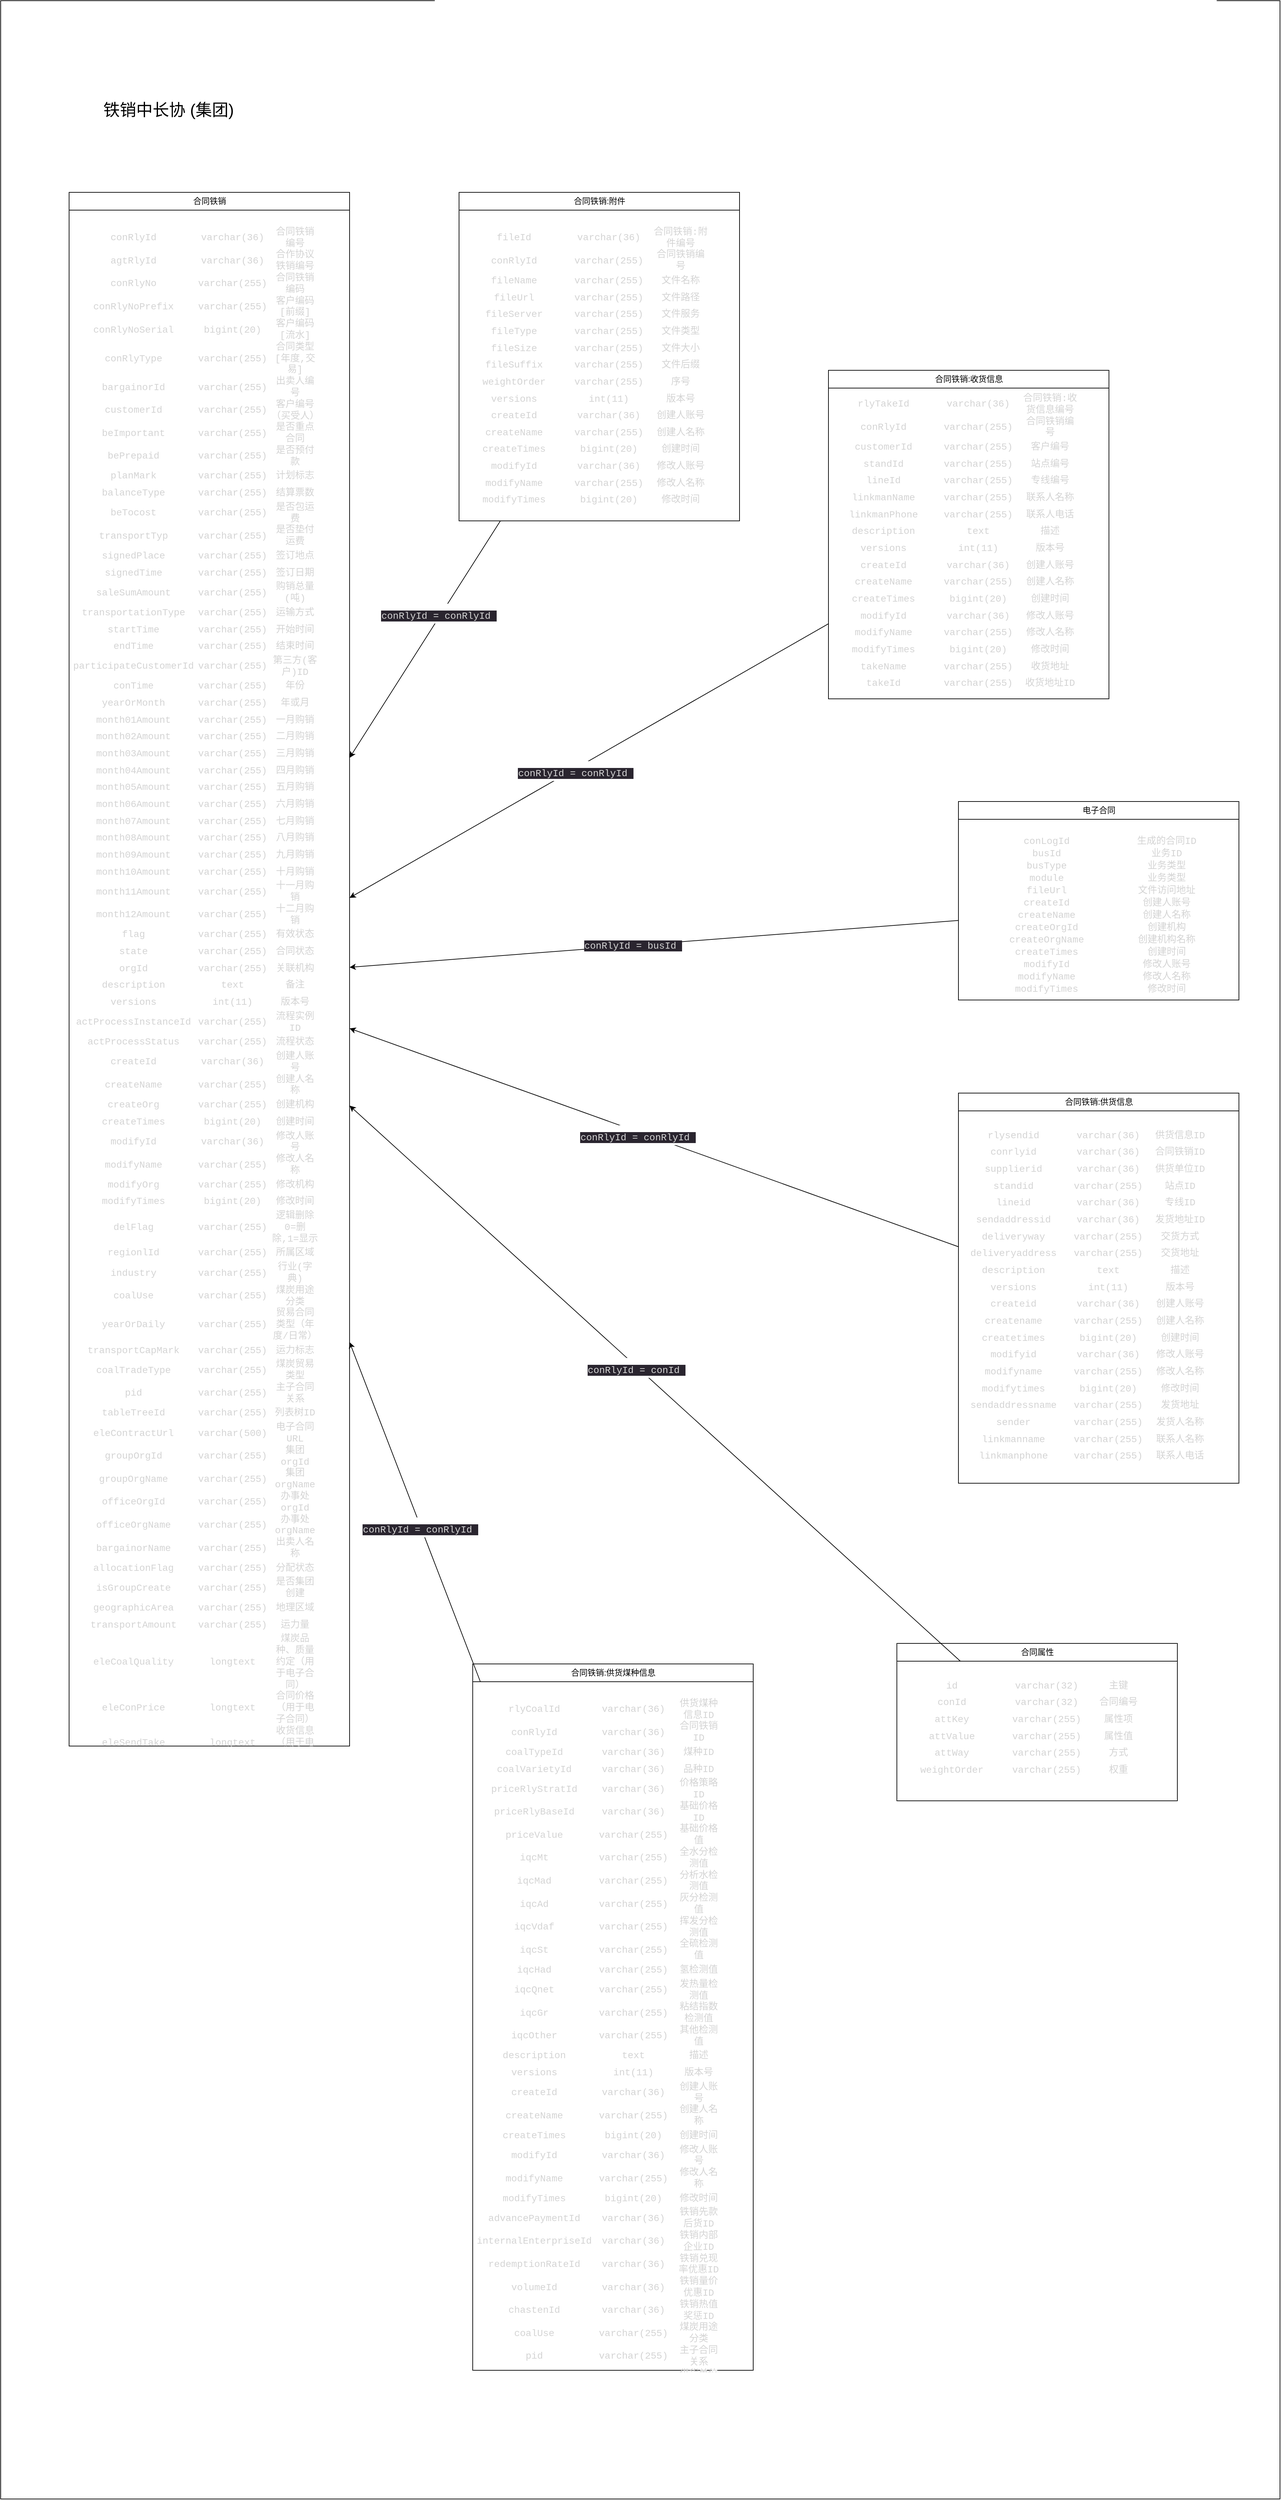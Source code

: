 <mxfile version="20.5.3" type="embed" pages="6"><diagram id="F4tqrmmWIk-zzmgqdNzA" name="1.铁销中长协(集团)"><mxGraphModel dx="2197" dy="2205" grid="1" gridSize="10" guides="1" tooltips="1" connect="1" arrows="1" fold="1" page="1" pageScale="1" pageWidth="850" pageHeight="1100" math="0" shadow="0"><root><mxCell id="0"/><mxCell id="1" parent="0"/><mxCell id="47" value="" style="rounded=0;whiteSpace=wrap;html=1;fontSize=24;" parent="1" vertex="1"><mxGeometry x="-480" y="-920" width="1870" height="3650" as="geometry"/></mxCell><mxCell id="12" value="合同铁销:附件" style="swimlane;fontStyle=0;childLayout=stackLayout;horizontal=1;startSize=26;fillColor=none;horizontalStack=0;resizeParent=1;resizeParentMax=0;resizeLast=0;collapsible=1;marginBottom=0;html=1;" parent="1" vertex="1"><mxGeometry x="190" y="-640" width="410" height="480" as="geometry"/></mxCell><mxCell id="13" value="&lt;div style=&quot;color: rgb(212, 212, 212); font-family: Consolas, &amp;quot;Courier New&amp;quot;, monospace; font-size: 14px; text-align: center;&quot;&gt;&lt;br&gt;&lt;table style=&quot;border-collapse:collapse;width:269.27pt;&quot; height=&quot;394&quot; width=&quot;359&quot; cellspacing=&quot;0&quot; cellpadding=&quot;0&quot; border=&quot;0&quot;&gt; &lt;colgroup&gt;&lt;col style=&quot;width:111.75pt;&quot; width=&quot;149&quot;&gt;&lt;/colgroup&gt; &lt;colgroup&gt;&lt;col style=&quot;width:96.00pt;&quot; width=&quot;128&quot;&gt;&lt;/colgroup&gt; &lt;colgroup&gt;&lt;col style=&quot;width:61.50pt;&quot; width=&quot;82&quot;&gt;&lt;/colgroup&gt; &lt;tbody&gt;&lt;tr style=&quot;height:18.50pt;&quot; height=&quot;24&quot;&gt;  &lt;td style=&quot;height:18.50pt;width:111.75pt;&quot; width=&quot;149&quot; height=&quot;24&quot; class=&quot;et2&quot;&gt;fileId&lt;/td&gt;  &lt;td style=&quot;width:96.00pt;&quot; width=&quot;128&quot; class=&quot;et2&quot;&gt;varchar(36)&lt;/td&gt;  &lt;td style=&quot;width:61.50pt;&quot; width=&quot;82&quot; class=&quot;et2&quot;&gt;合同铁销:附件编号&lt;/td&gt; &lt;/tr&gt; &lt;tr style=&quot;height:18.50pt;&quot; height=&quot;24&quot;&gt;  &lt;td style=&quot;height:18.50pt;width:111.75pt;&quot; width=&quot;149&quot; height=&quot;24&quot; class=&quot;et2&quot;&gt;conRlyId&lt;/td&gt;  &lt;td style=&quot;width:96.00pt;&quot; width=&quot;128&quot; class=&quot;et2&quot;&gt;varchar(255)&lt;/td&gt;  &lt;td style=&quot;width:61.50pt;&quot; width=&quot;82&quot; class=&quot;et2&quot;&gt;合同铁销编号&lt;/td&gt; &lt;/tr&gt; &lt;tr style=&quot;height:18.50pt;&quot; height=&quot;24&quot;&gt;  &lt;td style=&quot;height:18.50pt;width:111.75pt;&quot; width=&quot;149&quot; height=&quot;24&quot; class=&quot;et2&quot;&gt;fileName&lt;/td&gt;  &lt;td style=&quot;width:96.00pt;&quot; width=&quot;128&quot; class=&quot;et2&quot;&gt;varchar(255)&lt;/td&gt;  &lt;td style=&quot;width:61.50pt;&quot; width=&quot;82&quot; class=&quot;et2&quot;&gt;文件名称&lt;/td&gt; &lt;/tr&gt; &lt;tr style=&quot;height:18.50pt;&quot; height=&quot;24&quot;&gt;  &lt;td style=&quot;height:18.50pt;width:111.75pt;&quot; width=&quot;149&quot; height=&quot;24&quot; class=&quot;et2&quot;&gt;fileUrl&lt;/td&gt;  &lt;td style=&quot;width:96.00pt;&quot; width=&quot;128&quot; class=&quot;et2&quot;&gt;varchar(255)&lt;/td&gt;  &lt;td style=&quot;width:61.50pt;&quot; width=&quot;82&quot; class=&quot;et2&quot;&gt;文件路径&lt;/td&gt; &lt;/tr&gt; &lt;tr style=&quot;height:18.50pt;&quot; height=&quot;24&quot;&gt;  &lt;td style=&quot;height:18.50pt;width:111.75pt;&quot; width=&quot;149&quot; height=&quot;24&quot; class=&quot;et2&quot;&gt;fileServer&lt;/td&gt;  &lt;td style=&quot;width:96.00pt;&quot; width=&quot;128&quot; class=&quot;et2&quot;&gt;varchar(255)&lt;/td&gt;  &lt;td style=&quot;width:61.50pt;&quot; width=&quot;82&quot; class=&quot;et2&quot;&gt;文件服务&lt;/td&gt; &lt;/tr&gt; &lt;tr style=&quot;height:18.50pt;&quot; height=&quot;24&quot;&gt;  &lt;td style=&quot;height:18.50pt;width:111.75pt;&quot; width=&quot;149&quot; height=&quot;24&quot; class=&quot;et2&quot;&gt;fileType&lt;/td&gt;  &lt;td style=&quot;width:96.00pt;&quot; width=&quot;128&quot; class=&quot;et2&quot;&gt;varchar(255)&lt;/td&gt;  &lt;td style=&quot;width:61.50pt;&quot; width=&quot;82&quot; class=&quot;et2&quot;&gt;文件类型&lt;/td&gt; &lt;/tr&gt; &lt;tr style=&quot;height:18.50pt;&quot; height=&quot;24&quot;&gt;  &lt;td style=&quot;height:18.50pt;width:111.75pt;&quot; width=&quot;149&quot; height=&quot;24&quot; class=&quot;et2&quot;&gt;fileSize&lt;/td&gt;  &lt;td style=&quot;width:96.00pt;&quot; width=&quot;128&quot; class=&quot;et2&quot;&gt;varchar(255)&lt;/td&gt;  &lt;td style=&quot;width:61.50pt;&quot; width=&quot;82&quot; class=&quot;et2&quot;&gt;文件大小&lt;/td&gt; &lt;/tr&gt; &lt;tr style=&quot;height:18.50pt;&quot; height=&quot;24&quot;&gt;  &lt;td style=&quot;height:18.50pt;width:111.75pt;&quot; width=&quot;149&quot; height=&quot;24&quot; class=&quot;et2&quot;&gt;fileSuffix&lt;/td&gt;  &lt;td style=&quot;width:96.00pt;&quot; width=&quot;128&quot; class=&quot;et2&quot;&gt;varchar(255)&lt;/td&gt;  &lt;td style=&quot;width:61.50pt;&quot; width=&quot;82&quot; class=&quot;et2&quot;&gt;文件后缀&lt;/td&gt; &lt;/tr&gt; &lt;tr style=&quot;height:18.50pt;&quot; height=&quot;24&quot;&gt;  &lt;td style=&quot;height:18.50pt;width:111.75pt;&quot; width=&quot;149&quot; height=&quot;24&quot; class=&quot;et2&quot;&gt;weightOrder&lt;/td&gt;  &lt;td style=&quot;width:96.00pt;&quot; width=&quot;128&quot; class=&quot;et2&quot;&gt;varchar(255)&lt;/td&gt;  &lt;td style=&quot;width:61.50pt;&quot; width=&quot;82&quot; class=&quot;et2&quot;&gt;序号&lt;/td&gt; &lt;/tr&gt; &lt;tr style=&quot;height:18.50pt;&quot; height=&quot;24&quot;&gt;  &lt;td style=&quot;height:18.50pt;width:111.75pt;&quot; width=&quot;149&quot; height=&quot;24&quot; class=&quot;et2&quot;&gt;versions&lt;/td&gt;  &lt;td style=&quot;width:96.00pt;&quot; width=&quot;128&quot; class=&quot;et2&quot;&gt;int(11)&lt;/td&gt;  &lt;td style=&quot;width:61.50pt;&quot; width=&quot;82&quot; class=&quot;et2&quot;&gt;版本号&lt;/td&gt; &lt;/tr&gt; &lt;tr style=&quot;height:18.50pt;&quot; height=&quot;24&quot;&gt;  &lt;td style=&quot;height:18.50pt;width:111.75pt;&quot; width=&quot;149&quot; height=&quot;24&quot; class=&quot;et2&quot;&gt;createId&lt;/td&gt;  &lt;td style=&quot;width:96.00pt;&quot; width=&quot;128&quot; class=&quot;et2&quot;&gt;varchar(36)&lt;/td&gt;  &lt;td style=&quot;width:61.50pt;&quot; width=&quot;82&quot; class=&quot;et2&quot;&gt;创建人账号&lt;/td&gt; &lt;/tr&gt; &lt;tr style=&quot;height:18.50pt;&quot; height=&quot;24&quot;&gt;  &lt;td style=&quot;height:18.50pt;width:111.75pt;&quot; width=&quot;149&quot; height=&quot;24&quot; class=&quot;et2&quot;&gt;createName&lt;/td&gt;  &lt;td style=&quot;width:96.00pt;&quot; width=&quot;128&quot; class=&quot;et2&quot;&gt;varchar(255)&lt;/td&gt;  &lt;td style=&quot;width:61.50pt;&quot; width=&quot;82&quot; class=&quot;et2&quot;&gt;创建人名称&lt;/td&gt; &lt;/tr&gt; &lt;tr style=&quot;height:18.50pt;&quot; height=&quot;24&quot;&gt;  &lt;td style=&quot;height:18.50pt;width:111.75pt;&quot; width=&quot;149&quot; height=&quot;24&quot; class=&quot;et2&quot;&gt;createTimes&lt;/td&gt;  &lt;td style=&quot;width:96.00pt;&quot; width=&quot;128&quot; class=&quot;et2&quot;&gt;bigint(20)&lt;/td&gt;  &lt;td style=&quot;width:61.50pt;&quot; width=&quot;82&quot; class=&quot;et2&quot;&gt;创建时间&lt;/td&gt; &lt;/tr&gt; &lt;tr style=&quot;height:18.50pt;&quot; height=&quot;24&quot;&gt;  &lt;td style=&quot;height:18.50pt;width:111.75pt;&quot; width=&quot;149&quot; height=&quot;24&quot; class=&quot;et2&quot;&gt;modifyId&lt;/td&gt;  &lt;td style=&quot;width:96.00pt;&quot; width=&quot;128&quot; class=&quot;et2&quot;&gt;varchar(36)&lt;/td&gt;  &lt;td style=&quot;width:61.50pt;&quot; width=&quot;82&quot; class=&quot;et2&quot;&gt;修改人账号&lt;/td&gt; &lt;/tr&gt; &lt;tr style=&quot;height:18.50pt;&quot; height=&quot;24&quot;&gt;  &lt;td style=&quot;height:18.50pt;width:111.75pt;&quot; width=&quot;149&quot; height=&quot;24&quot; class=&quot;et2&quot;&gt;modifyName&lt;/td&gt;  &lt;td style=&quot;width:96.00pt;&quot; width=&quot;128&quot; class=&quot;et2&quot;&gt;varchar(255)&lt;/td&gt;  &lt;td style=&quot;width:61.50pt;&quot; width=&quot;82&quot; class=&quot;et2&quot;&gt;修改人名称&lt;/td&gt; &lt;/tr&gt; &lt;tr style=&quot;height:18.50pt;&quot; height=&quot;24&quot;&gt;  &lt;td style=&quot;height:18.50pt;width:111.75pt;&quot; width=&quot;149&quot; height=&quot;24&quot; class=&quot;et2&quot;&gt;modifyTimes&lt;/td&gt;  &lt;td style=&quot;width:96.00pt;&quot; width=&quot;128&quot; class=&quot;et2&quot;&gt;bigint(20)&lt;/td&gt;  &lt;td style=&quot;width:61.50pt;&quot; width=&quot;82&quot; class=&quot;et2&quot;&gt;修改时间&lt;/td&gt; &lt;/tr&gt;&lt;/tbody&gt;&lt;/table&gt;&lt;/div&gt;" style="text;strokeColor=none;fillColor=none;align=left;verticalAlign=top;spacingLeft=4;spacingRight=4;overflow=hidden;rotatable=0;points=[[0,0.5],[1,0.5]];portConstraint=eastwest;whiteSpace=wrap;html=1;" parent="12" vertex="1"><mxGeometry y="26" width="410" height="454" as="geometry"/></mxCell><mxCell id="14" value="合同铁销:收货信息" style="swimlane;fontStyle=0;childLayout=stackLayout;horizontal=1;startSize=26;fillColor=none;horizontalStack=0;resizeParent=1;resizeParentMax=0;resizeLast=0;collapsible=1;marginBottom=0;html=1;" parent="1" vertex="1"><mxGeometry x="730" y="-380" width="410" height="480" as="geometry"/></mxCell><mxCell id="15" value="&lt;div style=&quot;color: rgb(212, 212, 212); font-family: Consolas, &amp;quot;Courier New&amp;quot;, monospace; font-size: 14px; text-align: center;&quot;&gt;&lt;table style=&quot;border-collapse:collapse;width:269.27pt;&quot; height=&quot;419&quot; width=&quot;359&quot; cellspacing=&quot;0&quot; cellpadding=&quot;0&quot; border=&quot;0&quot;&gt;&lt;colgroup&gt;&lt;col style=&quot;width:111.75pt;&quot; width=&quot;149&quot;&gt;&lt;/colgroup&gt;&lt;colgroup&gt;&lt;col style=&quot;width:96.00pt;&quot; width=&quot;128&quot;&gt;&lt;/colgroup&gt;&lt;colgroup&gt;&lt;col style=&quot;width:61.50pt;&quot; width=&quot;82&quot;&gt;&lt;/colgroup&gt;&lt;tbody&gt;&lt;tr style=&quot;height:18.50pt;&quot; height=&quot;24&quot;&gt;&lt;td style=&quot;height:18.50pt;width:111.75pt;&quot; width=&quot;149&quot; height=&quot;24&quot; class=&quot;et2&quot;&gt;rlyTakeId&lt;/td&gt;  &lt;td style=&quot;width:96.00pt;&quot; width=&quot;128&quot; class=&quot;et2&quot;&gt;varchar(36)&lt;/td&gt;  &lt;td style=&quot;width:61.50pt;&quot; width=&quot;82&quot; class=&quot;et2&quot;&gt;合同铁销:收货信息编号&lt;/td&gt; &lt;/tr&gt; &lt;tr style=&quot;height:18.50pt;&quot; height=&quot;24&quot;&gt;  &lt;td style=&quot;height:18.50pt;width:111.75pt;&quot; width=&quot;149&quot; height=&quot;24&quot; class=&quot;et2&quot;&gt;conRlyId&lt;/td&gt;  &lt;td style=&quot;width:96.00pt;&quot; width=&quot;128&quot; class=&quot;et2&quot;&gt;varchar(255)&lt;/td&gt;  &lt;td style=&quot;width:61.50pt;&quot; width=&quot;82&quot; class=&quot;et2&quot;&gt;合同铁销编号&lt;/td&gt; &lt;/tr&gt; &lt;tr style=&quot;height:18.50pt;&quot; height=&quot;24&quot;&gt;  &lt;td style=&quot;height:18.50pt;width:111.75pt;&quot; width=&quot;149&quot; height=&quot;24&quot; class=&quot;et2&quot;&gt;customerId&lt;/td&gt;  &lt;td style=&quot;width:96.00pt;&quot; width=&quot;128&quot; class=&quot;et2&quot;&gt;varchar(255)&lt;/td&gt;  &lt;td style=&quot;width:61.50pt;&quot; width=&quot;82&quot; class=&quot;et2&quot;&gt;客户编号&lt;/td&gt; &lt;/tr&gt; &lt;tr style=&quot;height:18.50pt;&quot; height=&quot;24&quot;&gt;  &lt;td style=&quot;height:18.50pt;width:111.75pt;&quot; width=&quot;149&quot; height=&quot;24&quot; class=&quot;et2&quot;&gt;standId&lt;/td&gt;  &lt;td style=&quot;width:96.00pt;&quot; width=&quot;128&quot; class=&quot;et2&quot;&gt;varchar(255)&lt;/td&gt;  &lt;td style=&quot;width:61.50pt;&quot; width=&quot;82&quot; class=&quot;et2&quot;&gt;站点编号&lt;/td&gt; &lt;/tr&gt; &lt;tr style=&quot;height:18.50pt;&quot; height=&quot;24&quot;&gt;  &lt;td style=&quot;height:18.50pt;width:111.75pt;&quot; width=&quot;149&quot; height=&quot;24&quot; class=&quot;et2&quot;&gt;lineId&lt;/td&gt;  &lt;td style=&quot;width:96.00pt;&quot; width=&quot;128&quot; class=&quot;et2&quot;&gt;varchar(255)&lt;/td&gt;  &lt;td style=&quot;width:61.50pt;&quot; width=&quot;82&quot; class=&quot;et2&quot;&gt;专线编号&lt;/td&gt; &lt;/tr&gt; &lt;tr style=&quot;height:18.50pt;&quot; height=&quot;24&quot;&gt;  &lt;td style=&quot;height:18.50pt;width:111.75pt;&quot; width=&quot;149&quot; height=&quot;24&quot; class=&quot;et2&quot;&gt;linkmanName&lt;/td&gt;  &lt;td style=&quot;width:96.00pt;&quot; width=&quot;128&quot; class=&quot;et2&quot;&gt;varchar(255)&lt;/td&gt;  &lt;td style=&quot;width:61.50pt;&quot; width=&quot;82&quot; class=&quot;et2&quot;&gt;联系人名称&lt;/td&gt; &lt;/tr&gt; &lt;tr style=&quot;height:18.50pt;&quot; height=&quot;24&quot;&gt;  &lt;td style=&quot;height:18.50pt;width:111.75pt;&quot; width=&quot;149&quot; height=&quot;24&quot; class=&quot;et2&quot;&gt;linkmanPhone&lt;/td&gt;  &lt;td style=&quot;width:96.00pt;&quot; width=&quot;128&quot; class=&quot;et2&quot;&gt;varchar(255)&lt;/td&gt;  &lt;td style=&quot;width:61.50pt;&quot; width=&quot;82&quot; class=&quot;et2&quot;&gt;联系人电话&lt;/td&gt; &lt;/tr&gt; &lt;tr style=&quot;height:18.50pt;&quot; height=&quot;24&quot;&gt;  &lt;td style=&quot;height:18.50pt;width:111.75pt;&quot; width=&quot;149&quot; height=&quot;24&quot; class=&quot;et2&quot;&gt;description&lt;/td&gt;  &lt;td style=&quot;width:96.00pt;&quot; width=&quot;128&quot; class=&quot;et2&quot;&gt;text&lt;/td&gt;  &lt;td style=&quot;width:61.50pt;&quot; width=&quot;82&quot; class=&quot;et2&quot;&gt;描述&lt;/td&gt; &lt;/tr&gt; &lt;tr style=&quot;height:18.50pt;&quot; height=&quot;24&quot;&gt;  &lt;td style=&quot;height:18.50pt;width:111.75pt;&quot; width=&quot;149&quot; height=&quot;24&quot; class=&quot;et2&quot;&gt;versions&lt;/td&gt;  &lt;td style=&quot;width:96.00pt;&quot; width=&quot;128&quot; class=&quot;et2&quot;&gt;int(11)&lt;/td&gt;  &lt;td style=&quot;width:61.50pt;&quot; width=&quot;82&quot; class=&quot;et2&quot;&gt;版本号&lt;/td&gt; &lt;/tr&gt; &lt;tr style=&quot;height:18.50pt;&quot; height=&quot;24&quot;&gt;  &lt;td style=&quot;height:18.50pt;width:111.75pt;&quot; width=&quot;149&quot; height=&quot;24&quot; class=&quot;et2&quot;&gt;createId&lt;/td&gt;  &lt;td style=&quot;width:96.00pt;&quot; width=&quot;128&quot; class=&quot;et2&quot;&gt;varchar(36)&lt;/td&gt;  &lt;td style=&quot;width:61.50pt;&quot; width=&quot;82&quot; class=&quot;et2&quot;&gt;创建人账号&lt;/td&gt; &lt;/tr&gt; &lt;tr style=&quot;height:18.50pt;&quot; height=&quot;24&quot;&gt;  &lt;td style=&quot;height:18.50pt;width:111.75pt;&quot; width=&quot;149&quot; height=&quot;24&quot; class=&quot;et2&quot;&gt;createName&lt;/td&gt;  &lt;td style=&quot;width:96.00pt;&quot; width=&quot;128&quot; class=&quot;et2&quot;&gt;varchar(255)&lt;/td&gt;  &lt;td style=&quot;width:61.50pt;&quot; width=&quot;82&quot; class=&quot;et2&quot;&gt;创建人名称&lt;/td&gt; &lt;/tr&gt; &lt;tr style=&quot;height:18.50pt;&quot; height=&quot;24&quot;&gt;  &lt;td style=&quot;height:18.50pt;width:111.75pt;&quot; width=&quot;149&quot; height=&quot;24&quot; class=&quot;et2&quot;&gt;createTimes&lt;/td&gt;  &lt;td style=&quot;width:96.00pt;&quot; width=&quot;128&quot; class=&quot;et2&quot;&gt;bigint(20)&lt;/td&gt;  &lt;td style=&quot;width:61.50pt;&quot; width=&quot;82&quot; class=&quot;et2&quot;&gt;创建时间&lt;/td&gt; &lt;/tr&gt; &lt;tr style=&quot;height:18.50pt;&quot; height=&quot;24&quot;&gt;  &lt;td style=&quot;height:18.50pt;width:111.75pt;&quot; width=&quot;149&quot; height=&quot;24&quot; class=&quot;et2&quot;&gt;modifyId&lt;/td&gt;  &lt;td style=&quot;width:96.00pt;&quot; width=&quot;128&quot; class=&quot;et2&quot;&gt;varchar(36)&lt;/td&gt;  &lt;td style=&quot;width:61.50pt;&quot; width=&quot;82&quot; class=&quot;et2&quot;&gt;修改人账号&lt;/td&gt; &lt;/tr&gt; &lt;tr style=&quot;height:18.50pt;&quot; height=&quot;24&quot;&gt;  &lt;td style=&quot;height:18.50pt;width:111.75pt;&quot; width=&quot;149&quot; height=&quot;24&quot; class=&quot;et2&quot;&gt;modifyName&lt;/td&gt;  &lt;td style=&quot;width:96.00pt;&quot; width=&quot;128&quot; class=&quot;et2&quot;&gt;varchar(255)&lt;/td&gt;  &lt;td style=&quot;width:61.50pt;&quot; width=&quot;82&quot; class=&quot;et2&quot;&gt;修改人名称&lt;/td&gt; &lt;/tr&gt; &lt;tr style=&quot;height:18.50pt;&quot; height=&quot;24&quot;&gt;  &lt;td style=&quot;height:18.50pt;width:111.75pt;&quot; width=&quot;149&quot; height=&quot;24&quot; class=&quot;et2&quot;&gt;modifyTimes&lt;/td&gt;  &lt;td style=&quot;width:96.00pt;&quot; width=&quot;128&quot; class=&quot;et2&quot;&gt;bigint(20)&lt;/td&gt;  &lt;td style=&quot;width:61.50pt;&quot; width=&quot;82&quot; class=&quot;et2&quot;&gt;修改时间&lt;/td&gt; &lt;/tr&gt; &lt;tr style=&quot;height:18.50pt;&quot; height=&quot;24&quot;&gt;  &lt;td style=&quot;height:18.50pt;width:111.75pt;&quot; width=&quot;149&quot; height=&quot;24&quot; class=&quot;et2&quot;&gt;takeName&lt;/td&gt;  &lt;td style=&quot;width:96.00pt;&quot; width=&quot;128&quot; class=&quot;et2&quot;&gt;varchar(255)&lt;/td&gt;  &lt;td style=&quot;width:61.50pt;&quot; width=&quot;82&quot; class=&quot;et2&quot;&gt;收货地址&lt;/td&gt; &lt;/tr&gt; &lt;tr style=&quot;height:18.50pt;&quot; height=&quot;24&quot;&gt;  &lt;td style=&quot;height:18.50pt;width:111.75pt;&quot; width=&quot;149&quot; height=&quot;24&quot; class=&quot;et2&quot;&gt;takeId&lt;/td&gt;  &lt;td style=&quot;width:96.00pt;&quot; width=&quot;128&quot; class=&quot;et2&quot;&gt;varchar(255)&lt;/td&gt;  &lt;td style=&quot;width:61.50pt;&quot; width=&quot;82&quot; class=&quot;et2&quot;&gt;收货地址ID&lt;/td&gt; &lt;/tr&gt;&lt;/tbody&gt;&lt;/table&gt;&lt;br&gt;&lt;/div&gt;" style="text;strokeColor=none;fillColor=none;align=left;verticalAlign=top;spacingLeft=4;spacingRight=4;overflow=hidden;rotatable=0;points=[[0,0.5],[1,0.5]];portConstraint=eastwest;whiteSpace=wrap;html=1;" parent="14" vertex="1"><mxGeometry y="26" width="410" height="454" as="geometry"/></mxCell><mxCell id="19" value="合同铁销" style="swimlane;fontStyle=0;childLayout=stackLayout;horizontal=1;startSize=26;fillColor=none;horizontalStack=0;resizeParent=1;resizeParentMax=0;resizeLast=0;collapsible=1;marginBottom=0;html=1;" parent="1" vertex="1"><mxGeometry x="-380" y="-640" width="410" height="2270" as="geometry"/></mxCell><mxCell id="20" value="&lt;div style=&quot;color: rgb(212, 212, 212); font-family: Consolas, &amp;quot;Courier New&amp;quot;, monospace; font-size: 14px; text-align: center;&quot;&gt;&lt;br&gt;&lt;table style=&quot;border-collapse:collapse;width:269.27pt;&quot; height=&quot;1825&quot; width=&quot;359&quot; cellspacing=&quot;0&quot; cellpadding=&quot;0&quot; border=&quot;0&quot;&gt; &lt;colgroup&gt;&lt;col style=&quot;width:111.75pt;&quot; width=&quot;149&quot;&gt;&lt;/colgroup&gt; &lt;colgroup&gt;&lt;col style=&quot;width:96.00pt;&quot; width=&quot;128&quot;&gt;&lt;/colgroup&gt; &lt;colgroup&gt;&lt;col style=&quot;width:61.50pt;&quot; width=&quot;82&quot;&gt;&lt;/colgroup&gt; &lt;tbody&gt;&lt;tr style=&quot;height:18.50pt;&quot; height=&quot;24&quot;&gt;  &lt;td style=&quot;height:18.50pt;width:111.75pt;&quot; width=&quot;149&quot; height=&quot;24&quot; class=&quot;et2&quot;&gt;conRlyId&lt;/td&gt;  &lt;td style=&quot;width:96.00pt;&quot; width=&quot;128&quot; class=&quot;et2&quot;&gt;varchar(36)&lt;/td&gt;  &lt;td style=&quot;width:61.50pt;&quot; width=&quot;82&quot; class=&quot;et2&quot;&gt;合同铁销编号&lt;/td&gt; &lt;/tr&gt; &lt;tr style=&quot;height:18.50pt;&quot; height=&quot;24&quot;&gt;  &lt;td style=&quot;height:18.50pt;width:111.75pt;&quot; width=&quot;149&quot; height=&quot;24&quot; class=&quot;et2&quot;&gt;agtRlyId&lt;/td&gt;  &lt;td style=&quot;width:96.00pt;&quot; width=&quot;128&quot; class=&quot;et2&quot;&gt;varchar(36)&lt;/td&gt;  &lt;td style=&quot;width:61.50pt;&quot; width=&quot;82&quot; class=&quot;et2&quot;&gt;合作协议铁销编号&lt;/td&gt; &lt;/tr&gt; &lt;tr style=&quot;height:18.50pt;&quot; height=&quot;24&quot;&gt;  &lt;td style=&quot;height:18.50pt;width:111.75pt;&quot; width=&quot;149&quot; height=&quot;24&quot; class=&quot;et2&quot;&gt;conRlyNo&lt;/td&gt;  &lt;td style=&quot;width:96.00pt;&quot; width=&quot;128&quot; class=&quot;et2&quot;&gt;varchar(255)&lt;/td&gt;  &lt;td style=&quot;width:61.50pt;&quot; width=&quot;82&quot; class=&quot;et2&quot;&gt;合同铁销编码&lt;/td&gt; &lt;/tr&gt; &lt;tr style=&quot;height:18.50pt;&quot; height=&quot;24&quot;&gt;  &lt;td style=&quot;height:18.50pt;width:111.75pt;&quot; width=&quot;149&quot; height=&quot;24&quot; class=&quot;et2&quot;&gt;conRlyNoPrefix&lt;/td&gt;  &lt;td style=&quot;width:96.00pt;&quot; width=&quot;128&quot; class=&quot;et2&quot;&gt;varchar(255)&lt;/td&gt;  &lt;td style=&quot;width:61.50pt;&quot; width=&quot;82&quot; class=&quot;et2&quot;&gt;客户编码[前缀]&lt;/td&gt; &lt;/tr&gt; &lt;tr style=&quot;height:18.50pt;&quot; height=&quot;24&quot;&gt;  &lt;td style=&quot;height:18.50pt;width:111.75pt;&quot; width=&quot;149&quot; height=&quot;24&quot; class=&quot;et2&quot;&gt;conRlyNoSerial&lt;/td&gt;  &lt;td style=&quot;width:96.00pt;&quot; width=&quot;128&quot; class=&quot;et2&quot;&gt;bigint(20)&lt;/td&gt;  &lt;td style=&quot;width:61.50pt;&quot; width=&quot;82&quot; class=&quot;et2&quot;&gt;客户编码[流水]&lt;/td&gt; &lt;/tr&gt; &lt;tr style=&quot;height:18.50pt;&quot; height=&quot;24&quot;&gt;  &lt;td style=&quot;height:18.50pt;width:111.75pt;&quot; width=&quot;149&quot; height=&quot;24&quot; class=&quot;et2&quot;&gt;conRlyType&lt;/td&gt;  &lt;td style=&quot;width:96.00pt;&quot; width=&quot;128&quot; class=&quot;et2&quot;&gt;varchar(255)&lt;/td&gt;  &lt;td style=&quot;width:61.50pt;&quot; width=&quot;82&quot; class=&quot;et2&quot;&gt;合同类型[年度,交易]&lt;/td&gt; &lt;/tr&gt; &lt;tr style=&quot;height:18.50pt;&quot; height=&quot;24&quot;&gt;  &lt;td style=&quot;height:18.50pt;width:111.75pt;&quot; width=&quot;149&quot; height=&quot;24&quot; class=&quot;et2&quot;&gt;bargainorId&lt;/td&gt;  &lt;td style=&quot;width:96.00pt;&quot; width=&quot;128&quot; class=&quot;et2&quot;&gt;varchar(255)&lt;/td&gt;  &lt;td style=&quot;width:61.50pt;&quot; width=&quot;82&quot; class=&quot;et2&quot;&gt;出卖人编号&lt;/td&gt; &lt;/tr&gt; &lt;tr style=&quot;height:18.50pt;&quot; height=&quot;24&quot;&gt;  &lt;td style=&quot;height:18.50pt;width:111.75pt;&quot; width=&quot;149&quot; height=&quot;24&quot; class=&quot;et2&quot;&gt;customerId&lt;/td&gt;  &lt;td style=&quot;width:96.00pt;&quot; width=&quot;128&quot; class=&quot;et2&quot;&gt;varchar(255)&lt;/td&gt;  &lt;td style=&quot;width:61.50pt;&quot; width=&quot;82&quot; class=&quot;et2&quot;&gt;客户编号（买受人）&lt;/td&gt; &lt;/tr&gt; &lt;tr style=&quot;height:18.50pt;&quot; height=&quot;24&quot;&gt;  &lt;td style=&quot;height:18.50pt;width:111.75pt;&quot; width=&quot;149&quot; height=&quot;24&quot; class=&quot;et2&quot;&gt;beImportant&lt;/td&gt;  &lt;td style=&quot;width:96.00pt;&quot; width=&quot;128&quot; class=&quot;et2&quot;&gt;varchar(255)&lt;/td&gt;  &lt;td style=&quot;width:61.50pt;&quot; width=&quot;82&quot; class=&quot;et2&quot;&gt;是否重点合同&lt;/td&gt; &lt;/tr&gt; &lt;tr style=&quot;height:18.50pt;&quot; height=&quot;24&quot;&gt;  &lt;td style=&quot;height:18.50pt;width:111.75pt;&quot; width=&quot;149&quot; height=&quot;24&quot; class=&quot;et2&quot;&gt;bePrepaid&lt;/td&gt;  &lt;td style=&quot;width:96.00pt;&quot; width=&quot;128&quot; class=&quot;et2&quot;&gt;varchar(255)&lt;/td&gt;  &lt;td style=&quot;width:61.50pt;&quot; width=&quot;82&quot; class=&quot;et2&quot;&gt;是否预付款&lt;/td&gt; &lt;/tr&gt; &lt;tr style=&quot;height:18.50pt;&quot; height=&quot;24&quot;&gt;  &lt;td style=&quot;height:18.50pt;width:111.75pt;&quot; width=&quot;149&quot; height=&quot;24&quot; class=&quot;et2&quot;&gt;planMark&lt;/td&gt;  &lt;td style=&quot;width:96.00pt;&quot; width=&quot;128&quot; class=&quot;et2&quot;&gt;varchar(255)&lt;/td&gt;  &lt;td style=&quot;width:61.50pt;&quot; width=&quot;82&quot; class=&quot;et2&quot;&gt;计划标志&lt;/td&gt; &lt;/tr&gt; &lt;tr style=&quot;height:18.50pt;&quot; height=&quot;24&quot;&gt;  &lt;td style=&quot;height:18.50pt;width:111.75pt;&quot; width=&quot;149&quot; height=&quot;24&quot; class=&quot;et2&quot;&gt;balanceType&lt;/td&gt;  &lt;td style=&quot;width:96.00pt;&quot; width=&quot;128&quot; class=&quot;et2&quot;&gt;varchar(255)&lt;/td&gt;  &lt;td style=&quot;width:61.50pt;&quot; width=&quot;82&quot; class=&quot;et2&quot;&gt;结算票数&lt;/td&gt; &lt;/tr&gt; &lt;tr style=&quot;height:18.50pt;&quot; height=&quot;24&quot;&gt;  &lt;td style=&quot;height:18.50pt;width:111.75pt;&quot; width=&quot;149&quot; height=&quot;24&quot; class=&quot;et2&quot;&gt;beTocost&lt;/td&gt;  &lt;td style=&quot;width:96.00pt;&quot; width=&quot;128&quot; class=&quot;et2&quot;&gt;varchar(255)&lt;/td&gt;  &lt;td style=&quot;width:61.50pt;&quot; width=&quot;82&quot; class=&quot;et2&quot;&gt;是否包运费&lt;/td&gt; &lt;/tr&gt; &lt;tr style=&quot;height:18.50pt;&quot; height=&quot;24&quot;&gt;  &lt;td style=&quot;height:18.50pt;width:111.75pt;&quot; width=&quot;149&quot; height=&quot;24&quot; class=&quot;et2&quot;&gt;transportTyp&lt;/td&gt;  &lt;td style=&quot;width:96.00pt;&quot; width=&quot;128&quot; class=&quot;et2&quot;&gt;varchar(255)&lt;/td&gt;  &lt;td style=&quot;width:61.50pt;&quot; width=&quot;82&quot; class=&quot;et2&quot;&gt;是否垫付运费&lt;/td&gt; &lt;/tr&gt; &lt;tr style=&quot;height:18.50pt;&quot; height=&quot;24&quot;&gt;  &lt;td style=&quot;height:18.50pt;width:111.75pt;&quot; width=&quot;149&quot; height=&quot;24&quot; class=&quot;et2&quot;&gt;signedPlace&lt;/td&gt;  &lt;td style=&quot;width:96.00pt;&quot; width=&quot;128&quot; class=&quot;et2&quot;&gt;varchar(255)&lt;/td&gt;  &lt;td style=&quot;width:61.50pt;&quot; width=&quot;82&quot; class=&quot;et2&quot;&gt;签订地点&lt;/td&gt; &lt;/tr&gt; &lt;tr style=&quot;height:18.50pt;&quot; height=&quot;24&quot;&gt;  &lt;td style=&quot;height:18.50pt;width:111.75pt;&quot; width=&quot;149&quot; height=&quot;24&quot; class=&quot;et2&quot;&gt;signedTime&lt;/td&gt;  &lt;td style=&quot;width:96.00pt;&quot; width=&quot;128&quot; class=&quot;et2&quot;&gt;varchar(255)&lt;/td&gt;  &lt;td style=&quot;width:61.50pt;&quot; width=&quot;82&quot; class=&quot;et2&quot;&gt;签订日期&lt;/td&gt; &lt;/tr&gt; &lt;tr style=&quot;height:18.50pt;&quot; height=&quot;24&quot;&gt;  &lt;td style=&quot;height:18.50pt;width:111.75pt;&quot; width=&quot;149&quot; height=&quot;24&quot; class=&quot;et2&quot;&gt;saleSumAmount&lt;/td&gt;  &lt;td style=&quot;width:96.00pt;&quot; width=&quot;128&quot; class=&quot;et2&quot;&gt;varchar(255)&lt;/td&gt;  &lt;td style=&quot;width:61.50pt;&quot; width=&quot;82&quot; class=&quot;et2&quot;&gt;购销总量(吨)&lt;/td&gt; &lt;/tr&gt; &lt;tr style=&quot;height:18.50pt;&quot; height=&quot;24&quot;&gt;  &lt;td style=&quot;height:18.50pt;width:111.75pt;&quot; width=&quot;149&quot; height=&quot;24&quot; class=&quot;et2&quot;&gt;transportationType&lt;/td&gt;  &lt;td style=&quot;width:96.00pt;&quot; width=&quot;128&quot; class=&quot;et2&quot;&gt;varchar(255)&lt;/td&gt;  &lt;td style=&quot;width:61.50pt;&quot; width=&quot;82&quot; class=&quot;et2&quot;&gt;运输方式&lt;/td&gt; &lt;/tr&gt; &lt;tr style=&quot;height:18.50pt;&quot; height=&quot;24&quot;&gt;  &lt;td style=&quot;height:18.50pt;width:111.75pt;&quot; width=&quot;149&quot; height=&quot;24&quot; class=&quot;et2&quot;&gt;startTime&lt;/td&gt;  &lt;td style=&quot;width:96.00pt;&quot; width=&quot;128&quot; class=&quot;et2&quot;&gt;varchar(255)&lt;/td&gt;  &lt;td style=&quot;width:61.50pt;&quot; width=&quot;82&quot; class=&quot;et2&quot;&gt;开始时间&lt;/td&gt; &lt;/tr&gt; &lt;tr style=&quot;height:18.50pt;&quot; height=&quot;24&quot;&gt;  &lt;td style=&quot;height:18.50pt;width:111.75pt;&quot; width=&quot;149&quot; height=&quot;24&quot; class=&quot;et2&quot;&gt;endTime&lt;/td&gt;  &lt;td style=&quot;width:96.00pt;&quot; width=&quot;128&quot; class=&quot;et2&quot;&gt;varchar(255)&lt;/td&gt;  &lt;td style=&quot;width:61.50pt;&quot; width=&quot;82&quot; class=&quot;et2&quot;&gt;结束时间&lt;/td&gt; &lt;/tr&gt; &lt;tr style=&quot;height:18.50pt;&quot; height=&quot;24&quot;&gt;  &lt;td style=&quot;height:18.50pt;width:111.75pt;&quot; width=&quot;149&quot; height=&quot;24&quot; class=&quot;et2&quot;&gt;participateCustomerId&lt;/td&gt;  &lt;td style=&quot;width:96.00pt;&quot; width=&quot;128&quot; class=&quot;et2&quot;&gt;varchar(255)&lt;/td&gt;  &lt;td style=&quot;width:61.50pt;&quot; width=&quot;82&quot; class=&quot;et2&quot;&gt;第三方(客户)ID&lt;/td&gt; &lt;/tr&gt; &lt;tr style=&quot;height:18.50pt;&quot; height=&quot;24&quot;&gt;  &lt;td style=&quot;height:18.50pt;width:111.75pt;&quot; width=&quot;149&quot; height=&quot;24&quot; class=&quot;et2&quot;&gt;conTime&lt;/td&gt;  &lt;td style=&quot;width:96.00pt;&quot; width=&quot;128&quot; class=&quot;et2&quot;&gt;varchar(255)&lt;/td&gt;  &lt;td style=&quot;width:61.50pt;&quot; width=&quot;82&quot; class=&quot;et2&quot;&gt;年份&lt;/td&gt; &lt;/tr&gt; &lt;tr style=&quot;height:18.50pt;&quot; height=&quot;24&quot;&gt;  &lt;td style=&quot;height:18.50pt;width:111.75pt;&quot; width=&quot;149&quot; height=&quot;24&quot; class=&quot;et2&quot;&gt;yearOrMonth&lt;/td&gt;  &lt;td style=&quot;width:96.00pt;&quot; width=&quot;128&quot; class=&quot;et2&quot;&gt;varchar(255)&lt;/td&gt;  &lt;td style=&quot;width:61.50pt;&quot; width=&quot;82&quot; class=&quot;et2&quot;&gt;年或月&lt;/td&gt; &lt;/tr&gt; &lt;tr style=&quot;height:18.50pt;&quot; height=&quot;24&quot;&gt;  &lt;td style=&quot;height:18.50pt;width:111.75pt;&quot; width=&quot;149&quot; height=&quot;24&quot; class=&quot;et2&quot;&gt;month01Amount&lt;/td&gt;  &lt;td style=&quot;width:96.00pt;&quot; width=&quot;128&quot; class=&quot;et2&quot;&gt;varchar(255)&lt;/td&gt;  &lt;td style=&quot;width:61.50pt;&quot; width=&quot;82&quot; class=&quot;et2&quot;&gt;一月购销&lt;/td&gt; &lt;/tr&gt; &lt;tr style=&quot;height:18.50pt;&quot; height=&quot;24&quot;&gt;  &lt;td style=&quot;height:18.50pt;width:111.75pt;&quot; width=&quot;149&quot; height=&quot;24&quot; class=&quot;et2&quot;&gt;month02Amount&lt;/td&gt;  &lt;td style=&quot;width:96.00pt;&quot; width=&quot;128&quot; class=&quot;et2&quot;&gt;varchar(255)&lt;/td&gt;  &lt;td style=&quot;width:61.50pt;&quot; width=&quot;82&quot; class=&quot;et2&quot;&gt;二月购销&lt;/td&gt; &lt;/tr&gt; &lt;tr style=&quot;height:18.50pt;&quot; height=&quot;24&quot;&gt;  &lt;td style=&quot;height:18.50pt;width:111.75pt;&quot; width=&quot;149&quot; height=&quot;24&quot; class=&quot;et2&quot;&gt;month03Amount&lt;/td&gt;  &lt;td style=&quot;width:96.00pt;&quot; width=&quot;128&quot; class=&quot;et2&quot;&gt;varchar(255)&lt;/td&gt;  &lt;td style=&quot;width:61.50pt;&quot; width=&quot;82&quot; class=&quot;et2&quot;&gt;三月购销&lt;/td&gt; &lt;/tr&gt; &lt;tr style=&quot;height:18.50pt;&quot; height=&quot;24&quot;&gt;  &lt;td style=&quot;height:18.50pt;width:111.75pt;&quot; width=&quot;149&quot; height=&quot;24&quot; class=&quot;et2&quot;&gt;month04Amount&lt;/td&gt;  &lt;td style=&quot;width:96.00pt;&quot; width=&quot;128&quot; class=&quot;et2&quot;&gt;varchar(255)&lt;/td&gt;  &lt;td style=&quot;width:61.50pt;&quot; width=&quot;82&quot; class=&quot;et2&quot;&gt;四月购销&lt;/td&gt; &lt;/tr&gt; &lt;tr style=&quot;height:18.50pt;&quot; height=&quot;24&quot;&gt;  &lt;td style=&quot;height:18.50pt;width:111.75pt;&quot; width=&quot;149&quot; height=&quot;24&quot; class=&quot;et2&quot;&gt;month05Amount&lt;/td&gt;  &lt;td style=&quot;width:96.00pt;&quot; width=&quot;128&quot; class=&quot;et2&quot;&gt;varchar(255)&lt;/td&gt;  &lt;td style=&quot;width:61.50pt;&quot; width=&quot;82&quot; class=&quot;et2&quot;&gt;五月购销&lt;/td&gt; &lt;/tr&gt; &lt;tr style=&quot;height:18.50pt;&quot; height=&quot;24&quot;&gt;  &lt;td style=&quot;height:18.50pt;width:111.75pt;&quot; width=&quot;149&quot; height=&quot;24&quot; class=&quot;et2&quot;&gt;month06Amount&lt;/td&gt;  &lt;td style=&quot;width:96.00pt;&quot; width=&quot;128&quot; class=&quot;et2&quot;&gt;varchar(255)&lt;/td&gt;  &lt;td style=&quot;width:61.50pt;&quot; width=&quot;82&quot; class=&quot;et2&quot;&gt;六月购销&lt;/td&gt; &lt;/tr&gt; &lt;tr style=&quot;height:18.50pt;&quot; height=&quot;24&quot;&gt;  &lt;td style=&quot;height:18.50pt;width:111.75pt;&quot; width=&quot;149&quot; height=&quot;24&quot; class=&quot;et2&quot;&gt;month07Amount&lt;/td&gt;  &lt;td style=&quot;width:96.00pt;&quot; width=&quot;128&quot; class=&quot;et2&quot;&gt;varchar(255)&lt;/td&gt;  &lt;td style=&quot;width:61.50pt;&quot; width=&quot;82&quot; class=&quot;et2&quot;&gt;七月购销&lt;/td&gt; &lt;/tr&gt; &lt;tr style=&quot;height:18.50pt;&quot; height=&quot;24&quot;&gt;  &lt;td style=&quot;height:18.50pt;width:111.75pt;&quot; width=&quot;149&quot; height=&quot;24&quot; class=&quot;et2&quot;&gt;month08Amount&lt;/td&gt;  &lt;td style=&quot;width:96.00pt;&quot; width=&quot;128&quot; class=&quot;et2&quot;&gt;varchar(255)&lt;/td&gt;  &lt;td style=&quot;width:61.50pt;&quot; width=&quot;82&quot; class=&quot;et2&quot;&gt;八月购销&lt;/td&gt; &lt;/tr&gt; &lt;tr style=&quot;height:18.50pt;&quot; height=&quot;24&quot;&gt;  &lt;td style=&quot;height:18.50pt;width:111.75pt;&quot; width=&quot;149&quot; height=&quot;24&quot; class=&quot;et2&quot;&gt;month09Amount&lt;/td&gt;  &lt;td style=&quot;width:96.00pt;&quot; width=&quot;128&quot; class=&quot;et2&quot;&gt;varchar(255)&lt;/td&gt;  &lt;td style=&quot;width:61.50pt;&quot; width=&quot;82&quot; class=&quot;et2&quot;&gt;九月购销&lt;/td&gt; &lt;/tr&gt; &lt;tr style=&quot;height:18.50pt;&quot; height=&quot;24&quot;&gt;  &lt;td style=&quot;height:18.50pt;width:111.75pt;&quot; width=&quot;149&quot; height=&quot;24&quot; class=&quot;et2&quot;&gt;month10Amount&lt;/td&gt;  &lt;td style=&quot;width:96.00pt;&quot; width=&quot;128&quot; class=&quot;et2&quot;&gt;varchar(255)&lt;/td&gt;  &lt;td style=&quot;width:61.50pt;&quot; width=&quot;82&quot; class=&quot;et2&quot;&gt;十月购销&lt;/td&gt; &lt;/tr&gt; &lt;tr style=&quot;height:18.50pt;&quot; height=&quot;24&quot;&gt;  &lt;td style=&quot;height:18.50pt;width:111.75pt;&quot; width=&quot;149&quot; height=&quot;24&quot; class=&quot;et2&quot;&gt;month11Amount&lt;/td&gt;  &lt;td style=&quot;width:96.00pt;&quot; width=&quot;128&quot; class=&quot;et2&quot;&gt;varchar(255)&lt;/td&gt;  &lt;td style=&quot;width:61.50pt;&quot; width=&quot;82&quot; class=&quot;et2&quot;&gt;十一月购销&lt;/td&gt; &lt;/tr&gt; &lt;tr style=&quot;height:18.50pt;&quot; height=&quot;24&quot;&gt;  &lt;td style=&quot;height:18.50pt;width:111.75pt;&quot; width=&quot;149&quot; height=&quot;24&quot; class=&quot;et2&quot;&gt;month12Amount&lt;/td&gt;  &lt;td style=&quot;width:96.00pt;&quot; width=&quot;128&quot; class=&quot;et2&quot;&gt;varchar(255)&lt;/td&gt;  &lt;td style=&quot;width:61.50pt;&quot; width=&quot;82&quot; class=&quot;et2&quot;&gt;十二月购销&lt;/td&gt; &lt;/tr&gt; &lt;tr style=&quot;height:18.50pt;&quot; height=&quot;24&quot;&gt;  &lt;td style=&quot;height:18.50pt;width:111.75pt;&quot; width=&quot;149&quot; height=&quot;24&quot; class=&quot;et2&quot;&gt;flag&lt;/td&gt;  &lt;td style=&quot;width:96.00pt;&quot; width=&quot;128&quot; class=&quot;et2&quot;&gt;varchar(255)&lt;/td&gt;  &lt;td style=&quot;width:61.50pt;&quot; width=&quot;82&quot; class=&quot;et2&quot;&gt;有效状态&lt;/td&gt; &lt;/tr&gt; &lt;tr style=&quot;height:18.50pt;&quot; height=&quot;24&quot;&gt;  &lt;td style=&quot;height:18.50pt;width:111.75pt;&quot; width=&quot;149&quot; height=&quot;24&quot; class=&quot;et2&quot;&gt;state&lt;/td&gt;  &lt;td style=&quot;width:96.00pt;&quot; width=&quot;128&quot; class=&quot;et2&quot;&gt;varchar(255)&lt;/td&gt;  &lt;td style=&quot;width:61.50pt;&quot; width=&quot;82&quot; class=&quot;et2&quot;&gt;合同状态&lt;/td&gt; &lt;/tr&gt; &lt;tr style=&quot;height:18.50pt;&quot; height=&quot;24&quot;&gt;  &lt;td style=&quot;height:18.50pt;width:111.75pt;&quot; width=&quot;149&quot; height=&quot;24&quot; class=&quot;et2&quot;&gt;orgId&lt;/td&gt;  &lt;td style=&quot;width:96.00pt;&quot; width=&quot;128&quot; class=&quot;et2&quot;&gt;varchar(255)&lt;/td&gt;  &lt;td style=&quot;width:61.50pt;&quot; width=&quot;82&quot; class=&quot;et2&quot;&gt;关联机构&lt;/td&gt; &lt;/tr&gt; &lt;tr style=&quot;height:18.50pt;&quot; height=&quot;24&quot;&gt;  &lt;td style=&quot;height:18.50pt;width:111.75pt;&quot; width=&quot;149&quot; height=&quot;24&quot; class=&quot;et2&quot;&gt;description&lt;/td&gt;  &lt;td style=&quot;width:96.00pt;&quot; width=&quot;128&quot; class=&quot;et2&quot;&gt;text&lt;/td&gt;  &lt;td style=&quot;width:61.50pt;&quot; width=&quot;82&quot; class=&quot;et2&quot;&gt;备注&lt;/td&gt; &lt;/tr&gt; &lt;tr style=&quot;height:18.50pt;&quot; height=&quot;24&quot;&gt;  &lt;td style=&quot;height:18.50pt;width:111.75pt;&quot; width=&quot;149&quot; height=&quot;24&quot; class=&quot;et2&quot;&gt;versions&lt;/td&gt;  &lt;td style=&quot;width:96.00pt;&quot; width=&quot;128&quot; class=&quot;et2&quot;&gt;int(11)&lt;/td&gt;  &lt;td style=&quot;width:61.50pt;&quot; width=&quot;82&quot; class=&quot;et2&quot;&gt;版本号&lt;/td&gt; &lt;/tr&gt; &lt;tr style=&quot;height:18.50pt;&quot; height=&quot;24&quot;&gt;  &lt;td style=&quot;height:18.50pt;width:111.75pt;&quot; width=&quot;149&quot; height=&quot;24&quot; class=&quot;et2&quot;&gt;actProcessInstanceId&lt;/td&gt;  &lt;td style=&quot;width:96.00pt;&quot; width=&quot;128&quot; class=&quot;et2&quot;&gt;varchar(255)&lt;/td&gt;  &lt;td style=&quot;width:61.50pt;&quot; width=&quot;82&quot; class=&quot;et2&quot;&gt;流程实例ID&lt;/td&gt; &lt;/tr&gt; &lt;tr style=&quot;height:18.50pt;&quot; height=&quot;24&quot;&gt;  &lt;td style=&quot;height:18.50pt;width:111.75pt;&quot; width=&quot;149&quot; height=&quot;24&quot; class=&quot;et2&quot;&gt;actProcessStatus&lt;/td&gt;  &lt;td style=&quot;width:96.00pt;&quot; width=&quot;128&quot; class=&quot;et2&quot;&gt;varchar(255)&lt;/td&gt;  &lt;td style=&quot;width:61.50pt;&quot; width=&quot;82&quot; class=&quot;et2&quot;&gt;流程状态&lt;/td&gt; &lt;/tr&gt; &lt;tr style=&quot;height:18.50pt;&quot; height=&quot;24&quot;&gt;  &lt;td style=&quot;height:18.50pt;width:111.75pt;&quot; width=&quot;149&quot; height=&quot;24&quot; class=&quot;et2&quot;&gt;createId&lt;/td&gt;  &lt;td style=&quot;width:96.00pt;&quot; width=&quot;128&quot; class=&quot;et2&quot;&gt;varchar(36)&lt;/td&gt;  &lt;td style=&quot;width:61.50pt;&quot; width=&quot;82&quot; class=&quot;et2&quot;&gt;创建人账号&lt;/td&gt; &lt;/tr&gt; &lt;tr style=&quot;height:18.50pt;&quot; height=&quot;24&quot;&gt;  &lt;td style=&quot;height:18.50pt;width:111.75pt;&quot; width=&quot;149&quot; height=&quot;24&quot; class=&quot;et2&quot;&gt;createName&lt;/td&gt;  &lt;td style=&quot;width:96.00pt;&quot; width=&quot;128&quot; class=&quot;et2&quot;&gt;varchar(255)&lt;/td&gt;  &lt;td style=&quot;width:61.50pt;&quot; width=&quot;82&quot; class=&quot;et2&quot;&gt;创建人名称&lt;/td&gt; &lt;/tr&gt; &lt;tr style=&quot;height:18.50pt;&quot; height=&quot;24&quot;&gt;  &lt;td style=&quot;height:18.50pt;width:111.75pt;&quot; width=&quot;149&quot; height=&quot;24&quot; class=&quot;et2&quot;&gt;createOrg&lt;/td&gt;  &lt;td style=&quot;width:96.00pt;&quot; width=&quot;128&quot; class=&quot;et2&quot;&gt;varchar(255)&lt;/td&gt;  &lt;td style=&quot;width:61.50pt;&quot; width=&quot;82&quot; class=&quot;et2&quot;&gt;创建机构&lt;/td&gt; &lt;/tr&gt; &lt;tr style=&quot;height:18.50pt;&quot; height=&quot;24&quot;&gt;  &lt;td style=&quot;height:18.50pt;width:111.75pt;&quot; width=&quot;149&quot; height=&quot;24&quot; class=&quot;et2&quot;&gt;createTimes&lt;/td&gt;  &lt;td style=&quot;width:96.00pt;&quot; width=&quot;128&quot; class=&quot;et2&quot;&gt;bigint(20)&lt;/td&gt;  &lt;td style=&quot;width:61.50pt;&quot; width=&quot;82&quot; class=&quot;et2&quot;&gt;创建时间&lt;/td&gt; &lt;/tr&gt; &lt;tr style=&quot;height:18.50pt;&quot; height=&quot;24&quot;&gt;  &lt;td style=&quot;height:18.50pt;width:111.75pt;&quot; width=&quot;149&quot; height=&quot;24&quot; class=&quot;et2&quot;&gt;modifyId&lt;/td&gt;  &lt;td style=&quot;width:96.00pt;&quot; width=&quot;128&quot; class=&quot;et2&quot;&gt;varchar(36)&lt;/td&gt;  &lt;td style=&quot;width:61.50pt;&quot; width=&quot;82&quot; class=&quot;et2&quot;&gt;修改人账号&lt;/td&gt; &lt;/tr&gt; &lt;tr style=&quot;height:18.50pt;&quot; height=&quot;24&quot;&gt;  &lt;td style=&quot;height:18.50pt;width:111.75pt;&quot; width=&quot;149&quot; height=&quot;24&quot; class=&quot;et2&quot;&gt;modifyName&lt;/td&gt;  &lt;td style=&quot;width:96.00pt;&quot; width=&quot;128&quot; class=&quot;et2&quot;&gt;varchar(255)&lt;/td&gt;  &lt;td style=&quot;width:61.50pt;&quot; width=&quot;82&quot; class=&quot;et2&quot;&gt;修改人名称&lt;/td&gt; &lt;/tr&gt; &lt;tr style=&quot;height:18.50pt;&quot; height=&quot;24&quot;&gt;  &lt;td style=&quot;height:18.50pt;width:111.75pt;&quot; width=&quot;149&quot; height=&quot;24&quot; class=&quot;et2&quot;&gt;modifyOrg&lt;/td&gt;  &lt;td style=&quot;width:96.00pt;&quot; width=&quot;128&quot; class=&quot;et2&quot;&gt;varchar(255)&lt;/td&gt;  &lt;td style=&quot;width:61.50pt;&quot; width=&quot;82&quot; class=&quot;et2&quot;&gt;修改机构&lt;/td&gt; &lt;/tr&gt; &lt;tr style=&quot;height:18.50pt;&quot; height=&quot;24&quot;&gt;  &lt;td style=&quot;height:18.50pt;width:111.75pt;&quot; width=&quot;149&quot; height=&quot;24&quot; class=&quot;et2&quot;&gt;modifyTimes&lt;/td&gt;  &lt;td style=&quot;width:96.00pt;&quot; width=&quot;128&quot; class=&quot;et2&quot;&gt;bigint(20)&lt;/td&gt;  &lt;td style=&quot;width:61.50pt;&quot; width=&quot;82&quot; class=&quot;et2&quot;&gt;修改时间&lt;/td&gt; &lt;/tr&gt; &lt;tr style=&quot;height:18.50pt;&quot; height=&quot;24&quot;&gt;  &lt;td style=&quot;height:18.50pt;width:111.75pt;&quot; width=&quot;149&quot; height=&quot;24&quot; class=&quot;et2&quot;&gt;delFlag&lt;/td&gt;  &lt;td style=&quot;width:96.00pt;&quot; width=&quot;128&quot; class=&quot;et2&quot;&gt;varchar(255)&lt;/td&gt;  &lt;td style=&quot;width:61.50pt;&quot; width=&quot;82&quot; class=&quot;et2&quot;&gt;逻辑删除0=删除,1=显示&lt;/td&gt; &lt;/tr&gt; &lt;tr style=&quot;height:18.50pt;&quot; height=&quot;24&quot;&gt;  &lt;td style=&quot;height:18.50pt;width:111.75pt;&quot; width=&quot;149&quot; height=&quot;24&quot; class=&quot;et2&quot;&gt;regionlId&lt;/td&gt;  &lt;td style=&quot;width:96.00pt;&quot; width=&quot;128&quot; class=&quot;et2&quot;&gt;varchar(255)&lt;/td&gt;  &lt;td style=&quot;width:61.50pt;&quot; width=&quot;82&quot; class=&quot;et2&quot;&gt;所属区域&lt;/td&gt; &lt;/tr&gt; &lt;tr style=&quot;height:18.50pt;&quot; height=&quot;24&quot;&gt;  &lt;td style=&quot;height:18.50pt;width:111.75pt;&quot; width=&quot;149&quot; height=&quot;24&quot; class=&quot;et2&quot;&gt;industry&lt;/td&gt;  &lt;td style=&quot;width:96.00pt;&quot; width=&quot;128&quot; class=&quot;et2&quot;&gt;varchar(255)&lt;/td&gt;  &lt;td style=&quot;width:61.50pt;&quot; width=&quot;82&quot; class=&quot;et2&quot;&gt;行业(字典)&lt;/td&gt; &lt;/tr&gt; &lt;tr style=&quot;height:18.50pt;&quot; height=&quot;24&quot;&gt;  &lt;td style=&quot;height:18.50pt;width:111.75pt;&quot; width=&quot;149&quot; height=&quot;24&quot; class=&quot;et2&quot;&gt;coalUse&lt;/td&gt;  &lt;td style=&quot;width:96.00pt;&quot; width=&quot;128&quot; class=&quot;et2&quot;&gt;varchar(255)&lt;/td&gt;  &lt;td style=&quot;width:61.50pt;&quot; width=&quot;82&quot; class=&quot;et2&quot;&gt;煤炭用途分类&lt;/td&gt; &lt;/tr&gt; &lt;tr style=&quot;height:18.50pt;&quot; height=&quot;24&quot;&gt;  &lt;td style=&quot;height:18.50pt;width:111.75pt;&quot; width=&quot;149&quot; height=&quot;24&quot; class=&quot;et2&quot;&gt;yearOrDaily&lt;/td&gt;  &lt;td style=&quot;width:96.00pt;&quot; width=&quot;128&quot; class=&quot;et2&quot;&gt;varchar(255)&lt;/td&gt;  &lt;td style=&quot;width:61.50pt;&quot; width=&quot;82&quot; class=&quot;et2&quot;&gt;贸易合同类型（年度/日常）&lt;/td&gt; &lt;/tr&gt; &lt;tr style=&quot;height:18.50pt;&quot; height=&quot;24&quot;&gt;  &lt;td style=&quot;height:18.50pt;width:111.75pt;&quot; width=&quot;149&quot; height=&quot;24&quot; class=&quot;et2&quot;&gt;transportCapMark&lt;/td&gt;  &lt;td style=&quot;width:96.00pt;&quot; width=&quot;128&quot; class=&quot;et2&quot;&gt;varchar(255)&lt;/td&gt;  &lt;td style=&quot;width:61.50pt;&quot; width=&quot;82&quot; class=&quot;et2&quot;&gt;运力标志&lt;/td&gt; &lt;/tr&gt; &lt;tr style=&quot;height:18.50pt;&quot; height=&quot;24&quot;&gt;  &lt;td style=&quot;height:18.50pt;width:111.75pt;&quot; width=&quot;149&quot; height=&quot;24&quot; class=&quot;et2&quot;&gt;coalTradeType&lt;/td&gt;  &lt;td style=&quot;width:96.00pt;&quot; width=&quot;128&quot; class=&quot;et2&quot;&gt;varchar(255)&lt;/td&gt;  &lt;td style=&quot;width:61.50pt;&quot; width=&quot;82&quot; class=&quot;et2&quot;&gt;煤炭贸易类型&lt;/td&gt; &lt;/tr&gt; &lt;tr style=&quot;height:18.50pt;&quot; height=&quot;24&quot;&gt;  &lt;td style=&quot;height:18.50pt;width:111.75pt;&quot; width=&quot;149&quot; height=&quot;24&quot; class=&quot;et2&quot;&gt;pid&lt;/td&gt;  &lt;td style=&quot;width:96.00pt;&quot; width=&quot;128&quot; class=&quot;et2&quot;&gt;varchar(255)&lt;/td&gt;  &lt;td style=&quot;width:61.50pt;&quot; width=&quot;82&quot; class=&quot;et2&quot;&gt;主子合同关系&lt;/td&gt; &lt;/tr&gt; &lt;tr style=&quot;height:18.50pt;&quot; height=&quot;24&quot;&gt;  &lt;td style=&quot;height:18.50pt;width:111.75pt;&quot; width=&quot;149&quot; height=&quot;24&quot; class=&quot;et2&quot;&gt;tableTreeId&lt;/td&gt;  &lt;td style=&quot;width:96.00pt;&quot; width=&quot;128&quot; class=&quot;et2&quot;&gt;varchar(255)&lt;/td&gt;  &lt;td style=&quot;width:61.50pt;&quot; width=&quot;82&quot; class=&quot;et2&quot;&gt;列表树ID&lt;/td&gt; &lt;/tr&gt; &lt;tr style=&quot;height:18.50pt;&quot; height=&quot;24&quot;&gt;  &lt;td style=&quot;height:18.50pt;width:111.75pt;&quot; width=&quot;149&quot; height=&quot;24&quot; class=&quot;et2&quot;&gt;eleContractUrl&lt;/td&gt;  &lt;td style=&quot;width:96.00pt;&quot; width=&quot;128&quot; class=&quot;et2&quot;&gt;varchar(500)&lt;/td&gt;  &lt;td style=&quot;width:61.50pt;&quot; width=&quot;82&quot; class=&quot;et2&quot;&gt;电子合同URL&lt;/td&gt; &lt;/tr&gt; &lt;tr style=&quot;height:18.50pt;&quot; height=&quot;24&quot;&gt;  &lt;td style=&quot;height:18.50pt;width:111.75pt;&quot; width=&quot;149&quot; height=&quot;24&quot; class=&quot;et2&quot;&gt;groupOrgId&lt;/td&gt;  &lt;td style=&quot;width:96.00pt;&quot; width=&quot;128&quot; class=&quot;et2&quot;&gt;varchar(255)&lt;/td&gt;  &lt;td style=&quot;width:61.50pt;&quot; width=&quot;82&quot; class=&quot;et2&quot;&gt;集团orgId&lt;/td&gt; &lt;/tr&gt; &lt;tr style=&quot;height:18.50pt;&quot; height=&quot;24&quot;&gt;  &lt;td style=&quot;height:18.50pt;width:111.75pt;&quot; width=&quot;149&quot; height=&quot;24&quot; class=&quot;et2&quot;&gt;groupOrgName&lt;/td&gt;  &lt;td style=&quot;width:96.00pt;&quot; width=&quot;128&quot; class=&quot;et2&quot;&gt;varchar(255)&lt;/td&gt;  &lt;td style=&quot;width:61.50pt;&quot; width=&quot;82&quot; class=&quot;et2&quot;&gt;集团orgName&lt;/td&gt; &lt;/tr&gt; &lt;tr style=&quot;height:18.50pt;&quot; height=&quot;24&quot;&gt;  &lt;td style=&quot;height:18.50pt;width:111.75pt;&quot; width=&quot;149&quot; height=&quot;24&quot; class=&quot;et2&quot;&gt;officeOrgId&lt;/td&gt;  &lt;td style=&quot;width:96.00pt;&quot; width=&quot;128&quot; class=&quot;et2&quot;&gt;varchar(255)&lt;/td&gt;  &lt;td style=&quot;width:61.50pt;&quot; width=&quot;82&quot; class=&quot;et2&quot;&gt;办事处orgId&lt;/td&gt; &lt;/tr&gt; &lt;tr style=&quot;height:18.50pt;&quot; height=&quot;24&quot;&gt;  &lt;td style=&quot;height:18.50pt;width:111.75pt;&quot; width=&quot;149&quot; height=&quot;24&quot; class=&quot;et2&quot;&gt;officeOrgName&lt;/td&gt;  &lt;td style=&quot;width:96.00pt;&quot; width=&quot;128&quot; class=&quot;et2&quot;&gt;varchar(255)&lt;/td&gt;  &lt;td style=&quot;width:61.50pt;&quot; width=&quot;82&quot; class=&quot;et2&quot;&gt;办事处orgName&lt;/td&gt; &lt;/tr&gt; &lt;tr style=&quot;height:18.50pt;&quot; height=&quot;24&quot;&gt;  &lt;td style=&quot;height:18.50pt;width:111.75pt;&quot; width=&quot;149&quot; height=&quot;24&quot; class=&quot;et2&quot;&gt;bargainorName&lt;/td&gt;  &lt;td style=&quot;width:96.00pt;&quot; width=&quot;128&quot; class=&quot;et2&quot;&gt;varchar(255)&lt;/td&gt;  &lt;td style=&quot;width:61.50pt;&quot; width=&quot;82&quot; class=&quot;et2&quot;&gt;出卖人名称&lt;/td&gt; &lt;/tr&gt; &lt;tr style=&quot;height:18.50pt;&quot; height=&quot;24&quot;&gt;  &lt;td style=&quot;height:18.50pt;width:111.75pt;&quot; width=&quot;149&quot; height=&quot;24&quot; class=&quot;et2&quot;&gt;allocationFlag&lt;/td&gt;  &lt;td style=&quot;width:96.00pt;&quot; width=&quot;128&quot; class=&quot;et2&quot;&gt;varchar(255)&lt;/td&gt;  &lt;td style=&quot;width:61.50pt;&quot; width=&quot;82&quot; class=&quot;et2&quot;&gt;分配状态&lt;/td&gt; &lt;/tr&gt; &lt;tr style=&quot;height:18.50pt;&quot; height=&quot;24&quot;&gt;  &lt;td style=&quot;height:18.50pt;width:111.75pt;&quot; width=&quot;149&quot; height=&quot;24&quot; class=&quot;et2&quot;&gt;isGroupCreate&lt;/td&gt;  &lt;td style=&quot;width:96.00pt;&quot; width=&quot;128&quot; class=&quot;et2&quot;&gt;varchar(255)&lt;/td&gt;  &lt;td style=&quot;width:61.50pt;&quot; width=&quot;82&quot; class=&quot;et2&quot;&gt;是否集团创建&lt;/td&gt; &lt;/tr&gt; &lt;tr style=&quot;height:18.50pt;&quot; height=&quot;24&quot;&gt;  &lt;td style=&quot;height:18.50pt;width:111.75pt;&quot; width=&quot;149&quot; height=&quot;24&quot; class=&quot;et2&quot;&gt;geographicArea&lt;/td&gt;  &lt;td style=&quot;width:96.00pt;&quot; width=&quot;128&quot; class=&quot;et2&quot;&gt;varchar(255)&lt;/td&gt;  &lt;td style=&quot;width:61.50pt;&quot; width=&quot;82&quot; class=&quot;et2&quot;&gt;地理区域&lt;/td&gt; &lt;/tr&gt; &lt;tr style=&quot;height:18.50pt;&quot; height=&quot;24&quot;&gt;  &lt;td style=&quot;height:18.50pt;width:111.75pt;&quot; width=&quot;149&quot; height=&quot;24&quot; class=&quot;et2&quot;&gt;transportAmount&lt;/td&gt;  &lt;td style=&quot;width:96.00pt;&quot; width=&quot;128&quot; class=&quot;et2&quot;&gt;varchar(255)&lt;/td&gt;  &lt;td style=&quot;width:61.50pt;&quot; width=&quot;82&quot; class=&quot;et2&quot;&gt;运力量&lt;/td&gt; &lt;/tr&gt; &lt;tr style=&quot;height:18.50pt;&quot; height=&quot;24&quot;&gt;  &lt;td style=&quot;height:18.50pt;width:111.75pt;&quot; width=&quot;149&quot; height=&quot;24&quot; class=&quot;et2&quot;&gt;eleCoalQuality&lt;/td&gt;  &lt;td style=&quot;width:96.00pt;&quot; width=&quot;128&quot; class=&quot;et2&quot;&gt;longtext&lt;/td&gt;  &lt;td style=&quot;width:61.50pt;&quot; width=&quot;82&quot; class=&quot;et2&quot;&gt;煤炭品种、质量约定（用于电子合同）&lt;/td&gt; &lt;/tr&gt; &lt;tr style=&quot;height:18.50pt;&quot; height=&quot;24&quot;&gt;  &lt;td style=&quot;height:18.50pt;width:111.75pt;&quot; width=&quot;149&quot; height=&quot;24&quot; class=&quot;et2&quot;&gt;eleConPrice&lt;/td&gt;  &lt;td style=&quot;width:96.00pt;&quot; width=&quot;128&quot; class=&quot;et2&quot;&gt;longtext&lt;/td&gt;  &lt;td style=&quot;width:61.50pt;&quot; width=&quot;82&quot; class=&quot;et2&quot;&gt;合同价格（用于电子合同）&lt;/td&gt; &lt;/tr&gt; &lt;tr style=&quot;height:18.50pt;&quot; height=&quot;24&quot;&gt;  &lt;td style=&quot;height:18.50pt;width:111.75pt;&quot; width=&quot;149&quot; height=&quot;24&quot; class=&quot;et2&quot;&gt;eleSendTake&lt;/td&gt;  &lt;td style=&quot;width:96.00pt;&quot; width=&quot;128&quot; class=&quot;et2&quot;&gt;longtext&lt;/td&gt;  &lt;td style=&quot;width:61.50pt;&quot; width=&quot;82&quot; class=&quot;et2&quot;&gt;收货信息（用于电子合同）&lt;/td&gt; &lt;/tr&gt; &lt;tr style=&quot;height:18.50pt;&quot; height=&quot;24&quot;&gt;  &lt;td style=&quot;height:18.50pt;width:111.75pt;&quot; width=&quot;149&quot; height=&quot;24&quot; class=&quot;et2&quot;&gt;saleType&lt;/td&gt;  &lt;td style=&quot;width:96.00pt;&quot; width=&quot;128&quot; class=&quot;et2&quot;&gt;varchar(255)&lt;/td&gt;  &lt;td style=&quot;width:61.50pt;&quot; width=&quot;82&quot; class=&quot;et2&quot;&gt;购销类型&lt;/td&gt; &lt;/tr&gt; &lt;tr style=&quot;height:18.50pt;&quot; height=&quot;24&quot;&gt;  &lt;td style=&quot;height:18.50pt;width:111.75pt;&quot; width=&quot;149&quot; height=&quot;24&quot; class=&quot;et2&quot;&gt;sourceType&lt;/td&gt;  &lt;td style=&quot;width:96.00pt;&quot; width=&quot;128&quot; class=&quot;et2&quot;&gt;varchar(255)&lt;/td&gt;  &lt;td style=&quot;width:61.50pt;&quot; width=&quot;82&quot; class=&quot;et2&quot;&gt;货源类型&lt;/td&gt; &lt;/tr&gt;&lt;/tbody&gt;&lt;/table&gt;&lt;br&gt;&lt;/div&gt;" style="text;strokeColor=none;fillColor=none;align=left;verticalAlign=top;spacingLeft=4;spacingRight=4;overflow=hidden;rotatable=0;points=[[0,0.5],[1,0.5]];portConstraint=eastwest;whiteSpace=wrap;html=1;" parent="19" vertex="1"><mxGeometry y="26" width="410" height="2244" as="geometry"/></mxCell><mxCell id="25" value="合同铁销:供货信息" style="swimlane;fontStyle=0;childLayout=stackLayout;horizontal=1;startSize=26;fillColor=none;horizontalStack=0;resizeParent=1;resizeParentMax=0;resizeLast=0;collapsible=1;marginBottom=0;html=1;" parent="1" vertex="1"><mxGeometry x="920" y="676" width="410" height="570" as="geometry"/></mxCell><mxCell id="26" value="&lt;div style=&quot;color: rgb(212, 212, 212); font-family: Consolas, &amp;quot;Courier New&amp;quot;, monospace; font-size: 14px; text-align: center;&quot;&gt;&lt;br&gt;&lt;table style=&quot;border-collapse:collapse;width:269.27pt;&quot; height=&quot;493&quot; width=&quot;359&quot; cellspacing=&quot;0&quot; cellpadding=&quot;0&quot; border=&quot;0&quot;&gt; &lt;colgroup&gt;&lt;col style=&quot;width:111.75pt;&quot; width=&quot;149&quot;&gt;&lt;/colgroup&gt; &lt;colgroup&gt;&lt;col style=&quot;width:96.00pt;&quot; width=&quot;128&quot;&gt;&lt;/colgroup&gt; &lt;colgroup&gt;&lt;col style=&quot;width:61.50pt;&quot; width=&quot;82&quot;&gt;&lt;/colgroup&gt; &lt;tbody&gt;&lt;tr style=&quot;height:18.50pt;&quot; height=&quot;24&quot;&gt;  &lt;td style=&quot;height:18.50pt;width:111.75pt;&quot; width=&quot;149&quot; height=&quot;24&quot; class=&quot;et2&quot;&gt;rlysendid&lt;/td&gt;  &lt;td style=&quot;width:96.00pt;&quot; width=&quot;128&quot; class=&quot;et2&quot;&gt;varchar(36)&lt;/td&gt;  &lt;td style=&quot;width:61.50pt;&quot; width=&quot;82&quot; class=&quot;et2&quot;&gt;供货信息ID&lt;/td&gt; &lt;/tr&gt; &lt;tr style=&quot;height:18.50pt;&quot; height=&quot;24&quot;&gt;  &lt;td style=&quot;height:18.50pt;width:111.75pt;&quot; width=&quot;149&quot; height=&quot;24&quot; class=&quot;et2&quot;&gt;conrlyid&lt;/td&gt;  &lt;td style=&quot;width:96.00pt;&quot; width=&quot;128&quot; class=&quot;et2&quot;&gt;varchar(36)&lt;/td&gt;  &lt;td style=&quot;width:61.50pt;&quot; width=&quot;82&quot; class=&quot;et2&quot;&gt;合同铁销ID&lt;/td&gt; &lt;/tr&gt; &lt;tr style=&quot;height:18.50pt;&quot; height=&quot;24&quot;&gt;  &lt;td style=&quot;height:18.50pt;width:111.75pt;&quot; width=&quot;149&quot; height=&quot;24&quot; class=&quot;et2&quot;&gt;supplierid&lt;/td&gt;  &lt;td style=&quot;width:96.00pt;&quot; width=&quot;128&quot; class=&quot;et2&quot;&gt;varchar(36)&lt;/td&gt;  &lt;td style=&quot;width:61.50pt;&quot; width=&quot;82&quot; class=&quot;et2&quot;&gt;供货单位ID&lt;/td&gt; &lt;/tr&gt; &lt;tr style=&quot;height:18.50pt;&quot; height=&quot;24&quot;&gt;  &lt;td style=&quot;height:18.50pt;width:111.75pt;&quot; width=&quot;149&quot; height=&quot;24&quot; class=&quot;et2&quot;&gt;standid&lt;/td&gt;  &lt;td style=&quot;width:96.00pt;&quot; width=&quot;128&quot; class=&quot;et2&quot;&gt;varchar(255)&lt;/td&gt;  &lt;td style=&quot;width:61.50pt;&quot; width=&quot;82&quot; class=&quot;et2&quot;&gt;站点ID&lt;/td&gt; &lt;/tr&gt; &lt;tr style=&quot;height:18.50pt;&quot; height=&quot;24&quot;&gt;  &lt;td style=&quot;height:18.50pt;width:111.75pt;&quot; width=&quot;149&quot; height=&quot;24&quot; class=&quot;et2&quot;&gt;lineid&lt;/td&gt;  &lt;td style=&quot;width:96.00pt;&quot; width=&quot;128&quot; class=&quot;et2&quot;&gt;varchar(36)&lt;/td&gt;  &lt;td style=&quot;width:61.50pt;&quot; width=&quot;82&quot; class=&quot;et2&quot;&gt;专线ID&lt;/td&gt; &lt;/tr&gt; &lt;tr style=&quot;height:18.50pt;&quot; height=&quot;24&quot;&gt;  &lt;td style=&quot;height:18.50pt;width:111.75pt;&quot; width=&quot;149&quot; height=&quot;24&quot; class=&quot;et2&quot;&gt;sendaddressid&lt;/td&gt;  &lt;td style=&quot;width:96.00pt;&quot; width=&quot;128&quot; class=&quot;et2&quot;&gt;varchar(36)&lt;/td&gt;  &lt;td style=&quot;width:61.50pt;&quot; width=&quot;82&quot; class=&quot;et2&quot;&gt;发货地址ID&lt;/td&gt; &lt;/tr&gt; &lt;tr style=&quot;height:18.50pt;&quot; height=&quot;24&quot;&gt;  &lt;td style=&quot;height:18.50pt;width:111.75pt;&quot; width=&quot;149&quot; height=&quot;24&quot; class=&quot;et2&quot;&gt;deliveryway&lt;/td&gt;  &lt;td style=&quot;width:96.00pt;&quot; width=&quot;128&quot; class=&quot;et2&quot;&gt;varchar(255)&lt;/td&gt;  &lt;td style=&quot;width:61.50pt;&quot; width=&quot;82&quot; class=&quot;et2&quot;&gt;交货方式&lt;/td&gt; &lt;/tr&gt; &lt;tr style=&quot;height:18.50pt;&quot; height=&quot;24&quot;&gt;  &lt;td style=&quot;height:18.50pt;width:111.75pt;&quot; width=&quot;149&quot; height=&quot;24&quot; class=&quot;et2&quot;&gt;deliveryaddress&lt;/td&gt;  &lt;td style=&quot;width:96.00pt;&quot; width=&quot;128&quot; class=&quot;et2&quot;&gt;varchar(255)&lt;/td&gt;  &lt;td style=&quot;width:61.50pt;&quot; width=&quot;82&quot; class=&quot;et2&quot;&gt;交货地址&lt;/td&gt; &lt;/tr&gt; &lt;tr style=&quot;height:18.50pt;&quot; height=&quot;24&quot;&gt;  &lt;td style=&quot;height:18.50pt;width:111.75pt;&quot; width=&quot;149&quot; height=&quot;24&quot; class=&quot;et2&quot;&gt;description&lt;/td&gt;  &lt;td style=&quot;width:96.00pt;&quot; width=&quot;128&quot; class=&quot;et2&quot;&gt;text&lt;/td&gt;  &lt;td style=&quot;width:61.50pt;&quot; width=&quot;82&quot; class=&quot;et2&quot;&gt;描述&lt;/td&gt; &lt;/tr&gt; &lt;tr style=&quot;height:18.50pt;&quot; height=&quot;24&quot;&gt;  &lt;td style=&quot;height:18.50pt;width:111.75pt;&quot; width=&quot;149&quot; height=&quot;24&quot; class=&quot;et2&quot;&gt;versions&lt;/td&gt;  &lt;td style=&quot;width:96.00pt;&quot; width=&quot;128&quot; class=&quot;et2&quot;&gt;int(11)&lt;/td&gt;  &lt;td style=&quot;width:61.50pt;&quot; width=&quot;82&quot; class=&quot;et2&quot;&gt;版本号&lt;/td&gt; &lt;/tr&gt; &lt;tr style=&quot;height:18.50pt;&quot; height=&quot;24&quot;&gt;  &lt;td style=&quot;height:18.50pt;width:111.75pt;&quot; width=&quot;149&quot; height=&quot;24&quot; class=&quot;et2&quot;&gt;createid&lt;/td&gt;  &lt;td style=&quot;width:96.00pt;&quot; width=&quot;128&quot; class=&quot;et2&quot;&gt;varchar(36)&lt;/td&gt;  &lt;td style=&quot;width:61.50pt;&quot; width=&quot;82&quot; class=&quot;et2&quot;&gt;创建人账号&lt;/td&gt; &lt;/tr&gt; &lt;tr style=&quot;height:18.50pt;&quot; height=&quot;24&quot;&gt;  &lt;td style=&quot;height:18.50pt;width:111.75pt;&quot; width=&quot;149&quot; height=&quot;24&quot; class=&quot;et2&quot;&gt;createname&lt;/td&gt;  &lt;td style=&quot;width:96.00pt;&quot; width=&quot;128&quot; class=&quot;et2&quot;&gt;varchar(255)&lt;/td&gt;  &lt;td style=&quot;width:61.50pt;&quot; width=&quot;82&quot; class=&quot;et2&quot;&gt;创建人名称&lt;/td&gt; &lt;/tr&gt; &lt;tr style=&quot;height:18.50pt;&quot; height=&quot;24&quot;&gt;  &lt;td style=&quot;height:18.50pt;width:111.75pt;&quot; width=&quot;149&quot; height=&quot;24&quot; class=&quot;et2&quot;&gt;createtimes&lt;/td&gt;  &lt;td style=&quot;width:96.00pt;&quot; width=&quot;128&quot; class=&quot;et2&quot;&gt;bigint(20)&lt;/td&gt;  &lt;td style=&quot;width:61.50pt;&quot; width=&quot;82&quot; class=&quot;et2&quot;&gt;创建时间&lt;/td&gt; &lt;/tr&gt; &lt;tr style=&quot;height:18.50pt;&quot; height=&quot;24&quot;&gt;  &lt;td style=&quot;height:18.50pt;width:111.75pt;&quot; width=&quot;149&quot; height=&quot;24&quot; class=&quot;et2&quot;&gt;modifyid&lt;/td&gt;  &lt;td style=&quot;width:96.00pt;&quot; width=&quot;128&quot; class=&quot;et2&quot;&gt;varchar(36)&lt;/td&gt;  &lt;td style=&quot;width:61.50pt;&quot; width=&quot;82&quot; class=&quot;et2&quot;&gt;修改人账号&lt;/td&gt; &lt;/tr&gt; &lt;tr style=&quot;height:18.50pt;&quot; height=&quot;24&quot;&gt;  &lt;td style=&quot;height:18.50pt;width:111.75pt;&quot; width=&quot;149&quot; height=&quot;24&quot; class=&quot;et2&quot;&gt;modifyname&lt;/td&gt;  &lt;td style=&quot;width:96.00pt;&quot; width=&quot;128&quot; class=&quot;et2&quot;&gt;varchar(255)&lt;/td&gt;  &lt;td style=&quot;width:61.50pt;&quot; width=&quot;82&quot; class=&quot;et2&quot;&gt;修改人名称&lt;/td&gt; &lt;/tr&gt; &lt;tr style=&quot;height:18.50pt;&quot; height=&quot;24&quot;&gt;  &lt;td style=&quot;height:18.50pt;width:111.75pt;&quot; width=&quot;149&quot; height=&quot;24&quot; class=&quot;et2&quot;&gt;modifytimes&lt;/td&gt;  &lt;td style=&quot;width:96.00pt;&quot; width=&quot;128&quot; class=&quot;et2&quot;&gt;bigint(20)&lt;/td&gt;  &lt;td style=&quot;width:61.50pt;&quot; width=&quot;82&quot; class=&quot;et2&quot;&gt;修改时间&lt;/td&gt; &lt;/tr&gt; &lt;tr style=&quot;height:18.50pt;&quot; height=&quot;24&quot;&gt;  &lt;td style=&quot;height:18.50pt;width:111.75pt;&quot; width=&quot;149&quot; height=&quot;24&quot; class=&quot;et2&quot;&gt;sendaddressname&lt;/td&gt;  &lt;td style=&quot;width:96.00pt;&quot; width=&quot;128&quot; class=&quot;et2&quot;&gt;varchar(255)&lt;/td&gt;  &lt;td style=&quot;width:61.50pt;&quot; width=&quot;82&quot; class=&quot;et2&quot;&gt;发货地址&lt;/td&gt; &lt;/tr&gt; &lt;tr style=&quot;height:18.50pt;&quot; height=&quot;24&quot;&gt;  &lt;td style=&quot;height:18.50pt;width:111.75pt;&quot; width=&quot;149&quot; height=&quot;24&quot; class=&quot;et2&quot;&gt;sender&lt;/td&gt;  &lt;td style=&quot;width:96.00pt;&quot; width=&quot;128&quot; class=&quot;et2&quot;&gt;varchar(255)&lt;/td&gt;  &lt;td style=&quot;width:61.50pt;&quot; width=&quot;82&quot; class=&quot;et2&quot;&gt;发货人名称&lt;/td&gt; &lt;/tr&gt; &lt;tr style=&quot;height:18.50pt;&quot; height=&quot;24&quot;&gt;  &lt;td style=&quot;height:18.50pt;width:111.75pt;&quot; width=&quot;149&quot; height=&quot;24&quot; class=&quot;et2&quot;&gt;linkmanname&lt;/td&gt;  &lt;td style=&quot;width:96.00pt;&quot; width=&quot;128&quot; class=&quot;et2&quot;&gt;varchar(255)&lt;/td&gt;  &lt;td style=&quot;width:61.50pt;&quot; width=&quot;82&quot; class=&quot;et2&quot;&gt;联系人名称&lt;/td&gt; &lt;/tr&gt; &lt;tr style=&quot;height:18.50pt;&quot; height=&quot;24&quot;&gt;  &lt;td style=&quot;height:18.50pt;width:111.75pt;&quot; width=&quot;149&quot; height=&quot;24&quot; class=&quot;et2&quot;&gt;linkmanphone&lt;/td&gt;  &lt;td style=&quot;width:96.00pt;&quot; width=&quot;128&quot; class=&quot;et2&quot;&gt;varchar(255)&lt;/td&gt;  &lt;td style=&quot;width:61.50pt;&quot; width=&quot;82&quot; class=&quot;et2&quot;&gt;联系人电话&lt;/td&gt; &lt;/tr&gt;&lt;/tbody&gt;&lt;/table&gt;&lt;br&gt;&lt;/div&gt;" style="text;strokeColor=none;fillColor=none;align=left;verticalAlign=top;spacingLeft=4;spacingRight=4;overflow=hidden;rotatable=0;points=[[0,0.5],[1,0.5]];portConstraint=eastwest;whiteSpace=wrap;html=1;" parent="25" vertex="1"><mxGeometry y="26" width="410" height="544" as="geometry"/></mxCell><mxCell id="27" value="合同铁销:供货煤种信息" style="swimlane;fontStyle=0;childLayout=stackLayout;horizontal=1;startSize=26;fillColor=none;horizontalStack=0;resizeParent=1;resizeParentMax=0;resizeLast=0;collapsible=1;marginBottom=0;html=1;" parent="1" vertex="1"><mxGeometry x="210" y="1510" width="410" height="1032" as="geometry"/></mxCell><mxCell id="28" value="&lt;div style=&quot;color: rgb(212, 212, 212); font-family: Consolas, &amp;quot;Courier New&amp;quot;, monospace; font-size: 14px; text-align: center;&quot;&gt;&lt;br&gt;&lt;table style=&quot;border-collapse:collapse;width:269.27pt;&quot; height=&quot;838&quot; width=&quot;359&quot; cellspacing=&quot;0&quot; cellpadding=&quot;0&quot; border=&quot;0&quot;&gt; &lt;colgroup&gt;&lt;col style=&quot;width:111.75pt;&quot; width=&quot;149&quot;&gt;&lt;/colgroup&gt; &lt;colgroup&gt;&lt;col style=&quot;width:96.00pt;&quot; width=&quot;128&quot;&gt;&lt;/colgroup&gt; &lt;colgroup&gt;&lt;col style=&quot;width:61.50pt;&quot; width=&quot;82&quot;&gt;&lt;/colgroup&gt; &lt;tbody&gt;&lt;tr style=&quot;height:18.50pt;&quot; height=&quot;24&quot;&gt;  &lt;td style=&quot;height:18.50pt;width:111.75pt;&quot; width=&quot;149&quot; height=&quot;24&quot; class=&quot;et2&quot;&gt;rlyCoalId&lt;/td&gt;  &lt;td style=&quot;width:96.00pt;&quot; width=&quot;128&quot; class=&quot;et2&quot;&gt;varchar(36)&lt;/td&gt;  &lt;td style=&quot;width:61.50pt;&quot; width=&quot;82&quot; class=&quot;et2&quot;&gt;供货煤种信息ID&lt;/td&gt; &lt;/tr&gt; &lt;tr style=&quot;height:18.50pt;&quot; height=&quot;24&quot;&gt;  &lt;td style=&quot;height:18.50pt;width:111.75pt;&quot; width=&quot;149&quot; height=&quot;24&quot; class=&quot;et2&quot;&gt;conRlyId&lt;/td&gt;  &lt;td style=&quot;width:96.00pt;&quot; width=&quot;128&quot; class=&quot;et2&quot;&gt;varchar(36)&lt;/td&gt;  &lt;td style=&quot;width:61.50pt;&quot; width=&quot;82&quot; class=&quot;et2&quot;&gt;合同铁销ID&lt;/td&gt; &lt;/tr&gt; &lt;tr style=&quot;height:18.50pt;&quot; height=&quot;24&quot;&gt;  &lt;td style=&quot;height:18.50pt;width:111.75pt;&quot; width=&quot;149&quot; height=&quot;24&quot; class=&quot;et2&quot;&gt;coalTypeId&lt;/td&gt;  &lt;td style=&quot;width:96.00pt;&quot; width=&quot;128&quot; class=&quot;et2&quot;&gt;varchar(36)&lt;/td&gt;  &lt;td style=&quot;width:61.50pt;&quot; width=&quot;82&quot; class=&quot;et2&quot;&gt;煤种ID&lt;/td&gt; &lt;/tr&gt; &lt;tr style=&quot;height:18.50pt;&quot; height=&quot;24&quot;&gt;  &lt;td style=&quot;height:18.50pt;width:111.75pt;&quot; width=&quot;149&quot; height=&quot;24&quot; class=&quot;et2&quot;&gt;coalVarietyId&lt;/td&gt;  &lt;td style=&quot;width:96.00pt;&quot; width=&quot;128&quot; class=&quot;et2&quot;&gt;varchar(36)&lt;/td&gt;  &lt;td style=&quot;width:61.50pt;&quot; width=&quot;82&quot; class=&quot;et2&quot;&gt;品种ID&lt;/td&gt; &lt;/tr&gt; &lt;tr style=&quot;height:18.50pt;&quot; height=&quot;24&quot;&gt;  &lt;td style=&quot;height:18.50pt;width:111.75pt;&quot; width=&quot;149&quot; height=&quot;24&quot; class=&quot;et2&quot;&gt;priceRlyStratId&lt;/td&gt;  &lt;td style=&quot;width:96.00pt;&quot; width=&quot;128&quot; class=&quot;et2&quot;&gt;varchar(36)&lt;/td&gt;  &lt;td style=&quot;width:61.50pt;&quot; width=&quot;82&quot; class=&quot;et2&quot;&gt;价格策略ID&lt;/td&gt; &lt;/tr&gt; &lt;tr style=&quot;height:18.50pt;&quot; height=&quot;24&quot;&gt;  &lt;td style=&quot;height:18.50pt;width:111.75pt;&quot; width=&quot;149&quot; height=&quot;24&quot; class=&quot;et2&quot;&gt;priceRlyBaseId&lt;/td&gt;  &lt;td style=&quot;width:96.00pt;&quot; width=&quot;128&quot; class=&quot;et2&quot;&gt;varchar(36)&lt;/td&gt;  &lt;td style=&quot;width:61.50pt;&quot; width=&quot;82&quot; class=&quot;et2&quot;&gt;基础价格ID&lt;/td&gt; &lt;/tr&gt; &lt;tr style=&quot;height:18.50pt;&quot; height=&quot;24&quot;&gt;  &lt;td style=&quot;height:18.50pt;width:111.75pt;&quot; width=&quot;149&quot; height=&quot;24&quot; class=&quot;et2&quot;&gt;priceValue&lt;/td&gt;  &lt;td style=&quot;width:96.00pt;&quot; width=&quot;128&quot; class=&quot;et2&quot;&gt;varchar(255)&lt;/td&gt;  &lt;td style=&quot;width:61.50pt;&quot; width=&quot;82&quot; class=&quot;et2&quot;&gt;基础价格值&lt;/td&gt; &lt;/tr&gt; &lt;tr style=&quot;height:18.50pt;&quot; height=&quot;24&quot;&gt;  &lt;td style=&quot;height:18.50pt;width:111.75pt;&quot; width=&quot;149&quot; height=&quot;24&quot; class=&quot;et2&quot;&gt;iqcMt&lt;/td&gt;  &lt;td style=&quot;width:96.00pt;&quot; width=&quot;128&quot; class=&quot;et2&quot;&gt;varchar(255)&lt;/td&gt;  &lt;td style=&quot;width:61.50pt;&quot; width=&quot;82&quot; class=&quot;et2&quot;&gt;全水分检测值&lt;/td&gt; &lt;/tr&gt; &lt;tr style=&quot;height:18.50pt;&quot; height=&quot;24&quot;&gt;  &lt;td style=&quot;height:18.50pt;width:111.75pt;&quot; width=&quot;149&quot; height=&quot;24&quot; class=&quot;et2&quot;&gt;iqcMad&lt;/td&gt;  &lt;td style=&quot;width:96.00pt;&quot; width=&quot;128&quot; class=&quot;et2&quot;&gt;varchar(255)&lt;/td&gt;  &lt;td style=&quot;width:61.50pt;&quot; width=&quot;82&quot; class=&quot;et2&quot;&gt;分析水检测值&lt;/td&gt; &lt;/tr&gt; &lt;tr style=&quot;height:18.50pt;&quot; height=&quot;24&quot;&gt;  &lt;td style=&quot;height:18.50pt;width:111.75pt;&quot; width=&quot;149&quot; height=&quot;24&quot; class=&quot;et2&quot;&gt;iqcAd&lt;/td&gt;  &lt;td style=&quot;width:96.00pt;&quot; width=&quot;128&quot; class=&quot;et2&quot;&gt;varchar(255)&lt;/td&gt;  &lt;td style=&quot;width:61.50pt;&quot; width=&quot;82&quot; class=&quot;et2&quot;&gt;灰分检测值&lt;/td&gt; &lt;/tr&gt; &lt;tr style=&quot;height:18.50pt;&quot; height=&quot;24&quot;&gt;  &lt;td style=&quot;height:18.50pt;width:111.75pt;&quot; width=&quot;149&quot; height=&quot;24&quot; class=&quot;et2&quot;&gt;iqcVdaf&lt;/td&gt;  &lt;td style=&quot;width:96.00pt;&quot; width=&quot;128&quot; class=&quot;et2&quot;&gt;varchar(255)&lt;/td&gt;  &lt;td style=&quot;width:61.50pt;&quot; width=&quot;82&quot; class=&quot;et2&quot;&gt;挥发分检测值&lt;/td&gt; &lt;/tr&gt; &lt;tr style=&quot;height:18.50pt;&quot; height=&quot;24&quot;&gt;  &lt;td style=&quot;height:18.50pt;width:111.75pt;&quot; width=&quot;149&quot; height=&quot;24&quot; class=&quot;et2&quot;&gt;iqcSt&lt;/td&gt;  &lt;td style=&quot;width:96.00pt;&quot; width=&quot;128&quot; class=&quot;et2&quot;&gt;varchar(255)&lt;/td&gt;  &lt;td style=&quot;width:61.50pt;&quot; width=&quot;82&quot; class=&quot;et2&quot;&gt;全硫检测值&lt;/td&gt; &lt;/tr&gt; &lt;tr style=&quot;height:18.50pt;&quot; height=&quot;24&quot;&gt;  &lt;td style=&quot;height:18.50pt;width:111.75pt;&quot; width=&quot;149&quot; height=&quot;24&quot; class=&quot;et2&quot;&gt;iqcHad&lt;/td&gt;  &lt;td style=&quot;width:96.00pt;&quot; width=&quot;128&quot; class=&quot;et2&quot;&gt;varchar(255)&lt;/td&gt;  &lt;td style=&quot;width:61.50pt;&quot; width=&quot;82&quot; class=&quot;et2&quot;&gt;氢检测值&lt;/td&gt; &lt;/tr&gt; &lt;tr style=&quot;height:18.50pt;&quot; height=&quot;24&quot;&gt;  &lt;td style=&quot;height:18.50pt;width:111.75pt;&quot; width=&quot;149&quot; height=&quot;24&quot; class=&quot;et2&quot;&gt;iqcQnet&lt;/td&gt;  &lt;td style=&quot;width:96.00pt;&quot; width=&quot;128&quot; class=&quot;et2&quot;&gt;varchar(255)&lt;/td&gt;  &lt;td style=&quot;width:61.50pt;&quot; width=&quot;82&quot; class=&quot;et2&quot;&gt;发热量检测值&lt;/td&gt; &lt;/tr&gt; &lt;tr style=&quot;height:18.50pt;&quot; height=&quot;24&quot;&gt;  &lt;td style=&quot;height:18.50pt;width:111.75pt;&quot; width=&quot;149&quot; height=&quot;24&quot; class=&quot;et2&quot;&gt;iqcGr&lt;/td&gt;  &lt;td style=&quot;width:96.00pt;&quot; width=&quot;128&quot; class=&quot;et2&quot;&gt;varchar(255)&lt;/td&gt;  &lt;td style=&quot;width:61.50pt;&quot; width=&quot;82&quot; class=&quot;et2&quot;&gt;粘结指数检测值&lt;/td&gt; &lt;/tr&gt; &lt;tr style=&quot;height:18.50pt;&quot; height=&quot;24&quot;&gt;  &lt;td style=&quot;height:18.50pt;width:111.75pt;&quot; width=&quot;149&quot; height=&quot;24&quot; class=&quot;et2&quot;&gt;iqcOther&lt;/td&gt;  &lt;td style=&quot;width:96.00pt;&quot; width=&quot;128&quot; class=&quot;et2&quot;&gt;varchar(255)&lt;/td&gt;  &lt;td style=&quot;width:61.50pt;&quot; width=&quot;82&quot; class=&quot;et2&quot;&gt;其他检测值&lt;/td&gt; &lt;/tr&gt; &lt;tr style=&quot;height:18.50pt;&quot; height=&quot;24&quot;&gt;  &lt;td style=&quot;height:18.50pt;width:111.75pt;&quot; width=&quot;149&quot; height=&quot;24&quot; class=&quot;et2&quot;&gt;description&lt;/td&gt;  &lt;td style=&quot;width:96.00pt;&quot; width=&quot;128&quot; class=&quot;et2&quot;&gt;text&lt;/td&gt;  &lt;td style=&quot;width:61.50pt;&quot; width=&quot;82&quot; class=&quot;et2&quot;&gt;描述&lt;/td&gt; &lt;/tr&gt; &lt;tr style=&quot;height:18.50pt;&quot; height=&quot;24&quot;&gt;  &lt;td style=&quot;height:18.50pt;width:111.75pt;&quot; width=&quot;149&quot; height=&quot;24&quot; class=&quot;et2&quot;&gt;versions&lt;/td&gt;  &lt;td style=&quot;width:96.00pt;&quot; width=&quot;128&quot; class=&quot;et2&quot;&gt;int(11)&lt;/td&gt;  &lt;td style=&quot;width:61.50pt;&quot; width=&quot;82&quot; class=&quot;et2&quot;&gt;版本号&lt;/td&gt; &lt;/tr&gt; &lt;tr style=&quot;height:18.50pt;&quot; height=&quot;24&quot;&gt;  &lt;td style=&quot;height:18.50pt;width:111.75pt;&quot; width=&quot;149&quot; height=&quot;24&quot; class=&quot;et2&quot;&gt;createId&lt;/td&gt;  &lt;td style=&quot;width:96.00pt;&quot; width=&quot;128&quot; class=&quot;et2&quot;&gt;varchar(36)&lt;/td&gt;  &lt;td style=&quot;width:61.50pt;&quot; width=&quot;82&quot; class=&quot;et2&quot;&gt;创建人账号&lt;/td&gt; &lt;/tr&gt; &lt;tr style=&quot;height:18.50pt;&quot; height=&quot;24&quot;&gt;  &lt;td style=&quot;height:18.50pt;width:111.75pt;&quot; width=&quot;149&quot; height=&quot;24&quot; class=&quot;et2&quot;&gt;createName&lt;/td&gt;  &lt;td style=&quot;width:96.00pt;&quot; width=&quot;128&quot; class=&quot;et2&quot;&gt;varchar(255)&lt;/td&gt;  &lt;td style=&quot;width:61.50pt;&quot; width=&quot;82&quot; class=&quot;et2&quot;&gt;创建人名称&lt;/td&gt; &lt;/tr&gt; &lt;tr style=&quot;height:18.50pt;&quot; height=&quot;24&quot;&gt;  &lt;td style=&quot;height:18.50pt;width:111.75pt;&quot; width=&quot;149&quot; height=&quot;24&quot; class=&quot;et2&quot;&gt;createTimes&lt;/td&gt;  &lt;td style=&quot;width:96.00pt;&quot; width=&quot;128&quot; class=&quot;et2&quot;&gt;bigint(20)&lt;/td&gt;  &lt;td style=&quot;width:61.50pt;&quot; width=&quot;82&quot; class=&quot;et2&quot;&gt;创建时间&lt;/td&gt; &lt;/tr&gt; &lt;tr style=&quot;height:18.50pt;&quot; height=&quot;24&quot;&gt;  &lt;td style=&quot;height:18.50pt;width:111.75pt;&quot; width=&quot;149&quot; height=&quot;24&quot; class=&quot;et2&quot;&gt;modifyId&lt;/td&gt;  &lt;td style=&quot;width:96.00pt;&quot; width=&quot;128&quot; class=&quot;et2&quot;&gt;varchar(36)&lt;/td&gt;  &lt;td style=&quot;width:61.50pt;&quot; width=&quot;82&quot; class=&quot;et2&quot;&gt;修改人账号&lt;/td&gt; &lt;/tr&gt; &lt;tr style=&quot;height:18.50pt;&quot; height=&quot;24&quot;&gt;  &lt;td style=&quot;height:18.50pt;width:111.75pt;&quot; width=&quot;149&quot; height=&quot;24&quot; class=&quot;et2&quot;&gt;modifyName&lt;/td&gt;  &lt;td style=&quot;width:96.00pt;&quot; width=&quot;128&quot; class=&quot;et2&quot;&gt;varchar(255)&lt;/td&gt;  &lt;td style=&quot;width:61.50pt;&quot; width=&quot;82&quot; class=&quot;et2&quot;&gt;修改人名称&lt;/td&gt; &lt;/tr&gt; &lt;tr style=&quot;height:18.50pt;&quot; height=&quot;24&quot;&gt;  &lt;td style=&quot;height:18.50pt;width:111.75pt;&quot; width=&quot;149&quot; height=&quot;24&quot; class=&quot;et2&quot;&gt;modifyTimes&lt;/td&gt;  &lt;td style=&quot;width:96.00pt;&quot; width=&quot;128&quot; class=&quot;et2&quot;&gt;bigint(20)&lt;/td&gt;  &lt;td style=&quot;width:61.50pt;&quot; width=&quot;82&quot; class=&quot;et2&quot;&gt;修改时间&lt;/td&gt; &lt;/tr&gt; &lt;tr style=&quot;height:18.50pt;&quot; height=&quot;24&quot;&gt;  &lt;td style=&quot;height:18.50pt;width:111.75pt;&quot; width=&quot;149&quot; height=&quot;24&quot; class=&quot;et2&quot;&gt;advancePaymentId&lt;/td&gt;  &lt;td style=&quot;width:96.00pt;&quot; width=&quot;128&quot; class=&quot;et2&quot;&gt;varchar(36)&lt;/td&gt;  &lt;td style=&quot;width:61.50pt;&quot; width=&quot;82&quot; class=&quot;et2&quot;&gt;铁销先款后货ID&lt;/td&gt; &lt;/tr&gt; &lt;tr style=&quot;height:18.50pt;&quot; height=&quot;24&quot;&gt;  &lt;td style=&quot;height:18.50pt;width:111.75pt;&quot; width=&quot;149&quot; height=&quot;24&quot; class=&quot;et2&quot;&gt;internalEnterpriseId&lt;/td&gt;  &lt;td style=&quot;width:96.00pt;&quot; width=&quot;128&quot; class=&quot;et2&quot;&gt;varchar(36)&lt;/td&gt;  &lt;td style=&quot;width:61.50pt;&quot; width=&quot;82&quot; class=&quot;et2&quot;&gt;铁销内部企业ID&lt;/td&gt; &lt;/tr&gt; &lt;tr style=&quot;height:18.50pt;&quot; height=&quot;24&quot;&gt;  &lt;td style=&quot;height:18.50pt;width:111.75pt;&quot; width=&quot;149&quot; height=&quot;24&quot; class=&quot;et2&quot;&gt;redemptionRateId&lt;/td&gt;  &lt;td style=&quot;width:96.00pt;&quot; width=&quot;128&quot; class=&quot;et2&quot;&gt;varchar(36)&lt;/td&gt;  &lt;td style=&quot;width:61.50pt;&quot; width=&quot;82&quot; class=&quot;et2&quot;&gt;铁销兑现率优惠ID&lt;/td&gt; &lt;/tr&gt; &lt;tr style=&quot;height:18.50pt;&quot; height=&quot;24&quot;&gt;  &lt;td style=&quot;height:18.50pt;width:111.75pt;&quot; width=&quot;149&quot; height=&quot;24&quot; class=&quot;et2&quot;&gt;volumeId&lt;/td&gt;  &lt;td style=&quot;width:96.00pt;&quot; width=&quot;128&quot; class=&quot;et2&quot;&gt;varchar(36)&lt;/td&gt;  &lt;td style=&quot;width:61.50pt;&quot; width=&quot;82&quot; class=&quot;et2&quot;&gt;铁销量价优惠ID&lt;/td&gt; &lt;/tr&gt; &lt;tr style=&quot;height:18.50pt;&quot; height=&quot;24&quot;&gt;  &lt;td style=&quot;height:18.50pt;width:111.75pt;&quot; width=&quot;149&quot; height=&quot;24&quot; class=&quot;et2&quot;&gt;chastenId&lt;/td&gt;  &lt;td style=&quot;width:96.00pt;&quot; width=&quot;128&quot; class=&quot;et2&quot;&gt;varchar(36)&lt;/td&gt;  &lt;td style=&quot;width:61.50pt;&quot; width=&quot;82&quot; class=&quot;et2&quot;&gt;铁销热值奖惩ID&lt;/td&gt; &lt;/tr&gt; &lt;tr style=&quot;height:18.50pt;&quot; height=&quot;24&quot;&gt;  &lt;td style=&quot;height:18.50pt;width:111.75pt;&quot; width=&quot;149&quot; height=&quot;24&quot; class=&quot;et2&quot;&gt;coalUse&lt;/td&gt;  &lt;td style=&quot;width:96.00pt;&quot; width=&quot;128&quot; class=&quot;et2&quot;&gt;varchar(255)&lt;/td&gt;  &lt;td style=&quot;width:61.50pt;&quot; width=&quot;82&quot; class=&quot;et2&quot;&gt;煤炭用途分类&lt;/td&gt; &lt;/tr&gt; &lt;tr style=&quot;height:18.50pt;&quot; height=&quot;24&quot;&gt;  &lt;td style=&quot;height:18.50pt;width:111.75pt;&quot; width=&quot;149&quot; height=&quot;24&quot; class=&quot;et2&quot;&gt;pid&lt;/td&gt;  &lt;td style=&quot;width:96.00pt;&quot; width=&quot;128&quot; class=&quot;et2&quot;&gt;varchar(255)&lt;/td&gt;  &lt;td style=&quot;width:61.50pt;&quot; width=&quot;82&quot; class=&quot;et2&quot;&gt;主子合同关系&lt;/td&gt; &lt;/tr&gt; &lt;tr style=&quot;height:18.50pt;&quot; height=&quot;24&quot;&gt;  &lt;td style=&quot;height:18.50pt;width:111.75pt;&quot; width=&quot;149&quot; height=&quot;24&quot; class=&quot;et2&quot;&gt;supplierId&lt;/td&gt;  &lt;td style=&quot;width:96.00pt;&quot; width=&quot;128&quot; class=&quot;et2&quot;&gt;varchar(64)&lt;/td&gt;  &lt;td style=&quot;width:61.50pt;&quot; width=&quot;82&quot; class=&quot;et2&quot;&gt;供货单位ID&lt;/td&gt; &lt;/tr&gt; &lt;tr style=&quot;height:18.50pt;&quot; height=&quot;24&quot;&gt;  &lt;td style=&quot;height:18.50pt;width:111.75pt;&quot; width=&quot;149&quot; height=&quot;24&quot; class=&quot;et2&quot;&gt;qualityIndexIds&lt;/td&gt;  &lt;td style=&quot;width:96.00pt;&quot; width=&quot;128&quot; class=&quot;et2&quot;&gt;varchar(500)&lt;/td&gt;  &lt;td style=&quot;width:61.50pt;&quot; width=&quot;82&quot; class=&quot;et2&quot;&gt;质量指标IDS&lt;/td&gt; &lt;/tr&gt; &lt;tr style=&quot;height:18.50pt;&quot; height=&quot;24&quot;&gt;  &lt;td style=&quot;height:18.50pt;width:111.75pt;&quot; width=&quot;149&quot; height=&quot;24&quot; class=&quot;et2&quot;&gt;qualityIndexNames&lt;/td&gt;  &lt;td style=&quot;width:96.00pt;&quot; width=&quot;128&quot; class=&quot;et2&quot;&gt;varchar(500)&lt;/td&gt;  &lt;td style=&quot;width:61.50pt;&quot; width=&quot;82&quot; class=&quot;et2&quot;&gt;质量指标名称S&lt;/td&gt; &lt;/tr&gt;&lt;/tbody&gt;&lt;/table&gt;&lt;br&gt;&lt;/div&gt;" style="text;strokeColor=none;fillColor=none;align=left;verticalAlign=top;spacingLeft=4;spacingRight=4;overflow=hidden;rotatable=0;points=[[0,0.5],[1,0.5]];portConstraint=eastwest;whiteSpace=wrap;html=1;" parent="27" vertex="1"><mxGeometry y="26" width="410" height="1006" as="geometry"/></mxCell><mxCell id="29" value="合同属性" style="swimlane;fontStyle=0;childLayout=stackLayout;horizontal=1;startSize=26;fillColor=none;horizontalStack=0;resizeParent=1;resizeParentMax=0;resizeLast=0;collapsible=1;marginBottom=0;html=1;" parent="1" vertex="1"><mxGeometry x="830" y="1480" width="410" height="230" as="geometry"/></mxCell><mxCell id="30" value="&lt;div style=&quot;color: rgb(212, 212, 212); font-family: Consolas, &amp;quot;Courier New&amp;quot;, monospace; font-size: 14px; text-align: center;&quot;&gt;&lt;br&gt;&lt;table style=&quot;border-collapse:collapse;width:269.27pt;&quot; height=&quot;148&quot; width=&quot;359&quot; cellspacing=&quot;0&quot; cellpadding=&quot;0&quot; border=&quot;0&quot;&gt; &lt;colgroup&gt;&lt;col style=&quot;width:111.75pt;&quot; width=&quot;149&quot;&gt;&lt;/colgroup&gt; &lt;colgroup&gt;&lt;col style=&quot;width:96.00pt;&quot; width=&quot;128&quot;&gt;&lt;/colgroup&gt; &lt;colgroup&gt;&lt;col style=&quot;width:61.50pt;&quot; width=&quot;82&quot;&gt;&lt;/colgroup&gt; &lt;tbody&gt;&lt;tr style=&quot;height:18.50pt;&quot; height=&quot;24&quot;&gt;  &lt;td style=&quot;height:18.50pt;width:111.75pt;&quot; width=&quot;149&quot; height=&quot;24&quot; class=&quot;et2&quot;&gt;id&lt;/td&gt;  &lt;td style=&quot;width:96.00pt;&quot; width=&quot;128&quot; class=&quot;et2&quot;&gt;varchar(32)&lt;/td&gt;  &lt;td style=&quot;width:61.50pt;&quot; width=&quot;82&quot; class=&quot;et2&quot;&gt;主键&lt;/td&gt; &lt;/tr&gt; &lt;tr style=&quot;height:18.50pt;&quot; height=&quot;24&quot;&gt;  &lt;td style=&quot;height:18.50pt;width:111.75pt;&quot; width=&quot;149&quot; height=&quot;24&quot; class=&quot;et2&quot;&gt;conId&lt;/td&gt;  &lt;td style=&quot;width:96.00pt;&quot; width=&quot;128&quot; class=&quot;et2&quot;&gt;varchar(32)&lt;/td&gt;  &lt;td style=&quot;width:61.50pt;&quot; width=&quot;82&quot; class=&quot;et2&quot;&gt;合同编号&lt;/td&gt; &lt;/tr&gt; &lt;tr style=&quot;height:18.50pt;&quot; height=&quot;24&quot;&gt;  &lt;td style=&quot;height:18.50pt;width:111.75pt;&quot; width=&quot;149&quot; height=&quot;24&quot; class=&quot;et2&quot;&gt;attKey&lt;/td&gt;  &lt;td style=&quot;width:96.00pt;&quot; width=&quot;128&quot; class=&quot;et2&quot;&gt;varchar(255)&lt;/td&gt;  &lt;td style=&quot;width:61.50pt;&quot; width=&quot;82&quot; class=&quot;et2&quot;&gt;属性项&lt;/td&gt; &lt;/tr&gt; &lt;tr style=&quot;height:18.50pt;&quot; height=&quot;24&quot;&gt;  &lt;td style=&quot;height:18.50pt;width:111.75pt;&quot; width=&quot;149&quot; height=&quot;24&quot; class=&quot;et2&quot;&gt;attValue&lt;/td&gt;  &lt;td style=&quot;width:96.00pt;&quot; width=&quot;128&quot; class=&quot;et2&quot;&gt;varchar(255)&lt;/td&gt;  &lt;td style=&quot;width:61.50pt;&quot; width=&quot;82&quot; class=&quot;et2&quot;&gt;属性值&lt;/td&gt; &lt;/tr&gt; &lt;tr style=&quot;height:18.50pt;&quot; height=&quot;24&quot;&gt;  &lt;td style=&quot;height:18.50pt;width:111.75pt;&quot; width=&quot;149&quot; height=&quot;24&quot; class=&quot;et2&quot;&gt;attWay&lt;/td&gt;  &lt;td style=&quot;width:96.00pt;&quot; width=&quot;128&quot; class=&quot;et2&quot;&gt;varchar(255)&lt;/td&gt;  &lt;td style=&quot;width:61.50pt;&quot; width=&quot;82&quot; class=&quot;et2&quot;&gt;方式&lt;/td&gt; &lt;/tr&gt; &lt;tr style=&quot;height:18.50pt;&quot; height=&quot;24&quot;&gt;  &lt;td style=&quot;height:18.50pt;width:111.75pt;&quot; width=&quot;149&quot; height=&quot;24&quot; class=&quot;et2&quot;&gt;weightOrder&lt;/td&gt;  &lt;td style=&quot;width:96.00pt;&quot; width=&quot;128&quot; class=&quot;et2&quot;&gt;varchar(255)&lt;/td&gt;  &lt;td style=&quot;width:61.50pt;&quot; width=&quot;82&quot; class=&quot;et2&quot;&gt;权重&lt;/td&gt; &lt;/tr&gt;&lt;/tbody&gt;&lt;/table&gt;&lt;br&gt;&lt;/div&gt;" style="text;strokeColor=none;fillColor=none;align=left;verticalAlign=top;spacingLeft=4;spacingRight=4;overflow=hidden;rotatable=0;points=[[0,0.5],[1,0.5]];portConstraint=eastwest;whiteSpace=wrap;html=1;" parent="29" vertex="1"><mxGeometry y="26" width="410" height="204" as="geometry"/></mxCell><mxCell id="31" value="电子合同" style="swimlane;fontStyle=0;childLayout=stackLayout;horizontal=1;startSize=26;fillColor=none;horizontalStack=0;resizeParent=1;resizeParentMax=0;resizeLast=0;collapsible=1;marginBottom=0;html=1;" parent="1" vertex="1"><mxGeometry x="920" y="250" width="410" height="290" as="geometry"/></mxCell><mxCell id="32" value="&lt;div style=&quot;color: rgb(212, 212, 212); font-family: Consolas, &amp;quot;Courier New&amp;quot;, monospace; font-size: 14px; text-align: center;&quot;&gt;&lt;br&gt;&lt;table style=&quot;border-collapse:collapse;width:263.27pt;&quot; height=&quot;234&quot; width=&quot;351&quot; cellspacing=&quot;0&quot; cellpadding=&quot;0&quot; border=&quot;0&quot;&gt; &lt;colgroup&gt;&lt;col style=&quot;width:184.50pt;&quot; width=&quot;246&quot;&gt;&lt;/colgroup&gt; &lt;colgroup&gt;&lt;col style=&quot;width:78.75pt;&quot; width=&quot;105&quot;&gt;&lt;/colgroup&gt; &lt;tbody&gt;&lt;tr style=&quot;height:13.50pt;&quot; height=&quot;18&quot;&gt;  &lt;td style=&quot;height:13.50pt;width:184.50pt;&quot; width=&quot;246&quot; height=&quot;18&quot;&gt;conLogId&lt;/td&gt;  &lt;td style=&quot;width:78.75pt;&quot; width=&quot;105&quot;&gt;生成的合同ID&lt;/td&gt; &lt;/tr&gt; &lt;tr style=&quot;height:13.50pt;&quot; height=&quot;18&quot;&gt;  &lt;td style=&quot;height:13.50pt;&quot; height=&quot;18&quot;&gt;busId&lt;/td&gt;  &lt;td&gt;业务ID&lt;/td&gt; &lt;/tr&gt; &lt;tr style=&quot;height:13.50pt;&quot; height=&quot;18&quot;&gt;  &lt;td style=&quot;height:13.50pt;&quot; height=&quot;18&quot;&gt;busType&lt;/td&gt;  &lt;td&gt;业务类型&lt;/td&gt; &lt;/tr&gt; &lt;tr style=&quot;height:13.50pt;&quot; height=&quot;18&quot;&gt;  &lt;td style=&quot;height:13.50pt;&quot; height=&quot;18&quot;&gt;module&lt;/td&gt;  &lt;td&gt;业务类型&lt;/td&gt; &lt;/tr&gt; &lt;tr style=&quot;height:13.50pt;&quot; height=&quot;18&quot;&gt;  &lt;td style=&quot;height:13.50pt;&quot; height=&quot;18&quot;&gt;fileUrl&lt;/td&gt;  &lt;td&gt;文件访问地址&lt;/td&gt; &lt;/tr&gt; &lt;tr style=&quot;height:13.50pt;&quot; height=&quot;18&quot;&gt;  &lt;td style=&quot;height:13.50pt;&quot; height=&quot;18&quot;&gt;createId&lt;/td&gt;  &lt;td&gt;创建人账号&lt;/td&gt; &lt;/tr&gt; &lt;tr style=&quot;height:13.50pt;&quot; height=&quot;18&quot;&gt;  &lt;td style=&quot;height:13.50pt;&quot; height=&quot;18&quot;&gt;createName&lt;/td&gt;  &lt;td&gt;创建人名称&lt;/td&gt; &lt;/tr&gt; &lt;tr style=&quot;height:13.50pt;&quot; height=&quot;18&quot;&gt;  &lt;td style=&quot;height:13.50pt;&quot; height=&quot;18&quot;&gt;createOrgId&lt;/td&gt;  &lt;td&gt;创建机构&lt;/td&gt; &lt;/tr&gt; &lt;tr style=&quot;height:13.50pt;&quot; height=&quot;18&quot;&gt;  &lt;td style=&quot;height:13.50pt;&quot; height=&quot;18&quot;&gt;createOrgName&lt;/td&gt;  &lt;td&gt;创建机构名称&lt;/td&gt; &lt;/tr&gt; &lt;tr style=&quot;height:13.50pt;&quot; height=&quot;18&quot;&gt;  &lt;td style=&quot;height:13.50pt;&quot; height=&quot;18&quot;&gt;createTimes&lt;/td&gt;  &lt;td&gt;创建时间&lt;/td&gt; &lt;/tr&gt; &lt;tr style=&quot;height:13.50pt;&quot; height=&quot;18&quot;&gt;  &lt;td style=&quot;height:13.50pt;&quot; height=&quot;18&quot;&gt;modifyId&lt;/td&gt;  &lt;td&gt;修改人账号&lt;/td&gt; &lt;/tr&gt; &lt;tr style=&quot;height:13.50pt;&quot; height=&quot;18&quot;&gt;  &lt;td style=&quot;height:13.50pt;&quot; height=&quot;18&quot;&gt;modifyName&lt;/td&gt;  &lt;td&gt;修改人名称&lt;/td&gt; &lt;/tr&gt; &lt;tr style=&quot;height:13.50pt;&quot; height=&quot;18&quot;&gt;  &lt;td style=&quot;height:13.50pt;&quot; height=&quot;18&quot;&gt;modifyTimes&lt;/td&gt;  &lt;td&gt;修改时间&lt;/td&gt; &lt;/tr&gt;&lt;/tbody&gt;&lt;/table&gt;&lt;/div&gt;" style="text;strokeColor=none;fillColor=none;align=left;verticalAlign=top;spacingLeft=4;spacingRight=4;overflow=hidden;rotatable=0;points=[[0,0.5],[1,0.5]];portConstraint=eastwest;whiteSpace=wrap;html=1;" parent="31" vertex="1"><mxGeometry y="26" width="410" height="264" as="geometry"/></mxCell><mxCell id="33" style="edgeStyle=none;html=1;" parent="1" source="13" target="20" edge="1"><mxGeometry relative="1" as="geometry"/></mxCell><mxCell id="40" value="&lt;span style=&quot;color: rgb(212, 212, 212); font-family: Consolas, &amp;quot;Courier New&amp;quot;, monospace; font-size: 14px; background-color: rgb(42, 37, 47);&quot;&gt;conRlyId =&amp;nbsp;&lt;/span&gt;&lt;span style=&quot;color: rgb(212, 212, 212); font-family: Consolas, &amp;quot;Courier New&amp;quot;, monospace; font-size: 14px; background-color: rgb(42, 37, 47);&quot;&gt;conRlyId&amp;nbsp;&lt;/span&gt;" style="edgeLabel;html=1;align=center;verticalAlign=middle;resizable=0;points=[];fontSize=24;" parent="33" vertex="1" connectable="0"><mxGeometry x="-0.205" y="-5" relative="1" as="geometry"><mxPoint x="1" as="offset"/></mxGeometry></mxCell><mxCell id="34" style="edgeStyle=none;html=1;" parent="1" source="26" target="20" edge="1"><mxGeometry relative="1" as="geometry"/></mxCell><mxCell id="44" value="&lt;span style=&quot;color: rgb(212, 212, 212); font-family: Consolas, &amp;quot;Courier New&amp;quot;, monospace; font-size: 14px; background-color: rgb(42, 37, 47);&quot;&gt;conRlyId =&amp;nbsp;&lt;/span&gt;&lt;span style=&quot;color: rgb(212, 212, 212); font-family: Consolas, &amp;quot;Courier New&amp;quot;, monospace; font-size: 14px; background-color: rgb(42, 37, 47);&quot;&gt;conRlyId&amp;nbsp;&lt;/span&gt;" style="edgeLabel;html=1;align=center;verticalAlign=middle;resizable=0;points=[];fontSize=24;" parent="34" vertex="1" connectable="0"><mxGeometry x="0.052" y="4" relative="1" as="geometry"><mxPoint as="offset"/></mxGeometry></mxCell><mxCell id="35" style="edgeStyle=none;html=1;" parent="1" source="15" target="20" edge="1"><mxGeometry relative="1" as="geometry"/></mxCell><mxCell id="42" value="&lt;span style=&quot;color: rgb(212, 212, 212); font-family: Consolas, &amp;quot;Courier New&amp;quot;, monospace; font-size: 14px; background-color: rgb(42, 37, 47);&quot;&gt;conRlyId =&amp;nbsp;&lt;/span&gt;&lt;span style=&quot;color: rgb(212, 212, 212); font-family: Consolas, &amp;quot;Courier New&amp;quot;, monospace; font-size: 14px; background-color: rgb(42, 37, 47);&quot;&gt;conRlyId&amp;nbsp;&lt;/span&gt;" style="edgeLabel;html=1;align=center;verticalAlign=middle;resizable=0;points=[];fontSize=24;" parent="35" vertex="1" connectable="0"><mxGeometry x="0.061" y="2" relative="1" as="geometry"><mxPoint as="offset"/></mxGeometry></mxCell><mxCell id="36" style="edgeStyle=none;html=1;" parent="1" source="32" target="20" edge="1"><mxGeometry relative="1" as="geometry"/></mxCell><mxCell id="43" value="&lt;span style=&quot;color: rgb(212, 212, 212); font-family: Consolas, &amp;quot;Courier New&amp;quot;, monospace; font-size: 14px; background-color: rgb(42, 37, 47);&quot;&gt;conRlyId = bus&lt;/span&gt;&lt;span style=&quot;color: rgb(212, 212, 212); font-family: Consolas, &amp;quot;Courier New&amp;quot;, monospace; font-size: 14px; background-color: rgb(42, 37, 47);&quot;&gt;Id&amp;nbsp;&lt;/span&gt;" style="edgeLabel;html=1;align=center;verticalAlign=middle;resizable=0;points=[];fontSize=24;" parent="36" vertex="1" connectable="0"><mxGeometry x="0.07" y="-4" relative="1" as="geometry"><mxPoint as="offset"/></mxGeometry></mxCell><mxCell id="37" style="edgeStyle=none;html=1;" parent="1" source="28" target="20" edge="1"><mxGeometry relative="1" as="geometry"/></mxCell><mxCell id="46" value="&lt;span style=&quot;color: rgb(212, 212, 212); font-family: Consolas, &amp;quot;Courier New&amp;quot;, monospace; font-size: 14px; background-color: rgb(42, 37, 47);&quot;&gt;conRlyId =&amp;nbsp;&lt;/span&gt;&lt;span style=&quot;color: rgb(212, 212, 212); font-family: Consolas, &amp;quot;Courier New&amp;quot;, monospace; font-size: 14px; background-color: rgb(42, 37, 47);&quot;&gt;conRlyId&amp;nbsp;&lt;/span&gt;" style="edgeLabel;html=1;align=center;verticalAlign=middle;resizable=0;points=[];fontSize=24;" parent="37" vertex="1" connectable="0"><mxGeometry x="-0.087" y="1" relative="1" as="geometry"><mxPoint as="offset"/></mxGeometry></mxCell><mxCell id="38" style="edgeStyle=none;html=1;" parent="1" source="30" target="20" edge="1"><mxGeometry relative="1" as="geometry"/></mxCell><mxCell id="45" value="&lt;span style=&quot;color: rgb(212, 212, 212); font-family: Consolas, &amp;quot;Courier New&amp;quot;, monospace; font-size: 14px; background-color: rgb(42, 37, 47);&quot;&gt;conRlyId =&amp;nbsp;&lt;/span&gt;&lt;span style=&quot;color: rgb(212, 212, 212); font-family: Consolas, &amp;quot;Courier New&amp;quot;, monospace; font-size: 14px; background-color: rgb(42, 37, 47);&quot;&gt;conId&amp;nbsp;&lt;/span&gt;" style="edgeLabel;html=1;align=center;verticalAlign=middle;resizable=0;points=[];fontSize=24;" parent="38" vertex="1" connectable="0"><mxGeometry x="0.06" y="1" relative="1" as="geometry"><mxPoint as="offset"/></mxGeometry></mxCell><mxCell id="39" value="&lt;font style=&quot;font-size: 24px;&quot;&gt;铁销中长协 (集团)&lt;/font&gt;" style="text;html=1;align=center;verticalAlign=middle;resizable=0;points=[];autosize=1;strokeColor=none;fillColor=none;" parent="1" vertex="1"><mxGeometry x="-340" y="-780" width="210" height="40" as="geometry"/></mxCell></root></mxGraphModel></diagram><diagram id="cNkBnEpZ7l9gFwAugRwf" name="2.铁销中长协(分公司)"><mxGraphModel dx="2197" dy="2205" grid="1" gridSize="10" guides="1" tooltips="1" connect="1" arrows="1" fold="1" page="1" pageScale="1" pageWidth="850" pageHeight="1100" math="0" shadow="0"><root><mxCell id="0"/><mxCell id="1" parent="0"/><mxCell id="YnZDAzPxel92yDmxC20_-1" value="" style="rounded=0;whiteSpace=wrap;html=1;fontSize=24;" parent="1" vertex="1"><mxGeometry x="-480" y="-920" width="1870" height="3650" as="geometry"/></mxCell><mxCell id="YnZDAzPxel92yDmxC20_-2" value="合同铁销:附件" style="swimlane;fontStyle=0;childLayout=stackLayout;horizontal=1;startSize=26;fillColor=none;horizontalStack=0;resizeParent=1;resizeParentMax=0;resizeLast=0;collapsible=1;marginBottom=0;html=1;" parent="1" vertex="1"><mxGeometry x="190" y="-640" width="410" height="480" as="geometry"/></mxCell><mxCell id="YnZDAzPxel92yDmxC20_-3" value="&lt;div style=&quot;color: rgb(212, 212, 212); font-family: Consolas, &amp;quot;Courier New&amp;quot;, monospace; font-size: 14px; text-align: center;&quot;&gt;&lt;br&gt;&lt;table style=&quot;border-collapse:collapse;width:269.27pt;&quot; height=&quot;394&quot; width=&quot;359&quot; cellspacing=&quot;0&quot; cellpadding=&quot;0&quot; border=&quot;0&quot;&gt; &lt;colgroup&gt;&lt;col style=&quot;width:111.75pt;&quot; width=&quot;149&quot;&gt;&lt;/colgroup&gt; &lt;colgroup&gt;&lt;col style=&quot;width:96.00pt;&quot; width=&quot;128&quot;&gt;&lt;/colgroup&gt; &lt;colgroup&gt;&lt;col style=&quot;width:61.50pt;&quot; width=&quot;82&quot;&gt;&lt;/colgroup&gt; &lt;tbody&gt;&lt;tr style=&quot;height:18.50pt;&quot; height=&quot;24&quot;&gt;  &lt;td style=&quot;height:18.50pt;width:111.75pt;&quot; width=&quot;149&quot; height=&quot;24&quot; class=&quot;et2&quot;&gt;fileId&lt;/td&gt;  &lt;td style=&quot;width:96.00pt;&quot; width=&quot;128&quot; class=&quot;et2&quot;&gt;varchar(36)&lt;/td&gt;  &lt;td style=&quot;width:61.50pt;&quot; width=&quot;82&quot; class=&quot;et2&quot;&gt;合同铁销:附件编号&lt;/td&gt; &lt;/tr&gt; &lt;tr style=&quot;height:18.50pt;&quot; height=&quot;24&quot;&gt;  &lt;td style=&quot;height:18.50pt;width:111.75pt;&quot; width=&quot;149&quot; height=&quot;24&quot; class=&quot;et2&quot;&gt;conRlyId&lt;/td&gt;  &lt;td style=&quot;width:96.00pt;&quot; width=&quot;128&quot; class=&quot;et2&quot;&gt;varchar(255)&lt;/td&gt;  &lt;td style=&quot;width:61.50pt;&quot; width=&quot;82&quot; class=&quot;et2&quot;&gt;合同铁销编号&lt;/td&gt; &lt;/tr&gt; &lt;tr style=&quot;height:18.50pt;&quot; height=&quot;24&quot;&gt;  &lt;td style=&quot;height:18.50pt;width:111.75pt;&quot; width=&quot;149&quot; height=&quot;24&quot; class=&quot;et2&quot;&gt;fileName&lt;/td&gt;  &lt;td style=&quot;width:96.00pt;&quot; width=&quot;128&quot; class=&quot;et2&quot;&gt;varchar(255)&lt;/td&gt;  &lt;td style=&quot;width:61.50pt;&quot; width=&quot;82&quot; class=&quot;et2&quot;&gt;文件名称&lt;/td&gt; &lt;/tr&gt; &lt;tr style=&quot;height:18.50pt;&quot; height=&quot;24&quot;&gt;  &lt;td style=&quot;height:18.50pt;width:111.75pt;&quot; width=&quot;149&quot; height=&quot;24&quot; class=&quot;et2&quot;&gt;fileUrl&lt;/td&gt;  &lt;td style=&quot;width:96.00pt;&quot; width=&quot;128&quot; class=&quot;et2&quot;&gt;varchar(255)&lt;/td&gt;  &lt;td style=&quot;width:61.50pt;&quot; width=&quot;82&quot; class=&quot;et2&quot;&gt;文件路径&lt;/td&gt; &lt;/tr&gt; &lt;tr style=&quot;height:18.50pt;&quot; height=&quot;24&quot;&gt;  &lt;td style=&quot;height:18.50pt;width:111.75pt;&quot; width=&quot;149&quot; height=&quot;24&quot; class=&quot;et2&quot;&gt;fileServer&lt;/td&gt;  &lt;td style=&quot;width:96.00pt;&quot; width=&quot;128&quot; class=&quot;et2&quot;&gt;varchar(255)&lt;/td&gt;  &lt;td style=&quot;width:61.50pt;&quot; width=&quot;82&quot; class=&quot;et2&quot;&gt;文件服务&lt;/td&gt; &lt;/tr&gt; &lt;tr style=&quot;height:18.50pt;&quot; height=&quot;24&quot;&gt;  &lt;td style=&quot;height:18.50pt;width:111.75pt;&quot; width=&quot;149&quot; height=&quot;24&quot; class=&quot;et2&quot;&gt;fileType&lt;/td&gt;  &lt;td style=&quot;width:96.00pt;&quot; width=&quot;128&quot; class=&quot;et2&quot;&gt;varchar(255)&lt;/td&gt;  &lt;td style=&quot;width:61.50pt;&quot; width=&quot;82&quot; class=&quot;et2&quot;&gt;文件类型&lt;/td&gt; &lt;/tr&gt; &lt;tr style=&quot;height:18.50pt;&quot; height=&quot;24&quot;&gt;  &lt;td style=&quot;height:18.50pt;width:111.75pt;&quot; width=&quot;149&quot; height=&quot;24&quot; class=&quot;et2&quot;&gt;fileSize&lt;/td&gt;  &lt;td style=&quot;width:96.00pt;&quot; width=&quot;128&quot; class=&quot;et2&quot;&gt;varchar(255)&lt;/td&gt;  &lt;td style=&quot;width:61.50pt;&quot; width=&quot;82&quot; class=&quot;et2&quot;&gt;文件大小&lt;/td&gt; &lt;/tr&gt; &lt;tr style=&quot;height:18.50pt;&quot; height=&quot;24&quot;&gt;  &lt;td style=&quot;height:18.50pt;width:111.75pt;&quot; width=&quot;149&quot; height=&quot;24&quot; class=&quot;et2&quot;&gt;fileSuffix&lt;/td&gt;  &lt;td style=&quot;width:96.00pt;&quot; width=&quot;128&quot; class=&quot;et2&quot;&gt;varchar(255)&lt;/td&gt;  &lt;td style=&quot;width:61.50pt;&quot; width=&quot;82&quot; class=&quot;et2&quot;&gt;文件后缀&lt;/td&gt; &lt;/tr&gt; &lt;tr style=&quot;height:18.50pt;&quot; height=&quot;24&quot;&gt;  &lt;td style=&quot;height:18.50pt;width:111.75pt;&quot; width=&quot;149&quot; height=&quot;24&quot; class=&quot;et2&quot;&gt;weightOrder&lt;/td&gt;  &lt;td style=&quot;width:96.00pt;&quot; width=&quot;128&quot; class=&quot;et2&quot;&gt;varchar(255)&lt;/td&gt;  &lt;td style=&quot;width:61.50pt;&quot; width=&quot;82&quot; class=&quot;et2&quot;&gt;序号&lt;/td&gt; &lt;/tr&gt; &lt;tr style=&quot;height:18.50pt;&quot; height=&quot;24&quot;&gt;  &lt;td style=&quot;height:18.50pt;width:111.75pt;&quot; width=&quot;149&quot; height=&quot;24&quot; class=&quot;et2&quot;&gt;versions&lt;/td&gt;  &lt;td style=&quot;width:96.00pt;&quot; width=&quot;128&quot; class=&quot;et2&quot;&gt;int(11)&lt;/td&gt;  &lt;td style=&quot;width:61.50pt;&quot; width=&quot;82&quot; class=&quot;et2&quot;&gt;版本号&lt;/td&gt; &lt;/tr&gt; &lt;tr style=&quot;height:18.50pt;&quot; height=&quot;24&quot;&gt;  &lt;td style=&quot;height:18.50pt;width:111.75pt;&quot; width=&quot;149&quot; height=&quot;24&quot; class=&quot;et2&quot;&gt;createId&lt;/td&gt;  &lt;td style=&quot;width:96.00pt;&quot; width=&quot;128&quot; class=&quot;et2&quot;&gt;varchar(36)&lt;/td&gt;  &lt;td style=&quot;width:61.50pt;&quot; width=&quot;82&quot; class=&quot;et2&quot;&gt;创建人账号&lt;/td&gt; &lt;/tr&gt; &lt;tr style=&quot;height:18.50pt;&quot; height=&quot;24&quot;&gt;  &lt;td style=&quot;height:18.50pt;width:111.75pt;&quot; width=&quot;149&quot; height=&quot;24&quot; class=&quot;et2&quot;&gt;createName&lt;/td&gt;  &lt;td style=&quot;width:96.00pt;&quot; width=&quot;128&quot; class=&quot;et2&quot;&gt;varchar(255)&lt;/td&gt;  &lt;td style=&quot;width:61.50pt;&quot; width=&quot;82&quot; class=&quot;et2&quot;&gt;创建人名称&lt;/td&gt; &lt;/tr&gt; &lt;tr style=&quot;height:18.50pt;&quot; height=&quot;24&quot;&gt;  &lt;td style=&quot;height:18.50pt;width:111.75pt;&quot; width=&quot;149&quot; height=&quot;24&quot; class=&quot;et2&quot;&gt;createTimes&lt;/td&gt;  &lt;td style=&quot;width:96.00pt;&quot; width=&quot;128&quot; class=&quot;et2&quot;&gt;bigint(20)&lt;/td&gt;  &lt;td style=&quot;width:61.50pt;&quot; width=&quot;82&quot; class=&quot;et2&quot;&gt;创建时间&lt;/td&gt; &lt;/tr&gt; &lt;tr style=&quot;height:18.50pt;&quot; height=&quot;24&quot;&gt;  &lt;td style=&quot;height:18.50pt;width:111.75pt;&quot; width=&quot;149&quot; height=&quot;24&quot; class=&quot;et2&quot;&gt;modifyId&lt;/td&gt;  &lt;td style=&quot;width:96.00pt;&quot; width=&quot;128&quot; class=&quot;et2&quot;&gt;varchar(36)&lt;/td&gt;  &lt;td style=&quot;width:61.50pt;&quot; width=&quot;82&quot; class=&quot;et2&quot;&gt;修改人账号&lt;/td&gt; &lt;/tr&gt; &lt;tr style=&quot;height:18.50pt;&quot; height=&quot;24&quot;&gt;  &lt;td style=&quot;height:18.50pt;width:111.75pt;&quot; width=&quot;149&quot; height=&quot;24&quot; class=&quot;et2&quot;&gt;modifyName&lt;/td&gt;  &lt;td style=&quot;width:96.00pt;&quot; width=&quot;128&quot; class=&quot;et2&quot;&gt;varchar(255)&lt;/td&gt;  &lt;td style=&quot;width:61.50pt;&quot; width=&quot;82&quot; class=&quot;et2&quot;&gt;修改人名称&lt;/td&gt; &lt;/tr&gt; &lt;tr style=&quot;height:18.50pt;&quot; height=&quot;24&quot;&gt;  &lt;td style=&quot;height:18.50pt;width:111.75pt;&quot; width=&quot;149&quot; height=&quot;24&quot; class=&quot;et2&quot;&gt;modifyTimes&lt;/td&gt;  &lt;td style=&quot;width:96.00pt;&quot; width=&quot;128&quot; class=&quot;et2&quot;&gt;bigint(20)&lt;/td&gt;  &lt;td style=&quot;width:61.50pt;&quot; width=&quot;82&quot; class=&quot;et2&quot;&gt;修改时间&lt;/td&gt; &lt;/tr&gt;&lt;/tbody&gt;&lt;/table&gt;&lt;/div&gt;" style="text;strokeColor=none;fillColor=none;align=left;verticalAlign=top;spacingLeft=4;spacingRight=4;overflow=hidden;rotatable=0;points=[[0,0.5],[1,0.5]];portConstraint=eastwest;whiteSpace=wrap;html=1;" parent="YnZDAzPxel92yDmxC20_-2" vertex="1"><mxGeometry y="26" width="410" height="454" as="geometry"/></mxCell><mxCell id="YnZDAzPxel92yDmxC20_-4" value="合同铁销:收货信息" style="swimlane;fontStyle=0;childLayout=stackLayout;horizontal=1;startSize=26;fillColor=none;horizontalStack=0;resizeParent=1;resizeParentMax=0;resizeLast=0;collapsible=1;marginBottom=0;html=1;" parent="1" vertex="1"><mxGeometry x="730" y="-380" width="410" height="480" as="geometry"/></mxCell><mxCell id="YnZDAzPxel92yDmxC20_-5" value="&lt;div style=&quot;color: rgb(212, 212, 212); font-family: Consolas, &amp;quot;Courier New&amp;quot;, monospace; font-size: 14px; text-align: center;&quot;&gt;&lt;table style=&quot;border-collapse:collapse;width:269.27pt;&quot; height=&quot;419&quot; width=&quot;359&quot; cellspacing=&quot;0&quot; cellpadding=&quot;0&quot; border=&quot;0&quot;&gt;&lt;colgroup&gt;&lt;col style=&quot;width:111.75pt;&quot; width=&quot;149&quot;&gt;&lt;/colgroup&gt;&lt;colgroup&gt;&lt;col style=&quot;width:96.00pt;&quot; width=&quot;128&quot;&gt;&lt;/colgroup&gt;&lt;colgroup&gt;&lt;col style=&quot;width:61.50pt;&quot; width=&quot;82&quot;&gt;&lt;/colgroup&gt;&lt;tbody&gt;&lt;tr style=&quot;height:18.50pt;&quot; height=&quot;24&quot;&gt;&lt;td style=&quot;height:18.50pt;width:111.75pt;&quot; width=&quot;149&quot; height=&quot;24&quot; class=&quot;et2&quot;&gt;rlyTakeId&lt;/td&gt;  &lt;td style=&quot;width:96.00pt;&quot; width=&quot;128&quot; class=&quot;et2&quot;&gt;varchar(36)&lt;/td&gt;  &lt;td style=&quot;width:61.50pt;&quot; width=&quot;82&quot; class=&quot;et2&quot;&gt;合同铁销:收货信息编号&lt;/td&gt; &lt;/tr&gt; &lt;tr style=&quot;height:18.50pt;&quot; height=&quot;24&quot;&gt;  &lt;td style=&quot;height:18.50pt;width:111.75pt;&quot; width=&quot;149&quot; height=&quot;24&quot; class=&quot;et2&quot;&gt;conRlyId&lt;/td&gt;  &lt;td style=&quot;width:96.00pt;&quot; width=&quot;128&quot; class=&quot;et2&quot;&gt;varchar(255)&lt;/td&gt;  &lt;td style=&quot;width:61.50pt;&quot; width=&quot;82&quot; class=&quot;et2&quot;&gt;合同铁销编号&lt;/td&gt; &lt;/tr&gt; &lt;tr style=&quot;height:18.50pt;&quot; height=&quot;24&quot;&gt;  &lt;td style=&quot;height:18.50pt;width:111.75pt;&quot; width=&quot;149&quot; height=&quot;24&quot; class=&quot;et2&quot;&gt;customerId&lt;/td&gt;  &lt;td style=&quot;width:96.00pt;&quot; width=&quot;128&quot; class=&quot;et2&quot;&gt;varchar(255)&lt;/td&gt;  &lt;td style=&quot;width:61.50pt;&quot; width=&quot;82&quot; class=&quot;et2&quot;&gt;客户编号&lt;/td&gt; &lt;/tr&gt; &lt;tr style=&quot;height:18.50pt;&quot; height=&quot;24&quot;&gt;  &lt;td style=&quot;height:18.50pt;width:111.75pt;&quot; width=&quot;149&quot; height=&quot;24&quot; class=&quot;et2&quot;&gt;standId&lt;/td&gt;  &lt;td style=&quot;width:96.00pt;&quot; width=&quot;128&quot; class=&quot;et2&quot;&gt;varchar(255)&lt;/td&gt;  &lt;td style=&quot;width:61.50pt;&quot; width=&quot;82&quot; class=&quot;et2&quot;&gt;站点编号&lt;/td&gt; &lt;/tr&gt; &lt;tr style=&quot;height:18.50pt;&quot; height=&quot;24&quot;&gt;  &lt;td style=&quot;height:18.50pt;width:111.75pt;&quot; width=&quot;149&quot; height=&quot;24&quot; class=&quot;et2&quot;&gt;lineId&lt;/td&gt;  &lt;td style=&quot;width:96.00pt;&quot; width=&quot;128&quot; class=&quot;et2&quot;&gt;varchar(255)&lt;/td&gt;  &lt;td style=&quot;width:61.50pt;&quot; width=&quot;82&quot; class=&quot;et2&quot;&gt;专线编号&lt;/td&gt; &lt;/tr&gt; &lt;tr style=&quot;height:18.50pt;&quot; height=&quot;24&quot;&gt;  &lt;td style=&quot;height:18.50pt;width:111.75pt;&quot; width=&quot;149&quot; height=&quot;24&quot; class=&quot;et2&quot;&gt;linkmanName&lt;/td&gt;  &lt;td style=&quot;width:96.00pt;&quot; width=&quot;128&quot; class=&quot;et2&quot;&gt;varchar(255)&lt;/td&gt;  &lt;td style=&quot;width:61.50pt;&quot; width=&quot;82&quot; class=&quot;et2&quot;&gt;联系人名称&lt;/td&gt; &lt;/tr&gt; &lt;tr style=&quot;height:18.50pt;&quot; height=&quot;24&quot;&gt;  &lt;td style=&quot;height:18.50pt;width:111.75pt;&quot; width=&quot;149&quot; height=&quot;24&quot; class=&quot;et2&quot;&gt;linkmanPhone&lt;/td&gt;  &lt;td style=&quot;width:96.00pt;&quot; width=&quot;128&quot; class=&quot;et2&quot;&gt;varchar(255)&lt;/td&gt;  &lt;td style=&quot;width:61.50pt;&quot; width=&quot;82&quot; class=&quot;et2&quot;&gt;联系人电话&lt;/td&gt; &lt;/tr&gt; &lt;tr style=&quot;height:18.50pt;&quot; height=&quot;24&quot;&gt;  &lt;td style=&quot;height:18.50pt;width:111.75pt;&quot; width=&quot;149&quot; height=&quot;24&quot; class=&quot;et2&quot;&gt;description&lt;/td&gt;  &lt;td style=&quot;width:96.00pt;&quot; width=&quot;128&quot; class=&quot;et2&quot;&gt;text&lt;/td&gt;  &lt;td style=&quot;width:61.50pt;&quot; width=&quot;82&quot; class=&quot;et2&quot;&gt;描述&lt;/td&gt; &lt;/tr&gt; &lt;tr style=&quot;height:18.50pt;&quot; height=&quot;24&quot;&gt;  &lt;td style=&quot;height:18.50pt;width:111.75pt;&quot; width=&quot;149&quot; height=&quot;24&quot; class=&quot;et2&quot;&gt;versions&lt;/td&gt;  &lt;td style=&quot;width:96.00pt;&quot; width=&quot;128&quot; class=&quot;et2&quot;&gt;int(11)&lt;/td&gt;  &lt;td style=&quot;width:61.50pt;&quot; width=&quot;82&quot; class=&quot;et2&quot;&gt;版本号&lt;/td&gt; &lt;/tr&gt; &lt;tr style=&quot;height:18.50pt;&quot; height=&quot;24&quot;&gt;  &lt;td style=&quot;height:18.50pt;width:111.75pt;&quot; width=&quot;149&quot; height=&quot;24&quot; class=&quot;et2&quot;&gt;createId&lt;/td&gt;  &lt;td style=&quot;width:96.00pt;&quot; width=&quot;128&quot; class=&quot;et2&quot;&gt;varchar(36)&lt;/td&gt;  &lt;td style=&quot;width:61.50pt;&quot; width=&quot;82&quot; class=&quot;et2&quot;&gt;创建人账号&lt;/td&gt; &lt;/tr&gt; &lt;tr style=&quot;height:18.50pt;&quot; height=&quot;24&quot;&gt;  &lt;td style=&quot;height:18.50pt;width:111.75pt;&quot; width=&quot;149&quot; height=&quot;24&quot; class=&quot;et2&quot;&gt;createName&lt;/td&gt;  &lt;td style=&quot;width:96.00pt;&quot; width=&quot;128&quot; class=&quot;et2&quot;&gt;varchar(255)&lt;/td&gt;  &lt;td style=&quot;width:61.50pt;&quot; width=&quot;82&quot; class=&quot;et2&quot;&gt;创建人名称&lt;/td&gt; &lt;/tr&gt; &lt;tr style=&quot;height:18.50pt;&quot; height=&quot;24&quot;&gt;  &lt;td style=&quot;height:18.50pt;width:111.75pt;&quot; width=&quot;149&quot; height=&quot;24&quot; class=&quot;et2&quot;&gt;createTimes&lt;/td&gt;  &lt;td style=&quot;width:96.00pt;&quot; width=&quot;128&quot; class=&quot;et2&quot;&gt;bigint(20)&lt;/td&gt;  &lt;td style=&quot;width:61.50pt;&quot; width=&quot;82&quot; class=&quot;et2&quot;&gt;创建时间&lt;/td&gt; &lt;/tr&gt; &lt;tr style=&quot;height:18.50pt;&quot; height=&quot;24&quot;&gt;  &lt;td style=&quot;height:18.50pt;width:111.75pt;&quot; width=&quot;149&quot; height=&quot;24&quot; class=&quot;et2&quot;&gt;modifyId&lt;/td&gt;  &lt;td style=&quot;width:96.00pt;&quot; width=&quot;128&quot; class=&quot;et2&quot;&gt;varchar(36)&lt;/td&gt;  &lt;td style=&quot;width:61.50pt;&quot; width=&quot;82&quot; class=&quot;et2&quot;&gt;修改人账号&lt;/td&gt; &lt;/tr&gt; &lt;tr style=&quot;height:18.50pt;&quot; height=&quot;24&quot;&gt;  &lt;td style=&quot;height:18.50pt;width:111.75pt;&quot; width=&quot;149&quot; height=&quot;24&quot; class=&quot;et2&quot;&gt;modifyName&lt;/td&gt;  &lt;td style=&quot;width:96.00pt;&quot; width=&quot;128&quot; class=&quot;et2&quot;&gt;varchar(255)&lt;/td&gt;  &lt;td style=&quot;width:61.50pt;&quot; width=&quot;82&quot; class=&quot;et2&quot;&gt;修改人名称&lt;/td&gt; &lt;/tr&gt; &lt;tr style=&quot;height:18.50pt;&quot; height=&quot;24&quot;&gt;  &lt;td style=&quot;height:18.50pt;width:111.75pt;&quot; width=&quot;149&quot; height=&quot;24&quot; class=&quot;et2&quot;&gt;modifyTimes&lt;/td&gt;  &lt;td style=&quot;width:96.00pt;&quot; width=&quot;128&quot; class=&quot;et2&quot;&gt;bigint(20)&lt;/td&gt;  &lt;td style=&quot;width:61.50pt;&quot; width=&quot;82&quot; class=&quot;et2&quot;&gt;修改时间&lt;/td&gt; &lt;/tr&gt; &lt;tr style=&quot;height:18.50pt;&quot; height=&quot;24&quot;&gt;  &lt;td style=&quot;height:18.50pt;width:111.75pt;&quot; width=&quot;149&quot; height=&quot;24&quot; class=&quot;et2&quot;&gt;takeName&lt;/td&gt;  &lt;td style=&quot;width:96.00pt;&quot; width=&quot;128&quot; class=&quot;et2&quot;&gt;varchar(255)&lt;/td&gt;  &lt;td style=&quot;width:61.50pt;&quot; width=&quot;82&quot; class=&quot;et2&quot;&gt;收货地址&lt;/td&gt; &lt;/tr&gt; &lt;tr style=&quot;height:18.50pt;&quot; height=&quot;24&quot;&gt;  &lt;td style=&quot;height:18.50pt;width:111.75pt;&quot; width=&quot;149&quot; height=&quot;24&quot; class=&quot;et2&quot;&gt;takeId&lt;/td&gt;  &lt;td style=&quot;width:96.00pt;&quot; width=&quot;128&quot; class=&quot;et2&quot;&gt;varchar(255)&lt;/td&gt;  &lt;td style=&quot;width:61.50pt;&quot; width=&quot;82&quot; class=&quot;et2&quot;&gt;收货地址ID&lt;/td&gt; &lt;/tr&gt;&lt;/tbody&gt;&lt;/table&gt;&lt;br&gt;&lt;/div&gt;" style="text;strokeColor=none;fillColor=none;align=left;verticalAlign=top;spacingLeft=4;spacingRight=4;overflow=hidden;rotatable=0;points=[[0,0.5],[1,0.5]];portConstraint=eastwest;whiteSpace=wrap;html=1;" parent="YnZDAzPxel92yDmxC20_-4" vertex="1"><mxGeometry y="26" width="410" height="454" as="geometry"/></mxCell><mxCell id="YnZDAzPxel92yDmxC20_-6" value="合同铁销" style="swimlane;fontStyle=0;childLayout=stackLayout;horizontal=1;startSize=26;fillColor=none;horizontalStack=0;resizeParent=1;resizeParentMax=0;resizeLast=0;collapsible=1;marginBottom=0;html=1;" parent="1" vertex="1"><mxGeometry x="-380" y="-640" width="410" height="2270" as="geometry"/></mxCell><mxCell id="YnZDAzPxel92yDmxC20_-7" value="&lt;div style=&quot;color: rgb(212, 212, 212); font-family: Consolas, &amp;quot;Courier New&amp;quot;, monospace; font-size: 14px; text-align: center;&quot;&gt;&lt;br&gt;&lt;table style=&quot;border-collapse:collapse;width:269.27pt;&quot; height=&quot;1825&quot; width=&quot;359&quot; cellspacing=&quot;0&quot; cellpadding=&quot;0&quot; border=&quot;0&quot;&gt; &lt;colgroup&gt;&lt;col style=&quot;width:111.75pt;&quot; width=&quot;149&quot;&gt;&lt;/colgroup&gt; &lt;colgroup&gt;&lt;col style=&quot;width:96.00pt;&quot; width=&quot;128&quot;&gt;&lt;/colgroup&gt; &lt;colgroup&gt;&lt;col style=&quot;width:61.50pt;&quot; width=&quot;82&quot;&gt;&lt;/colgroup&gt; &lt;tbody&gt;&lt;tr style=&quot;height:18.50pt;&quot; height=&quot;24&quot;&gt;  &lt;td style=&quot;height:18.50pt;width:111.75pt;&quot; width=&quot;149&quot; height=&quot;24&quot; class=&quot;et2&quot;&gt;conRlyId&lt;/td&gt;  &lt;td style=&quot;width:96.00pt;&quot; width=&quot;128&quot; class=&quot;et2&quot;&gt;varchar(36)&lt;/td&gt;  &lt;td style=&quot;width:61.50pt;&quot; width=&quot;82&quot; class=&quot;et2&quot;&gt;合同铁销编号&lt;/td&gt; &lt;/tr&gt; &lt;tr style=&quot;height:18.50pt;&quot; height=&quot;24&quot;&gt;  &lt;td style=&quot;height:18.50pt;width:111.75pt;&quot; width=&quot;149&quot; height=&quot;24&quot; class=&quot;et2&quot;&gt;agtRlyId&lt;/td&gt;  &lt;td style=&quot;width:96.00pt;&quot; width=&quot;128&quot; class=&quot;et2&quot;&gt;varchar(36)&lt;/td&gt;  &lt;td style=&quot;width:61.50pt;&quot; width=&quot;82&quot; class=&quot;et2&quot;&gt;合作协议铁销编号&lt;/td&gt; &lt;/tr&gt; &lt;tr style=&quot;height:18.50pt;&quot; height=&quot;24&quot;&gt;  &lt;td style=&quot;height:18.50pt;width:111.75pt;&quot; width=&quot;149&quot; height=&quot;24&quot; class=&quot;et2&quot;&gt;conRlyNo&lt;/td&gt;  &lt;td style=&quot;width:96.00pt;&quot; width=&quot;128&quot; class=&quot;et2&quot;&gt;varchar(255)&lt;/td&gt;  &lt;td style=&quot;width:61.50pt;&quot; width=&quot;82&quot; class=&quot;et2&quot;&gt;合同铁销编码&lt;/td&gt; &lt;/tr&gt; &lt;tr style=&quot;height:18.50pt;&quot; height=&quot;24&quot;&gt;  &lt;td style=&quot;height:18.50pt;width:111.75pt;&quot; width=&quot;149&quot; height=&quot;24&quot; class=&quot;et2&quot;&gt;conRlyNoPrefix&lt;/td&gt;  &lt;td style=&quot;width:96.00pt;&quot; width=&quot;128&quot; class=&quot;et2&quot;&gt;varchar(255)&lt;/td&gt;  &lt;td style=&quot;width:61.50pt;&quot; width=&quot;82&quot; class=&quot;et2&quot;&gt;客户编码[前缀]&lt;/td&gt; &lt;/tr&gt; &lt;tr style=&quot;height:18.50pt;&quot; height=&quot;24&quot;&gt;  &lt;td style=&quot;height:18.50pt;width:111.75pt;&quot; width=&quot;149&quot; height=&quot;24&quot; class=&quot;et2&quot;&gt;conRlyNoSerial&lt;/td&gt;  &lt;td style=&quot;width:96.00pt;&quot; width=&quot;128&quot; class=&quot;et2&quot;&gt;bigint(20)&lt;/td&gt;  &lt;td style=&quot;width:61.50pt;&quot; width=&quot;82&quot; class=&quot;et2&quot;&gt;客户编码[流水]&lt;/td&gt; &lt;/tr&gt; &lt;tr style=&quot;height:18.50pt;&quot; height=&quot;24&quot;&gt;  &lt;td style=&quot;height:18.50pt;width:111.75pt;&quot; width=&quot;149&quot; height=&quot;24&quot; class=&quot;et2&quot;&gt;conRlyType&lt;/td&gt;  &lt;td style=&quot;width:96.00pt;&quot; width=&quot;128&quot; class=&quot;et2&quot;&gt;varchar(255)&lt;/td&gt;  &lt;td style=&quot;width:61.50pt;&quot; width=&quot;82&quot; class=&quot;et2&quot;&gt;合同类型[年度,交易]&lt;/td&gt; &lt;/tr&gt; &lt;tr style=&quot;height:18.50pt;&quot; height=&quot;24&quot;&gt;  &lt;td style=&quot;height:18.50pt;width:111.75pt;&quot; width=&quot;149&quot; height=&quot;24&quot; class=&quot;et2&quot;&gt;bargainorId&lt;/td&gt;  &lt;td style=&quot;width:96.00pt;&quot; width=&quot;128&quot; class=&quot;et2&quot;&gt;varchar(255)&lt;/td&gt;  &lt;td style=&quot;width:61.50pt;&quot; width=&quot;82&quot; class=&quot;et2&quot;&gt;出卖人编号&lt;/td&gt; &lt;/tr&gt; &lt;tr style=&quot;height:18.50pt;&quot; height=&quot;24&quot;&gt;  &lt;td style=&quot;height:18.50pt;width:111.75pt;&quot; width=&quot;149&quot; height=&quot;24&quot; class=&quot;et2&quot;&gt;customerId&lt;/td&gt;  &lt;td style=&quot;width:96.00pt;&quot; width=&quot;128&quot; class=&quot;et2&quot;&gt;varchar(255)&lt;/td&gt;  &lt;td style=&quot;width:61.50pt;&quot; width=&quot;82&quot; class=&quot;et2&quot;&gt;客户编号（买受人）&lt;/td&gt; &lt;/tr&gt; &lt;tr style=&quot;height:18.50pt;&quot; height=&quot;24&quot;&gt;  &lt;td style=&quot;height:18.50pt;width:111.75pt;&quot; width=&quot;149&quot; height=&quot;24&quot; class=&quot;et2&quot;&gt;beImportant&lt;/td&gt;  &lt;td style=&quot;width:96.00pt;&quot; width=&quot;128&quot; class=&quot;et2&quot;&gt;varchar(255)&lt;/td&gt;  &lt;td style=&quot;width:61.50pt;&quot; width=&quot;82&quot; class=&quot;et2&quot;&gt;是否重点合同&lt;/td&gt; &lt;/tr&gt; &lt;tr style=&quot;height:18.50pt;&quot; height=&quot;24&quot;&gt;  &lt;td style=&quot;height:18.50pt;width:111.75pt;&quot; width=&quot;149&quot; height=&quot;24&quot; class=&quot;et2&quot;&gt;bePrepaid&lt;/td&gt;  &lt;td style=&quot;width:96.00pt;&quot; width=&quot;128&quot; class=&quot;et2&quot;&gt;varchar(255)&lt;/td&gt;  &lt;td style=&quot;width:61.50pt;&quot; width=&quot;82&quot; class=&quot;et2&quot;&gt;是否预付款&lt;/td&gt; &lt;/tr&gt; &lt;tr style=&quot;height:18.50pt;&quot; height=&quot;24&quot;&gt;  &lt;td style=&quot;height:18.50pt;width:111.75pt;&quot; width=&quot;149&quot; height=&quot;24&quot; class=&quot;et2&quot;&gt;planMark&lt;/td&gt;  &lt;td style=&quot;width:96.00pt;&quot; width=&quot;128&quot; class=&quot;et2&quot;&gt;varchar(255)&lt;/td&gt;  &lt;td style=&quot;width:61.50pt;&quot; width=&quot;82&quot; class=&quot;et2&quot;&gt;计划标志&lt;/td&gt; &lt;/tr&gt; &lt;tr style=&quot;height:18.50pt;&quot; height=&quot;24&quot;&gt;  &lt;td style=&quot;height:18.50pt;width:111.75pt;&quot; width=&quot;149&quot; height=&quot;24&quot; class=&quot;et2&quot;&gt;balanceType&lt;/td&gt;  &lt;td style=&quot;width:96.00pt;&quot; width=&quot;128&quot; class=&quot;et2&quot;&gt;varchar(255)&lt;/td&gt;  &lt;td style=&quot;width:61.50pt;&quot; width=&quot;82&quot; class=&quot;et2&quot;&gt;结算票数&lt;/td&gt; &lt;/tr&gt; &lt;tr style=&quot;height:18.50pt;&quot; height=&quot;24&quot;&gt;  &lt;td style=&quot;height:18.50pt;width:111.75pt;&quot; width=&quot;149&quot; height=&quot;24&quot; class=&quot;et2&quot;&gt;beTocost&lt;/td&gt;  &lt;td style=&quot;width:96.00pt;&quot; width=&quot;128&quot; class=&quot;et2&quot;&gt;varchar(255)&lt;/td&gt;  &lt;td style=&quot;width:61.50pt;&quot; width=&quot;82&quot; class=&quot;et2&quot;&gt;是否包运费&lt;/td&gt; &lt;/tr&gt; &lt;tr style=&quot;height:18.50pt;&quot; height=&quot;24&quot;&gt;  &lt;td style=&quot;height:18.50pt;width:111.75pt;&quot; width=&quot;149&quot; height=&quot;24&quot; class=&quot;et2&quot;&gt;transportTyp&lt;/td&gt;  &lt;td style=&quot;width:96.00pt;&quot; width=&quot;128&quot; class=&quot;et2&quot;&gt;varchar(255)&lt;/td&gt;  &lt;td style=&quot;width:61.50pt;&quot; width=&quot;82&quot; class=&quot;et2&quot;&gt;是否垫付运费&lt;/td&gt; &lt;/tr&gt; &lt;tr style=&quot;height:18.50pt;&quot; height=&quot;24&quot;&gt;  &lt;td style=&quot;height:18.50pt;width:111.75pt;&quot; width=&quot;149&quot; height=&quot;24&quot; class=&quot;et2&quot;&gt;signedPlace&lt;/td&gt;  &lt;td style=&quot;width:96.00pt;&quot; width=&quot;128&quot; class=&quot;et2&quot;&gt;varchar(255)&lt;/td&gt;  &lt;td style=&quot;width:61.50pt;&quot; width=&quot;82&quot; class=&quot;et2&quot;&gt;签订地点&lt;/td&gt; &lt;/tr&gt; &lt;tr style=&quot;height:18.50pt;&quot; height=&quot;24&quot;&gt;  &lt;td style=&quot;height:18.50pt;width:111.75pt;&quot; width=&quot;149&quot; height=&quot;24&quot; class=&quot;et2&quot;&gt;signedTime&lt;/td&gt;  &lt;td style=&quot;width:96.00pt;&quot; width=&quot;128&quot; class=&quot;et2&quot;&gt;varchar(255)&lt;/td&gt;  &lt;td style=&quot;width:61.50pt;&quot; width=&quot;82&quot; class=&quot;et2&quot;&gt;签订日期&lt;/td&gt; &lt;/tr&gt; &lt;tr style=&quot;height:18.50pt;&quot; height=&quot;24&quot;&gt;  &lt;td style=&quot;height:18.50pt;width:111.75pt;&quot; width=&quot;149&quot; height=&quot;24&quot; class=&quot;et2&quot;&gt;saleSumAmount&lt;/td&gt;  &lt;td style=&quot;width:96.00pt;&quot; width=&quot;128&quot; class=&quot;et2&quot;&gt;varchar(255)&lt;/td&gt;  &lt;td style=&quot;width:61.50pt;&quot; width=&quot;82&quot; class=&quot;et2&quot;&gt;购销总量(吨)&lt;/td&gt; &lt;/tr&gt; &lt;tr style=&quot;height:18.50pt;&quot; height=&quot;24&quot;&gt;  &lt;td style=&quot;height:18.50pt;width:111.75pt;&quot; width=&quot;149&quot; height=&quot;24&quot; class=&quot;et2&quot;&gt;transportationType&lt;/td&gt;  &lt;td style=&quot;width:96.00pt;&quot; width=&quot;128&quot; class=&quot;et2&quot;&gt;varchar(255)&lt;/td&gt;  &lt;td style=&quot;width:61.50pt;&quot; width=&quot;82&quot; class=&quot;et2&quot;&gt;运输方式&lt;/td&gt; &lt;/tr&gt; &lt;tr style=&quot;height:18.50pt;&quot; height=&quot;24&quot;&gt;  &lt;td style=&quot;height:18.50pt;width:111.75pt;&quot; width=&quot;149&quot; height=&quot;24&quot; class=&quot;et2&quot;&gt;startTime&lt;/td&gt;  &lt;td style=&quot;width:96.00pt;&quot; width=&quot;128&quot; class=&quot;et2&quot;&gt;varchar(255)&lt;/td&gt;  &lt;td style=&quot;width:61.50pt;&quot; width=&quot;82&quot; class=&quot;et2&quot;&gt;开始时间&lt;/td&gt; &lt;/tr&gt; &lt;tr style=&quot;height:18.50pt;&quot; height=&quot;24&quot;&gt;  &lt;td style=&quot;height:18.50pt;width:111.75pt;&quot; width=&quot;149&quot; height=&quot;24&quot; class=&quot;et2&quot;&gt;endTime&lt;/td&gt;  &lt;td style=&quot;width:96.00pt;&quot; width=&quot;128&quot; class=&quot;et2&quot;&gt;varchar(255)&lt;/td&gt;  &lt;td style=&quot;width:61.50pt;&quot; width=&quot;82&quot; class=&quot;et2&quot;&gt;结束时间&lt;/td&gt; &lt;/tr&gt; &lt;tr style=&quot;height:18.50pt;&quot; height=&quot;24&quot;&gt;  &lt;td style=&quot;height:18.50pt;width:111.75pt;&quot; width=&quot;149&quot; height=&quot;24&quot; class=&quot;et2&quot;&gt;participateCustomerId&lt;/td&gt;  &lt;td style=&quot;width:96.00pt;&quot; width=&quot;128&quot; class=&quot;et2&quot;&gt;varchar(255)&lt;/td&gt;  &lt;td style=&quot;width:61.50pt;&quot; width=&quot;82&quot; class=&quot;et2&quot;&gt;第三方(客户)ID&lt;/td&gt; &lt;/tr&gt; &lt;tr style=&quot;height:18.50pt;&quot; height=&quot;24&quot;&gt;  &lt;td style=&quot;height:18.50pt;width:111.75pt;&quot; width=&quot;149&quot; height=&quot;24&quot; class=&quot;et2&quot;&gt;conTime&lt;/td&gt;  &lt;td style=&quot;width:96.00pt;&quot; width=&quot;128&quot; class=&quot;et2&quot;&gt;varchar(255)&lt;/td&gt;  &lt;td style=&quot;width:61.50pt;&quot; width=&quot;82&quot; class=&quot;et2&quot;&gt;年份&lt;/td&gt; &lt;/tr&gt; &lt;tr style=&quot;height:18.50pt;&quot; height=&quot;24&quot;&gt;  &lt;td style=&quot;height:18.50pt;width:111.75pt;&quot; width=&quot;149&quot; height=&quot;24&quot; class=&quot;et2&quot;&gt;yearOrMonth&lt;/td&gt;  &lt;td style=&quot;width:96.00pt;&quot; width=&quot;128&quot; class=&quot;et2&quot;&gt;varchar(255)&lt;/td&gt;  &lt;td style=&quot;width:61.50pt;&quot; width=&quot;82&quot; class=&quot;et2&quot;&gt;年或月&lt;/td&gt; &lt;/tr&gt; &lt;tr style=&quot;height:18.50pt;&quot; height=&quot;24&quot;&gt;  &lt;td style=&quot;height:18.50pt;width:111.75pt;&quot; width=&quot;149&quot; height=&quot;24&quot; class=&quot;et2&quot;&gt;month01Amount&lt;/td&gt;  &lt;td style=&quot;width:96.00pt;&quot; width=&quot;128&quot; class=&quot;et2&quot;&gt;varchar(255)&lt;/td&gt;  &lt;td style=&quot;width:61.50pt;&quot; width=&quot;82&quot; class=&quot;et2&quot;&gt;一月购销&lt;/td&gt; &lt;/tr&gt; &lt;tr style=&quot;height:18.50pt;&quot; height=&quot;24&quot;&gt;  &lt;td style=&quot;height:18.50pt;width:111.75pt;&quot; width=&quot;149&quot; height=&quot;24&quot; class=&quot;et2&quot;&gt;month02Amount&lt;/td&gt;  &lt;td style=&quot;width:96.00pt;&quot; width=&quot;128&quot; class=&quot;et2&quot;&gt;varchar(255)&lt;/td&gt;  &lt;td style=&quot;width:61.50pt;&quot; width=&quot;82&quot; class=&quot;et2&quot;&gt;二月购销&lt;/td&gt; &lt;/tr&gt; &lt;tr style=&quot;height:18.50pt;&quot; height=&quot;24&quot;&gt;  &lt;td style=&quot;height:18.50pt;width:111.75pt;&quot; width=&quot;149&quot; height=&quot;24&quot; class=&quot;et2&quot;&gt;month03Amount&lt;/td&gt;  &lt;td style=&quot;width:96.00pt;&quot; width=&quot;128&quot; class=&quot;et2&quot;&gt;varchar(255)&lt;/td&gt;  &lt;td style=&quot;width:61.50pt;&quot; width=&quot;82&quot; class=&quot;et2&quot;&gt;三月购销&lt;/td&gt; &lt;/tr&gt; &lt;tr style=&quot;height:18.50pt;&quot; height=&quot;24&quot;&gt;  &lt;td style=&quot;height:18.50pt;width:111.75pt;&quot; width=&quot;149&quot; height=&quot;24&quot; class=&quot;et2&quot;&gt;month04Amount&lt;/td&gt;  &lt;td style=&quot;width:96.00pt;&quot; width=&quot;128&quot; class=&quot;et2&quot;&gt;varchar(255)&lt;/td&gt;  &lt;td style=&quot;width:61.50pt;&quot; width=&quot;82&quot; class=&quot;et2&quot;&gt;四月购销&lt;/td&gt; &lt;/tr&gt; &lt;tr style=&quot;height:18.50pt;&quot; height=&quot;24&quot;&gt;  &lt;td style=&quot;height:18.50pt;width:111.75pt;&quot; width=&quot;149&quot; height=&quot;24&quot; class=&quot;et2&quot;&gt;month05Amount&lt;/td&gt;  &lt;td style=&quot;width:96.00pt;&quot; width=&quot;128&quot; class=&quot;et2&quot;&gt;varchar(255)&lt;/td&gt;  &lt;td style=&quot;width:61.50pt;&quot; width=&quot;82&quot; class=&quot;et2&quot;&gt;五月购销&lt;/td&gt; &lt;/tr&gt; &lt;tr style=&quot;height:18.50pt;&quot; height=&quot;24&quot;&gt;  &lt;td style=&quot;height:18.50pt;width:111.75pt;&quot; width=&quot;149&quot; height=&quot;24&quot; class=&quot;et2&quot;&gt;month06Amount&lt;/td&gt;  &lt;td style=&quot;width:96.00pt;&quot; width=&quot;128&quot; class=&quot;et2&quot;&gt;varchar(255)&lt;/td&gt;  &lt;td style=&quot;width:61.50pt;&quot; width=&quot;82&quot; class=&quot;et2&quot;&gt;六月购销&lt;/td&gt; &lt;/tr&gt; &lt;tr style=&quot;height:18.50pt;&quot; height=&quot;24&quot;&gt;  &lt;td style=&quot;height:18.50pt;width:111.75pt;&quot; width=&quot;149&quot; height=&quot;24&quot; class=&quot;et2&quot;&gt;month07Amount&lt;/td&gt;  &lt;td style=&quot;width:96.00pt;&quot; width=&quot;128&quot; class=&quot;et2&quot;&gt;varchar(255)&lt;/td&gt;  &lt;td style=&quot;width:61.50pt;&quot; width=&quot;82&quot; class=&quot;et2&quot;&gt;七月购销&lt;/td&gt; &lt;/tr&gt; &lt;tr style=&quot;height:18.50pt;&quot; height=&quot;24&quot;&gt;  &lt;td style=&quot;height:18.50pt;width:111.75pt;&quot; width=&quot;149&quot; height=&quot;24&quot; class=&quot;et2&quot;&gt;month08Amount&lt;/td&gt;  &lt;td style=&quot;width:96.00pt;&quot; width=&quot;128&quot; class=&quot;et2&quot;&gt;varchar(255)&lt;/td&gt;  &lt;td style=&quot;width:61.50pt;&quot; width=&quot;82&quot; class=&quot;et2&quot;&gt;八月购销&lt;/td&gt; &lt;/tr&gt; &lt;tr style=&quot;height:18.50pt;&quot; height=&quot;24&quot;&gt;  &lt;td style=&quot;height:18.50pt;width:111.75pt;&quot; width=&quot;149&quot; height=&quot;24&quot; class=&quot;et2&quot;&gt;month09Amount&lt;/td&gt;  &lt;td style=&quot;width:96.00pt;&quot; width=&quot;128&quot; class=&quot;et2&quot;&gt;varchar(255)&lt;/td&gt;  &lt;td style=&quot;width:61.50pt;&quot; width=&quot;82&quot; class=&quot;et2&quot;&gt;九月购销&lt;/td&gt; &lt;/tr&gt; &lt;tr style=&quot;height:18.50pt;&quot; height=&quot;24&quot;&gt;  &lt;td style=&quot;height:18.50pt;width:111.75pt;&quot; width=&quot;149&quot; height=&quot;24&quot; class=&quot;et2&quot;&gt;month10Amount&lt;/td&gt;  &lt;td style=&quot;width:96.00pt;&quot; width=&quot;128&quot; class=&quot;et2&quot;&gt;varchar(255)&lt;/td&gt;  &lt;td style=&quot;width:61.50pt;&quot; width=&quot;82&quot; class=&quot;et2&quot;&gt;十月购销&lt;/td&gt; &lt;/tr&gt; &lt;tr style=&quot;height:18.50pt;&quot; height=&quot;24&quot;&gt;  &lt;td style=&quot;height:18.50pt;width:111.75pt;&quot; width=&quot;149&quot; height=&quot;24&quot; class=&quot;et2&quot;&gt;month11Amount&lt;/td&gt;  &lt;td style=&quot;width:96.00pt;&quot; width=&quot;128&quot; class=&quot;et2&quot;&gt;varchar(255)&lt;/td&gt;  &lt;td style=&quot;width:61.50pt;&quot; width=&quot;82&quot; class=&quot;et2&quot;&gt;十一月购销&lt;/td&gt; &lt;/tr&gt; &lt;tr style=&quot;height:18.50pt;&quot; height=&quot;24&quot;&gt;  &lt;td style=&quot;height:18.50pt;width:111.75pt;&quot; width=&quot;149&quot; height=&quot;24&quot; class=&quot;et2&quot;&gt;month12Amount&lt;/td&gt;  &lt;td style=&quot;width:96.00pt;&quot; width=&quot;128&quot; class=&quot;et2&quot;&gt;varchar(255)&lt;/td&gt;  &lt;td style=&quot;width:61.50pt;&quot; width=&quot;82&quot; class=&quot;et2&quot;&gt;十二月购销&lt;/td&gt; &lt;/tr&gt; &lt;tr style=&quot;height:18.50pt;&quot; height=&quot;24&quot;&gt;  &lt;td style=&quot;height:18.50pt;width:111.75pt;&quot; width=&quot;149&quot; height=&quot;24&quot; class=&quot;et2&quot;&gt;flag&lt;/td&gt;  &lt;td style=&quot;width:96.00pt;&quot; width=&quot;128&quot; class=&quot;et2&quot;&gt;varchar(255)&lt;/td&gt;  &lt;td style=&quot;width:61.50pt;&quot; width=&quot;82&quot; class=&quot;et2&quot;&gt;有效状态&lt;/td&gt; &lt;/tr&gt; &lt;tr style=&quot;height:18.50pt;&quot; height=&quot;24&quot;&gt;  &lt;td style=&quot;height:18.50pt;width:111.75pt;&quot; width=&quot;149&quot; height=&quot;24&quot; class=&quot;et2&quot;&gt;state&lt;/td&gt;  &lt;td style=&quot;width:96.00pt;&quot; width=&quot;128&quot; class=&quot;et2&quot;&gt;varchar(255)&lt;/td&gt;  &lt;td style=&quot;width:61.50pt;&quot; width=&quot;82&quot; class=&quot;et2&quot;&gt;合同状态&lt;/td&gt; &lt;/tr&gt; &lt;tr style=&quot;height:18.50pt;&quot; height=&quot;24&quot;&gt;  &lt;td style=&quot;height:18.50pt;width:111.75pt;&quot; width=&quot;149&quot; height=&quot;24&quot; class=&quot;et2&quot;&gt;orgId&lt;/td&gt;  &lt;td style=&quot;width:96.00pt;&quot; width=&quot;128&quot; class=&quot;et2&quot;&gt;varchar(255)&lt;/td&gt;  &lt;td style=&quot;width:61.50pt;&quot; width=&quot;82&quot; class=&quot;et2&quot;&gt;关联机构&lt;/td&gt; &lt;/tr&gt; &lt;tr style=&quot;height:18.50pt;&quot; height=&quot;24&quot;&gt;  &lt;td style=&quot;height:18.50pt;width:111.75pt;&quot; width=&quot;149&quot; height=&quot;24&quot; class=&quot;et2&quot;&gt;description&lt;/td&gt;  &lt;td style=&quot;width:96.00pt;&quot; width=&quot;128&quot; class=&quot;et2&quot;&gt;text&lt;/td&gt;  &lt;td style=&quot;width:61.50pt;&quot; width=&quot;82&quot; class=&quot;et2&quot;&gt;备注&lt;/td&gt; &lt;/tr&gt; &lt;tr style=&quot;height:18.50pt;&quot; height=&quot;24&quot;&gt;  &lt;td style=&quot;height:18.50pt;width:111.75pt;&quot; width=&quot;149&quot; height=&quot;24&quot; class=&quot;et2&quot;&gt;versions&lt;/td&gt;  &lt;td style=&quot;width:96.00pt;&quot; width=&quot;128&quot; class=&quot;et2&quot;&gt;int(11)&lt;/td&gt;  &lt;td style=&quot;width:61.50pt;&quot; width=&quot;82&quot; class=&quot;et2&quot;&gt;版本号&lt;/td&gt; &lt;/tr&gt; &lt;tr style=&quot;height:18.50pt;&quot; height=&quot;24&quot;&gt;  &lt;td style=&quot;height:18.50pt;width:111.75pt;&quot; width=&quot;149&quot; height=&quot;24&quot; class=&quot;et2&quot;&gt;actProcessInstanceId&lt;/td&gt;  &lt;td style=&quot;width:96.00pt;&quot; width=&quot;128&quot; class=&quot;et2&quot;&gt;varchar(255)&lt;/td&gt;  &lt;td style=&quot;width:61.50pt;&quot; width=&quot;82&quot; class=&quot;et2&quot;&gt;流程实例ID&lt;/td&gt; &lt;/tr&gt; &lt;tr style=&quot;height:18.50pt;&quot; height=&quot;24&quot;&gt;  &lt;td style=&quot;height:18.50pt;width:111.75pt;&quot; width=&quot;149&quot; height=&quot;24&quot; class=&quot;et2&quot;&gt;actProcessStatus&lt;/td&gt;  &lt;td style=&quot;width:96.00pt;&quot; width=&quot;128&quot; class=&quot;et2&quot;&gt;varchar(255)&lt;/td&gt;  &lt;td style=&quot;width:61.50pt;&quot; width=&quot;82&quot; class=&quot;et2&quot;&gt;流程状态&lt;/td&gt; &lt;/tr&gt; &lt;tr style=&quot;height:18.50pt;&quot; height=&quot;24&quot;&gt;  &lt;td style=&quot;height:18.50pt;width:111.75pt;&quot; width=&quot;149&quot; height=&quot;24&quot; class=&quot;et2&quot;&gt;createId&lt;/td&gt;  &lt;td style=&quot;width:96.00pt;&quot; width=&quot;128&quot; class=&quot;et2&quot;&gt;varchar(36)&lt;/td&gt;  &lt;td style=&quot;width:61.50pt;&quot; width=&quot;82&quot; class=&quot;et2&quot;&gt;创建人账号&lt;/td&gt; &lt;/tr&gt; &lt;tr style=&quot;height:18.50pt;&quot; height=&quot;24&quot;&gt;  &lt;td style=&quot;height:18.50pt;width:111.75pt;&quot; width=&quot;149&quot; height=&quot;24&quot; class=&quot;et2&quot;&gt;createName&lt;/td&gt;  &lt;td style=&quot;width:96.00pt;&quot; width=&quot;128&quot; class=&quot;et2&quot;&gt;varchar(255)&lt;/td&gt;  &lt;td style=&quot;width:61.50pt;&quot; width=&quot;82&quot; class=&quot;et2&quot;&gt;创建人名称&lt;/td&gt; &lt;/tr&gt; &lt;tr style=&quot;height:18.50pt;&quot; height=&quot;24&quot;&gt;  &lt;td style=&quot;height:18.50pt;width:111.75pt;&quot; width=&quot;149&quot; height=&quot;24&quot; class=&quot;et2&quot;&gt;createOrg&lt;/td&gt;  &lt;td style=&quot;width:96.00pt;&quot; width=&quot;128&quot; class=&quot;et2&quot;&gt;varchar(255)&lt;/td&gt;  &lt;td style=&quot;width:61.50pt;&quot; width=&quot;82&quot; class=&quot;et2&quot;&gt;创建机构&lt;/td&gt; &lt;/tr&gt; &lt;tr style=&quot;height:18.50pt;&quot; height=&quot;24&quot;&gt;  &lt;td style=&quot;height:18.50pt;width:111.75pt;&quot; width=&quot;149&quot; height=&quot;24&quot; class=&quot;et2&quot;&gt;createTimes&lt;/td&gt;  &lt;td style=&quot;width:96.00pt;&quot; width=&quot;128&quot; class=&quot;et2&quot;&gt;bigint(20)&lt;/td&gt;  &lt;td style=&quot;width:61.50pt;&quot; width=&quot;82&quot; class=&quot;et2&quot;&gt;创建时间&lt;/td&gt; &lt;/tr&gt; &lt;tr style=&quot;height:18.50pt;&quot; height=&quot;24&quot;&gt;  &lt;td style=&quot;height:18.50pt;width:111.75pt;&quot; width=&quot;149&quot; height=&quot;24&quot; class=&quot;et2&quot;&gt;modifyId&lt;/td&gt;  &lt;td style=&quot;width:96.00pt;&quot; width=&quot;128&quot; class=&quot;et2&quot;&gt;varchar(36)&lt;/td&gt;  &lt;td style=&quot;width:61.50pt;&quot; width=&quot;82&quot; class=&quot;et2&quot;&gt;修改人账号&lt;/td&gt; &lt;/tr&gt; &lt;tr style=&quot;height:18.50pt;&quot; height=&quot;24&quot;&gt;  &lt;td style=&quot;height:18.50pt;width:111.75pt;&quot; width=&quot;149&quot; height=&quot;24&quot; class=&quot;et2&quot;&gt;modifyName&lt;/td&gt;  &lt;td style=&quot;width:96.00pt;&quot; width=&quot;128&quot; class=&quot;et2&quot;&gt;varchar(255)&lt;/td&gt;  &lt;td style=&quot;width:61.50pt;&quot; width=&quot;82&quot; class=&quot;et2&quot;&gt;修改人名称&lt;/td&gt; &lt;/tr&gt; &lt;tr style=&quot;height:18.50pt;&quot; height=&quot;24&quot;&gt;  &lt;td style=&quot;height:18.50pt;width:111.75pt;&quot; width=&quot;149&quot; height=&quot;24&quot; class=&quot;et2&quot;&gt;modifyOrg&lt;/td&gt;  &lt;td style=&quot;width:96.00pt;&quot; width=&quot;128&quot; class=&quot;et2&quot;&gt;varchar(255)&lt;/td&gt;  &lt;td style=&quot;width:61.50pt;&quot; width=&quot;82&quot; class=&quot;et2&quot;&gt;修改机构&lt;/td&gt; &lt;/tr&gt; &lt;tr style=&quot;height:18.50pt;&quot; height=&quot;24&quot;&gt;  &lt;td style=&quot;height:18.50pt;width:111.75pt;&quot; width=&quot;149&quot; height=&quot;24&quot; class=&quot;et2&quot;&gt;modifyTimes&lt;/td&gt;  &lt;td style=&quot;width:96.00pt;&quot; width=&quot;128&quot; class=&quot;et2&quot;&gt;bigint(20)&lt;/td&gt;  &lt;td style=&quot;width:61.50pt;&quot; width=&quot;82&quot; class=&quot;et2&quot;&gt;修改时间&lt;/td&gt; &lt;/tr&gt; &lt;tr style=&quot;height:18.50pt;&quot; height=&quot;24&quot;&gt;  &lt;td style=&quot;height:18.50pt;width:111.75pt;&quot; width=&quot;149&quot; height=&quot;24&quot; class=&quot;et2&quot;&gt;delFlag&lt;/td&gt;  &lt;td style=&quot;width:96.00pt;&quot; width=&quot;128&quot; class=&quot;et2&quot;&gt;varchar(255)&lt;/td&gt;  &lt;td style=&quot;width:61.50pt;&quot; width=&quot;82&quot; class=&quot;et2&quot;&gt;逻辑删除0=删除,1=显示&lt;/td&gt; &lt;/tr&gt; &lt;tr style=&quot;height:18.50pt;&quot; height=&quot;24&quot;&gt;  &lt;td style=&quot;height:18.50pt;width:111.75pt;&quot; width=&quot;149&quot; height=&quot;24&quot; class=&quot;et2&quot;&gt;regionlId&lt;/td&gt;  &lt;td style=&quot;width:96.00pt;&quot; width=&quot;128&quot; class=&quot;et2&quot;&gt;varchar(255)&lt;/td&gt;  &lt;td style=&quot;width:61.50pt;&quot; width=&quot;82&quot; class=&quot;et2&quot;&gt;所属区域&lt;/td&gt; &lt;/tr&gt; &lt;tr style=&quot;height:18.50pt;&quot; height=&quot;24&quot;&gt;  &lt;td style=&quot;height:18.50pt;width:111.75pt;&quot; width=&quot;149&quot; height=&quot;24&quot; class=&quot;et2&quot;&gt;industry&lt;/td&gt;  &lt;td style=&quot;width:96.00pt;&quot; width=&quot;128&quot; class=&quot;et2&quot;&gt;varchar(255)&lt;/td&gt;  &lt;td style=&quot;width:61.50pt;&quot; width=&quot;82&quot; class=&quot;et2&quot;&gt;行业(字典)&lt;/td&gt; &lt;/tr&gt; &lt;tr style=&quot;height:18.50pt;&quot; height=&quot;24&quot;&gt;  &lt;td style=&quot;height:18.50pt;width:111.75pt;&quot; width=&quot;149&quot; height=&quot;24&quot; class=&quot;et2&quot;&gt;coalUse&lt;/td&gt;  &lt;td style=&quot;width:96.00pt;&quot; width=&quot;128&quot; class=&quot;et2&quot;&gt;varchar(255)&lt;/td&gt;  &lt;td style=&quot;width:61.50pt;&quot; width=&quot;82&quot; class=&quot;et2&quot;&gt;煤炭用途分类&lt;/td&gt; &lt;/tr&gt; &lt;tr style=&quot;height:18.50pt;&quot; height=&quot;24&quot;&gt;  &lt;td style=&quot;height:18.50pt;width:111.75pt;&quot; width=&quot;149&quot; height=&quot;24&quot; class=&quot;et2&quot;&gt;yearOrDaily&lt;/td&gt;  &lt;td style=&quot;width:96.00pt;&quot; width=&quot;128&quot; class=&quot;et2&quot;&gt;varchar(255)&lt;/td&gt;  &lt;td style=&quot;width:61.50pt;&quot; width=&quot;82&quot; class=&quot;et2&quot;&gt;贸易合同类型（年度/日常）&lt;/td&gt; &lt;/tr&gt; &lt;tr style=&quot;height:18.50pt;&quot; height=&quot;24&quot;&gt;  &lt;td style=&quot;height:18.50pt;width:111.75pt;&quot; width=&quot;149&quot; height=&quot;24&quot; class=&quot;et2&quot;&gt;transportCapMark&lt;/td&gt;  &lt;td style=&quot;width:96.00pt;&quot; width=&quot;128&quot; class=&quot;et2&quot;&gt;varchar(255)&lt;/td&gt;  &lt;td style=&quot;width:61.50pt;&quot; width=&quot;82&quot; class=&quot;et2&quot;&gt;运力标志&lt;/td&gt; &lt;/tr&gt; &lt;tr style=&quot;height:18.50pt;&quot; height=&quot;24&quot;&gt;  &lt;td style=&quot;height:18.50pt;width:111.75pt;&quot; width=&quot;149&quot; height=&quot;24&quot; class=&quot;et2&quot;&gt;coalTradeType&lt;/td&gt;  &lt;td style=&quot;width:96.00pt;&quot; width=&quot;128&quot; class=&quot;et2&quot;&gt;varchar(255)&lt;/td&gt;  &lt;td style=&quot;width:61.50pt;&quot; width=&quot;82&quot; class=&quot;et2&quot;&gt;煤炭贸易类型&lt;/td&gt; &lt;/tr&gt; &lt;tr style=&quot;height:18.50pt;&quot; height=&quot;24&quot;&gt;  &lt;td style=&quot;height:18.50pt;width:111.75pt;&quot; width=&quot;149&quot; height=&quot;24&quot; class=&quot;et2&quot;&gt;pid&lt;/td&gt;  &lt;td style=&quot;width:96.00pt;&quot; width=&quot;128&quot; class=&quot;et2&quot;&gt;varchar(255)&lt;/td&gt;  &lt;td style=&quot;width:61.50pt;&quot; width=&quot;82&quot; class=&quot;et2&quot;&gt;主子合同关系&lt;/td&gt; &lt;/tr&gt; &lt;tr style=&quot;height:18.50pt;&quot; height=&quot;24&quot;&gt;  &lt;td style=&quot;height:18.50pt;width:111.75pt;&quot; width=&quot;149&quot; height=&quot;24&quot; class=&quot;et2&quot;&gt;tableTreeId&lt;/td&gt;  &lt;td style=&quot;width:96.00pt;&quot; width=&quot;128&quot; class=&quot;et2&quot;&gt;varchar(255)&lt;/td&gt;  &lt;td style=&quot;width:61.50pt;&quot; width=&quot;82&quot; class=&quot;et2&quot;&gt;列表树ID&lt;/td&gt; &lt;/tr&gt; &lt;tr style=&quot;height:18.50pt;&quot; height=&quot;24&quot;&gt;  &lt;td style=&quot;height:18.50pt;width:111.75pt;&quot; width=&quot;149&quot; height=&quot;24&quot; class=&quot;et2&quot;&gt;eleContractUrl&lt;/td&gt;  &lt;td style=&quot;width:96.00pt;&quot; width=&quot;128&quot; class=&quot;et2&quot;&gt;varchar(500)&lt;/td&gt;  &lt;td style=&quot;width:61.50pt;&quot; width=&quot;82&quot; class=&quot;et2&quot;&gt;电子合同URL&lt;/td&gt; &lt;/tr&gt; &lt;tr style=&quot;height:18.50pt;&quot; height=&quot;24&quot;&gt;  &lt;td style=&quot;height:18.50pt;width:111.75pt;&quot; width=&quot;149&quot; height=&quot;24&quot; class=&quot;et2&quot;&gt;groupOrgId&lt;/td&gt;  &lt;td style=&quot;width:96.00pt;&quot; width=&quot;128&quot; class=&quot;et2&quot;&gt;varchar(255)&lt;/td&gt;  &lt;td style=&quot;width:61.50pt;&quot; width=&quot;82&quot; class=&quot;et2&quot;&gt;集团orgId&lt;/td&gt; &lt;/tr&gt; &lt;tr style=&quot;height:18.50pt;&quot; height=&quot;24&quot;&gt;  &lt;td style=&quot;height:18.50pt;width:111.75pt;&quot; width=&quot;149&quot; height=&quot;24&quot; class=&quot;et2&quot;&gt;groupOrgName&lt;/td&gt;  &lt;td style=&quot;width:96.00pt;&quot; width=&quot;128&quot; class=&quot;et2&quot;&gt;varchar(255)&lt;/td&gt;  &lt;td style=&quot;width:61.50pt;&quot; width=&quot;82&quot; class=&quot;et2&quot;&gt;集团orgName&lt;/td&gt; &lt;/tr&gt; &lt;tr style=&quot;height:18.50pt;&quot; height=&quot;24&quot;&gt;  &lt;td style=&quot;height:18.50pt;width:111.75pt;&quot; width=&quot;149&quot; height=&quot;24&quot; class=&quot;et2&quot;&gt;officeOrgId&lt;/td&gt;  &lt;td style=&quot;width:96.00pt;&quot; width=&quot;128&quot; class=&quot;et2&quot;&gt;varchar(255)&lt;/td&gt;  &lt;td style=&quot;width:61.50pt;&quot; width=&quot;82&quot; class=&quot;et2&quot;&gt;办事处orgId&lt;/td&gt; &lt;/tr&gt; &lt;tr style=&quot;height:18.50pt;&quot; height=&quot;24&quot;&gt;  &lt;td style=&quot;height:18.50pt;width:111.75pt;&quot; width=&quot;149&quot; height=&quot;24&quot; class=&quot;et2&quot;&gt;officeOrgName&lt;/td&gt;  &lt;td style=&quot;width:96.00pt;&quot; width=&quot;128&quot; class=&quot;et2&quot;&gt;varchar(255)&lt;/td&gt;  &lt;td style=&quot;width:61.50pt;&quot; width=&quot;82&quot; class=&quot;et2&quot;&gt;办事处orgName&lt;/td&gt; &lt;/tr&gt; &lt;tr style=&quot;height:18.50pt;&quot; height=&quot;24&quot;&gt;  &lt;td style=&quot;height:18.50pt;width:111.75pt;&quot; width=&quot;149&quot; height=&quot;24&quot; class=&quot;et2&quot;&gt;bargainorName&lt;/td&gt;  &lt;td style=&quot;width:96.00pt;&quot; width=&quot;128&quot; class=&quot;et2&quot;&gt;varchar(255)&lt;/td&gt;  &lt;td style=&quot;width:61.50pt;&quot; width=&quot;82&quot; class=&quot;et2&quot;&gt;出卖人名称&lt;/td&gt; &lt;/tr&gt; &lt;tr style=&quot;height:18.50pt;&quot; height=&quot;24&quot;&gt;  &lt;td style=&quot;height:18.50pt;width:111.75pt;&quot; width=&quot;149&quot; height=&quot;24&quot; class=&quot;et2&quot;&gt;allocationFlag&lt;/td&gt;  &lt;td style=&quot;width:96.00pt;&quot; width=&quot;128&quot; class=&quot;et2&quot;&gt;varchar(255)&lt;/td&gt;  &lt;td style=&quot;width:61.50pt;&quot; width=&quot;82&quot; class=&quot;et2&quot;&gt;分配状态&lt;/td&gt; &lt;/tr&gt; &lt;tr style=&quot;height:18.50pt;&quot; height=&quot;24&quot;&gt;  &lt;td style=&quot;height:18.50pt;width:111.75pt;&quot; width=&quot;149&quot; height=&quot;24&quot; class=&quot;et2&quot;&gt;isGroupCreate&lt;/td&gt;  &lt;td style=&quot;width:96.00pt;&quot; width=&quot;128&quot; class=&quot;et2&quot;&gt;varchar(255)&lt;/td&gt;  &lt;td style=&quot;width:61.50pt;&quot; width=&quot;82&quot; class=&quot;et2&quot;&gt;是否集团创建&lt;/td&gt; &lt;/tr&gt; &lt;tr style=&quot;height:18.50pt;&quot; height=&quot;24&quot;&gt;  &lt;td style=&quot;height:18.50pt;width:111.75pt;&quot; width=&quot;149&quot; height=&quot;24&quot; class=&quot;et2&quot;&gt;geographicArea&lt;/td&gt;  &lt;td style=&quot;width:96.00pt;&quot; width=&quot;128&quot; class=&quot;et2&quot;&gt;varchar(255)&lt;/td&gt;  &lt;td style=&quot;width:61.50pt;&quot; width=&quot;82&quot; class=&quot;et2&quot;&gt;地理区域&lt;/td&gt; &lt;/tr&gt; &lt;tr style=&quot;height:18.50pt;&quot; height=&quot;24&quot;&gt;  &lt;td style=&quot;height:18.50pt;width:111.75pt;&quot; width=&quot;149&quot; height=&quot;24&quot; class=&quot;et2&quot;&gt;transportAmount&lt;/td&gt;  &lt;td style=&quot;width:96.00pt;&quot; width=&quot;128&quot; class=&quot;et2&quot;&gt;varchar(255)&lt;/td&gt;  &lt;td style=&quot;width:61.50pt;&quot; width=&quot;82&quot; class=&quot;et2&quot;&gt;运力量&lt;/td&gt; &lt;/tr&gt; &lt;tr style=&quot;height:18.50pt;&quot; height=&quot;24&quot;&gt;  &lt;td style=&quot;height:18.50pt;width:111.75pt;&quot; width=&quot;149&quot; height=&quot;24&quot; class=&quot;et2&quot;&gt;eleCoalQuality&lt;/td&gt;  &lt;td style=&quot;width:96.00pt;&quot; width=&quot;128&quot; class=&quot;et2&quot;&gt;longtext&lt;/td&gt;  &lt;td style=&quot;width:61.50pt;&quot; width=&quot;82&quot; class=&quot;et2&quot;&gt;煤炭品种、质量约定（用于电子合同）&lt;/td&gt; &lt;/tr&gt; &lt;tr style=&quot;height:18.50pt;&quot; height=&quot;24&quot;&gt;  &lt;td style=&quot;height:18.50pt;width:111.75pt;&quot; width=&quot;149&quot; height=&quot;24&quot; class=&quot;et2&quot;&gt;eleConPrice&lt;/td&gt;  &lt;td style=&quot;width:96.00pt;&quot; width=&quot;128&quot; class=&quot;et2&quot;&gt;longtext&lt;/td&gt;  &lt;td style=&quot;width:61.50pt;&quot; width=&quot;82&quot; class=&quot;et2&quot;&gt;合同价格（用于电子合同）&lt;/td&gt; &lt;/tr&gt; &lt;tr style=&quot;height:18.50pt;&quot; height=&quot;24&quot;&gt;  &lt;td style=&quot;height:18.50pt;width:111.75pt;&quot; width=&quot;149&quot; height=&quot;24&quot; class=&quot;et2&quot;&gt;eleSendTake&lt;/td&gt;  &lt;td style=&quot;width:96.00pt;&quot; width=&quot;128&quot; class=&quot;et2&quot;&gt;longtext&lt;/td&gt;  &lt;td style=&quot;width:61.50pt;&quot; width=&quot;82&quot; class=&quot;et2&quot;&gt;收货信息（用于电子合同）&lt;/td&gt; &lt;/tr&gt; &lt;tr style=&quot;height:18.50pt;&quot; height=&quot;24&quot;&gt;  &lt;td style=&quot;height:18.50pt;width:111.75pt;&quot; width=&quot;149&quot; height=&quot;24&quot; class=&quot;et2&quot;&gt;saleType&lt;/td&gt;  &lt;td style=&quot;width:96.00pt;&quot; width=&quot;128&quot; class=&quot;et2&quot;&gt;varchar(255)&lt;/td&gt;  &lt;td style=&quot;width:61.50pt;&quot; width=&quot;82&quot; class=&quot;et2&quot;&gt;购销类型&lt;/td&gt; &lt;/tr&gt; &lt;tr style=&quot;height:18.50pt;&quot; height=&quot;24&quot;&gt;  &lt;td style=&quot;height:18.50pt;width:111.75pt;&quot; width=&quot;149&quot; height=&quot;24&quot; class=&quot;et2&quot;&gt;sourceType&lt;/td&gt;  &lt;td style=&quot;width:96.00pt;&quot; width=&quot;128&quot; class=&quot;et2&quot;&gt;varchar(255)&lt;/td&gt;  &lt;td style=&quot;width:61.50pt;&quot; width=&quot;82&quot; class=&quot;et2&quot;&gt;货源类型&lt;/td&gt; &lt;/tr&gt;&lt;/tbody&gt;&lt;/table&gt;&lt;br&gt;&lt;/div&gt;" style="text;strokeColor=none;fillColor=none;align=left;verticalAlign=top;spacingLeft=4;spacingRight=4;overflow=hidden;rotatable=0;points=[[0,0.5],[1,0.5]];portConstraint=eastwest;whiteSpace=wrap;html=1;" parent="YnZDAzPxel92yDmxC20_-6" vertex="1"><mxGeometry y="26" width="410" height="2244" as="geometry"/></mxCell><mxCell id="YnZDAzPxel92yDmxC20_-8" value="合同铁销:供货信息" style="swimlane;fontStyle=0;childLayout=stackLayout;horizontal=1;startSize=26;fillColor=none;horizontalStack=0;resizeParent=1;resizeParentMax=0;resizeLast=0;collapsible=1;marginBottom=0;html=1;" parent="1" vertex="1"><mxGeometry x="920" y="676" width="410" height="570" as="geometry"/></mxCell><mxCell id="YnZDAzPxel92yDmxC20_-9" value="&lt;div style=&quot;color: rgb(212, 212, 212); font-family: Consolas, &amp;quot;Courier New&amp;quot;, monospace; font-size: 14px; text-align: center;&quot;&gt;&lt;br&gt;&lt;table style=&quot;border-collapse:collapse;width:269.27pt;&quot; height=&quot;493&quot; width=&quot;359&quot; cellspacing=&quot;0&quot; cellpadding=&quot;0&quot; border=&quot;0&quot;&gt; &lt;colgroup&gt;&lt;col style=&quot;width:111.75pt;&quot; width=&quot;149&quot;&gt;&lt;/colgroup&gt; &lt;colgroup&gt;&lt;col style=&quot;width:96.00pt;&quot; width=&quot;128&quot;&gt;&lt;/colgroup&gt; &lt;colgroup&gt;&lt;col style=&quot;width:61.50pt;&quot; width=&quot;82&quot;&gt;&lt;/colgroup&gt; &lt;tbody&gt;&lt;tr style=&quot;height:18.50pt;&quot; height=&quot;24&quot;&gt;  &lt;td style=&quot;height:18.50pt;width:111.75pt;&quot; width=&quot;149&quot; height=&quot;24&quot; class=&quot;et2&quot;&gt;rlysendid&lt;/td&gt;  &lt;td style=&quot;width:96.00pt;&quot; width=&quot;128&quot; class=&quot;et2&quot;&gt;varchar(36)&lt;/td&gt;  &lt;td style=&quot;width:61.50pt;&quot; width=&quot;82&quot; class=&quot;et2&quot;&gt;供货信息ID&lt;/td&gt; &lt;/tr&gt; &lt;tr style=&quot;height:18.50pt;&quot; height=&quot;24&quot;&gt;  &lt;td style=&quot;height:18.50pt;width:111.75pt;&quot; width=&quot;149&quot; height=&quot;24&quot; class=&quot;et2&quot;&gt;conrlyid&lt;/td&gt;  &lt;td style=&quot;width:96.00pt;&quot; width=&quot;128&quot; class=&quot;et2&quot;&gt;varchar(36)&lt;/td&gt;  &lt;td style=&quot;width:61.50pt;&quot; width=&quot;82&quot; class=&quot;et2&quot;&gt;合同铁销ID&lt;/td&gt; &lt;/tr&gt; &lt;tr style=&quot;height:18.50pt;&quot; height=&quot;24&quot;&gt;  &lt;td style=&quot;height:18.50pt;width:111.75pt;&quot; width=&quot;149&quot; height=&quot;24&quot; class=&quot;et2&quot;&gt;supplierid&lt;/td&gt;  &lt;td style=&quot;width:96.00pt;&quot; width=&quot;128&quot; class=&quot;et2&quot;&gt;varchar(36)&lt;/td&gt;  &lt;td style=&quot;width:61.50pt;&quot; width=&quot;82&quot; class=&quot;et2&quot;&gt;供货单位ID&lt;/td&gt; &lt;/tr&gt; &lt;tr style=&quot;height:18.50pt;&quot; height=&quot;24&quot;&gt;  &lt;td style=&quot;height:18.50pt;width:111.75pt;&quot; width=&quot;149&quot; height=&quot;24&quot; class=&quot;et2&quot;&gt;standid&lt;/td&gt;  &lt;td style=&quot;width:96.00pt;&quot; width=&quot;128&quot; class=&quot;et2&quot;&gt;varchar(255)&lt;/td&gt;  &lt;td style=&quot;width:61.50pt;&quot; width=&quot;82&quot; class=&quot;et2&quot;&gt;站点ID&lt;/td&gt; &lt;/tr&gt; &lt;tr style=&quot;height:18.50pt;&quot; height=&quot;24&quot;&gt;  &lt;td style=&quot;height:18.50pt;width:111.75pt;&quot; width=&quot;149&quot; height=&quot;24&quot; class=&quot;et2&quot;&gt;lineid&lt;/td&gt;  &lt;td style=&quot;width:96.00pt;&quot; width=&quot;128&quot; class=&quot;et2&quot;&gt;varchar(36)&lt;/td&gt;  &lt;td style=&quot;width:61.50pt;&quot; width=&quot;82&quot; class=&quot;et2&quot;&gt;专线ID&lt;/td&gt; &lt;/tr&gt; &lt;tr style=&quot;height:18.50pt;&quot; height=&quot;24&quot;&gt;  &lt;td style=&quot;height:18.50pt;width:111.75pt;&quot; width=&quot;149&quot; height=&quot;24&quot; class=&quot;et2&quot;&gt;sendaddressid&lt;/td&gt;  &lt;td style=&quot;width:96.00pt;&quot; width=&quot;128&quot; class=&quot;et2&quot;&gt;varchar(36)&lt;/td&gt;  &lt;td style=&quot;width:61.50pt;&quot; width=&quot;82&quot; class=&quot;et2&quot;&gt;发货地址ID&lt;/td&gt; &lt;/tr&gt; &lt;tr style=&quot;height:18.50pt;&quot; height=&quot;24&quot;&gt;  &lt;td style=&quot;height:18.50pt;width:111.75pt;&quot; width=&quot;149&quot; height=&quot;24&quot; class=&quot;et2&quot;&gt;deliveryway&lt;/td&gt;  &lt;td style=&quot;width:96.00pt;&quot; width=&quot;128&quot; class=&quot;et2&quot;&gt;varchar(255)&lt;/td&gt;  &lt;td style=&quot;width:61.50pt;&quot; width=&quot;82&quot; class=&quot;et2&quot;&gt;交货方式&lt;/td&gt; &lt;/tr&gt; &lt;tr style=&quot;height:18.50pt;&quot; height=&quot;24&quot;&gt;  &lt;td style=&quot;height:18.50pt;width:111.75pt;&quot; width=&quot;149&quot; height=&quot;24&quot; class=&quot;et2&quot;&gt;deliveryaddress&lt;/td&gt;  &lt;td style=&quot;width:96.00pt;&quot; width=&quot;128&quot; class=&quot;et2&quot;&gt;varchar(255)&lt;/td&gt;  &lt;td style=&quot;width:61.50pt;&quot; width=&quot;82&quot; class=&quot;et2&quot;&gt;交货地址&lt;/td&gt; &lt;/tr&gt; &lt;tr style=&quot;height:18.50pt;&quot; height=&quot;24&quot;&gt;  &lt;td style=&quot;height:18.50pt;width:111.75pt;&quot; width=&quot;149&quot; height=&quot;24&quot; class=&quot;et2&quot;&gt;description&lt;/td&gt;  &lt;td style=&quot;width:96.00pt;&quot; width=&quot;128&quot; class=&quot;et2&quot;&gt;text&lt;/td&gt;  &lt;td style=&quot;width:61.50pt;&quot; width=&quot;82&quot; class=&quot;et2&quot;&gt;描述&lt;/td&gt; &lt;/tr&gt; &lt;tr style=&quot;height:18.50pt;&quot; height=&quot;24&quot;&gt;  &lt;td style=&quot;height:18.50pt;width:111.75pt;&quot; width=&quot;149&quot; height=&quot;24&quot; class=&quot;et2&quot;&gt;versions&lt;/td&gt;  &lt;td style=&quot;width:96.00pt;&quot; width=&quot;128&quot; class=&quot;et2&quot;&gt;int(11)&lt;/td&gt;  &lt;td style=&quot;width:61.50pt;&quot; width=&quot;82&quot; class=&quot;et2&quot;&gt;版本号&lt;/td&gt; &lt;/tr&gt; &lt;tr style=&quot;height:18.50pt;&quot; height=&quot;24&quot;&gt;  &lt;td style=&quot;height:18.50pt;width:111.75pt;&quot; width=&quot;149&quot; height=&quot;24&quot; class=&quot;et2&quot;&gt;createid&lt;/td&gt;  &lt;td style=&quot;width:96.00pt;&quot; width=&quot;128&quot; class=&quot;et2&quot;&gt;varchar(36)&lt;/td&gt;  &lt;td style=&quot;width:61.50pt;&quot; width=&quot;82&quot; class=&quot;et2&quot;&gt;创建人账号&lt;/td&gt; &lt;/tr&gt; &lt;tr style=&quot;height:18.50pt;&quot; height=&quot;24&quot;&gt;  &lt;td style=&quot;height:18.50pt;width:111.75pt;&quot; width=&quot;149&quot; height=&quot;24&quot; class=&quot;et2&quot;&gt;createname&lt;/td&gt;  &lt;td style=&quot;width:96.00pt;&quot; width=&quot;128&quot; class=&quot;et2&quot;&gt;varchar(255)&lt;/td&gt;  &lt;td style=&quot;width:61.50pt;&quot; width=&quot;82&quot; class=&quot;et2&quot;&gt;创建人名称&lt;/td&gt; &lt;/tr&gt; &lt;tr style=&quot;height:18.50pt;&quot; height=&quot;24&quot;&gt;  &lt;td style=&quot;height:18.50pt;width:111.75pt;&quot; width=&quot;149&quot; height=&quot;24&quot; class=&quot;et2&quot;&gt;createtimes&lt;/td&gt;  &lt;td style=&quot;width:96.00pt;&quot; width=&quot;128&quot; class=&quot;et2&quot;&gt;bigint(20)&lt;/td&gt;  &lt;td style=&quot;width:61.50pt;&quot; width=&quot;82&quot; class=&quot;et2&quot;&gt;创建时间&lt;/td&gt; &lt;/tr&gt; &lt;tr style=&quot;height:18.50pt;&quot; height=&quot;24&quot;&gt;  &lt;td style=&quot;height:18.50pt;width:111.75pt;&quot; width=&quot;149&quot; height=&quot;24&quot; class=&quot;et2&quot;&gt;modifyid&lt;/td&gt;  &lt;td style=&quot;width:96.00pt;&quot; width=&quot;128&quot; class=&quot;et2&quot;&gt;varchar(36)&lt;/td&gt;  &lt;td style=&quot;width:61.50pt;&quot; width=&quot;82&quot; class=&quot;et2&quot;&gt;修改人账号&lt;/td&gt; &lt;/tr&gt; &lt;tr style=&quot;height:18.50pt;&quot; height=&quot;24&quot;&gt;  &lt;td style=&quot;height:18.50pt;width:111.75pt;&quot; width=&quot;149&quot; height=&quot;24&quot; class=&quot;et2&quot;&gt;modifyname&lt;/td&gt;  &lt;td style=&quot;width:96.00pt;&quot; width=&quot;128&quot; class=&quot;et2&quot;&gt;varchar(255)&lt;/td&gt;  &lt;td style=&quot;width:61.50pt;&quot; width=&quot;82&quot; class=&quot;et2&quot;&gt;修改人名称&lt;/td&gt; &lt;/tr&gt; &lt;tr style=&quot;height:18.50pt;&quot; height=&quot;24&quot;&gt;  &lt;td style=&quot;height:18.50pt;width:111.75pt;&quot; width=&quot;149&quot; height=&quot;24&quot; class=&quot;et2&quot;&gt;modifytimes&lt;/td&gt;  &lt;td style=&quot;width:96.00pt;&quot; width=&quot;128&quot; class=&quot;et2&quot;&gt;bigint(20)&lt;/td&gt;  &lt;td style=&quot;width:61.50pt;&quot; width=&quot;82&quot; class=&quot;et2&quot;&gt;修改时间&lt;/td&gt; &lt;/tr&gt; &lt;tr style=&quot;height:18.50pt;&quot; height=&quot;24&quot;&gt;  &lt;td style=&quot;height:18.50pt;width:111.75pt;&quot; width=&quot;149&quot; height=&quot;24&quot; class=&quot;et2&quot;&gt;sendaddressname&lt;/td&gt;  &lt;td style=&quot;width:96.00pt;&quot; width=&quot;128&quot; class=&quot;et2&quot;&gt;varchar(255)&lt;/td&gt;  &lt;td style=&quot;width:61.50pt;&quot; width=&quot;82&quot; class=&quot;et2&quot;&gt;发货地址&lt;/td&gt; &lt;/tr&gt; &lt;tr style=&quot;height:18.50pt;&quot; height=&quot;24&quot;&gt;  &lt;td style=&quot;height:18.50pt;width:111.75pt;&quot; width=&quot;149&quot; height=&quot;24&quot; class=&quot;et2&quot;&gt;sender&lt;/td&gt;  &lt;td style=&quot;width:96.00pt;&quot; width=&quot;128&quot; class=&quot;et2&quot;&gt;varchar(255)&lt;/td&gt;  &lt;td style=&quot;width:61.50pt;&quot; width=&quot;82&quot; class=&quot;et2&quot;&gt;发货人名称&lt;/td&gt; &lt;/tr&gt; &lt;tr style=&quot;height:18.50pt;&quot; height=&quot;24&quot;&gt;  &lt;td style=&quot;height:18.50pt;width:111.75pt;&quot; width=&quot;149&quot; height=&quot;24&quot; class=&quot;et2&quot;&gt;linkmanname&lt;/td&gt;  &lt;td style=&quot;width:96.00pt;&quot; width=&quot;128&quot; class=&quot;et2&quot;&gt;varchar(255)&lt;/td&gt;  &lt;td style=&quot;width:61.50pt;&quot; width=&quot;82&quot; class=&quot;et2&quot;&gt;联系人名称&lt;/td&gt; &lt;/tr&gt; &lt;tr style=&quot;height:18.50pt;&quot; height=&quot;24&quot;&gt;  &lt;td style=&quot;height:18.50pt;width:111.75pt;&quot; width=&quot;149&quot; height=&quot;24&quot; class=&quot;et2&quot;&gt;linkmanphone&lt;/td&gt;  &lt;td style=&quot;width:96.00pt;&quot; width=&quot;128&quot; class=&quot;et2&quot;&gt;varchar(255)&lt;/td&gt;  &lt;td style=&quot;width:61.50pt;&quot; width=&quot;82&quot; class=&quot;et2&quot;&gt;联系人电话&lt;/td&gt; &lt;/tr&gt;&lt;/tbody&gt;&lt;/table&gt;&lt;br&gt;&lt;/div&gt;" style="text;strokeColor=none;fillColor=none;align=left;verticalAlign=top;spacingLeft=4;spacingRight=4;overflow=hidden;rotatable=0;points=[[0,0.5],[1,0.5]];portConstraint=eastwest;whiteSpace=wrap;html=1;" parent="YnZDAzPxel92yDmxC20_-8" vertex="1"><mxGeometry y="26" width="410" height="544" as="geometry"/></mxCell><mxCell id="YnZDAzPxel92yDmxC20_-10" value="合同铁销:供货煤种信息" style="swimlane;fontStyle=0;childLayout=stackLayout;horizontal=1;startSize=26;fillColor=none;horizontalStack=0;resizeParent=1;resizeParentMax=0;resizeLast=0;collapsible=1;marginBottom=0;html=1;" parent="1" vertex="1"><mxGeometry x="210" y="1510" width="410" height="1032" as="geometry"/></mxCell><mxCell id="YnZDAzPxel92yDmxC20_-11" value="&lt;div style=&quot;color: rgb(212, 212, 212); font-family: Consolas, &amp;quot;Courier New&amp;quot;, monospace; font-size: 14px; text-align: center;&quot;&gt;&lt;br&gt;&lt;table style=&quot;border-collapse:collapse;width:269.27pt;&quot; height=&quot;838&quot; width=&quot;359&quot; cellspacing=&quot;0&quot; cellpadding=&quot;0&quot; border=&quot;0&quot;&gt; &lt;colgroup&gt;&lt;col style=&quot;width:111.75pt;&quot; width=&quot;149&quot;&gt;&lt;/colgroup&gt; &lt;colgroup&gt;&lt;col style=&quot;width:96.00pt;&quot; width=&quot;128&quot;&gt;&lt;/colgroup&gt; &lt;colgroup&gt;&lt;col style=&quot;width:61.50pt;&quot; width=&quot;82&quot;&gt;&lt;/colgroup&gt; &lt;tbody&gt;&lt;tr style=&quot;height:18.50pt;&quot; height=&quot;24&quot;&gt;  &lt;td style=&quot;height:18.50pt;width:111.75pt;&quot; width=&quot;149&quot; height=&quot;24&quot; class=&quot;et2&quot;&gt;rlyCoalId&lt;/td&gt;  &lt;td style=&quot;width:96.00pt;&quot; width=&quot;128&quot; class=&quot;et2&quot;&gt;varchar(36)&lt;/td&gt;  &lt;td style=&quot;width:61.50pt;&quot; width=&quot;82&quot; class=&quot;et2&quot;&gt;供货煤种信息ID&lt;/td&gt; &lt;/tr&gt; &lt;tr style=&quot;height:18.50pt;&quot; height=&quot;24&quot;&gt;  &lt;td style=&quot;height:18.50pt;width:111.75pt;&quot; width=&quot;149&quot; height=&quot;24&quot; class=&quot;et2&quot;&gt;conRlyId&lt;/td&gt;  &lt;td style=&quot;width:96.00pt;&quot; width=&quot;128&quot; class=&quot;et2&quot;&gt;varchar(36)&lt;/td&gt;  &lt;td style=&quot;width:61.50pt;&quot; width=&quot;82&quot; class=&quot;et2&quot;&gt;合同铁销ID&lt;/td&gt; &lt;/tr&gt; &lt;tr style=&quot;height:18.50pt;&quot; height=&quot;24&quot;&gt;  &lt;td style=&quot;height:18.50pt;width:111.75pt;&quot; width=&quot;149&quot; height=&quot;24&quot; class=&quot;et2&quot;&gt;coalTypeId&lt;/td&gt;  &lt;td style=&quot;width:96.00pt;&quot; width=&quot;128&quot; class=&quot;et2&quot;&gt;varchar(36)&lt;/td&gt;  &lt;td style=&quot;width:61.50pt;&quot; width=&quot;82&quot; class=&quot;et2&quot;&gt;煤种ID&lt;/td&gt; &lt;/tr&gt; &lt;tr style=&quot;height:18.50pt;&quot; height=&quot;24&quot;&gt;  &lt;td style=&quot;height:18.50pt;width:111.75pt;&quot; width=&quot;149&quot; height=&quot;24&quot; class=&quot;et2&quot;&gt;coalVarietyId&lt;/td&gt;  &lt;td style=&quot;width:96.00pt;&quot; width=&quot;128&quot; class=&quot;et2&quot;&gt;varchar(36)&lt;/td&gt;  &lt;td style=&quot;width:61.50pt;&quot; width=&quot;82&quot; class=&quot;et2&quot;&gt;品种ID&lt;/td&gt; &lt;/tr&gt; &lt;tr style=&quot;height:18.50pt;&quot; height=&quot;24&quot;&gt;  &lt;td style=&quot;height:18.50pt;width:111.75pt;&quot; width=&quot;149&quot; height=&quot;24&quot; class=&quot;et2&quot;&gt;priceRlyStratId&lt;/td&gt;  &lt;td style=&quot;width:96.00pt;&quot; width=&quot;128&quot; class=&quot;et2&quot;&gt;varchar(36)&lt;/td&gt;  &lt;td style=&quot;width:61.50pt;&quot; width=&quot;82&quot; class=&quot;et2&quot;&gt;价格策略ID&lt;/td&gt; &lt;/tr&gt; &lt;tr style=&quot;height:18.50pt;&quot; height=&quot;24&quot;&gt;  &lt;td style=&quot;height:18.50pt;width:111.75pt;&quot; width=&quot;149&quot; height=&quot;24&quot; class=&quot;et2&quot;&gt;priceRlyBaseId&lt;/td&gt;  &lt;td style=&quot;width:96.00pt;&quot; width=&quot;128&quot; class=&quot;et2&quot;&gt;varchar(36)&lt;/td&gt;  &lt;td style=&quot;width:61.50pt;&quot; width=&quot;82&quot; class=&quot;et2&quot;&gt;基础价格ID&lt;/td&gt; &lt;/tr&gt; &lt;tr style=&quot;height:18.50pt;&quot; height=&quot;24&quot;&gt;  &lt;td style=&quot;height:18.50pt;width:111.75pt;&quot; width=&quot;149&quot; height=&quot;24&quot; class=&quot;et2&quot;&gt;priceValue&lt;/td&gt;  &lt;td style=&quot;width:96.00pt;&quot; width=&quot;128&quot; class=&quot;et2&quot;&gt;varchar(255)&lt;/td&gt;  &lt;td style=&quot;width:61.50pt;&quot; width=&quot;82&quot; class=&quot;et2&quot;&gt;基础价格值&lt;/td&gt; &lt;/tr&gt; &lt;tr style=&quot;height:18.50pt;&quot; height=&quot;24&quot;&gt;  &lt;td style=&quot;height:18.50pt;width:111.75pt;&quot; width=&quot;149&quot; height=&quot;24&quot; class=&quot;et2&quot;&gt;iqcMt&lt;/td&gt;  &lt;td style=&quot;width:96.00pt;&quot; width=&quot;128&quot; class=&quot;et2&quot;&gt;varchar(255)&lt;/td&gt;  &lt;td style=&quot;width:61.50pt;&quot; width=&quot;82&quot; class=&quot;et2&quot;&gt;全水分检测值&lt;/td&gt; &lt;/tr&gt; &lt;tr style=&quot;height:18.50pt;&quot; height=&quot;24&quot;&gt;  &lt;td style=&quot;height:18.50pt;width:111.75pt;&quot; width=&quot;149&quot; height=&quot;24&quot; class=&quot;et2&quot;&gt;iqcMad&lt;/td&gt;  &lt;td style=&quot;width:96.00pt;&quot; width=&quot;128&quot; class=&quot;et2&quot;&gt;varchar(255)&lt;/td&gt;  &lt;td style=&quot;width:61.50pt;&quot; width=&quot;82&quot; class=&quot;et2&quot;&gt;分析水检测值&lt;/td&gt; &lt;/tr&gt; &lt;tr style=&quot;height:18.50pt;&quot; height=&quot;24&quot;&gt;  &lt;td style=&quot;height:18.50pt;width:111.75pt;&quot; width=&quot;149&quot; height=&quot;24&quot; class=&quot;et2&quot;&gt;iqcAd&lt;/td&gt;  &lt;td style=&quot;width:96.00pt;&quot; width=&quot;128&quot; class=&quot;et2&quot;&gt;varchar(255)&lt;/td&gt;  &lt;td style=&quot;width:61.50pt;&quot; width=&quot;82&quot; class=&quot;et2&quot;&gt;灰分检测值&lt;/td&gt; &lt;/tr&gt; &lt;tr style=&quot;height:18.50pt;&quot; height=&quot;24&quot;&gt;  &lt;td style=&quot;height:18.50pt;width:111.75pt;&quot; width=&quot;149&quot; height=&quot;24&quot; class=&quot;et2&quot;&gt;iqcVdaf&lt;/td&gt;  &lt;td style=&quot;width:96.00pt;&quot; width=&quot;128&quot; class=&quot;et2&quot;&gt;varchar(255)&lt;/td&gt;  &lt;td style=&quot;width:61.50pt;&quot; width=&quot;82&quot; class=&quot;et2&quot;&gt;挥发分检测值&lt;/td&gt; &lt;/tr&gt; &lt;tr style=&quot;height:18.50pt;&quot; height=&quot;24&quot;&gt;  &lt;td style=&quot;height:18.50pt;width:111.75pt;&quot; width=&quot;149&quot; height=&quot;24&quot; class=&quot;et2&quot;&gt;iqcSt&lt;/td&gt;  &lt;td style=&quot;width:96.00pt;&quot; width=&quot;128&quot; class=&quot;et2&quot;&gt;varchar(255)&lt;/td&gt;  &lt;td style=&quot;width:61.50pt;&quot; width=&quot;82&quot; class=&quot;et2&quot;&gt;全硫检测值&lt;/td&gt; &lt;/tr&gt; &lt;tr style=&quot;height:18.50pt;&quot; height=&quot;24&quot;&gt;  &lt;td style=&quot;height:18.50pt;width:111.75pt;&quot; width=&quot;149&quot; height=&quot;24&quot; class=&quot;et2&quot;&gt;iqcHad&lt;/td&gt;  &lt;td style=&quot;width:96.00pt;&quot; width=&quot;128&quot; class=&quot;et2&quot;&gt;varchar(255)&lt;/td&gt;  &lt;td style=&quot;width:61.50pt;&quot; width=&quot;82&quot; class=&quot;et2&quot;&gt;氢检测值&lt;/td&gt; &lt;/tr&gt; &lt;tr style=&quot;height:18.50pt;&quot; height=&quot;24&quot;&gt;  &lt;td style=&quot;height:18.50pt;width:111.75pt;&quot; width=&quot;149&quot; height=&quot;24&quot; class=&quot;et2&quot;&gt;iqcQnet&lt;/td&gt;  &lt;td style=&quot;width:96.00pt;&quot; width=&quot;128&quot; class=&quot;et2&quot;&gt;varchar(255)&lt;/td&gt;  &lt;td style=&quot;width:61.50pt;&quot; width=&quot;82&quot; class=&quot;et2&quot;&gt;发热量检测值&lt;/td&gt; &lt;/tr&gt; &lt;tr style=&quot;height:18.50pt;&quot; height=&quot;24&quot;&gt;  &lt;td style=&quot;height:18.50pt;width:111.75pt;&quot; width=&quot;149&quot; height=&quot;24&quot; class=&quot;et2&quot;&gt;iqcGr&lt;/td&gt;  &lt;td style=&quot;width:96.00pt;&quot; width=&quot;128&quot; class=&quot;et2&quot;&gt;varchar(255)&lt;/td&gt;  &lt;td style=&quot;width:61.50pt;&quot; width=&quot;82&quot; class=&quot;et2&quot;&gt;粘结指数检测值&lt;/td&gt; &lt;/tr&gt; &lt;tr style=&quot;height:18.50pt;&quot; height=&quot;24&quot;&gt;  &lt;td style=&quot;height:18.50pt;width:111.75pt;&quot; width=&quot;149&quot; height=&quot;24&quot; class=&quot;et2&quot;&gt;iqcOther&lt;/td&gt;  &lt;td style=&quot;width:96.00pt;&quot; width=&quot;128&quot; class=&quot;et2&quot;&gt;varchar(255)&lt;/td&gt;  &lt;td style=&quot;width:61.50pt;&quot; width=&quot;82&quot; class=&quot;et2&quot;&gt;其他检测值&lt;/td&gt; &lt;/tr&gt; &lt;tr style=&quot;height:18.50pt;&quot; height=&quot;24&quot;&gt;  &lt;td style=&quot;height:18.50pt;width:111.75pt;&quot; width=&quot;149&quot; height=&quot;24&quot; class=&quot;et2&quot;&gt;description&lt;/td&gt;  &lt;td style=&quot;width:96.00pt;&quot; width=&quot;128&quot; class=&quot;et2&quot;&gt;text&lt;/td&gt;  &lt;td style=&quot;width:61.50pt;&quot; width=&quot;82&quot; class=&quot;et2&quot;&gt;描述&lt;/td&gt; &lt;/tr&gt; &lt;tr style=&quot;height:18.50pt;&quot; height=&quot;24&quot;&gt;  &lt;td style=&quot;height:18.50pt;width:111.75pt;&quot; width=&quot;149&quot; height=&quot;24&quot; class=&quot;et2&quot;&gt;versions&lt;/td&gt;  &lt;td style=&quot;width:96.00pt;&quot; width=&quot;128&quot; class=&quot;et2&quot;&gt;int(11)&lt;/td&gt;  &lt;td style=&quot;width:61.50pt;&quot; width=&quot;82&quot; class=&quot;et2&quot;&gt;版本号&lt;/td&gt; &lt;/tr&gt; &lt;tr style=&quot;height:18.50pt;&quot; height=&quot;24&quot;&gt;  &lt;td style=&quot;height:18.50pt;width:111.75pt;&quot; width=&quot;149&quot; height=&quot;24&quot; class=&quot;et2&quot;&gt;createId&lt;/td&gt;  &lt;td style=&quot;width:96.00pt;&quot; width=&quot;128&quot; class=&quot;et2&quot;&gt;varchar(36)&lt;/td&gt;  &lt;td style=&quot;width:61.50pt;&quot; width=&quot;82&quot; class=&quot;et2&quot;&gt;创建人账号&lt;/td&gt; &lt;/tr&gt; &lt;tr style=&quot;height:18.50pt;&quot; height=&quot;24&quot;&gt;  &lt;td style=&quot;height:18.50pt;width:111.75pt;&quot; width=&quot;149&quot; height=&quot;24&quot; class=&quot;et2&quot;&gt;createName&lt;/td&gt;  &lt;td style=&quot;width:96.00pt;&quot; width=&quot;128&quot; class=&quot;et2&quot;&gt;varchar(255)&lt;/td&gt;  &lt;td style=&quot;width:61.50pt;&quot; width=&quot;82&quot; class=&quot;et2&quot;&gt;创建人名称&lt;/td&gt; &lt;/tr&gt; &lt;tr style=&quot;height:18.50pt;&quot; height=&quot;24&quot;&gt;  &lt;td style=&quot;height:18.50pt;width:111.75pt;&quot; width=&quot;149&quot; height=&quot;24&quot; class=&quot;et2&quot;&gt;createTimes&lt;/td&gt;  &lt;td style=&quot;width:96.00pt;&quot; width=&quot;128&quot; class=&quot;et2&quot;&gt;bigint(20)&lt;/td&gt;  &lt;td style=&quot;width:61.50pt;&quot; width=&quot;82&quot; class=&quot;et2&quot;&gt;创建时间&lt;/td&gt; &lt;/tr&gt; &lt;tr style=&quot;height:18.50pt;&quot; height=&quot;24&quot;&gt;  &lt;td style=&quot;height:18.50pt;width:111.75pt;&quot; width=&quot;149&quot; height=&quot;24&quot; class=&quot;et2&quot;&gt;modifyId&lt;/td&gt;  &lt;td style=&quot;width:96.00pt;&quot; width=&quot;128&quot; class=&quot;et2&quot;&gt;varchar(36)&lt;/td&gt;  &lt;td style=&quot;width:61.50pt;&quot; width=&quot;82&quot; class=&quot;et2&quot;&gt;修改人账号&lt;/td&gt; &lt;/tr&gt; &lt;tr style=&quot;height:18.50pt;&quot; height=&quot;24&quot;&gt;  &lt;td style=&quot;height:18.50pt;width:111.75pt;&quot; width=&quot;149&quot; height=&quot;24&quot; class=&quot;et2&quot;&gt;modifyName&lt;/td&gt;  &lt;td style=&quot;width:96.00pt;&quot; width=&quot;128&quot; class=&quot;et2&quot;&gt;varchar(255)&lt;/td&gt;  &lt;td style=&quot;width:61.50pt;&quot; width=&quot;82&quot; class=&quot;et2&quot;&gt;修改人名称&lt;/td&gt; &lt;/tr&gt; &lt;tr style=&quot;height:18.50pt;&quot; height=&quot;24&quot;&gt;  &lt;td style=&quot;height:18.50pt;width:111.75pt;&quot; width=&quot;149&quot; height=&quot;24&quot; class=&quot;et2&quot;&gt;modifyTimes&lt;/td&gt;  &lt;td style=&quot;width:96.00pt;&quot; width=&quot;128&quot; class=&quot;et2&quot;&gt;bigint(20)&lt;/td&gt;  &lt;td style=&quot;width:61.50pt;&quot; width=&quot;82&quot; class=&quot;et2&quot;&gt;修改时间&lt;/td&gt; &lt;/tr&gt; &lt;tr style=&quot;height:18.50pt;&quot; height=&quot;24&quot;&gt;  &lt;td style=&quot;height:18.50pt;width:111.75pt;&quot; width=&quot;149&quot; height=&quot;24&quot; class=&quot;et2&quot;&gt;advancePaymentId&lt;/td&gt;  &lt;td style=&quot;width:96.00pt;&quot; width=&quot;128&quot; class=&quot;et2&quot;&gt;varchar(36)&lt;/td&gt;  &lt;td style=&quot;width:61.50pt;&quot; width=&quot;82&quot; class=&quot;et2&quot;&gt;铁销先款后货ID&lt;/td&gt; &lt;/tr&gt; &lt;tr style=&quot;height:18.50pt;&quot; height=&quot;24&quot;&gt;  &lt;td style=&quot;height:18.50pt;width:111.75pt;&quot; width=&quot;149&quot; height=&quot;24&quot; class=&quot;et2&quot;&gt;internalEnterpriseId&lt;/td&gt;  &lt;td style=&quot;width:96.00pt;&quot; width=&quot;128&quot; class=&quot;et2&quot;&gt;varchar(36)&lt;/td&gt;  &lt;td style=&quot;width:61.50pt;&quot; width=&quot;82&quot; class=&quot;et2&quot;&gt;铁销内部企业ID&lt;/td&gt; &lt;/tr&gt; &lt;tr style=&quot;height:18.50pt;&quot; height=&quot;24&quot;&gt;  &lt;td style=&quot;height:18.50pt;width:111.75pt;&quot; width=&quot;149&quot; height=&quot;24&quot; class=&quot;et2&quot;&gt;redemptionRateId&lt;/td&gt;  &lt;td style=&quot;width:96.00pt;&quot; width=&quot;128&quot; class=&quot;et2&quot;&gt;varchar(36)&lt;/td&gt;  &lt;td style=&quot;width:61.50pt;&quot; width=&quot;82&quot; class=&quot;et2&quot;&gt;铁销兑现率优惠ID&lt;/td&gt; &lt;/tr&gt; &lt;tr style=&quot;height:18.50pt;&quot; height=&quot;24&quot;&gt;  &lt;td style=&quot;height:18.50pt;width:111.75pt;&quot; width=&quot;149&quot; height=&quot;24&quot; class=&quot;et2&quot;&gt;volumeId&lt;/td&gt;  &lt;td style=&quot;width:96.00pt;&quot; width=&quot;128&quot; class=&quot;et2&quot;&gt;varchar(36)&lt;/td&gt;  &lt;td style=&quot;width:61.50pt;&quot; width=&quot;82&quot; class=&quot;et2&quot;&gt;铁销量价优惠ID&lt;/td&gt; &lt;/tr&gt; &lt;tr style=&quot;height:18.50pt;&quot; height=&quot;24&quot;&gt;  &lt;td style=&quot;height:18.50pt;width:111.75pt;&quot; width=&quot;149&quot; height=&quot;24&quot; class=&quot;et2&quot;&gt;chastenId&lt;/td&gt;  &lt;td style=&quot;width:96.00pt;&quot; width=&quot;128&quot; class=&quot;et2&quot;&gt;varchar(36)&lt;/td&gt;  &lt;td style=&quot;width:61.50pt;&quot; width=&quot;82&quot; class=&quot;et2&quot;&gt;铁销热值奖惩ID&lt;/td&gt; &lt;/tr&gt; &lt;tr style=&quot;height:18.50pt;&quot; height=&quot;24&quot;&gt;  &lt;td style=&quot;height:18.50pt;width:111.75pt;&quot; width=&quot;149&quot; height=&quot;24&quot; class=&quot;et2&quot;&gt;coalUse&lt;/td&gt;  &lt;td style=&quot;width:96.00pt;&quot; width=&quot;128&quot; class=&quot;et2&quot;&gt;varchar(255)&lt;/td&gt;  &lt;td style=&quot;width:61.50pt;&quot; width=&quot;82&quot; class=&quot;et2&quot;&gt;煤炭用途分类&lt;/td&gt; &lt;/tr&gt; &lt;tr style=&quot;height:18.50pt;&quot; height=&quot;24&quot;&gt;  &lt;td style=&quot;height:18.50pt;width:111.75pt;&quot; width=&quot;149&quot; height=&quot;24&quot; class=&quot;et2&quot;&gt;pid&lt;/td&gt;  &lt;td style=&quot;width:96.00pt;&quot; width=&quot;128&quot; class=&quot;et2&quot;&gt;varchar(255)&lt;/td&gt;  &lt;td style=&quot;width:61.50pt;&quot; width=&quot;82&quot; class=&quot;et2&quot;&gt;主子合同关系&lt;/td&gt; &lt;/tr&gt; &lt;tr style=&quot;height:18.50pt;&quot; height=&quot;24&quot;&gt;  &lt;td style=&quot;height:18.50pt;width:111.75pt;&quot; width=&quot;149&quot; height=&quot;24&quot; class=&quot;et2&quot;&gt;supplierId&lt;/td&gt;  &lt;td style=&quot;width:96.00pt;&quot; width=&quot;128&quot; class=&quot;et2&quot;&gt;varchar(64)&lt;/td&gt;  &lt;td style=&quot;width:61.50pt;&quot; width=&quot;82&quot; class=&quot;et2&quot;&gt;供货单位ID&lt;/td&gt; &lt;/tr&gt; &lt;tr style=&quot;height:18.50pt;&quot; height=&quot;24&quot;&gt;  &lt;td style=&quot;height:18.50pt;width:111.75pt;&quot; width=&quot;149&quot; height=&quot;24&quot; class=&quot;et2&quot;&gt;qualityIndexIds&lt;/td&gt;  &lt;td style=&quot;width:96.00pt;&quot; width=&quot;128&quot; class=&quot;et2&quot;&gt;varchar(500)&lt;/td&gt;  &lt;td style=&quot;width:61.50pt;&quot; width=&quot;82&quot; class=&quot;et2&quot;&gt;质量指标IDS&lt;/td&gt; &lt;/tr&gt; &lt;tr style=&quot;height:18.50pt;&quot; height=&quot;24&quot;&gt;  &lt;td style=&quot;height:18.50pt;width:111.75pt;&quot; width=&quot;149&quot; height=&quot;24&quot; class=&quot;et2&quot;&gt;qualityIndexNames&lt;/td&gt;  &lt;td style=&quot;width:96.00pt;&quot; width=&quot;128&quot; class=&quot;et2&quot;&gt;varchar(500)&lt;/td&gt;  &lt;td style=&quot;width:61.50pt;&quot; width=&quot;82&quot; class=&quot;et2&quot;&gt;质量指标名称S&lt;/td&gt; &lt;/tr&gt;&lt;/tbody&gt;&lt;/table&gt;&lt;br&gt;&lt;/div&gt;" style="text;strokeColor=none;fillColor=none;align=left;verticalAlign=top;spacingLeft=4;spacingRight=4;overflow=hidden;rotatable=0;points=[[0,0.5],[1,0.5]];portConstraint=eastwest;whiteSpace=wrap;html=1;" parent="YnZDAzPxel92yDmxC20_-10" vertex="1"><mxGeometry y="26" width="410" height="1006" as="geometry"/></mxCell><mxCell id="YnZDAzPxel92yDmxC20_-12" value="合同属性" style="swimlane;fontStyle=0;childLayout=stackLayout;horizontal=1;startSize=26;fillColor=none;horizontalStack=0;resizeParent=1;resizeParentMax=0;resizeLast=0;collapsible=1;marginBottom=0;html=1;" parent="1" vertex="1"><mxGeometry x="830" y="1480" width="410" height="230" as="geometry"/></mxCell><mxCell id="YnZDAzPxel92yDmxC20_-13" value="&lt;div style=&quot;color: rgb(212, 212, 212); font-family: Consolas, &amp;quot;Courier New&amp;quot;, monospace; font-size: 14px; text-align: center;&quot;&gt;&lt;br&gt;&lt;table style=&quot;border-collapse:collapse;width:269.27pt;&quot; height=&quot;148&quot; width=&quot;359&quot; cellspacing=&quot;0&quot; cellpadding=&quot;0&quot; border=&quot;0&quot;&gt; &lt;colgroup&gt;&lt;col style=&quot;width:111.75pt;&quot; width=&quot;149&quot;&gt;&lt;/colgroup&gt; &lt;colgroup&gt;&lt;col style=&quot;width:96.00pt;&quot; width=&quot;128&quot;&gt;&lt;/colgroup&gt; &lt;colgroup&gt;&lt;col style=&quot;width:61.50pt;&quot; width=&quot;82&quot;&gt;&lt;/colgroup&gt; &lt;tbody&gt;&lt;tr style=&quot;height:18.50pt;&quot; height=&quot;24&quot;&gt;  &lt;td style=&quot;height:18.50pt;width:111.75pt;&quot; width=&quot;149&quot; height=&quot;24&quot; class=&quot;et2&quot;&gt;id&lt;/td&gt;  &lt;td style=&quot;width:96.00pt;&quot; width=&quot;128&quot; class=&quot;et2&quot;&gt;varchar(32)&lt;/td&gt;  &lt;td style=&quot;width:61.50pt;&quot; width=&quot;82&quot; class=&quot;et2&quot;&gt;主键&lt;/td&gt; &lt;/tr&gt; &lt;tr style=&quot;height:18.50pt;&quot; height=&quot;24&quot;&gt;  &lt;td style=&quot;height:18.50pt;width:111.75pt;&quot; width=&quot;149&quot; height=&quot;24&quot; class=&quot;et2&quot;&gt;conId&lt;/td&gt;  &lt;td style=&quot;width:96.00pt;&quot; width=&quot;128&quot; class=&quot;et2&quot;&gt;varchar(32)&lt;/td&gt;  &lt;td style=&quot;width:61.50pt;&quot; width=&quot;82&quot; class=&quot;et2&quot;&gt;合同编号&lt;/td&gt; &lt;/tr&gt; &lt;tr style=&quot;height:18.50pt;&quot; height=&quot;24&quot;&gt;  &lt;td style=&quot;height:18.50pt;width:111.75pt;&quot; width=&quot;149&quot; height=&quot;24&quot; class=&quot;et2&quot;&gt;attKey&lt;/td&gt;  &lt;td style=&quot;width:96.00pt;&quot; width=&quot;128&quot; class=&quot;et2&quot;&gt;varchar(255)&lt;/td&gt;  &lt;td style=&quot;width:61.50pt;&quot; width=&quot;82&quot; class=&quot;et2&quot;&gt;属性项&lt;/td&gt; &lt;/tr&gt; &lt;tr style=&quot;height:18.50pt;&quot; height=&quot;24&quot;&gt;  &lt;td style=&quot;height:18.50pt;width:111.75pt;&quot; width=&quot;149&quot; height=&quot;24&quot; class=&quot;et2&quot;&gt;attValue&lt;/td&gt;  &lt;td style=&quot;width:96.00pt;&quot; width=&quot;128&quot; class=&quot;et2&quot;&gt;varchar(255)&lt;/td&gt;  &lt;td style=&quot;width:61.50pt;&quot; width=&quot;82&quot; class=&quot;et2&quot;&gt;属性值&lt;/td&gt; &lt;/tr&gt; &lt;tr style=&quot;height:18.50pt;&quot; height=&quot;24&quot;&gt;  &lt;td style=&quot;height:18.50pt;width:111.75pt;&quot; width=&quot;149&quot; height=&quot;24&quot; class=&quot;et2&quot;&gt;attWay&lt;/td&gt;  &lt;td style=&quot;width:96.00pt;&quot; width=&quot;128&quot; class=&quot;et2&quot;&gt;varchar(255)&lt;/td&gt;  &lt;td style=&quot;width:61.50pt;&quot; width=&quot;82&quot; class=&quot;et2&quot;&gt;方式&lt;/td&gt; &lt;/tr&gt; &lt;tr style=&quot;height:18.50pt;&quot; height=&quot;24&quot;&gt;  &lt;td style=&quot;height:18.50pt;width:111.75pt;&quot; width=&quot;149&quot; height=&quot;24&quot; class=&quot;et2&quot;&gt;weightOrder&lt;/td&gt;  &lt;td style=&quot;width:96.00pt;&quot; width=&quot;128&quot; class=&quot;et2&quot;&gt;varchar(255)&lt;/td&gt;  &lt;td style=&quot;width:61.50pt;&quot; width=&quot;82&quot; class=&quot;et2&quot;&gt;权重&lt;/td&gt; &lt;/tr&gt;&lt;/tbody&gt;&lt;/table&gt;&lt;br&gt;&lt;/div&gt;" style="text;strokeColor=none;fillColor=none;align=left;verticalAlign=top;spacingLeft=4;spacingRight=4;overflow=hidden;rotatable=0;points=[[0,0.5],[1,0.5]];portConstraint=eastwest;whiteSpace=wrap;html=1;" parent="YnZDAzPxel92yDmxC20_-12" vertex="1"><mxGeometry y="26" width="410" height="204" as="geometry"/></mxCell><mxCell id="YnZDAzPxel92yDmxC20_-14" value="电子合同" style="swimlane;fontStyle=0;childLayout=stackLayout;horizontal=1;startSize=26;fillColor=none;horizontalStack=0;resizeParent=1;resizeParentMax=0;resizeLast=0;collapsible=1;marginBottom=0;html=1;" parent="1" vertex="1"><mxGeometry x="920" y="250" width="410" height="290" as="geometry"/></mxCell><mxCell id="YnZDAzPxel92yDmxC20_-15" value="&lt;div style=&quot;color: rgb(212, 212, 212); font-family: Consolas, &amp;quot;Courier New&amp;quot;, monospace; font-size: 14px; text-align: center;&quot;&gt;&lt;br&gt;&lt;table style=&quot;border-collapse:collapse;width:263.27pt;&quot; height=&quot;234&quot; width=&quot;351&quot; cellspacing=&quot;0&quot; cellpadding=&quot;0&quot; border=&quot;0&quot;&gt; &lt;colgroup&gt;&lt;col style=&quot;width:184.50pt;&quot; width=&quot;246&quot;&gt;&lt;/colgroup&gt; &lt;colgroup&gt;&lt;col style=&quot;width:78.75pt;&quot; width=&quot;105&quot;&gt;&lt;/colgroup&gt; &lt;tbody&gt;&lt;tr style=&quot;height:13.50pt;&quot; height=&quot;18&quot;&gt;  &lt;td style=&quot;height:13.50pt;width:184.50pt;&quot; width=&quot;246&quot; height=&quot;18&quot;&gt;conLogId&lt;/td&gt;  &lt;td style=&quot;width:78.75pt;&quot; width=&quot;105&quot;&gt;生成的合同ID&lt;/td&gt; &lt;/tr&gt; &lt;tr style=&quot;height:13.50pt;&quot; height=&quot;18&quot;&gt;  &lt;td style=&quot;height:13.50pt;&quot; height=&quot;18&quot;&gt;busId&lt;/td&gt;  &lt;td&gt;业务ID&lt;/td&gt; &lt;/tr&gt; &lt;tr style=&quot;height:13.50pt;&quot; height=&quot;18&quot;&gt;  &lt;td style=&quot;height:13.50pt;&quot; height=&quot;18&quot;&gt;busType&lt;/td&gt;  &lt;td&gt;业务类型&lt;/td&gt; &lt;/tr&gt; &lt;tr style=&quot;height:13.50pt;&quot; height=&quot;18&quot;&gt;  &lt;td style=&quot;height:13.50pt;&quot; height=&quot;18&quot;&gt;module&lt;/td&gt;  &lt;td&gt;业务类型&lt;/td&gt; &lt;/tr&gt; &lt;tr style=&quot;height:13.50pt;&quot; height=&quot;18&quot;&gt;  &lt;td style=&quot;height:13.50pt;&quot; height=&quot;18&quot;&gt;fileUrl&lt;/td&gt;  &lt;td&gt;文件访问地址&lt;/td&gt; &lt;/tr&gt; &lt;tr style=&quot;height:13.50pt;&quot; height=&quot;18&quot;&gt;  &lt;td style=&quot;height:13.50pt;&quot; height=&quot;18&quot;&gt;createId&lt;/td&gt;  &lt;td&gt;创建人账号&lt;/td&gt; &lt;/tr&gt; &lt;tr style=&quot;height:13.50pt;&quot; height=&quot;18&quot;&gt;  &lt;td style=&quot;height:13.50pt;&quot; height=&quot;18&quot;&gt;createName&lt;/td&gt;  &lt;td&gt;创建人名称&lt;/td&gt; &lt;/tr&gt; &lt;tr style=&quot;height:13.50pt;&quot; height=&quot;18&quot;&gt;  &lt;td style=&quot;height:13.50pt;&quot; height=&quot;18&quot;&gt;createOrgId&lt;/td&gt;  &lt;td&gt;创建机构&lt;/td&gt; &lt;/tr&gt; &lt;tr style=&quot;height:13.50pt;&quot; height=&quot;18&quot;&gt;  &lt;td style=&quot;height:13.50pt;&quot; height=&quot;18&quot;&gt;createOrgName&lt;/td&gt;  &lt;td&gt;创建机构名称&lt;/td&gt; &lt;/tr&gt; &lt;tr style=&quot;height:13.50pt;&quot; height=&quot;18&quot;&gt;  &lt;td style=&quot;height:13.50pt;&quot; height=&quot;18&quot;&gt;createTimes&lt;/td&gt;  &lt;td&gt;创建时间&lt;/td&gt; &lt;/tr&gt; &lt;tr style=&quot;height:13.50pt;&quot; height=&quot;18&quot;&gt;  &lt;td style=&quot;height:13.50pt;&quot; height=&quot;18&quot;&gt;modifyId&lt;/td&gt;  &lt;td&gt;修改人账号&lt;/td&gt; &lt;/tr&gt; &lt;tr style=&quot;height:13.50pt;&quot; height=&quot;18&quot;&gt;  &lt;td style=&quot;height:13.50pt;&quot; height=&quot;18&quot;&gt;modifyName&lt;/td&gt;  &lt;td&gt;修改人名称&lt;/td&gt; &lt;/tr&gt; &lt;tr style=&quot;height:13.50pt;&quot; height=&quot;18&quot;&gt;  &lt;td style=&quot;height:13.50pt;&quot; height=&quot;18&quot;&gt;modifyTimes&lt;/td&gt;  &lt;td&gt;修改时间&lt;/td&gt; &lt;/tr&gt;&lt;/tbody&gt;&lt;/table&gt;&lt;/div&gt;" style="text;strokeColor=none;fillColor=none;align=left;verticalAlign=top;spacingLeft=4;spacingRight=4;overflow=hidden;rotatable=0;points=[[0,0.5],[1,0.5]];portConstraint=eastwest;whiteSpace=wrap;html=1;" parent="YnZDAzPxel92yDmxC20_-14" vertex="1"><mxGeometry y="26" width="410" height="264" as="geometry"/></mxCell><mxCell id="YnZDAzPxel92yDmxC20_-16" style="edgeStyle=none;html=1;" parent="1" source="YnZDAzPxel92yDmxC20_-3" target="YnZDAzPxel92yDmxC20_-7" edge="1"><mxGeometry relative="1" as="geometry"/></mxCell><mxCell id="YnZDAzPxel92yDmxC20_-17" value="&lt;span style=&quot;color: rgb(212, 212, 212); font-family: Consolas, &amp;quot;Courier New&amp;quot;, monospace; font-size: 14px; background-color: rgb(42, 37, 47);&quot;&gt;conRlyId =&amp;nbsp;&lt;/span&gt;&lt;span style=&quot;color: rgb(212, 212, 212); font-family: Consolas, &amp;quot;Courier New&amp;quot;, monospace; font-size: 14px; background-color: rgb(42, 37, 47);&quot;&gt;conRlyId&amp;nbsp;&lt;/span&gt;" style="edgeLabel;html=1;align=center;verticalAlign=middle;resizable=0;points=[];fontSize=24;" parent="YnZDAzPxel92yDmxC20_-16" vertex="1" connectable="0"><mxGeometry x="-0.205" y="-5" relative="1" as="geometry"><mxPoint x="1" as="offset"/></mxGeometry></mxCell><mxCell id="YnZDAzPxel92yDmxC20_-18" style="edgeStyle=none;html=1;" parent="1" source="YnZDAzPxel92yDmxC20_-9" target="YnZDAzPxel92yDmxC20_-7" edge="1"><mxGeometry relative="1" as="geometry"/></mxCell><mxCell id="YnZDAzPxel92yDmxC20_-19" value="&lt;span style=&quot;color: rgb(212, 212, 212); font-family: Consolas, &amp;quot;Courier New&amp;quot;, monospace; font-size: 14px; background-color: rgb(42, 37, 47);&quot;&gt;conRlyId =&amp;nbsp;&lt;/span&gt;&lt;span style=&quot;color: rgb(212, 212, 212); font-family: Consolas, &amp;quot;Courier New&amp;quot;, monospace; font-size: 14px; background-color: rgb(42, 37, 47);&quot;&gt;conRlyId&amp;nbsp;&lt;/span&gt;" style="edgeLabel;html=1;align=center;verticalAlign=middle;resizable=0;points=[];fontSize=24;" parent="YnZDAzPxel92yDmxC20_-18" vertex="1" connectable="0"><mxGeometry x="0.052" y="4" relative="1" as="geometry"><mxPoint as="offset"/></mxGeometry></mxCell><mxCell id="YnZDAzPxel92yDmxC20_-20" style="edgeStyle=none;html=1;" parent="1" source="YnZDAzPxel92yDmxC20_-5" target="YnZDAzPxel92yDmxC20_-7" edge="1"><mxGeometry relative="1" as="geometry"/></mxCell><mxCell id="YnZDAzPxel92yDmxC20_-21" value="&lt;span style=&quot;color: rgb(212, 212, 212); font-family: Consolas, &amp;quot;Courier New&amp;quot;, monospace; font-size: 14px; background-color: rgb(42, 37, 47);&quot;&gt;conRlyId =&amp;nbsp;&lt;/span&gt;&lt;span style=&quot;color: rgb(212, 212, 212); font-family: Consolas, &amp;quot;Courier New&amp;quot;, monospace; font-size: 14px; background-color: rgb(42, 37, 47);&quot;&gt;conRlyId&amp;nbsp;&lt;/span&gt;" style="edgeLabel;html=1;align=center;verticalAlign=middle;resizable=0;points=[];fontSize=24;" parent="YnZDAzPxel92yDmxC20_-20" vertex="1" connectable="0"><mxGeometry x="0.061" y="2" relative="1" as="geometry"><mxPoint as="offset"/></mxGeometry></mxCell><mxCell id="YnZDAzPxel92yDmxC20_-22" style="edgeStyle=none;html=1;" parent="1" source="YnZDAzPxel92yDmxC20_-15" target="YnZDAzPxel92yDmxC20_-7" edge="1"><mxGeometry relative="1" as="geometry"/></mxCell><mxCell id="YnZDAzPxel92yDmxC20_-23" value="&lt;span style=&quot;color: rgb(212, 212, 212); font-family: Consolas, &amp;quot;Courier New&amp;quot;, monospace; font-size: 14px; background-color: rgb(42, 37, 47);&quot;&gt;conRlyId = bus&lt;/span&gt;&lt;span style=&quot;color: rgb(212, 212, 212); font-family: Consolas, &amp;quot;Courier New&amp;quot;, monospace; font-size: 14px; background-color: rgb(42, 37, 47);&quot;&gt;Id&amp;nbsp;&lt;/span&gt;" style="edgeLabel;html=1;align=center;verticalAlign=middle;resizable=0;points=[];fontSize=24;" parent="YnZDAzPxel92yDmxC20_-22" vertex="1" connectable="0"><mxGeometry x="0.07" y="-4" relative="1" as="geometry"><mxPoint as="offset"/></mxGeometry></mxCell><mxCell id="YnZDAzPxel92yDmxC20_-24" style="edgeStyle=none;html=1;" parent="1" source="YnZDAzPxel92yDmxC20_-11" target="YnZDAzPxel92yDmxC20_-7" edge="1"><mxGeometry relative="1" as="geometry"/></mxCell><mxCell id="YnZDAzPxel92yDmxC20_-25" value="&lt;span style=&quot;color: rgb(212, 212, 212); font-family: Consolas, &amp;quot;Courier New&amp;quot;, monospace; font-size: 14px; background-color: rgb(42, 37, 47);&quot;&gt;conRlyId =&amp;nbsp;&lt;/span&gt;&lt;span style=&quot;color: rgb(212, 212, 212); font-family: Consolas, &amp;quot;Courier New&amp;quot;, monospace; font-size: 14px; background-color: rgb(42, 37, 47);&quot;&gt;conRlyId&amp;nbsp;&lt;/span&gt;" style="edgeLabel;html=1;align=center;verticalAlign=middle;resizable=0;points=[];fontSize=24;" parent="YnZDAzPxel92yDmxC20_-24" vertex="1" connectable="0"><mxGeometry x="-0.087" y="1" relative="1" as="geometry"><mxPoint as="offset"/></mxGeometry></mxCell><mxCell id="YnZDAzPxel92yDmxC20_-26" style="edgeStyle=none;html=1;" parent="1" source="YnZDAzPxel92yDmxC20_-13" target="YnZDAzPxel92yDmxC20_-7" edge="1"><mxGeometry relative="1" as="geometry"/></mxCell><mxCell id="YnZDAzPxel92yDmxC20_-27" value="&lt;span style=&quot;color: rgb(212, 212, 212); font-family: Consolas, &amp;quot;Courier New&amp;quot;, monospace; font-size: 14px; background-color: rgb(42, 37, 47);&quot;&gt;conRlyId =&amp;nbsp;&lt;/span&gt;&lt;span style=&quot;color: rgb(212, 212, 212); font-family: Consolas, &amp;quot;Courier New&amp;quot;, monospace; font-size: 14px; background-color: rgb(42, 37, 47);&quot;&gt;conId&amp;nbsp;&lt;/span&gt;" style="edgeLabel;html=1;align=center;verticalAlign=middle;resizable=0;points=[];fontSize=24;" parent="YnZDAzPxel92yDmxC20_-26" vertex="1" connectable="0"><mxGeometry x="0.06" y="1" relative="1" as="geometry"><mxPoint as="offset"/></mxGeometry></mxCell><mxCell id="YnZDAzPxel92yDmxC20_-28" value="&lt;font style=&quot;font-size: 24px;&quot;&gt;铁销中长协 (分公司)&lt;/font&gt;" style="text;html=1;align=center;verticalAlign=middle;resizable=0;points=[];autosize=1;strokeColor=none;fillColor=none;" parent="1" vertex="1"><mxGeometry x="-355" y="-780" width="240" height="40" as="geometry"/></mxCell></root></mxGraphModel></diagram><diagram id="eK1UEv-NRzWvDgpwlQSU" name="3.铁销贸易合同日常"><mxGraphModel dx="2197" dy="2205" grid="1" gridSize="10" guides="1" tooltips="1" connect="1" arrows="1" fold="1" page="1" pageScale="1" pageWidth="850" pageHeight="1100" math="0" shadow="0"><root><mxCell id="0"/><mxCell id="1" parent="0"/><mxCell id="jnINO4BZqH-eHa6pT0ro-1" value="" style="rounded=0;whiteSpace=wrap;html=1;fontSize=24;" parent="1" vertex="1"><mxGeometry x="-480" y="-920" width="1870" height="3650" as="geometry"/></mxCell><mxCell id="jnINO4BZqH-eHa6pT0ro-2" value="合同铁销:附件" style="swimlane;fontStyle=0;childLayout=stackLayout;horizontal=1;startSize=26;fillColor=none;horizontalStack=0;resizeParent=1;resizeParentMax=0;resizeLast=0;collapsible=1;marginBottom=0;html=1;" parent="1" vertex="1"><mxGeometry x="190" y="-640" width="410" height="480" as="geometry"/></mxCell><mxCell id="jnINO4BZqH-eHa6pT0ro-3" value="&lt;div style=&quot;color: rgb(212, 212, 212); font-family: Consolas, &amp;quot;Courier New&amp;quot;, monospace; font-size: 14px; text-align: center;&quot;&gt;&lt;br&gt;&lt;table style=&quot;border-collapse:collapse;width:269.27pt;&quot; height=&quot;394&quot; width=&quot;359&quot; cellspacing=&quot;0&quot; cellpadding=&quot;0&quot; border=&quot;0&quot;&gt; &lt;colgroup&gt;&lt;col style=&quot;width:111.75pt;&quot; width=&quot;149&quot;&gt;&lt;/colgroup&gt; &lt;colgroup&gt;&lt;col style=&quot;width:96.00pt;&quot; width=&quot;128&quot;&gt;&lt;/colgroup&gt; &lt;colgroup&gt;&lt;col style=&quot;width:61.50pt;&quot; width=&quot;82&quot;&gt;&lt;/colgroup&gt; &lt;tbody&gt;&lt;tr style=&quot;height:18.50pt;&quot; height=&quot;24&quot;&gt;  &lt;td style=&quot;height:18.50pt;width:111.75pt;&quot; width=&quot;149&quot; height=&quot;24&quot; class=&quot;et2&quot;&gt;fileId&lt;/td&gt;  &lt;td style=&quot;width:96.00pt;&quot; width=&quot;128&quot; class=&quot;et2&quot;&gt;varchar(36)&lt;/td&gt;  &lt;td style=&quot;width:61.50pt;&quot; width=&quot;82&quot; class=&quot;et2&quot;&gt;合同铁销:附件编号&lt;/td&gt; &lt;/tr&gt; &lt;tr style=&quot;height:18.50pt;&quot; height=&quot;24&quot;&gt;  &lt;td style=&quot;height:18.50pt;width:111.75pt;&quot; width=&quot;149&quot; height=&quot;24&quot; class=&quot;et2&quot;&gt;conRlyId&lt;/td&gt;  &lt;td style=&quot;width:96.00pt;&quot; width=&quot;128&quot; class=&quot;et2&quot;&gt;varchar(255)&lt;/td&gt;  &lt;td style=&quot;width:61.50pt;&quot; width=&quot;82&quot; class=&quot;et2&quot;&gt;合同铁销编号&lt;/td&gt; &lt;/tr&gt; &lt;tr style=&quot;height:18.50pt;&quot; height=&quot;24&quot;&gt;  &lt;td style=&quot;height:18.50pt;width:111.75pt;&quot; width=&quot;149&quot; height=&quot;24&quot; class=&quot;et2&quot;&gt;fileName&lt;/td&gt;  &lt;td style=&quot;width:96.00pt;&quot; width=&quot;128&quot; class=&quot;et2&quot;&gt;varchar(255)&lt;/td&gt;  &lt;td style=&quot;width:61.50pt;&quot; width=&quot;82&quot; class=&quot;et2&quot;&gt;文件名称&lt;/td&gt; &lt;/tr&gt; &lt;tr style=&quot;height:18.50pt;&quot; height=&quot;24&quot;&gt;  &lt;td style=&quot;height:18.50pt;width:111.75pt;&quot; width=&quot;149&quot; height=&quot;24&quot; class=&quot;et2&quot;&gt;fileUrl&lt;/td&gt;  &lt;td style=&quot;width:96.00pt;&quot; width=&quot;128&quot; class=&quot;et2&quot;&gt;varchar(255)&lt;/td&gt;  &lt;td style=&quot;width:61.50pt;&quot; width=&quot;82&quot; class=&quot;et2&quot;&gt;文件路径&lt;/td&gt; &lt;/tr&gt; &lt;tr style=&quot;height:18.50pt;&quot; height=&quot;24&quot;&gt;  &lt;td style=&quot;height:18.50pt;width:111.75pt;&quot; width=&quot;149&quot; height=&quot;24&quot; class=&quot;et2&quot;&gt;fileServer&lt;/td&gt;  &lt;td style=&quot;width:96.00pt;&quot; width=&quot;128&quot; class=&quot;et2&quot;&gt;varchar(255)&lt;/td&gt;  &lt;td style=&quot;width:61.50pt;&quot; width=&quot;82&quot; class=&quot;et2&quot;&gt;文件服务&lt;/td&gt; &lt;/tr&gt; &lt;tr style=&quot;height:18.50pt;&quot; height=&quot;24&quot;&gt;  &lt;td style=&quot;height:18.50pt;width:111.75pt;&quot; width=&quot;149&quot; height=&quot;24&quot; class=&quot;et2&quot;&gt;fileType&lt;/td&gt;  &lt;td style=&quot;width:96.00pt;&quot; width=&quot;128&quot; class=&quot;et2&quot;&gt;varchar(255)&lt;/td&gt;  &lt;td style=&quot;width:61.50pt;&quot; width=&quot;82&quot; class=&quot;et2&quot;&gt;文件类型&lt;/td&gt; &lt;/tr&gt; &lt;tr style=&quot;height:18.50pt;&quot; height=&quot;24&quot;&gt;  &lt;td style=&quot;height:18.50pt;width:111.75pt;&quot; width=&quot;149&quot; height=&quot;24&quot; class=&quot;et2&quot;&gt;fileSize&lt;/td&gt;  &lt;td style=&quot;width:96.00pt;&quot; width=&quot;128&quot; class=&quot;et2&quot;&gt;varchar(255)&lt;/td&gt;  &lt;td style=&quot;width:61.50pt;&quot; width=&quot;82&quot; class=&quot;et2&quot;&gt;文件大小&lt;/td&gt; &lt;/tr&gt; &lt;tr style=&quot;height:18.50pt;&quot; height=&quot;24&quot;&gt;  &lt;td style=&quot;height:18.50pt;width:111.75pt;&quot; width=&quot;149&quot; height=&quot;24&quot; class=&quot;et2&quot;&gt;fileSuffix&lt;/td&gt;  &lt;td style=&quot;width:96.00pt;&quot; width=&quot;128&quot; class=&quot;et2&quot;&gt;varchar(255)&lt;/td&gt;  &lt;td style=&quot;width:61.50pt;&quot; width=&quot;82&quot; class=&quot;et2&quot;&gt;文件后缀&lt;/td&gt; &lt;/tr&gt; &lt;tr style=&quot;height:18.50pt;&quot; height=&quot;24&quot;&gt;  &lt;td style=&quot;height:18.50pt;width:111.75pt;&quot; width=&quot;149&quot; height=&quot;24&quot; class=&quot;et2&quot;&gt;weightOrder&lt;/td&gt;  &lt;td style=&quot;width:96.00pt;&quot; width=&quot;128&quot; class=&quot;et2&quot;&gt;varchar(255)&lt;/td&gt;  &lt;td style=&quot;width:61.50pt;&quot; width=&quot;82&quot; class=&quot;et2&quot;&gt;序号&lt;/td&gt; &lt;/tr&gt; &lt;tr style=&quot;height:18.50pt;&quot; height=&quot;24&quot;&gt;  &lt;td style=&quot;height:18.50pt;width:111.75pt;&quot; width=&quot;149&quot; height=&quot;24&quot; class=&quot;et2&quot;&gt;versions&lt;/td&gt;  &lt;td style=&quot;width:96.00pt;&quot; width=&quot;128&quot; class=&quot;et2&quot;&gt;int(11)&lt;/td&gt;  &lt;td style=&quot;width:61.50pt;&quot; width=&quot;82&quot; class=&quot;et2&quot;&gt;版本号&lt;/td&gt; &lt;/tr&gt; &lt;tr style=&quot;height:18.50pt;&quot; height=&quot;24&quot;&gt;  &lt;td style=&quot;height:18.50pt;width:111.75pt;&quot; width=&quot;149&quot; height=&quot;24&quot; class=&quot;et2&quot;&gt;createId&lt;/td&gt;  &lt;td style=&quot;width:96.00pt;&quot; width=&quot;128&quot; class=&quot;et2&quot;&gt;varchar(36)&lt;/td&gt;  &lt;td style=&quot;width:61.50pt;&quot; width=&quot;82&quot; class=&quot;et2&quot;&gt;创建人账号&lt;/td&gt; &lt;/tr&gt; &lt;tr style=&quot;height:18.50pt;&quot; height=&quot;24&quot;&gt;  &lt;td style=&quot;height:18.50pt;width:111.75pt;&quot; width=&quot;149&quot; height=&quot;24&quot; class=&quot;et2&quot;&gt;createName&lt;/td&gt;  &lt;td style=&quot;width:96.00pt;&quot; width=&quot;128&quot; class=&quot;et2&quot;&gt;varchar(255)&lt;/td&gt;  &lt;td style=&quot;width:61.50pt;&quot; width=&quot;82&quot; class=&quot;et2&quot;&gt;创建人名称&lt;/td&gt; &lt;/tr&gt; &lt;tr style=&quot;height:18.50pt;&quot; height=&quot;24&quot;&gt;  &lt;td style=&quot;height:18.50pt;width:111.75pt;&quot; width=&quot;149&quot; height=&quot;24&quot; class=&quot;et2&quot;&gt;createTimes&lt;/td&gt;  &lt;td style=&quot;width:96.00pt;&quot; width=&quot;128&quot; class=&quot;et2&quot;&gt;bigint(20)&lt;/td&gt;  &lt;td style=&quot;width:61.50pt;&quot; width=&quot;82&quot; class=&quot;et2&quot;&gt;创建时间&lt;/td&gt; &lt;/tr&gt; &lt;tr style=&quot;height:18.50pt;&quot; height=&quot;24&quot;&gt;  &lt;td style=&quot;height:18.50pt;width:111.75pt;&quot; width=&quot;149&quot; height=&quot;24&quot; class=&quot;et2&quot;&gt;modifyId&lt;/td&gt;  &lt;td style=&quot;width:96.00pt;&quot; width=&quot;128&quot; class=&quot;et2&quot;&gt;varchar(36)&lt;/td&gt;  &lt;td style=&quot;width:61.50pt;&quot; width=&quot;82&quot; class=&quot;et2&quot;&gt;修改人账号&lt;/td&gt; &lt;/tr&gt; &lt;tr style=&quot;height:18.50pt;&quot; height=&quot;24&quot;&gt;  &lt;td style=&quot;height:18.50pt;width:111.75pt;&quot; width=&quot;149&quot; height=&quot;24&quot; class=&quot;et2&quot;&gt;modifyName&lt;/td&gt;  &lt;td style=&quot;width:96.00pt;&quot; width=&quot;128&quot; class=&quot;et2&quot;&gt;varchar(255)&lt;/td&gt;  &lt;td style=&quot;width:61.50pt;&quot; width=&quot;82&quot; class=&quot;et2&quot;&gt;修改人名称&lt;/td&gt; &lt;/tr&gt; &lt;tr style=&quot;height:18.50pt;&quot; height=&quot;24&quot;&gt;  &lt;td style=&quot;height:18.50pt;width:111.75pt;&quot; width=&quot;149&quot; height=&quot;24&quot; class=&quot;et2&quot;&gt;modifyTimes&lt;/td&gt;  &lt;td style=&quot;width:96.00pt;&quot; width=&quot;128&quot; class=&quot;et2&quot;&gt;bigint(20)&lt;/td&gt;  &lt;td style=&quot;width:61.50pt;&quot; width=&quot;82&quot; class=&quot;et2&quot;&gt;修改时间&lt;/td&gt; &lt;/tr&gt;&lt;/tbody&gt;&lt;/table&gt;&lt;/div&gt;" style="text;strokeColor=none;fillColor=none;align=left;verticalAlign=top;spacingLeft=4;spacingRight=4;overflow=hidden;rotatable=0;points=[[0,0.5],[1,0.5]];portConstraint=eastwest;whiteSpace=wrap;html=1;" parent="jnINO4BZqH-eHa6pT0ro-2" vertex="1"><mxGeometry y="26" width="410" height="454" as="geometry"/></mxCell><mxCell id="jnINO4BZqH-eHa6pT0ro-4" value="合同铁销:收货信息" style="swimlane;fontStyle=0;childLayout=stackLayout;horizontal=1;startSize=26;fillColor=none;horizontalStack=0;resizeParent=1;resizeParentMax=0;resizeLast=0;collapsible=1;marginBottom=0;html=1;" parent="1" vertex="1"><mxGeometry x="730" y="-380" width="410" height="480" as="geometry"/></mxCell><mxCell id="jnINO4BZqH-eHa6pT0ro-5" value="&lt;div style=&quot;color: rgb(212, 212, 212); font-family: Consolas, &amp;quot;Courier New&amp;quot;, monospace; font-size: 14px; text-align: center;&quot;&gt;&lt;table style=&quot;border-collapse:collapse;width:269.27pt;&quot; height=&quot;419&quot; width=&quot;359&quot; cellspacing=&quot;0&quot; cellpadding=&quot;0&quot; border=&quot;0&quot;&gt;&lt;colgroup&gt;&lt;col style=&quot;width:111.75pt;&quot; width=&quot;149&quot;&gt;&lt;/colgroup&gt;&lt;colgroup&gt;&lt;col style=&quot;width:96.00pt;&quot; width=&quot;128&quot;&gt;&lt;/colgroup&gt;&lt;colgroup&gt;&lt;col style=&quot;width:61.50pt;&quot; width=&quot;82&quot;&gt;&lt;/colgroup&gt;&lt;tbody&gt;&lt;tr style=&quot;height:18.50pt;&quot; height=&quot;24&quot;&gt;&lt;td style=&quot;height:18.50pt;width:111.75pt;&quot; width=&quot;149&quot; height=&quot;24&quot; class=&quot;et2&quot;&gt;rlyTakeId&lt;/td&gt;  &lt;td style=&quot;width:96.00pt;&quot; width=&quot;128&quot; class=&quot;et2&quot;&gt;varchar(36)&lt;/td&gt;  &lt;td style=&quot;width:61.50pt;&quot; width=&quot;82&quot; class=&quot;et2&quot;&gt;合同铁销:收货信息编号&lt;/td&gt; &lt;/tr&gt; &lt;tr style=&quot;height:18.50pt;&quot; height=&quot;24&quot;&gt;  &lt;td style=&quot;height:18.50pt;width:111.75pt;&quot; width=&quot;149&quot; height=&quot;24&quot; class=&quot;et2&quot;&gt;conRlyId&lt;/td&gt;  &lt;td style=&quot;width:96.00pt;&quot; width=&quot;128&quot; class=&quot;et2&quot;&gt;varchar(255)&lt;/td&gt;  &lt;td style=&quot;width:61.50pt;&quot; width=&quot;82&quot; class=&quot;et2&quot;&gt;合同铁销编号&lt;/td&gt; &lt;/tr&gt; &lt;tr style=&quot;height:18.50pt;&quot; height=&quot;24&quot;&gt;  &lt;td style=&quot;height:18.50pt;width:111.75pt;&quot; width=&quot;149&quot; height=&quot;24&quot; class=&quot;et2&quot;&gt;customerId&lt;/td&gt;  &lt;td style=&quot;width:96.00pt;&quot; width=&quot;128&quot; class=&quot;et2&quot;&gt;varchar(255)&lt;/td&gt;  &lt;td style=&quot;width:61.50pt;&quot; width=&quot;82&quot; class=&quot;et2&quot;&gt;客户编号&lt;/td&gt; &lt;/tr&gt; &lt;tr style=&quot;height:18.50pt;&quot; height=&quot;24&quot;&gt;  &lt;td style=&quot;height:18.50pt;width:111.75pt;&quot; width=&quot;149&quot; height=&quot;24&quot; class=&quot;et2&quot;&gt;standId&lt;/td&gt;  &lt;td style=&quot;width:96.00pt;&quot; width=&quot;128&quot; class=&quot;et2&quot;&gt;varchar(255)&lt;/td&gt;  &lt;td style=&quot;width:61.50pt;&quot; width=&quot;82&quot; class=&quot;et2&quot;&gt;站点编号&lt;/td&gt; &lt;/tr&gt; &lt;tr style=&quot;height:18.50pt;&quot; height=&quot;24&quot;&gt;  &lt;td style=&quot;height:18.50pt;width:111.75pt;&quot; width=&quot;149&quot; height=&quot;24&quot; class=&quot;et2&quot;&gt;lineId&lt;/td&gt;  &lt;td style=&quot;width:96.00pt;&quot; width=&quot;128&quot; class=&quot;et2&quot;&gt;varchar(255)&lt;/td&gt;  &lt;td style=&quot;width:61.50pt;&quot; width=&quot;82&quot; class=&quot;et2&quot;&gt;专线编号&lt;/td&gt; &lt;/tr&gt; &lt;tr style=&quot;height:18.50pt;&quot; height=&quot;24&quot;&gt;  &lt;td style=&quot;height:18.50pt;width:111.75pt;&quot; width=&quot;149&quot; height=&quot;24&quot; class=&quot;et2&quot;&gt;linkmanName&lt;/td&gt;  &lt;td style=&quot;width:96.00pt;&quot; width=&quot;128&quot; class=&quot;et2&quot;&gt;varchar(255)&lt;/td&gt;  &lt;td style=&quot;width:61.50pt;&quot; width=&quot;82&quot; class=&quot;et2&quot;&gt;联系人名称&lt;/td&gt; &lt;/tr&gt; &lt;tr style=&quot;height:18.50pt;&quot; height=&quot;24&quot;&gt;  &lt;td style=&quot;height:18.50pt;width:111.75pt;&quot; width=&quot;149&quot; height=&quot;24&quot; class=&quot;et2&quot;&gt;linkmanPhone&lt;/td&gt;  &lt;td style=&quot;width:96.00pt;&quot; width=&quot;128&quot; class=&quot;et2&quot;&gt;varchar(255)&lt;/td&gt;  &lt;td style=&quot;width:61.50pt;&quot; width=&quot;82&quot; class=&quot;et2&quot;&gt;联系人电话&lt;/td&gt; &lt;/tr&gt; &lt;tr style=&quot;height:18.50pt;&quot; height=&quot;24&quot;&gt;  &lt;td style=&quot;height:18.50pt;width:111.75pt;&quot; width=&quot;149&quot; height=&quot;24&quot; class=&quot;et2&quot;&gt;description&lt;/td&gt;  &lt;td style=&quot;width:96.00pt;&quot; width=&quot;128&quot; class=&quot;et2&quot;&gt;text&lt;/td&gt;  &lt;td style=&quot;width:61.50pt;&quot; width=&quot;82&quot; class=&quot;et2&quot;&gt;描述&lt;/td&gt; &lt;/tr&gt; &lt;tr style=&quot;height:18.50pt;&quot; height=&quot;24&quot;&gt;  &lt;td style=&quot;height:18.50pt;width:111.75pt;&quot; width=&quot;149&quot; height=&quot;24&quot; class=&quot;et2&quot;&gt;versions&lt;/td&gt;  &lt;td style=&quot;width:96.00pt;&quot; width=&quot;128&quot; class=&quot;et2&quot;&gt;int(11)&lt;/td&gt;  &lt;td style=&quot;width:61.50pt;&quot; width=&quot;82&quot; class=&quot;et2&quot;&gt;版本号&lt;/td&gt; &lt;/tr&gt; &lt;tr style=&quot;height:18.50pt;&quot; height=&quot;24&quot;&gt;  &lt;td style=&quot;height:18.50pt;width:111.75pt;&quot; width=&quot;149&quot; height=&quot;24&quot; class=&quot;et2&quot;&gt;createId&lt;/td&gt;  &lt;td style=&quot;width:96.00pt;&quot; width=&quot;128&quot; class=&quot;et2&quot;&gt;varchar(36)&lt;/td&gt;  &lt;td style=&quot;width:61.50pt;&quot; width=&quot;82&quot; class=&quot;et2&quot;&gt;创建人账号&lt;/td&gt; &lt;/tr&gt; &lt;tr style=&quot;height:18.50pt;&quot; height=&quot;24&quot;&gt;  &lt;td style=&quot;height:18.50pt;width:111.75pt;&quot; width=&quot;149&quot; height=&quot;24&quot; class=&quot;et2&quot;&gt;createName&lt;/td&gt;  &lt;td style=&quot;width:96.00pt;&quot; width=&quot;128&quot; class=&quot;et2&quot;&gt;varchar(255)&lt;/td&gt;  &lt;td style=&quot;width:61.50pt;&quot; width=&quot;82&quot; class=&quot;et2&quot;&gt;创建人名称&lt;/td&gt; &lt;/tr&gt; &lt;tr style=&quot;height:18.50pt;&quot; height=&quot;24&quot;&gt;  &lt;td style=&quot;height:18.50pt;width:111.75pt;&quot; width=&quot;149&quot; height=&quot;24&quot; class=&quot;et2&quot;&gt;createTimes&lt;/td&gt;  &lt;td style=&quot;width:96.00pt;&quot; width=&quot;128&quot; class=&quot;et2&quot;&gt;bigint(20)&lt;/td&gt;  &lt;td style=&quot;width:61.50pt;&quot; width=&quot;82&quot; class=&quot;et2&quot;&gt;创建时间&lt;/td&gt; &lt;/tr&gt; &lt;tr style=&quot;height:18.50pt;&quot; height=&quot;24&quot;&gt;  &lt;td style=&quot;height:18.50pt;width:111.75pt;&quot; width=&quot;149&quot; height=&quot;24&quot; class=&quot;et2&quot;&gt;modifyId&lt;/td&gt;  &lt;td style=&quot;width:96.00pt;&quot; width=&quot;128&quot; class=&quot;et2&quot;&gt;varchar(36)&lt;/td&gt;  &lt;td style=&quot;width:61.50pt;&quot; width=&quot;82&quot; class=&quot;et2&quot;&gt;修改人账号&lt;/td&gt; &lt;/tr&gt; &lt;tr style=&quot;height:18.50pt;&quot; height=&quot;24&quot;&gt;  &lt;td style=&quot;height:18.50pt;width:111.75pt;&quot; width=&quot;149&quot; height=&quot;24&quot; class=&quot;et2&quot;&gt;modifyName&lt;/td&gt;  &lt;td style=&quot;width:96.00pt;&quot; width=&quot;128&quot; class=&quot;et2&quot;&gt;varchar(255)&lt;/td&gt;  &lt;td style=&quot;width:61.50pt;&quot; width=&quot;82&quot; class=&quot;et2&quot;&gt;修改人名称&lt;/td&gt; &lt;/tr&gt; &lt;tr style=&quot;height:18.50pt;&quot; height=&quot;24&quot;&gt;  &lt;td style=&quot;height:18.50pt;width:111.75pt;&quot; width=&quot;149&quot; height=&quot;24&quot; class=&quot;et2&quot;&gt;modifyTimes&lt;/td&gt;  &lt;td style=&quot;width:96.00pt;&quot; width=&quot;128&quot; class=&quot;et2&quot;&gt;bigint(20)&lt;/td&gt;  &lt;td style=&quot;width:61.50pt;&quot; width=&quot;82&quot; class=&quot;et2&quot;&gt;修改时间&lt;/td&gt; &lt;/tr&gt; &lt;tr style=&quot;height:18.50pt;&quot; height=&quot;24&quot;&gt;  &lt;td style=&quot;height:18.50pt;width:111.75pt;&quot; width=&quot;149&quot; height=&quot;24&quot; class=&quot;et2&quot;&gt;takeName&lt;/td&gt;  &lt;td style=&quot;width:96.00pt;&quot; width=&quot;128&quot; class=&quot;et2&quot;&gt;varchar(255)&lt;/td&gt;  &lt;td style=&quot;width:61.50pt;&quot; width=&quot;82&quot; class=&quot;et2&quot;&gt;收货地址&lt;/td&gt; &lt;/tr&gt; &lt;tr style=&quot;height:18.50pt;&quot; height=&quot;24&quot;&gt;  &lt;td style=&quot;height:18.50pt;width:111.75pt;&quot; width=&quot;149&quot; height=&quot;24&quot; class=&quot;et2&quot;&gt;takeId&lt;/td&gt;  &lt;td style=&quot;width:96.00pt;&quot; width=&quot;128&quot; class=&quot;et2&quot;&gt;varchar(255)&lt;/td&gt;  &lt;td style=&quot;width:61.50pt;&quot; width=&quot;82&quot; class=&quot;et2&quot;&gt;收货地址ID&lt;/td&gt; &lt;/tr&gt;&lt;/tbody&gt;&lt;/table&gt;&lt;br&gt;&lt;/div&gt;" style="text;strokeColor=none;fillColor=none;align=left;verticalAlign=top;spacingLeft=4;spacingRight=4;overflow=hidden;rotatable=0;points=[[0,0.5],[1,0.5]];portConstraint=eastwest;whiteSpace=wrap;html=1;" parent="jnINO4BZqH-eHa6pT0ro-4" vertex="1"><mxGeometry y="26" width="410" height="454" as="geometry"/></mxCell><mxCell id="jnINO4BZqH-eHa6pT0ro-6" value="合同铁销" style="swimlane;fontStyle=0;childLayout=stackLayout;horizontal=1;startSize=26;fillColor=none;horizontalStack=0;resizeParent=1;resizeParentMax=0;resizeLast=0;collapsible=1;marginBottom=0;html=1;" parent="1" vertex="1"><mxGeometry x="-380" y="-640" width="410" height="2270" as="geometry"/></mxCell><mxCell id="jnINO4BZqH-eHa6pT0ro-7" value="&lt;div style=&quot;color: rgb(212, 212, 212); font-family: Consolas, &amp;quot;Courier New&amp;quot;, monospace; font-size: 14px; text-align: center;&quot;&gt;&lt;br&gt;&lt;table style=&quot;border-collapse:collapse;width:269.27pt;&quot; height=&quot;1825&quot; width=&quot;359&quot; cellspacing=&quot;0&quot; cellpadding=&quot;0&quot; border=&quot;0&quot;&gt; &lt;colgroup&gt;&lt;col style=&quot;width:111.75pt;&quot; width=&quot;149&quot;&gt;&lt;/colgroup&gt; &lt;colgroup&gt;&lt;col style=&quot;width:96.00pt;&quot; width=&quot;128&quot;&gt;&lt;/colgroup&gt; &lt;colgroup&gt;&lt;col style=&quot;width:61.50pt;&quot; width=&quot;82&quot;&gt;&lt;/colgroup&gt; &lt;tbody&gt;&lt;tr style=&quot;height:18.50pt;&quot; height=&quot;24&quot;&gt;  &lt;td style=&quot;height:18.50pt;width:111.75pt;&quot; width=&quot;149&quot; height=&quot;24&quot; class=&quot;et2&quot;&gt;conRlyId&lt;/td&gt;  &lt;td style=&quot;width:96.00pt;&quot; width=&quot;128&quot; class=&quot;et2&quot;&gt;varchar(36)&lt;/td&gt;  &lt;td style=&quot;width:61.50pt;&quot; width=&quot;82&quot; class=&quot;et2&quot;&gt;合同铁销编号&lt;/td&gt; &lt;/tr&gt; &lt;tr style=&quot;height:18.50pt;&quot; height=&quot;24&quot;&gt;  &lt;td style=&quot;height:18.50pt;width:111.75pt;&quot; width=&quot;149&quot; height=&quot;24&quot; class=&quot;et2&quot;&gt;agtRlyId&lt;/td&gt;  &lt;td style=&quot;width:96.00pt;&quot; width=&quot;128&quot; class=&quot;et2&quot;&gt;varchar(36)&lt;/td&gt;  &lt;td style=&quot;width:61.50pt;&quot; width=&quot;82&quot; class=&quot;et2&quot;&gt;合作协议铁销编号&lt;/td&gt; &lt;/tr&gt; &lt;tr style=&quot;height:18.50pt;&quot; height=&quot;24&quot;&gt;  &lt;td style=&quot;height:18.50pt;width:111.75pt;&quot; width=&quot;149&quot; height=&quot;24&quot; class=&quot;et2&quot;&gt;conRlyNo&lt;/td&gt;  &lt;td style=&quot;width:96.00pt;&quot; width=&quot;128&quot; class=&quot;et2&quot;&gt;varchar(255)&lt;/td&gt;  &lt;td style=&quot;width:61.50pt;&quot; width=&quot;82&quot; class=&quot;et2&quot;&gt;合同铁销编码&lt;/td&gt; &lt;/tr&gt; &lt;tr style=&quot;height:18.50pt;&quot; height=&quot;24&quot;&gt;  &lt;td style=&quot;height:18.50pt;width:111.75pt;&quot; width=&quot;149&quot; height=&quot;24&quot; class=&quot;et2&quot;&gt;conRlyNoPrefix&lt;/td&gt;  &lt;td style=&quot;width:96.00pt;&quot; width=&quot;128&quot; class=&quot;et2&quot;&gt;varchar(255)&lt;/td&gt;  &lt;td style=&quot;width:61.50pt;&quot; width=&quot;82&quot; class=&quot;et2&quot;&gt;客户编码[前缀]&lt;/td&gt; &lt;/tr&gt; &lt;tr style=&quot;height:18.50pt;&quot; height=&quot;24&quot;&gt;  &lt;td style=&quot;height:18.50pt;width:111.75pt;&quot; width=&quot;149&quot; height=&quot;24&quot; class=&quot;et2&quot;&gt;conRlyNoSerial&lt;/td&gt;  &lt;td style=&quot;width:96.00pt;&quot; width=&quot;128&quot; class=&quot;et2&quot;&gt;bigint(20)&lt;/td&gt;  &lt;td style=&quot;width:61.50pt;&quot; width=&quot;82&quot; class=&quot;et2&quot;&gt;客户编码[流水]&lt;/td&gt; &lt;/tr&gt; &lt;tr style=&quot;height:18.50pt;&quot; height=&quot;24&quot;&gt;  &lt;td style=&quot;height:18.50pt;width:111.75pt;&quot; width=&quot;149&quot; height=&quot;24&quot; class=&quot;et2&quot;&gt;conRlyType&lt;/td&gt;  &lt;td style=&quot;width:96.00pt;&quot; width=&quot;128&quot; class=&quot;et2&quot;&gt;varchar(255)&lt;/td&gt;  &lt;td style=&quot;width:61.50pt;&quot; width=&quot;82&quot; class=&quot;et2&quot;&gt;合同类型[年度,交易]&lt;/td&gt; &lt;/tr&gt; &lt;tr style=&quot;height:18.50pt;&quot; height=&quot;24&quot;&gt;  &lt;td style=&quot;height:18.50pt;width:111.75pt;&quot; width=&quot;149&quot; height=&quot;24&quot; class=&quot;et2&quot;&gt;bargainorId&lt;/td&gt;  &lt;td style=&quot;width:96.00pt;&quot; width=&quot;128&quot; class=&quot;et2&quot;&gt;varchar(255)&lt;/td&gt;  &lt;td style=&quot;width:61.50pt;&quot; width=&quot;82&quot; class=&quot;et2&quot;&gt;出卖人编号&lt;/td&gt; &lt;/tr&gt; &lt;tr style=&quot;height:18.50pt;&quot; height=&quot;24&quot;&gt;  &lt;td style=&quot;height:18.50pt;width:111.75pt;&quot; width=&quot;149&quot; height=&quot;24&quot; class=&quot;et2&quot;&gt;customerId&lt;/td&gt;  &lt;td style=&quot;width:96.00pt;&quot; width=&quot;128&quot; class=&quot;et2&quot;&gt;varchar(255)&lt;/td&gt;  &lt;td style=&quot;width:61.50pt;&quot; width=&quot;82&quot; class=&quot;et2&quot;&gt;客户编号（买受人）&lt;/td&gt; &lt;/tr&gt; &lt;tr style=&quot;height:18.50pt;&quot; height=&quot;24&quot;&gt;  &lt;td style=&quot;height:18.50pt;width:111.75pt;&quot; width=&quot;149&quot; height=&quot;24&quot; class=&quot;et2&quot;&gt;beImportant&lt;/td&gt;  &lt;td style=&quot;width:96.00pt;&quot; width=&quot;128&quot; class=&quot;et2&quot;&gt;varchar(255)&lt;/td&gt;  &lt;td style=&quot;width:61.50pt;&quot; width=&quot;82&quot; class=&quot;et2&quot;&gt;是否重点合同&lt;/td&gt; &lt;/tr&gt; &lt;tr style=&quot;height:18.50pt;&quot; height=&quot;24&quot;&gt;  &lt;td style=&quot;height:18.50pt;width:111.75pt;&quot; width=&quot;149&quot; height=&quot;24&quot; class=&quot;et2&quot;&gt;bePrepaid&lt;/td&gt;  &lt;td style=&quot;width:96.00pt;&quot; width=&quot;128&quot; class=&quot;et2&quot;&gt;varchar(255)&lt;/td&gt;  &lt;td style=&quot;width:61.50pt;&quot; width=&quot;82&quot; class=&quot;et2&quot;&gt;是否预付款&lt;/td&gt; &lt;/tr&gt; &lt;tr style=&quot;height:18.50pt;&quot; height=&quot;24&quot;&gt;  &lt;td style=&quot;height:18.50pt;width:111.75pt;&quot; width=&quot;149&quot; height=&quot;24&quot; class=&quot;et2&quot;&gt;planMark&lt;/td&gt;  &lt;td style=&quot;width:96.00pt;&quot; width=&quot;128&quot; class=&quot;et2&quot;&gt;varchar(255)&lt;/td&gt;  &lt;td style=&quot;width:61.50pt;&quot; width=&quot;82&quot; class=&quot;et2&quot;&gt;计划标志&lt;/td&gt; &lt;/tr&gt; &lt;tr style=&quot;height:18.50pt;&quot; height=&quot;24&quot;&gt;  &lt;td style=&quot;height:18.50pt;width:111.75pt;&quot; width=&quot;149&quot; height=&quot;24&quot; class=&quot;et2&quot;&gt;balanceType&lt;/td&gt;  &lt;td style=&quot;width:96.00pt;&quot; width=&quot;128&quot; class=&quot;et2&quot;&gt;varchar(255)&lt;/td&gt;  &lt;td style=&quot;width:61.50pt;&quot; width=&quot;82&quot; class=&quot;et2&quot;&gt;结算票数&lt;/td&gt; &lt;/tr&gt; &lt;tr style=&quot;height:18.50pt;&quot; height=&quot;24&quot;&gt;  &lt;td style=&quot;height:18.50pt;width:111.75pt;&quot; width=&quot;149&quot; height=&quot;24&quot; class=&quot;et2&quot;&gt;beTocost&lt;/td&gt;  &lt;td style=&quot;width:96.00pt;&quot; width=&quot;128&quot; class=&quot;et2&quot;&gt;varchar(255)&lt;/td&gt;  &lt;td style=&quot;width:61.50pt;&quot; width=&quot;82&quot; class=&quot;et2&quot;&gt;是否包运费&lt;/td&gt; &lt;/tr&gt; &lt;tr style=&quot;height:18.50pt;&quot; height=&quot;24&quot;&gt;  &lt;td style=&quot;height:18.50pt;width:111.75pt;&quot; width=&quot;149&quot; height=&quot;24&quot; class=&quot;et2&quot;&gt;transportTyp&lt;/td&gt;  &lt;td style=&quot;width:96.00pt;&quot; width=&quot;128&quot; class=&quot;et2&quot;&gt;varchar(255)&lt;/td&gt;  &lt;td style=&quot;width:61.50pt;&quot; width=&quot;82&quot; class=&quot;et2&quot;&gt;是否垫付运费&lt;/td&gt; &lt;/tr&gt; &lt;tr style=&quot;height:18.50pt;&quot; height=&quot;24&quot;&gt;  &lt;td style=&quot;height:18.50pt;width:111.75pt;&quot; width=&quot;149&quot; height=&quot;24&quot; class=&quot;et2&quot;&gt;signedPlace&lt;/td&gt;  &lt;td style=&quot;width:96.00pt;&quot; width=&quot;128&quot; class=&quot;et2&quot;&gt;varchar(255)&lt;/td&gt;  &lt;td style=&quot;width:61.50pt;&quot; width=&quot;82&quot; class=&quot;et2&quot;&gt;签订地点&lt;/td&gt; &lt;/tr&gt; &lt;tr style=&quot;height:18.50pt;&quot; height=&quot;24&quot;&gt;  &lt;td style=&quot;height:18.50pt;width:111.75pt;&quot; width=&quot;149&quot; height=&quot;24&quot; class=&quot;et2&quot;&gt;signedTime&lt;/td&gt;  &lt;td style=&quot;width:96.00pt;&quot; width=&quot;128&quot; class=&quot;et2&quot;&gt;varchar(255)&lt;/td&gt;  &lt;td style=&quot;width:61.50pt;&quot; width=&quot;82&quot; class=&quot;et2&quot;&gt;签订日期&lt;/td&gt; &lt;/tr&gt; &lt;tr style=&quot;height:18.50pt;&quot; height=&quot;24&quot;&gt;  &lt;td style=&quot;height:18.50pt;width:111.75pt;&quot; width=&quot;149&quot; height=&quot;24&quot; class=&quot;et2&quot;&gt;saleSumAmount&lt;/td&gt;  &lt;td style=&quot;width:96.00pt;&quot; width=&quot;128&quot; class=&quot;et2&quot;&gt;varchar(255)&lt;/td&gt;  &lt;td style=&quot;width:61.50pt;&quot; width=&quot;82&quot; class=&quot;et2&quot;&gt;购销总量(吨)&lt;/td&gt; &lt;/tr&gt; &lt;tr style=&quot;height:18.50pt;&quot; height=&quot;24&quot;&gt;  &lt;td style=&quot;height:18.50pt;width:111.75pt;&quot; width=&quot;149&quot; height=&quot;24&quot; class=&quot;et2&quot;&gt;transportationType&lt;/td&gt;  &lt;td style=&quot;width:96.00pt;&quot; width=&quot;128&quot; class=&quot;et2&quot;&gt;varchar(255)&lt;/td&gt;  &lt;td style=&quot;width:61.50pt;&quot; width=&quot;82&quot; class=&quot;et2&quot;&gt;运输方式&lt;/td&gt; &lt;/tr&gt; &lt;tr style=&quot;height:18.50pt;&quot; height=&quot;24&quot;&gt;  &lt;td style=&quot;height:18.50pt;width:111.75pt;&quot; width=&quot;149&quot; height=&quot;24&quot; class=&quot;et2&quot;&gt;startTime&lt;/td&gt;  &lt;td style=&quot;width:96.00pt;&quot; width=&quot;128&quot; class=&quot;et2&quot;&gt;varchar(255)&lt;/td&gt;  &lt;td style=&quot;width:61.50pt;&quot; width=&quot;82&quot; class=&quot;et2&quot;&gt;开始时间&lt;/td&gt; &lt;/tr&gt; &lt;tr style=&quot;height:18.50pt;&quot; height=&quot;24&quot;&gt;  &lt;td style=&quot;height:18.50pt;width:111.75pt;&quot; width=&quot;149&quot; height=&quot;24&quot; class=&quot;et2&quot;&gt;endTime&lt;/td&gt;  &lt;td style=&quot;width:96.00pt;&quot; width=&quot;128&quot; class=&quot;et2&quot;&gt;varchar(255)&lt;/td&gt;  &lt;td style=&quot;width:61.50pt;&quot; width=&quot;82&quot; class=&quot;et2&quot;&gt;结束时间&lt;/td&gt; &lt;/tr&gt; &lt;tr style=&quot;height:18.50pt;&quot; height=&quot;24&quot;&gt;  &lt;td style=&quot;height:18.50pt;width:111.75pt;&quot; width=&quot;149&quot; height=&quot;24&quot; class=&quot;et2&quot;&gt;participateCustomerId&lt;/td&gt;  &lt;td style=&quot;width:96.00pt;&quot; width=&quot;128&quot; class=&quot;et2&quot;&gt;varchar(255)&lt;/td&gt;  &lt;td style=&quot;width:61.50pt;&quot; width=&quot;82&quot; class=&quot;et2&quot;&gt;第三方(客户)ID&lt;/td&gt; &lt;/tr&gt; &lt;tr style=&quot;height:18.50pt;&quot; height=&quot;24&quot;&gt;  &lt;td style=&quot;height:18.50pt;width:111.75pt;&quot; width=&quot;149&quot; height=&quot;24&quot; class=&quot;et2&quot;&gt;conTime&lt;/td&gt;  &lt;td style=&quot;width:96.00pt;&quot; width=&quot;128&quot; class=&quot;et2&quot;&gt;varchar(255)&lt;/td&gt;  &lt;td style=&quot;width:61.50pt;&quot; width=&quot;82&quot; class=&quot;et2&quot;&gt;年份&lt;/td&gt; &lt;/tr&gt; &lt;tr style=&quot;height:18.50pt;&quot; height=&quot;24&quot;&gt;  &lt;td style=&quot;height:18.50pt;width:111.75pt;&quot; width=&quot;149&quot; height=&quot;24&quot; class=&quot;et2&quot;&gt;yearOrMonth&lt;/td&gt;  &lt;td style=&quot;width:96.00pt;&quot; width=&quot;128&quot; class=&quot;et2&quot;&gt;varchar(255)&lt;/td&gt;  &lt;td style=&quot;width:61.50pt;&quot; width=&quot;82&quot; class=&quot;et2&quot;&gt;年或月&lt;/td&gt; &lt;/tr&gt; &lt;tr style=&quot;height:18.50pt;&quot; height=&quot;24&quot;&gt;  &lt;td style=&quot;height:18.50pt;width:111.75pt;&quot; width=&quot;149&quot; height=&quot;24&quot; class=&quot;et2&quot;&gt;month01Amount&lt;/td&gt;  &lt;td style=&quot;width:96.00pt;&quot; width=&quot;128&quot; class=&quot;et2&quot;&gt;varchar(255)&lt;/td&gt;  &lt;td style=&quot;width:61.50pt;&quot; width=&quot;82&quot; class=&quot;et2&quot;&gt;一月购销&lt;/td&gt; &lt;/tr&gt; &lt;tr style=&quot;height:18.50pt;&quot; height=&quot;24&quot;&gt;  &lt;td style=&quot;height:18.50pt;width:111.75pt;&quot; width=&quot;149&quot; height=&quot;24&quot; class=&quot;et2&quot;&gt;month02Amount&lt;/td&gt;  &lt;td style=&quot;width:96.00pt;&quot; width=&quot;128&quot; class=&quot;et2&quot;&gt;varchar(255)&lt;/td&gt;  &lt;td style=&quot;width:61.50pt;&quot; width=&quot;82&quot; class=&quot;et2&quot;&gt;二月购销&lt;/td&gt; &lt;/tr&gt; &lt;tr style=&quot;height:18.50pt;&quot; height=&quot;24&quot;&gt;  &lt;td style=&quot;height:18.50pt;width:111.75pt;&quot; width=&quot;149&quot; height=&quot;24&quot; class=&quot;et2&quot;&gt;month03Amount&lt;/td&gt;  &lt;td style=&quot;width:96.00pt;&quot; width=&quot;128&quot; class=&quot;et2&quot;&gt;varchar(255)&lt;/td&gt;  &lt;td style=&quot;width:61.50pt;&quot; width=&quot;82&quot; class=&quot;et2&quot;&gt;三月购销&lt;/td&gt; &lt;/tr&gt; &lt;tr style=&quot;height:18.50pt;&quot; height=&quot;24&quot;&gt;  &lt;td style=&quot;height:18.50pt;width:111.75pt;&quot; width=&quot;149&quot; height=&quot;24&quot; class=&quot;et2&quot;&gt;month04Amount&lt;/td&gt;  &lt;td style=&quot;width:96.00pt;&quot; width=&quot;128&quot; class=&quot;et2&quot;&gt;varchar(255)&lt;/td&gt;  &lt;td style=&quot;width:61.50pt;&quot; width=&quot;82&quot; class=&quot;et2&quot;&gt;四月购销&lt;/td&gt; &lt;/tr&gt; &lt;tr style=&quot;height:18.50pt;&quot; height=&quot;24&quot;&gt;  &lt;td style=&quot;height:18.50pt;width:111.75pt;&quot; width=&quot;149&quot; height=&quot;24&quot; class=&quot;et2&quot;&gt;month05Amount&lt;/td&gt;  &lt;td style=&quot;width:96.00pt;&quot; width=&quot;128&quot; class=&quot;et2&quot;&gt;varchar(255)&lt;/td&gt;  &lt;td style=&quot;width:61.50pt;&quot; width=&quot;82&quot; class=&quot;et2&quot;&gt;五月购销&lt;/td&gt; &lt;/tr&gt; &lt;tr style=&quot;height:18.50pt;&quot; height=&quot;24&quot;&gt;  &lt;td style=&quot;height:18.50pt;width:111.75pt;&quot; width=&quot;149&quot; height=&quot;24&quot; class=&quot;et2&quot;&gt;month06Amount&lt;/td&gt;  &lt;td style=&quot;width:96.00pt;&quot; width=&quot;128&quot; class=&quot;et2&quot;&gt;varchar(255)&lt;/td&gt;  &lt;td style=&quot;width:61.50pt;&quot; width=&quot;82&quot; class=&quot;et2&quot;&gt;六月购销&lt;/td&gt; &lt;/tr&gt; &lt;tr style=&quot;height:18.50pt;&quot; height=&quot;24&quot;&gt;  &lt;td style=&quot;height:18.50pt;width:111.75pt;&quot; width=&quot;149&quot; height=&quot;24&quot; class=&quot;et2&quot;&gt;month07Amount&lt;/td&gt;  &lt;td style=&quot;width:96.00pt;&quot; width=&quot;128&quot; class=&quot;et2&quot;&gt;varchar(255)&lt;/td&gt;  &lt;td style=&quot;width:61.50pt;&quot; width=&quot;82&quot; class=&quot;et2&quot;&gt;七月购销&lt;/td&gt; &lt;/tr&gt; &lt;tr style=&quot;height:18.50pt;&quot; height=&quot;24&quot;&gt;  &lt;td style=&quot;height:18.50pt;width:111.75pt;&quot; width=&quot;149&quot; height=&quot;24&quot; class=&quot;et2&quot;&gt;month08Amount&lt;/td&gt;  &lt;td style=&quot;width:96.00pt;&quot; width=&quot;128&quot; class=&quot;et2&quot;&gt;varchar(255)&lt;/td&gt;  &lt;td style=&quot;width:61.50pt;&quot; width=&quot;82&quot; class=&quot;et2&quot;&gt;八月购销&lt;/td&gt; &lt;/tr&gt; &lt;tr style=&quot;height:18.50pt;&quot; height=&quot;24&quot;&gt;  &lt;td style=&quot;height:18.50pt;width:111.75pt;&quot; width=&quot;149&quot; height=&quot;24&quot; class=&quot;et2&quot;&gt;month09Amount&lt;/td&gt;  &lt;td style=&quot;width:96.00pt;&quot; width=&quot;128&quot; class=&quot;et2&quot;&gt;varchar(255)&lt;/td&gt;  &lt;td style=&quot;width:61.50pt;&quot; width=&quot;82&quot; class=&quot;et2&quot;&gt;九月购销&lt;/td&gt; &lt;/tr&gt; &lt;tr style=&quot;height:18.50pt;&quot; height=&quot;24&quot;&gt;  &lt;td style=&quot;height:18.50pt;width:111.75pt;&quot; width=&quot;149&quot; height=&quot;24&quot; class=&quot;et2&quot;&gt;month10Amount&lt;/td&gt;  &lt;td style=&quot;width:96.00pt;&quot; width=&quot;128&quot; class=&quot;et2&quot;&gt;varchar(255)&lt;/td&gt;  &lt;td style=&quot;width:61.50pt;&quot; width=&quot;82&quot; class=&quot;et2&quot;&gt;十月购销&lt;/td&gt; &lt;/tr&gt; &lt;tr style=&quot;height:18.50pt;&quot; height=&quot;24&quot;&gt;  &lt;td style=&quot;height:18.50pt;width:111.75pt;&quot; width=&quot;149&quot; height=&quot;24&quot; class=&quot;et2&quot;&gt;month11Amount&lt;/td&gt;  &lt;td style=&quot;width:96.00pt;&quot; width=&quot;128&quot; class=&quot;et2&quot;&gt;varchar(255)&lt;/td&gt;  &lt;td style=&quot;width:61.50pt;&quot; width=&quot;82&quot; class=&quot;et2&quot;&gt;十一月购销&lt;/td&gt; &lt;/tr&gt; &lt;tr style=&quot;height:18.50pt;&quot; height=&quot;24&quot;&gt;  &lt;td style=&quot;height:18.50pt;width:111.75pt;&quot; width=&quot;149&quot; height=&quot;24&quot; class=&quot;et2&quot;&gt;month12Amount&lt;/td&gt;  &lt;td style=&quot;width:96.00pt;&quot; width=&quot;128&quot; class=&quot;et2&quot;&gt;varchar(255)&lt;/td&gt;  &lt;td style=&quot;width:61.50pt;&quot; width=&quot;82&quot; class=&quot;et2&quot;&gt;十二月购销&lt;/td&gt; &lt;/tr&gt; &lt;tr style=&quot;height:18.50pt;&quot; height=&quot;24&quot;&gt;  &lt;td style=&quot;height:18.50pt;width:111.75pt;&quot; width=&quot;149&quot; height=&quot;24&quot; class=&quot;et2&quot;&gt;flag&lt;/td&gt;  &lt;td style=&quot;width:96.00pt;&quot; width=&quot;128&quot; class=&quot;et2&quot;&gt;varchar(255)&lt;/td&gt;  &lt;td style=&quot;width:61.50pt;&quot; width=&quot;82&quot; class=&quot;et2&quot;&gt;有效状态&lt;/td&gt; &lt;/tr&gt; &lt;tr style=&quot;height:18.50pt;&quot; height=&quot;24&quot;&gt;  &lt;td style=&quot;height:18.50pt;width:111.75pt;&quot; width=&quot;149&quot; height=&quot;24&quot; class=&quot;et2&quot;&gt;state&lt;/td&gt;  &lt;td style=&quot;width:96.00pt;&quot; width=&quot;128&quot; class=&quot;et2&quot;&gt;varchar(255)&lt;/td&gt;  &lt;td style=&quot;width:61.50pt;&quot; width=&quot;82&quot; class=&quot;et2&quot;&gt;合同状态&lt;/td&gt; &lt;/tr&gt; &lt;tr style=&quot;height:18.50pt;&quot; height=&quot;24&quot;&gt;  &lt;td style=&quot;height:18.50pt;width:111.75pt;&quot; width=&quot;149&quot; height=&quot;24&quot; class=&quot;et2&quot;&gt;orgId&lt;/td&gt;  &lt;td style=&quot;width:96.00pt;&quot; width=&quot;128&quot; class=&quot;et2&quot;&gt;varchar(255)&lt;/td&gt;  &lt;td style=&quot;width:61.50pt;&quot; width=&quot;82&quot; class=&quot;et2&quot;&gt;关联机构&lt;/td&gt; &lt;/tr&gt; &lt;tr style=&quot;height:18.50pt;&quot; height=&quot;24&quot;&gt;  &lt;td style=&quot;height:18.50pt;width:111.75pt;&quot; width=&quot;149&quot; height=&quot;24&quot; class=&quot;et2&quot;&gt;description&lt;/td&gt;  &lt;td style=&quot;width:96.00pt;&quot; width=&quot;128&quot; class=&quot;et2&quot;&gt;text&lt;/td&gt;  &lt;td style=&quot;width:61.50pt;&quot; width=&quot;82&quot; class=&quot;et2&quot;&gt;备注&lt;/td&gt; &lt;/tr&gt; &lt;tr style=&quot;height:18.50pt;&quot; height=&quot;24&quot;&gt;  &lt;td style=&quot;height:18.50pt;width:111.75pt;&quot; width=&quot;149&quot; height=&quot;24&quot; class=&quot;et2&quot;&gt;versions&lt;/td&gt;  &lt;td style=&quot;width:96.00pt;&quot; width=&quot;128&quot; class=&quot;et2&quot;&gt;int(11)&lt;/td&gt;  &lt;td style=&quot;width:61.50pt;&quot; width=&quot;82&quot; class=&quot;et2&quot;&gt;版本号&lt;/td&gt; &lt;/tr&gt; &lt;tr style=&quot;height:18.50pt;&quot; height=&quot;24&quot;&gt;  &lt;td style=&quot;height:18.50pt;width:111.75pt;&quot; width=&quot;149&quot; height=&quot;24&quot; class=&quot;et2&quot;&gt;actProcessInstanceId&lt;/td&gt;  &lt;td style=&quot;width:96.00pt;&quot; width=&quot;128&quot; class=&quot;et2&quot;&gt;varchar(255)&lt;/td&gt;  &lt;td style=&quot;width:61.50pt;&quot; width=&quot;82&quot; class=&quot;et2&quot;&gt;流程实例ID&lt;/td&gt; &lt;/tr&gt; &lt;tr style=&quot;height:18.50pt;&quot; height=&quot;24&quot;&gt;  &lt;td style=&quot;height:18.50pt;width:111.75pt;&quot; width=&quot;149&quot; height=&quot;24&quot; class=&quot;et2&quot;&gt;actProcessStatus&lt;/td&gt;  &lt;td style=&quot;width:96.00pt;&quot; width=&quot;128&quot; class=&quot;et2&quot;&gt;varchar(255)&lt;/td&gt;  &lt;td style=&quot;width:61.50pt;&quot; width=&quot;82&quot; class=&quot;et2&quot;&gt;流程状态&lt;/td&gt; &lt;/tr&gt; &lt;tr style=&quot;height:18.50pt;&quot; height=&quot;24&quot;&gt;  &lt;td style=&quot;height:18.50pt;width:111.75pt;&quot; width=&quot;149&quot; height=&quot;24&quot; class=&quot;et2&quot;&gt;createId&lt;/td&gt;  &lt;td style=&quot;width:96.00pt;&quot; width=&quot;128&quot; class=&quot;et2&quot;&gt;varchar(36)&lt;/td&gt;  &lt;td style=&quot;width:61.50pt;&quot; width=&quot;82&quot; class=&quot;et2&quot;&gt;创建人账号&lt;/td&gt; &lt;/tr&gt; &lt;tr style=&quot;height:18.50pt;&quot; height=&quot;24&quot;&gt;  &lt;td style=&quot;height:18.50pt;width:111.75pt;&quot; width=&quot;149&quot; height=&quot;24&quot; class=&quot;et2&quot;&gt;createName&lt;/td&gt;  &lt;td style=&quot;width:96.00pt;&quot; width=&quot;128&quot; class=&quot;et2&quot;&gt;varchar(255)&lt;/td&gt;  &lt;td style=&quot;width:61.50pt;&quot; width=&quot;82&quot; class=&quot;et2&quot;&gt;创建人名称&lt;/td&gt; &lt;/tr&gt; &lt;tr style=&quot;height:18.50pt;&quot; height=&quot;24&quot;&gt;  &lt;td style=&quot;height:18.50pt;width:111.75pt;&quot; width=&quot;149&quot; height=&quot;24&quot; class=&quot;et2&quot;&gt;createOrg&lt;/td&gt;  &lt;td style=&quot;width:96.00pt;&quot; width=&quot;128&quot; class=&quot;et2&quot;&gt;varchar(255)&lt;/td&gt;  &lt;td style=&quot;width:61.50pt;&quot; width=&quot;82&quot; class=&quot;et2&quot;&gt;创建机构&lt;/td&gt; &lt;/tr&gt; &lt;tr style=&quot;height:18.50pt;&quot; height=&quot;24&quot;&gt;  &lt;td style=&quot;height:18.50pt;width:111.75pt;&quot; width=&quot;149&quot; height=&quot;24&quot; class=&quot;et2&quot;&gt;createTimes&lt;/td&gt;  &lt;td style=&quot;width:96.00pt;&quot; width=&quot;128&quot; class=&quot;et2&quot;&gt;bigint(20)&lt;/td&gt;  &lt;td style=&quot;width:61.50pt;&quot; width=&quot;82&quot; class=&quot;et2&quot;&gt;创建时间&lt;/td&gt; &lt;/tr&gt; &lt;tr style=&quot;height:18.50pt;&quot; height=&quot;24&quot;&gt;  &lt;td style=&quot;height:18.50pt;width:111.75pt;&quot; width=&quot;149&quot; height=&quot;24&quot; class=&quot;et2&quot;&gt;modifyId&lt;/td&gt;  &lt;td style=&quot;width:96.00pt;&quot; width=&quot;128&quot; class=&quot;et2&quot;&gt;varchar(36)&lt;/td&gt;  &lt;td style=&quot;width:61.50pt;&quot; width=&quot;82&quot; class=&quot;et2&quot;&gt;修改人账号&lt;/td&gt; &lt;/tr&gt; &lt;tr style=&quot;height:18.50pt;&quot; height=&quot;24&quot;&gt;  &lt;td style=&quot;height:18.50pt;width:111.75pt;&quot; width=&quot;149&quot; height=&quot;24&quot; class=&quot;et2&quot;&gt;modifyName&lt;/td&gt;  &lt;td style=&quot;width:96.00pt;&quot; width=&quot;128&quot; class=&quot;et2&quot;&gt;varchar(255)&lt;/td&gt;  &lt;td style=&quot;width:61.50pt;&quot; width=&quot;82&quot; class=&quot;et2&quot;&gt;修改人名称&lt;/td&gt; &lt;/tr&gt; &lt;tr style=&quot;height:18.50pt;&quot; height=&quot;24&quot;&gt;  &lt;td style=&quot;height:18.50pt;width:111.75pt;&quot; width=&quot;149&quot; height=&quot;24&quot; class=&quot;et2&quot;&gt;modifyOrg&lt;/td&gt;  &lt;td style=&quot;width:96.00pt;&quot; width=&quot;128&quot; class=&quot;et2&quot;&gt;varchar(255)&lt;/td&gt;  &lt;td style=&quot;width:61.50pt;&quot; width=&quot;82&quot; class=&quot;et2&quot;&gt;修改机构&lt;/td&gt; &lt;/tr&gt; &lt;tr style=&quot;height:18.50pt;&quot; height=&quot;24&quot;&gt;  &lt;td style=&quot;height:18.50pt;width:111.75pt;&quot; width=&quot;149&quot; height=&quot;24&quot; class=&quot;et2&quot;&gt;modifyTimes&lt;/td&gt;  &lt;td style=&quot;width:96.00pt;&quot; width=&quot;128&quot; class=&quot;et2&quot;&gt;bigint(20)&lt;/td&gt;  &lt;td style=&quot;width:61.50pt;&quot; width=&quot;82&quot; class=&quot;et2&quot;&gt;修改时间&lt;/td&gt; &lt;/tr&gt; &lt;tr style=&quot;height:18.50pt;&quot; height=&quot;24&quot;&gt;  &lt;td style=&quot;height:18.50pt;width:111.75pt;&quot; width=&quot;149&quot; height=&quot;24&quot; class=&quot;et2&quot;&gt;delFlag&lt;/td&gt;  &lt;td style=&quot;width:96.00pt;&quot; width=&quot;128&quot; class=&quot;et2&quot;&gt;varchar(255)&lt;/td&gt;  &lt;td style=&quot;width:61.50pt;&quot; width=&quot;82&quot; class=&quot;et2&quot;&gt;逻辑删除0=删除,1=显示&lt;/td&gt; &lt;/tr&gt; &lt;tr style=&quot;height:18.50pt;&quot; height=&quot;24&quot;&gt;  &lt;td style=&quot;height:18.50pt;width:111.75pt;&quot; width=&quot;149&quot; height=&quot;24&quot; class=&quot;et2&quot;&gt;regionlId&lt;/td&gt;  &lt;td style=&quot;width:96.00pt;&quot; width=&quot;128&quot; class=&quot;et2&quot;&gt;varchar(255)&lt;/td&gt;  &lt;td style=&quot;width:61.50pt;&quot; width=&quot;82&quot; class=&quot;et2&quot;&gt;所属区域&lt;/td&gt; &lt;/tr&gt; &lt;tr style=&quot;height:18.50pt;&quot; height=&quot;24&quot;&gt;  &lt;td style=&quot;height:18.50pt;width:111.75pt;&quot; width=&quot;149&quot; height=&quot;24&quot; class=&quot;et2&quot;&gt;industry&lt;/td&gt;  &lt;td style=&quot;width:96.00pt;&quot; width=&quot;128&quot; class=&quot;et2&quot;&gt;varchar(255)&lt;/td&gt;  &lt;td style=&quot;width:61.50pt;&quot; width=&quot;82&quot; class=&quot;et2&quot;&gt;行业(字典)&lt;/td&gt; &lt;/tr&gt; &lt;tr style=&quot;height:18.50pt;&quot; height=&quot;24&quot;&gt;  &lt;td style=&quot;height:18.50pt;width:111.75pt;&quot; width=&quot;149&quot; height=&quot;24&quot; class=&quot;et2&quot;&gt;coalUse&lt;/td&gt;  &lt;td style=&quot;width:96.00pt;&quot; width=&quot;128&quot; class=&quot;et2&quot;&gt;varchar(255)&lt;/td&gt;  &lt;td style=&quot;width:61.50pt;&quot; width=&quot;82&quot; class=&quot;et2&quot;&gt;煤炭用途分类&lt;/td&gt; &lt;/tr&gt; &lt;tr style=&quot;height:18.50pt;&quot; height=&quot;24&quot;&gt;  &lt;td style=&quot;height:18.50pt;width:111.75pt;&quot; width=&quot;149&quot; height=&quot;24&quot; class=&quot;et2&quot;&gt;yearOrDaily&lt;/td&gt;  &lt;td style=&quot;width:96.00pt;&quot; width=&quot;128&quot; class=&quot;et2&quot;&gt;varchar(255)&lt;/td&gt;  &lt;td style=&quot;width:61.50pt;&quot; width=&quot;82&quot; class=&quot;et2&quot;&gt;贸易合同类型（年度/日常）&lt;/td&gt; &lt;/tr&gt; &lt;tr style=&quot;height:18.50pt;&quot; height=&quot;24&quot;&gt;  &lt;td style=&quot;height:18.50pt;width:111.75pt;&quot; width=&quot;149&quot; height=&quot;24&quot; class=&quot;et2&quot;&gt;transportCapMark&lt;/td&gt;  &lt;td style=&quot;width:96.00pt;&quot; width=&quot;128&quot; class=&quot;et2&quot;&gt;varchar(255)&lt;/td&gt;  &lt;td style=&quot;width:61.50pt;&quot; width=&quot;82&quot; class=&quot;et2&quot;&gt;运力标志&lt;/td&gt; &lt;/tr&gt; &lt;tr style=&quot;height:18.50pt;&quot; height=&quot;24&quot;&gt;  &lt;td style=&quot;height:18.50pt;width:111.75pt;&quot; width=&quot;149&quot; height=&quot;24&quot; class=&quot;et2&quot;&gt;coalTradeType&lt;/td&gt;  &lt;td style=&quot;width:96.00pt;&quot; width=&quot;128&quot; class=&quot;et2&quot;&gt;varchar(255)&lt;/td&gt;  &lt;td style=&quot;width:61.50pt;&quot; width=&quot;82&quot; class=&quot;et2&quot;&gt;煤炭贸易类型&lt;/td&gt; &lt;/tr&gt; &lt;tr style=&quot;height:18.50pt;&quot; height=&quot;24&quot;&gt;  &lt;td style=&quot;height:18.50pt;width:111.75pt;&quot; width=&quot;149&quot; height=&quot;24&quot; class=&quot;et2&quot;&gt;pid&lt;/td&gt;  &lt;td style=&quot;width:96.00pt;&quot; width=&quot;128&quot; class=&quot;et2&quot;&gt;varchar(255)&lt;/td&gt;  &lt;td style=&quot;width:61.50pt;&quot; width=&quot;82&quot; class=&quot;et2&quot;&gt;主子合同关系&lt;/td&gt; &lt;/tr&gt; &lt;tr style=&quot;height:18.50pt;&quot; height=&quot;24&quot;&gt;  &lt;td style=&quot;height:18.50pt;width:111.75pt;&quot; width=&quot;149&quot; height=&quot;24&quot; class=&quot;et2&quot;&gt;tableTreeId&lt;/td&gt;  &lt;td style=&quot;width:96.00pt;&quot; width=&quot;128&quot; class=&quot;et2&quot;&gt;varchar(255)&lt;/td&gt;  &lt;td style=&quot;width:61.50pt;&quot; width=&quot;82&quot; class=&quot;et2&quot;&gt;列表树ID&lt;/td&gt; &lt;/tr&gt; &lt;tr style=&quot;height:18.50pt;&quot; height=&quot;24&quot;&gt;  &lt;td style=&quot;height:18.50pt;width:111.75pt;&quot; width=&quot;149&quot; height=&quot;24&quot; class=&quot;et2&quot;&gt;eleContractUrl&lt;/td&gt;  &lt;td style=&quot;width:96.00pt;&quot; width=&quot;128&quot; class=&quot;et2&quot;&gt;varchar(500)&lt;/td&gt;  &lt;td style=&quot;width:61.50pt;&quot; width=&quot;82&quot; class=&quot;et2&quot;&gt;电子合同URL&lt;/td&gt; &lt;/tr&gt; &lt;tr style=&quot;height:18.50pt;&quot; height=&quot;24&quot;&gt;  &lt;td style=&quot;height:18.50pt;width:111.75pt;&quot; width=&quot;149&quot; height=&quot;24&quot; class=&quot;et2&quot;&gt;groupOrgId&lt;/td&gt;  &lt;td style=&quot;width:96.00pt;&quot; width=&quot;128&quot; class=&quot;et2&quot;&gt;varchar(255)&lt;/td&gt;  &lt;td style=&quot;width:61.50pt;&quot; width=&quot;82&quot; class=&quot;et2&quot;&gt;集团orgId&lt;/td&gt; &lt;/tr&gt; &lt;tr style=&quot;height:18.50pt;&quot; height=&quot;24&quot;&gt;  &lt;td style=&quot;height:18.50pt;width:111.75pt;&quot; width=&quot;149&quot; height=&quot;24&quot; class=&quot;et2&quot;&gt;groupOrgName&lt;/td&gt;  &lt;td style=&quot;width:96.00pt;&quot; width=&quot;128&quot; class=&quot;et2&quot;&gt;varchar(255)&lt;/td&gt;  &lt;td style=&quot;width:61.50pt;&quot; width=&quot;82&quot; class=&quot;et2&quot;&gt;集团orgName&lt;/td&gt; &lt;/tr&gt; &lt;tr style=&quot;height:18.50pt;&quot; height=&quot;24&quot;&gt;  &lt;td style=&quot;height:18.50pt;width:111.75pt;&quot; width=&quot;149&quot; height=&quot;24&quot; class=&quot;et2&quot;&gt;officeOrgId&lt;/td&gt;  &lt;td style=&quot;width:96.00pt;&quot; width=&quot;128&quot; class=&quot;et2&quot;&gt;varchar(255)&lt;/td&gt;  &lt;td style=&quot;width:61.50pt;&quot; width=&quot;82&quot; class=&quot;et2&quot;&gt;办事处orgId&lt;/td&gt; &lt;/tr&gt; &lt;tr style=&quot;height:18.50pt;&quot; height=&quot;24&quot;&gt;  &lt;td style=&quot;height:18.50pt;width:111.75pt;&quot; width=&quot;149&quot; height=&quot;24&quot; class=&quot;et2&quot;&gt;officeOrgName&lt;/td&gt;  &lt;td style=&quot;width:96.00pt;&quot; width=&quot;128&quot; class=&quot;et2&quot;&gt;varchar(255)&lt;/td&gt;  &lt;td style=&quot;width:61.50pt;&quot; width=&quot;82&quot; class=&quot;et2&quot;&gt;办事处orgName&lt;/td&gt; &lt;/tr&gt; &lt;tr style=&quot;height:18.50pt;&quot; height=&quot;24&quot;&gt;  &lt;td style=&quot;height:18.50pt;width:111.75pt;&quot; width=&quot;149&quot; height=&quot;24&quot; class=&quot;et2&quot;&gt;bargainorName&lt;/td&gt;  &lt;td style=&quot;width:96.00pt;&quot; width=&quot;128&quot; class=&quot;et2&quot;&gt;varchar(255)&lt;/td&gt;  &lt;td style=&quot;width:61.50pt;&quot; width=&quot;82&quot; class=&quot;et2&quot;&gt;出卖人名称&lt;/td&gt; &lt;/tr&gt; &lt;tr style=&quot;height:18.50pt;&quot; height=&quot;24&quot;&gt;  &lt;td style=&quot;height:18.50pt;width:111.75pt;&quot; width=&quot;149&quot; height=&quot;24&quot; class=&quot;et2&quot;&gt;allocationFlag&lt;/td&gt;  &lt;td style=&quot;width:96.00pt;&quot; width=&quot;128&quot; class=&quot;et2&quot;&gt;varchar(255)&lt;/td&gt;  &lt;td style=&quot;width:61.50pt;&quot; width=&quot;82&quot; class=&quot;et2&quot;&gt;分配状态&lt;/td&gt; &lt;/tr&gt; &lt;tr style=&quot;height:18.50pt;&quot; height=&quot;24&quot;&gt;  &lt;td style=&quot;height:18.50pt;width:111.75pt;&quot; width=&quot;149&quot; height=&quot;24&quot; class=&quot;et2&quot;&gt;isGroupCreate&lt;/td&gt;  &lt;td style=&quot;width:96.00pt;&quot; width=&quot;128&quot; class=&quot;et2&quot;&gt;varchar(255)&lt;/td&gt;  &lt;td style=&quot;width:61.50pt;&quot; width=&quot;82&quot; class=&quot;et2&quot;&gt;是否集团创建&lt;/td&gt; &lt;/tr&gt; &lt;tr style=&quot;height:18.50pt;&quot; height=&quot;24&quot;&gt;  &lt;td style=&quot;height:18.50pt;width:111.75pt;&quot; width=&quot;149&quot; height=&quot;24&quot; class=&quot;et2&quot;&gt;geographicArea&lt;/td&gt;  &lt;td style=&quot;width:96.00pt;&quot; width=&quot;128&quot; class=&quot;et2&quot;&gt;varchar(255)&lt;/td&gt;  &lt;td style=&quot;width:61.50pt;&quot; width=&quot;82&quot; class=&quot;et2&quot;&gt;地理区域&lt;/td&gt; &lt;/tr&gt; &lt;tr style=&quot;height:18.50pt;&quot; height=&quot;24&quot;&gt;  &lt;td style=&quot;height:18.50pt;width:111.75pt;&quot; width=&quot;149&quot; height=&quot;24&quot; class=&quot;et2&quot;&gt;transportAmount&lt;/td&gt;  &lt;td style=&quot;width:96.00pt;&quot; width=&quot;128&quot; class=&quot;et2&quot;&gt;varchar(255)&lt;/td&gt;  &lt;td style=&quot;width:61.50pt;&quot; width=&quot;82&quot; class=&quot;et2&quot;&gt;运力量&lt;/td&gt; &lt;/tr&gt; &lt;tr style=&quot;height:18.50pt;&quot; height=&quot;24&quot;&gt;  &lt;td style=&quot;height:18.50pt;width:111.75pt;&quot; width=&quot;149&quot; height=&quot;24&quot; class=&quot;et2&quot;&gt;eleCoalQuality&lt;/td&gt;  &lt;td style=&quot;width:96.00pt;&quot; width=&quot;128&quot; class=&quot;et2&quot;&gt;longtext&lt;/td&gt;  &lt;td style=&quot;width:61.50pt;&quot; width=&quot;82&quot; class=&quot;et2&quot;&gt;煤炭品种、质量约定（用于电子合同）&lt;/td&gt; &lt;/tr&gt; &lt;tr style=&quot;height:18.50pt;&quot; height=&quot;24&quot;&gt;  &lt;td style=&quot;height:18.50pt;width:111.75pt;&quot; width=&quot;149&quot; height=&quot;24&quot; class=&quot;et2&quot;&gt;eleConPrice&lt;/td&gt;  &lt;td style=&quot;width:96.00pt;&quot; width=&quot;128&quot; class=&quot;et2&quot;&gt;longtext&lt;/td&gt;  &lt;td style=&quot;width:61.50pt;&quot; width=&quot;82&quot; class=&quot;et2&quot;&gt;合同价格（用于电子合同）&lt;/td&gt; &lt;/tr&gt; &lt;tr style=&quot;height:18.50pt;&quot; height=&quot;24&quot;&gt;  &lt;td style=&quot;height:18.50pt;width:111.75pt;&quot; width=&quot;149&quot; height=&quot;24&quot; class=&quot;et2&quot;&gt;eleSendTake&lt;/td&gt;  &lt;td style=&quot;width:96.00pt;&quot; width=&quot;128&quot; class=&quot;et2&quot;&gt;longtext&lt;/td&gt;  &lt;td style=&quot;width:61.50pt;&quot; width=&quot;82&quot; class=&quot;et2&quot;&gt;收货信息（用于电子合同）&lt;/td&gt; &lt;/tr&gt; &lt;tr style=&quot;height:18.50pt;&quot; height=&quot;24&quot;&gt;  &lt;td style=&quot;height:18.50pt;width:111.75pt;&quot; width=&quot;149&quot; height=&quot;24&quot; class=&quot;et2&quot;&gt;saleType&lt;/td&gt;  &lt;td style=&quot;width:96.00pt;&quot; width=&quot;128&quot; class=&quot;et2&quot;&gt;varchar(255)&lt;/td&gt;  &lt;td style=&quot;width:61.50pt;&quot; width=&quot;82&quot; class=&quot;et2&quot;&gt;购销类型&lt;/td&gt; &lt;/tr&gt; &lt;tr style=&quot;height:18.50pt;&quot; height=&quot;24&quot;&gt;  &lt;td style=&quot;height:18.50pt;width:111.75pt;&quot; width=&quot;149&quot; height=&quot;24&quot; class=&quot;et2&quot;&gt;sourceType&lt;/td&gt;  &lt;td style=&quot;width:96.00pt;&quot; width=&quot;128&quot; class=&quot;et2&quot;&gt;varchar(255)&lt;/td&gt;  &lt;td style=&quot;width:61.50pt;&quot; width=&quot;82&quot; class=&quot;et2&quot;&gt;货源类型&lt;/td&gt; &lt;/tr&gt;&lt;/tbody&gt;&lt;/table&gt;&lt;br&gt;&lt;/div&gt;" style="text;strokeColor=none;fillColor=none;align=left;verticalAlign=top;spacingLeft=4;spacingRight=4;overflow=hidden;rotatable=0;points=[[0,0.5],[1,0.5]];portConstraint=eastwest;whiteSpace=wrap;html=1;" parent="jnINO4BZqH-eHa6pT0ro-6" vertex="1"><mxGeometry y="26" width="410" height="2244" as="geometry"/></mxCell><mxCell id="jnINO4BZqH-eHa6pT0ro-8" value="合同铁销:供货信息" style="swimlane;fontStyle=0;childLayout=stackLayout;horizontal=1;startSize=26;fillColor=none;horizontalStack=0;resizeParent=1;resizeParentMax=0;resizeLast=0;collapsible=1;marginBottom=0;html=1;" parent="1" vertex="1"><mxGeometry x="920" y="676" width="410" height="570" as="geometry"/></mxCell><mxCell id="jnINO4BZqH-eHa6pT0ro-9" value="&lt;div style=&quot;color: rgb(212, 212, 212); font-family: Consolas, &amp;quot;Courier New&amp;quot;, monospace; font-size: 14px; text-align: center;&quot;&gt;&lt;br&gt;&lt;table style=&quot;border-collapse:collapse;width:269.27pt;&quot; height=&quot;493&quot; width=&quot;359&quot; cellspacing=&quot;0&quot; cellpadding=&quot;0&quot; border=&quot;0&quot;&gt; &lt;colgroup&gt;&lt;col style=&quot;width:111.75pt;&quot; width=&quot;149&quot;&gt;&lt;/colgroup&gt; &lt;colgroup&gt;&lt;col style=&quot;width:96.00pt;&quot; width=&quot;128&quot;&gt;&lt;/colgroup&gt; &lt;colgroup&gt;&lt;col style=&quot;width:61.50pt;&quot; width=&quot;82&quot;&gt;&lt;/colgroup&gt; &lt;tbody&gt;&lt;tr style=&quot;height:18.50pt;&quot; height=&quot;24&quot;&gt;  &lt;td style=&quot;height:18.50pt;width:111.75pt;&quot; width=&quot;149&quot; height=&quot;24&quot; class=&quot;et2&quot;&gt;rlysendid&lt;/td&gt;  &lt;td style=&quot;width:96.00pt;&quot; width=&quot;128&quot; class=&quot;et2&quot;&gt;varchar(36)&lt;/td&gt;  &lt;td style=&quot;width:61.50pt;&quot; width=&quot;82&quot; class=&quot;et2&quot;&gt;供货信息ID&lt;/td&gt; &lt;/tr&gt; &lt;tr style=&quot;height:18.50pt;&quot; height=&quot;24&quot;&gt;  &lt;td style=&quot;height:18.50pt;width:111.75pt;&quot; width=&quot;149&quot; height=&quot;24&quot; class=&quot;et2&quot;&gt;conrlyid&lt;/td&gt;  &lt;td style=&quot;width:96.00pt;&quot; width=&quot;128&quot; class=&quot;et2&quot;&gt;varchar(36)&lt;/td&gt;  &lt;td style=&quot;width:61.50pt;&quot; width=&quot;82&quot; class=&quot;et2&quot;&gt;合同铁销ID&lt;/td&gt; &lt;/tr&gt; &lt;tr style=&quot;height:18.50pt;&quot; height=&quot;24&quot;&gt;  &lt;td style=&quot;height:18.50pt;width:111.75pt;&quot; width=&quot;149&quot; height=&quot;24&quot; class=&quot;et2&quot;&gt;supplierid&lt;/td&gt;  &lt;td style=&quot;width:96.00pt;&quot; width=&quot;128&quot; class=&quot;et2&quot;&gt;varchar(36)&lt;/td&gt;  &lt;td style=&quot;width:61.50pt;&quot; width=&quot;82&quot; class=&quot;et2&quot;&gt;供货单位ID&lt;/td&gt; &lt;/tr&gt; &lt;tr style=&quot;height:18.50pt;&quot; height=&quot;24&quot;&gt;  &lt;td style=&quot;height:18.50pt;width:111.75pt;&quot; width=&quot;149&quot; height=&quot;24&quot; class=&quot;et2&quot;&gt;standid&lt;/td&gt;  &lt;td style=&quot;width:96.00pt;&quot; width=&quot;128&quot; class=&quot;et2&quot;&gt;varchar(255)&lt;/td&gt;  &lt;td style=&quot;width:61.50pt;&quot; width=&quot;82&quot; class=&quot;et2&quot;&gt;站点ID&lt;/td&gt; &lt;/tr&gt; &lt;tr style=&quot;height:18.50pt;&quot; height=&quot;24&quot;&gt;  &lt;td style=&quot;height:18.50pt;width:111.75pt;&quot; width=&quot;149&quot; height=&quot;24&quot; class=&quot;et2&quot;&gt;lineid&lt;/td&gt;  &lt;td style=&quot;width:96.00pt;&quot; width=&quot;128&quot; class=&quot;et2&quot;&gt;varchar(36)&lt;/td&gt;  &lt;td style=&quot;width:61.50pt;&quot; width=&quot;82&quot; class=&quot;et2&quot;&gt;专线ID&lt;/td&gt; &lt;/tr&gt; &lt;tr style=&quot;height:18.50pt;&quot; height=&quot;24&quot;&gt;  &lt;td style=&quot;height:18.50pt;width:111.75pt;&quot; width=&quot;149&quot; height=&quot;24&quot; class=&quot;et2&quot;&gt;sendaddressid&lt;/td&gt;  &lt;td style=&quot;width:96.00pt;&quot; width=&quot;128&quot; class=&quot;et2&quot;&gt;varchar(36)&lt;/td&gt;  &lt;td style=&quot;width:61.50pt;&quot; width=&quot;82&quot; class=&quot;et2&quot;&gt;发货地址ID&lt;/td&gt; &lt;/tr&gt; &lt;tr style=&quot;height:18.50pt;&quot; height=&quot;24&quot;&gt;  &lt;td style=&quot;height:18.50pt;width:111.75pt;&quot; width=&quot;149&quot; height=&quot;24&quot; class=&quot;et2&quot;&gt;deliveryway&lt;/td&gt;  &lt;td style=&quot;width:96.00pt;&quot; width=&quot;128&quot; class=&quot;et2&quot;&gt;varchar(255)&lt;/td&gt;  &lt;td style=&quot;width:61.50pt;&quot; width=&quot;82&quot; class=&quot;et2&quot;&gt;交货方式&lt;/td&gt; &lt;/tr&gt; &lt;tr style=&quot;height:18.50pt;&quot; height=&quot;24&quot;&gt;  &lt;td style=&quot;height:18.50pt;width:111.75pt;&quot; width=&quot;149&quot; height=&quot;24&quot; class=&quot;et2&quot;&gt;deliveryaddress&lt;/td&gt;  &lt;td style=&quot;width:96.00pt;&quot; width=&quot;128&quot; class=&quot;et2&quot;&gt;varchar(255)&lt;/td&gt;  &lt;td style=&quot;width:61.50pt;&quot; width=&quot;82&quot; class=&quot;et2&quot;&gt;交货地址&lt;/td&gt; &lt;/tr&gt; &lt;tr style=&quot;height:18.50pt;&quot; height=&quot;24&quot;&gt;  &lt;td style=&quot;height:18.50pt;width:111.75pt;&quot; width=&quot;149&quot; height=&quot;24&quot; class=&quot;et2&quot;&gt;description&lt;/td&gt;  &lt;td style=&quot;width:96.00pt;&quot; width=&quot;128&quot; class=&quot;et2&quot;&gt;text&lt;/td&gt;  &lt;td style=&quot;width:61.50pt;&quot; width=&quot;82&quot; class=&quot;et2&quot;&gt;描述&lt;/td&gt; &lt;/tr&gt; &lt;tr style=&quot;height:18.50pt;&quot; height=&quot;24&quot;&gt;  &lt;td style=&quot;height:18.50pt;width:111.75pt;&quot; width=&quot;149&quot; height=&quot;24&quot; class=&quot;et2&quot;&gt;versions&lt;/td&gt;  &lt;td style=&quot;width:96.00pt;&quot; width=&quot;128&quot; class=&quot;et2&quot;&gt;int(11)&lt;/td&gt;  &lt;td style=&quot;width:61.50pt;&quot; width=&quot;82&quot; class=&quot;et2&quot;&gt;版本号&lt;/td&gt; &lt;/tr&gt; &lt;tr style=&quot;height:18.50pt;&quot; height=&quot;24&quot;&gt;  &lt;td style=&quot;height:18.50pt;width:111.75pt;&quot; width=&quot;149&quot; height=&quot;24&quot; class=&quot;et2&quot;&gt;createid&lt;/td&gt;  &lt;td style=&quot;width:96.00pt;&quot; width=&quot;128&quot; class=&quot;et2&quot;&gt;varchar(36)&lt;/td&gt;  &lt;td style=&quot;width:61.50pt;&quot; width=&quot;82&quot; class=&quot;et2&quot;&gt;创建人账号&lt;/td&gt; &lt;/tr&gt; &lt;tr style=&quot;height:18.50pt;&quot; height=&quot;24&quot;&gt;  &lt;td style=&quot;height:18.50pt;width:111.75pt;&quot; width=&quot;149&quot; height=&quot;24&quot; class=&quot;et2&quot;&gt;createname&lt;/td&gt;  &lt;td style=&quot;width:96.00pt;&quot; width=&quot;128&quot; class=&quot;et2&quot;&gt;varchar(255)&lt;/td&gt;  &lt;td style=&quot;width:61.50pt;&quot; width=&quot;82&quot; class=&quot;et2&quot;&gt;创建人名称&lt;/td&gt; &lt;/tr&gt; &lt;tr style=&quot;height:18.50pt;&quot; height=&quot;24&quot;&gt;  &lt;td style=&quot;height:18.50pt;width:111.75pt;&quot; width=&quot;149&quot; height=&quot;24&quot; class=&quot;et2&quot;&gt;createtimes&lt;/td&gt;  &lt;td style=&quot;width:96.00pt;&quot; width=&quot;128&quot; class=&quot;et2&quot;&gt;bigint(20)&lt;/td&gt;  &lt;td style=&quot;width:61.50pt;&quot; width=&quot;82&quot; class=&quot;et2&quot;&gt;创建时间&lt;/td&gt; &lt;/tr&gt; &lt;tr style=&quot;height:18.50pt;&quot; height=&quot;24&quot;&gt;  &lt;td style=&quot;height:18.50pt;width:111.75pt;&quot; width=&quot;149&quot; height=&quot;24&quot; class=&quot;et2&quot;&gt;modifyid&lt;/td&gt;  &lt;td style=&quot;width:96.00pt;&quot; width=&quot;128&quot; class=&quot;et2&quot;&gt;varchar(36)&lt;/td&gt;  &lt;td style=&quot;width:61.50pt;&quot; width=&quot;82&quot; class=&quot;et2&quot;&gt;修改人账号&lt;/td&gt; &lt;/tr&gt; &lt;tr style=&quot;height:18.50pt;&quot; height=&quot;24&quot;&gt;  &lt;td style=&quot;height:18.50pt;width:111.75pt;&quot; width=&quot;149&quot; height=&quot;24&quot; class=&quot;et2&quot;&gt;modifyname&lt;/td&gt;  &lt;td style=&quot;width:96.00pt;&quot; width=&quot;128&quot; class=&quot;et2&quot;&gt;varchar(255)&lt;/td&gt;  &lt;td style=&quot;width:61.50pt;&quot; width=&quot;82&quot; class=&quot;et2&quot;&gt;修改人名称&lt;/td&gt; &lt;/tr&gt; &lt;tr style=&quot;height:18.50pt;&quot; height=&quot;24&quot;&gt;  &lt;td style=&quot;height:18.50pt;width:111.75pt;&quot; width=&quot;149&quot; height=&quot;24&quot; class=&quot;et2&quot;&gt;modifytimes&lt;/td&gt;  &lt;td style=&quot;width:96.00pt;&quot; width=&quot;128&quot; class=&quot;et2&quot;&gt;bigint(20)&lt;/td&gt;  &lt;td style=&quot;width:61.50pt;&quot; width=&quot;82&quot; class=&quot;et2&quot;&gt;修改时间&lt;/td&gt; &lt;/tr&gt; &lt;tr style=&quot;height:18.50pt;&quot; height=&quot;24&quot;&gt;  &lt;td style=&quot;height:18.50pt;width:111.75pt;&quot; width=&quot;149&quot; height=&quot;24&quot; class=&quot;et2&quot;&gt;sendaddressname&lt;/td&gt;  &lt;td style=&quot;width:96.00pt;&quot; width=&quot;128&quot; class=&quot;et2&quot;&gt;varchar(255)&lt;/td&gt;  &lt;td style=&quot;width:61.50pt;&quot; width=&quot;82&quot; class=&quot;et2&quot;&gt;发货地址&lt;/td&gt; &lt;/tr&gt; &lt;tr style=&quot;height:18.50pt;&quot; height=&quot;24&quot;&gt;  &lt;td style=&quot;height:18.50pt;width:111.75pt;&quot; width=&quot;149&quot; height=&quot;24&quot; class=&quot;et2&quot;&gt;sender&lt;/td&gt;  &lt;td style=&quot;width:96.00pt;&quot; width=&quot;128&quot; class=&quot;et2&quot;&gt;varchar(255)&lt;/td&gt;  &lt;td style=&quot;width:61.50pt;&quot; width=&quot;82&quot; class=&quot;et2&quot;&gt;发货人名称&lt;/td&gt; &lt;/tr&gt; &lt;tr style=&quot;height:18.50pt;&quot; height=&quot;24&quot;&gt;  &lt;td style=&quot;height:18.50pt;width:111.75pt;&quot; width=&quot;149&quot; height=&quot;24&quot; class=&quot;et2&quot;&gt;linkmanname&lt;/td&gt;  &lt;td style=&quot;width:96.00pt;&quot; width=&quot;128&quot; class=&quot;et2&quot;&gt;varchar(255)&lt;/td&gt;  &lt;td style=&quot;width:61.50pt;&quot; width=&quot;82&quot; class=&quot;et2&quot;&gt;联系人名称&lt;/td&gt; &lt;/tr&gt; &lt;tr style=&quot;height:18.50pt;&quot; height=&quot;24&quot;&gt;  &lt;td style=&quot;height:18.50pt;width:111.75pt;&quot; width=&quot;149&quot; height=&quot;24&quot; class=&quot;et2&quot;&gt;linkmanphone&lt;/td&gt;  &lt;td style=&quot;width:96.00pt;&quot; width=&quot;128&quot; class=&quot;et2&quot;&gt;varchar(255)&lt;/td&gt;  &lt;td style=&quot;width:61.50pt;&quot; width=&quot;82&quot; class=&quot;et2&quot;&gt;联系人电话&lt;/td&gt; &lt;/tr&gt;&lt;/tbody&gt;&lt;/table&gt;&lt;br&gt;&lt;/div&gt;" style="text;strokeColor=none;fillColor=none;align=left;verticalAlign=top;spacingLeft=4;spacingRight=4;overflow=hidden;rotatable=0;points=[[0,0.5],[1,0.5]];portConstraint=eastwest;whiteSpace=wrap;html=1;" parent="jnINO4BZqH-eHa6pT0ro-8" vertex="1"><mxGeometry y="26" width="410" height="544" as="geometry"/></mxCell><mxCell id="jnINO4BZqH-eHa6pT0ro-10" value="合同铁销:供货煤种信息" style="swimlane;fontStyle=0;childLayout=stackLayout;horizontal=1;startSize=26;fillColor=none;horizontalStack=0;resizeParent=1;resizeParentMax=0;resizeLast=0;collapsible=1;marginBottom=0;html=1;" parent="1" vertex="1"><mxGeometry x="210" y="1510" width="410" height="1032" as="geometry"/></mxCell><mxCell id="jnINO4BZqH-eHa6pT0ro-11" value="&lt;div style=&quot;color: rgb(212, 212, 212); font-family: Consolas, &amp;quot;Courier New&amp;quot;, monospace; font-size: 14px; text-align: center;&quot;&gt;&lt;br&gt;&lt;table style=&quot;border-collapse:collapse;width:269.27pt;&quot; height=&quot;838&quot; width=&quot;359&quot; cellspacing=&quot;0&quot; cellpadding=&quot;0&quot; border=&quot;0&quot;&gt; &lt;colgroup&gt;&lt;col style=&quot;width:111.75pt;&quot; width=&quot;149&quot;&gt;&lt;/colgroup&gt; &lt;colgroup&gt;&lt;col style=&quot;width:96.00pt;&quot; width=&quot;128&quot;&gt;&lt;/colgroup&gt; &lt;colgroup&gt;&lt;col style=&quot;width:61.50pt;&quot; width=&quot;82&quot;&gt;&lt;/colgroup&gt; &lt;tbody&gt;&lt;tr style=&quot;height:18.50pt;&quot; height=&quot;24&quot;&gt;  &lt;td style=&quot;height:18.50pt;width:111.75pt;&quot; width=&quot;149&quot; height=&quot;24&quot; class=&quot;et2&quot;&gt;rlyCoalId&lt;/td&gt;  &lt;td style=&quot;width:96.00pt;&quot; width=&quot;128&quot; class=&quot;et2&quot;&gt;varchar(36)&lt;/td&gt;  &lt;td style=&quot;width:61.50pt;&quot; width=&quot;82&quot; class=&quot;et2&quot;&gt;供货煤种信息ID&lt;/td&gt; &lt;/tr&gt; &lt;tr style=&quot;height:18.50pt;&quot; height=&quot;24&quot;&gt;  &lt;td style=&quot;height:18.50pt;width:111.75pt;&quot; width=&quot;149&quot; height=&quot;24&quot; class=&quot;et2&quot;&gt;conRlyId&lt;/td&gt;  &lt;td style=&quot;width:96.00pt;&quot; width=&quot;128&quot; class=&quot;et2&quot;&gt;varchar(36)&lt;/td&gt;  &lt;td style=&quot;width:61.50pt;&quot; width=&quot;82&quot; class=&quot;et2&quot;&gt;合同铁销ID&lt;/td&gt; &lt;/tr&gt; &lt;tr style=&quot;height:18.50pt;&quot; height=&quot;24&quot;&gt;  &lt;td style=&quot;height:18.50pt;width:111.75pt;&quot; width=&quot;149&quot; height=&quot;24&quot; class=&quot;et2&quot;&gt;coalTypeId&lt;/td&gt;  &lt;td style=&quot;width:96.00pt;&quot; width=&quot;128&quot; class=&quot;et2&quot;&gt;varchar(36)&lt;/td&gt;  &lt;td style=&quot;width:61.50pt;&quot; width=&quot;82&quot; class=&quot;et2&quot;&gt;煤种ID&lt;/td&gt; &lt;/tr&gt; &lt;tr style=&quot;height:18.50pt;&quot; height=&quot;24&quot;&gt;  &lt;td style=&quot;height:18.50pt;width:111.75pt;&quot; width=&quot;149&quot; height=&quot;24&quot; class=&quot;et2&quot;&gt;coalVarietyId&lt;/td&gt;  &lt;td style=&quot;width:96.00pt;&quot; width=&quot;128&quot; class=&quot;et2&quot;&gt;varchar(36)&lt;/td&gt;  &lt;td style=&quot;width:61.50pt;&quot; width=&quot;82&quot; class=&quot;et2&quot;&gt;品种ID&lt;/td&gt; &lt;/tr&gt; &lt;tr style=&quot;height:18.50pt;&quot; height=&quot;24&quot;&gt;  &lt;td style=&quot;height:18.50pt;width:111.75pt;&quot; width=&quot;149&quot; height=&quot;24&quot; class=&quot;et2&quot;&gt;priceRlyStratId&lt;/td&gt;  &lt;td style=&quot;width:96.00pt;&quot; width=&quot;128&quot; class=&quot;et2&quot;&gt;varchar(36)&lt;/td&gt;  &lt;td style=&quot;width:61.50pt;&quot; width=&quot;82&quot; class=&quot;et2&quot;&gt;价格策略ID&lt;/td&gt; &lt;/tr&gt; &lt;tr style=&quot;height:18.50pt;&quot; height=&quot;24&quot;&gt;  &lt;td style=&quot;height:18.50pt;width:111.75pt;&quot; width=&quot;149&quot; height=&quot;24&quot; class=&quot;et2&quot;&gt;priceRlyBaseId&lt;/td&gt;  &lt;td style=&quot;width:96.00pt;&quot; width=&quot;128&quot; class=&quot;et2&quot;&gt;varchar(36)&lt;/td&gt;  &lt;td style=&quot;width:61.50pt;&quot; width=&quot;82&quot; class=&quot;et2&quot;&gt;基础价格ID&lt;/td&gt; &lt;/tr&gt; &lt;tr style=&quot;height:18.50pt;&quot; height=&quot;24&quot;&gt;  &lt;td style=&quot;height:18.50pt;width:111.75pt;&quot; width=&quot;149&quot; height=&quot;24&quot; class=&quot;et2&quot;&gt;priceValue&lt;/td&gt;  &lt;td style=&quot;width:96.00pt;&quot; width=&quot;128&quot; class=&quot;et2&quot;&gt;varchar(255)&lt;/td&gt;  &lt;td style=&quot;width:61.50pt;&quot; width=&quot;82&quot; class=&quot;et2&quot;&gt;基础价格值&lt;/td&gt; &lt;/tr&gt; &lt;tr style=&quot;height:18.50pt;&quot; height=&quot;24&quot;&gt;  &lt;td style=&quot;height:18.50pt;width:111.75pt;&quot; width=&quot;149&quot; height=&quot;24&quot; class=&quot;et2&quot;&gt;iqcMt&lt;/td&gt;  &lt;td style=&quot;width:96.00pt;&quot; width=&quot;128&quot; class=&quot;et2&quot;&gt;varchar(255)&lt;/td&gt;  &lt;td style=&quot;width:61.50pt;&quot; width=&quot;82&quot; class=&quot;et2&quot;&gt;全水分检测值&lt;/td&gt; &lt;/tr&gt; &lt;tr style=&quot;height:18.50pt;&quot; height=&quot;24&quot;&gt;  &lt;td style=&quot;height:18.50pt;width:111.75pt;&quot; width=&quot;149&quot; height=&quot;24&quot; class=&quot;et2&quot;&gt;iqcMad&lt;/td&gt;  &lt;td style=&quot;width:96.00pt;&quot; width=&quot;128&quot; class=&quot;et2&quot;&gt;varchar(255)&lt;/td&gt;  &lt;td style=&quot;width:61.50pt;&quot; width=&quot;82&quot; class=&quot;et2&quot;&gt;分析水检测值&lt;/td&gt; &lt;/tr&gt; &lt;tr style=&quot;height:18.50pt;&quot; height=&quot;24&quot;&gt;  &lt;td style=&quot;height:18.50pt;width:111.75pt;&quot; width=&quot;149&quot; height=&quot;24&quot; class=&quot;et2&quot;&gt;iqcAd&lt;/td&gt;  &lt;td style=&quot;width:96.00pt;&quot; width=&quot;128&quot; class=&quot;et2&quot;&gt;varchar(255)&lt;/td&gt;  &lt;td style=&quot;width:61.50pt;&quot; width=&quot;82&quot; class=&quot;et2&quot;&gt;灰分检测值&lt;/td&gt; &lt;/tr&gt; &lt;tr style=&quot;height:18.50pt;&quot; height=&quot;24&quot;&gt;  &lt;td style=&quot;height:18.50pt;width:111.75pt;&quot; width=&quot;149&quot; height=&quot;24&quot; class=&quot;et2&quot;&gt;iqcVdaf&lt;/td&gt;  &lt;td style=&quot;width:96.00pt;&quot; width=&quot;128&quot; class=&quot;et2&quot;&gt;varchar(255)&lt;/td&gt;  &lt;td style=&quot;width:61.50pt;&quot; width=&quot;82&quot; class=&quot;et2&quot;&gt;挥发分检测值&lt;/td&gt; &lt;/tr&gt; &lt;tr style=&quot;height:18.50pt;&quot; height=&quot;24&quot;&gt;  &lt;td style=&quot;height:18.50pt;width:111.75pt;&quot; width=&quot;149&quot; height=&quot;24&quot; class=&quot;et2&quot;&gt;iqcSt&lt;/td&gt;  &lt;td style=&quot;width:96.00pt;&quot; width=&quot;128&quot; class=&quot;et2&quot;&gt;varchar(255)&lt;/td&gt;  &lt;td style=&quot;width:61.50pt;&quot; width=&quot;82&quot; class=&quot;et2&quot;&gt;全硫检测值&lt;/td&gt; &lt;/tr&gt; &lt;tr style=&quot;height:18.50pt;&quot; height=&quot;24&quot;&gt;  &lt;td style=&quot;height:18.50pt;width:111.75pt;&quot; width=&quot;149&quot; height=&quot;24&quot; class=&quot;et2&quot;&gt;iqcHad&lt;/td&gt;  &lt;td style=&quot;width:96.00pt;&quot; width=&quot;128&quot; class=&quot;et2&quot;&gt;varchar(255)&lt;/td&gt;  &lt;td style=&quot;width:61.50pt;&quot; width=&quot;82&quot; class=&quot;et2&quot;&gt;氢检测值&lt;/td&gt; &lt;/tr&gt; &lt;tr style=&quot;height:18.50pt;&quot; height=&quot;24&quot;&gt;  &lt;td style=&quot;height:18.50pt;width:111.75pt;&quot; width=&quot;149&quot; height=&quot;24&quot; class=&quot;et2&quot;&gt;iqcQnet&lt;/td&gt;  &lt;td style=&quot;width:96.00pt;&quot; width=&quot;128&quot; class=&quot;et2&quot;&gt;varchar(255)&lt;/td&gt;  &lt;td style=&quot;width:61.50pt;&quot; width=&quot;82&quot; class=&quot;et2&quot;&gt;发热量检测值&lt;/td&gt; &lt;/tr&gt; &lt;tr style=&quot;height:18.50pt;&quot; height=&quot;24&quot;&gt;  &lt;td style=&quot;height:18.50pt;width:111.75pt;&quot; width=&quot;149&quot; height=&quot;24&quot; class=&quot;et2&quot;&gt;iqcGr&lt;/td&gt;  &lt;td style=&quot;width:96.00pt;&quot; width=&quot;128&quot; class=&quot;et2&quot;&gt;varchar(255)&lt;/td&gt;  &lt;td style=&quot;width:61.50pt;&quot; width=&quot;82&quot; class=&quot;et2&quot;&gt;粘结指数检测值&lt;/td&gt; &lt;/tr&gt; &lt;tr style=&quot;height:18.50pt;&quot; height=&quot;24&quot;&gt;  &lt;td style=&quot;height:18.50pt;width:111.75pt;&quot; width=&quot;149&quot; height=&quot;24&quot; class=&quot;et2&quot;&gt;iqcOther&lt;/td&gt;  &lt;td style=&quot;width:96.00pt;&quot; width=&quot;128&quot; class=&quot;et2&quot;&gt;varchar(255)&lt;/td&gt;  &lt;td style=&quot;width:61.50pt;&quot; width=&quot;82&quot; class=&quot;et2&quot;&gt;其他检测值&lt;/td&gt; &lt;/tr&gt; &lt;tr style=&quot;height:18.50pt;&quot; height=&quot;24&quot;&gt;  &lt;td style=&quot;height:18.50pt;width:111.75pt;&quot; width=&quot;149&quot; height=&quot;24&quot; class=&quot;et2&quot;&gt;description&lt;/td&gt;  &lt;td style=&quot;width:96.00pt;&quot; width=&quot;128&quot; class=&quot;et2&quot;&gt;text&lt;/td&gt;  &lt;td style=&quot;width:61.50pt;&quot; width=&quot;82&quot; class=&quot;et2&quot;&gt;描述&lt;/td&gt; &lt;/tr&gt; &lt;tr style=&quot;height:18.50pt;&quot; height=&quot;24&quot;&gt;  &lt;td style=&quot;height:18.50pt;width:111.75pt;&quot; width=&quot;149&quot; height=&quot;24&quot; class=&quot;et2&quot;&gt;versions&lt;/td&gt;  &lt;td style=&quot;width:96.00pt;&quot; width=&quot;128&quot; class=&quot;et2&quot;&gt;int(11)&lt;/td&gt;  &lt;td style=&quot;width:61.50pt;&quot; width=&quot;82&quot; class=&quot;et2&quot;&gt;版本号&lt;/td&gt; &lt;/tr&gt; &lt;tr style=&quot;height:18.50pt;&quot; height=&quot;24&quot;&gt;  &lt;td style=&quot;height:18.50pt;width:111.75pt;&quot; width=&quot;149&quot; height=&quot;24&quot; class=&quot;et2&quot;&gt;createId&lt;/td&gt;  &lt;td style=&quot;width:96.00pt;&quot; width=&quot;128&quot; class=&quot;et2&quot;&gt;varchar(36)&lt;/td&gt;  &lt;td style=&quot;width:61.50pt;&quot; width=&quot;82&quot; class=&quot;et2&quot;&gt;创建人账号&lt;/td&gt; &lt;/tr&gt; &lt;tr style=&quot;height:18.50pt;&quot; height=&quot;24&quot;&gt;  &lt;td style=&quot;height:18.50pt;width:111.75pt;&quot; width=&quot;149&quot; height=&quot;24&quot; class=&quot;et2&quot;&gt;createName&lt;/td&gt;  &lt;td style=&quot;width:96.00pt;&quot; width=&quot;128&quot; class=&quot;et2&quot;&gt;varchar(255)&lt;/td&gt;  &lt;td style=&quot;width:61.50pt;&quot; width=&quot;82&quot; class=&quot;et2&quot;&gt;创建人名称&lt;/td&gt; &lt;/tr&gt; &lt;tr style=&quot;height:18.50pt;&quot; height=&quot;24&quot;&gt;  &lt;td style=&quot;height:18.50pt;width:111.75pt;&quot; width=&quot;149&quot; height=&quot;24&quot; class=&quot;et2&quot;&gt;createTimes&lt;/td&gt;  &lt;td style=&quot;width:96.00pt;&quot; width=&quot;128&quot; class=&quot;et2&quot;&gt;bigint(20)&lt;/td&gt;  &lt;td style=&quot;width:61.50pt;&quot; width=&quot;82&quot; class=&quot;et2&quot;&gt;创建时间&lt;/td&gt; &lt;/tr&gt; &lt;tr style=&quot;height:18.50pt;&quot; height=&quot;24&quot;&gt;  &lt;td style=&quot;height:18.50pt;width:111.75pt;&quot; width=&quot;149&quot; height=&quot;24&quot; class=&quot;et2&quot;&gt;modifyId&lt;/td&gt;  &lt;td style=&quot;width:96.00pt;&quot; width=&quot;128&quot; class=&quot;et2&quot;&gt;varchar(36)&lt;/td&gt;  &lt;td style=&quot;width:61.50pt;&quot; width=&quot;82&quot; class=&quot;et2&quot;&gt;修改人账号&lt;/td&gt; &lt;/tr&gt; &lt;tr style=&quot;height:18.50pt;&quot; height=&quot;24&quot;&gt;  &lt;td style=&quot;height:18.50pt;width:111.75pt;&quot; width=&quot;149&quot; height=&quot;24&quot; class=&quot;et2&quot;&gt;modifyName&lt;/td&gt;  &lt;td style=&quot;width:96.00pt;&quot; width=&quot;128&quot; class=&quot;et2&quot;&gt;varchar(255)&lt;/td&gt;  &lt;td style=&quot;width:61.50pt;&quot; width=&quot;82&quot; class=&quot;et2&quot;&gt;修改人名称&lt;/td&gt; &lt;/tr&gt; &lt;tr style=&quot;height:18.50pt;&quot; height=&quot;24&quot;&gt;  &lt;td style=&quot;height:18.50pt;width:111.75pt;&quot; width=&quot;149&quot; height=&quot;24&quot; class=&quot;et2&quot;&gt;modifyTimes&lt;/td&gt;  &lt;td style=&quot;width:96.00pt;&quot; width=&quot;128&quot; class=&quot;et2&quot;&gt;bigint(20)&lt;/td&gt;  &lt;td style=&quot;width:61.50pt;&quot; width=&quot;82&quot; class=&quot;et2&quot;&gt;修改时间&lt;/td&gt; &lt;/tr&gt; &lt;tr style=&quot;height:18.50pt;&quot; height=&quot;24&quot;&gt;  &lt;td style=&quot;height:18.50pt;width:111.75pt;&quot; width=&quot;149&quot; height=&quot;24&quot; class=&quot;et2&quot;&gt;advancePaymentId&lt;/td&gt;  &lt;td style=&quot;width:96.00pt;&quot; width=&quot;128&quot; class=&quot;et2&quot;&gt;varchar(36)&lt;/td&gt;  &lt;td style=&quot;width:61.50pt;&quot; width=&quot;82&quot; class=&quot;et2&quot;&gt;铁销先款后货ID&lt;/td&gt; &lt;/tr&gt; &lt;tr style=&quot;height:18.50pt;&quot; height=&quot;24&quot;&gt;  &lt;td style=&quot;height:18.50pt;width:111.75pt;&quot; width=&quot;149&quot; height=&quot;24&quot; class=&quot;et2&quot;&gt;internalEnterpriseId&lt;/td&gt;  &lt;td style=&quot;width:96.00pt;&quot; width=&quot;128&quot; class=&quot;et2&quot;&gt;varchar(36)&lt;/td&gt;  &lt;td style=&quot;width:61.50pt;&quot; width=&quot;82&quot; class=&quot;et2&quot;&gt;铁销内部企业ID&lt;/td&gt; &lt;/tr&gt; &lt;tr style=&quot;height:18.50pt;&quot; height=&quot;24&quot;&gt;  &lt;td style=&quot;height:18.50pt;width:111.75pt;&quot; width=&quot;149&quot; height=&quot;24&quot; class=&quot;et2&quot;&gt;redemptionRateId&lt;/td&gt;  &lt;td style=&quot;width:96.00pt;&quot; width=&quot;128&quot; class=&quot;et2&quot;&gt;varchar(36)&lt;/td&gt;  &lt;td style=&quot;width:61.50pt;&quot; width=&quot;82&quot; class=&quot;et2&quot;&gt;铁销兑现率优惠ID&lt;/td&gt; &lt;/tr&gt; &lt;tr style=&quot;height:18.50pt;&quot; height=&quot;24&quot;&gt;  &lt;td style=&quot;height:18.50pt;width:111.75pt;&quot; width=&quot;149&quot; height=&quot;24&quot; class=&quot;et2&quot;&gt;volumeId&lt;/td&gt;  &lt;td style=&quot;width:96.00pt;&quot; width=&quot;128&quot; class=&quot;et2&quot;&gt;varchar(36)&lt;/td&gt;  &lt;td style=&quot;width:61.50pt;&quot; width=&quot;82&quot; class=&quot;et2&quot;&gt;铁销量价优惠ID&lt;/td&gt; &lt;/tr&gt; &lt;tr style=&quot;height:18.50pt;&quot; height=&quot;24&quot;&gt;  &lt;td style=&quot;height:18.50pt;width:111.75pt;&quot; width=&quot;149&quot; height=&quot;24&quot; class=&quot;et2&quot;&gt;chastenId&lt;/td&gt;  &lt;td style=&quot;width:96.00pt;&quot; width=&quot;128&quot; class=&quot;et2&quot;&gt;varchar(36)&lt;/td&gt;  &lt;td style=&quot;width:61.50pt;&quot; width=&quot;82&quot; class=&quot;et2&quot;&gt;铁销热值奖惩ID&lt;/td&gt; &lt;/tr&gt; &lt;tr style=&quot;height:18.50pt;&quot; height=&quot;24&quot;&gt;  &lt;td style=&quot;height:18.50pt;width:111.75pt;&quot; width=&quot;149&quot; height=&quot;24&quot; class=&quot;et2&quot;&gt;coalUse&lt;/td&gt;  &lt;td style=&quot;width:96.00pt;&quot; width=&quot;128&quot; class=&quot;et2&quot;&gt;varchar(255)&lt;/td&gt;  &lt;td style=&quot;width:61.50pt;&quot; width=&quot;82&quot; class=&quot;et2&quot;&gt;煤炭用途分类&lt;/td&gt; &lt;/tr&gt; &lt;tr style=&quot;height:18.50pt;&quot; height=&quot;24&quot;&gt;  &lt;td style=&quot;height:18.50pt;width:111.75pt;&quot; width=&quot;149&quot; height=&quot;24&quot; class=&quot;et2&quot;&gt;pid&lt;/td&gt;  &lt;td style=&quot;width:96.00pt;&quot; width=&quot;128&quot; class=&quot;et2&quot;&gt;varchar(255)&lt;/td&gt;  &lt;td style=&quot;width:61.50pt;&quot; width=&quot;82&quot; class=&quot;et2&quot;&gt;主子合同关系&lt;/td&gt; &lt;/tr&gt; &lt;tr style=&quot;height:18.50pt;&quot; height=&quot;24&quot;&gt;  &lt;td style=&quot;height:18.50pt;width:111.75pt;&quot; width=&quot;149&quot; height=&quot;24&quot; class=&quot;et2&quot;&gt;supplierId&lt;/td&gt;  &lt;td style=&quot;width:96.00pt;&quot; width=&quot;128&quot; class=&quot;et2&quot;&gt;varchar(64)&lt;/td&gt;  &lt;td style=&quot;width:61.50pt;&quot; width=&quot;82&quot; class=&quot;et2&quot;&gt;供货单位ID&lt;/td&gt; &lt;/tr&gt; &lt;tr style=&quot;height:18.50pt;&quot; height=&quot;24&quot;&gt;  &lt;td style=&quot;height:18.50pt;width:111.75pt;&quot; width=&quot;149&quot; height=&quot;24&quot; class=&quot;et2&quot;&gt;qualityIndexIds&lt;/td&gt;  &lt;td style=&quot;width:96.00pt;&quot; width=&quot;128&quot; class=&quot;et2&quot;&gt;varchar(500)&lt;/td&gt;  &lt;td style=&quot;width:61.50pt;&quot; width=&quot;82&quot; class=&quot;et2&quot;&gt;质量指标IDS&lt;/td&gt; &lt;/tr&gt; &lt;tr style=&quot;height:18.50pt;&quot; height=&quot;24&quot;&gt;  &lt;td style=&quot;height:18.50pt;width:111.75pt;&quot; width=&quot;149&quot; height=&quot;24&quot; class=&quot;et2&quot;&gt;qualityIndexNames&lt;/td&gt;  &lt;td style=&quot;width:96.00pt;&quot; width=&quot;128&quot; class=&quot;et2&quot;&gt;varchar(500)&lt;/td&gt;  &lt;td style=&quot;width:61.50pt;&quot; width=&quot;82&quot; class=&quot;et2&quot;&gt;质量指标名称S&lt;/td&gt; &lt;/tr&gt;&lt;/tbody&gt;&lt;/table&gt;&lt;br&gt;&lt;/div&gt;" style="text;strokeColor=none;fillColor=none;align=left;verticalAlign=top;spacingLeft=4;spacingRight=4;overflow=hidden;rotatable=0;points=[[0,0.5],[1,0.5]];portConstraint=eastwest;whiteSpace=wrap;html=1;" parent="jnINO4BZqH-eHa6pT0ro-10" vertex="1"><mxGeometry y="26" width="410" height="1006" as="geometry"/></mxCell><mxCell id="jnINO4BZqH-eHa6pT0ro-12" value="合同属性" style="swimlane;fontStyle=0;childLayout=stackLayout;horizontal=1;startSize=26;fillColor=none;horizontalStack=0;resizeParent=1;resizeParentMax=0;resizeLast=0;collapsible=1;marginBottom=0;html=1;" parent="1" vertex="1"><mxGeometry x="830" y="1480" width="410" height="230" as="geometry"/></mxCell><mxCell id="jnINO4BZqH-eHa6pT0ro-13" value="&lt;div style=&quot;color: rgb(212, 212, 212); font-family: Consolas, &amp;quot;Courier New&amp;quot;, monospace; font-size: 14px; text-align: center;&quot;&gt;&lt;br&gt;&lt;table style=&quot;border-collapse:collapse;width:269.27pt;&quot; height=&quot;148&quot; width=&quot;359&quot; cellspacing=&quot;0&quot; cellpadding=&quot;0&quot; border=&quot;0&quot;&gt; &lt;colgroup&gt;&lt;col style=&quot;width:111.75pt;&quot; width=&quot;149&quot;&gt;&lt;/colgroup&gt; &lt;colgroup&gt;&lt;col style=&quot;width:96.00pt;&quot; width=&quot;128&quot;&gt;&lt;/colgroup&gt; &lt;colgroup&gt;&lt;col style=&quot;width:61.50pt;&quot; width=&quot;82&quot;&gt;&lt;/colgroup&gt; &lt;tbody&gt;&lt;tr style=&quot;height:18.50pt;&quot; height=&quot;24&quot;&gt;  &lt;td style=&quot;height:18.50pt;width:111.75pt;&quot; width=&quot;149&quot; height=&quot;24&quot; class=&quot;et2&quot;&gt;id&lt;/td&gt;  &lt;td style=&quot;width:96.00pt;&quot; width=&quot;128&quot; class=&quot;et2&quot;&gt;varchar(32)&lt;/td&gt;  &lt;td style=&quot;width:61.50pt;&quot; width=&quot;82&quot; class=&quot;et2&quot;&gt;主键&lt;/td&gt; &lt;/tr&gt; &lt;tr style=&quot;height:18.50pt;&quot; height=&quot;24&quot;&gt;  &lt;td style=&quot;height:18.50pt;width:111.75pt;&quot; width=&quot;149&quot; height=&quot;24&quot; class=&quot;et2&quot;&gt;conId&lt;/td&gt;  &lt;td style=&quot;width:96.00pt;&quot; width=&quot;128&quot; class=&quot;et2&quot;&gt;varchar(32)&lt;/td&gt;  &lt;td style=&quot;width:61.50pt;&quot; width=&quot;82&quot; class=&quot;et2&quot;&gt;合同编号&lt;/td&gt; &lt;/tr&gt; &lt;tr style=&quot;height:18.50pt;&quot; height=&quot;24&quot;&gt;  &lt;td style=&quot;height:18.50pt;width:111.75pt;&quot; width=&quot;149&quot; height=&quot;24&quot; class=&quot;et2&quot;&gt;attKey&lt;/td&gt;  &lt;td style=&quot;width:96.00pt;&quot; width=&quot;128&quot; class=&quot;et2&quot;&gt;varchar(255)&lt;/td&gt;  &lt;td style=&quot;width:61.50pt;&quot; width=&quot;82&quot; class=&quot;et2&quot;&gt;属性项&lt;/td&gt; &lt;/tr&gt; &lt;tr style=&quot;height:18.50pt;&quot; height=&quot;24&quot;&gt;  &lt;td style=&quot;height:18.50pt;width:111.75pt;&quot; width=&quot;149&quot; height=&quot;24&quot; class=&quot;et2&quot;&gt;attValue&lt;/td&gt;  &lt;td style=&quot;width:96.00pt;&quot; width=&quot;128&quot; class=&quot;et2&quot;&gt;varchar(255)&lt;/td&gt;  &lt;td style=&quot;width:61.50pt;&quot; width=&quot;82&quot; class=&quot;et2&quot;&gt;属性值&lt;/td&gt; &lt;/tr&gt; &lt;tr style=&quot;height:18.50pt;&quot; height=&quot;24&quot;&gt;  &lt;td style=&quot;height:18.50pt;width:111.75pt;&quot; width=&quot;149&quot; height=&quot;24&quot; class=&quot;et2&quot;&gt;attWay&lt;/td&gt;  &lt;td style=&quot;width:96.00pt;&quot; width=&quot;128&quot; class=&quot;et2&quot;&gt;varchar(255)&lt;/td&gt;  &lt;td style=&quot;width:61.50pt;&quot; width=&quot;82&quot; class=&quot;et2&quot;&gt;方式&lt;/td&gt; &lt;/tr&gt; &lt;tr style=&quot;height:18.50pt;&quot; height=&quot;24&quot;&gt;  &lt;td style=&quot;height:18.50pt;width:111.75pt;&quot; width=&quot;149&quot; height=&quot;24&quot; class=&quot;et2&quot;&gt;weightOrder&lt;/td&gt;  &lt;td style=&quot;width:96.00pt;&quot; width=&quot;128&quot; class=&quot;et2&quot;&gt;varchar(255)&lt;/td&gt;  &lt;td style=&quot;width:61.50pt;&quot; width=&quot;82&quot; class=&quot;et2&quot;&gt;权重&lt;/td&gt; &lt;/tr&gt;&lt;/tbody&gt;&lt;/table&gt;&lt;br&gt;&lt;/div&gt;" style="text;strokeColor=none;fillColor=none;align=left;verticalAlign=top;spacingLeft=4;spacingRight=4;overflow=hidden;rotatable=0;points=[[0,0.5],[1,0.5]];portConstraint=eastwest;whiteSpace=wrap;html=1;" parent="jnINO4BZqH-eHa6pT0ro-12" vertex="1"><mxGeometry y="26" width="410" height="204" as="geometry"/></mxCell><mxCell id="jnINO4BZqH-eHa6pT0ro-14" value="电子合同" style="swimlane;fontStyle=0;childLayout=stackLayout;horizontal=1;startSize=26;fillColor=none;horizontalStack=0;resizeParent=1;resizeParentMax=0;resizeLast=0;collapsible=1;marginBottom=0;html=1;" parent="1" vertex="1"><mxGeometry x="920" y="250" width="410" height="290" as="geometry"/></mxCell><mxCell id="jnINO4BZqH-eHa6pT0ro-15" value="&lt;div style=&quot;color: rgb(212, 212, 212); font-family: Consolas, &amp;quot;Courier New&amp;quot;, monospace; font-size: 14px; text-align: center;&quot;&gt;&lt;br&gt;&lt;table style=&quot;border-collapse:collapse;width:263.27pt;&quot; height=&quot;234&quot; width=&quot;351&quot; cellspacing=&quot;0&quot; cellpadding=&quot;0&quot; border=&quot;0&quot;&gt; &lt;colgroup&gt;&lt;col style=&quot;width:184.50pt;&quot; width=&quot;246&quot;&gt;&lt;/colgroup&gt; &lt;colgroup&gt;&lt;col style=&quot;width:78.75pt;&quot; width=&quot;105&quot;&gt;&lt;/colgroup&gt; &lt;tbody&gt;&lt;tr style=&quot;height:13.50pt;&quot; height=&quot;18&quot;&gt;  &lt;td style=&quot;height:13.50pt;width:184.50pt;&quot; width=&quot;246&quot; height=&quot;18&quot;&gt;conLogId&lt;/td&gt;  &lt;td style=&quot;width:78.75pt;&quot; width=&quot;105&quot;&gt;生成的合同ID&lt;/td&gt; &lt;/tr&gt; &lt;tr style=&quot;height:13.50pt;&quot; height=&quot;18&quot;&gt;  &lt;td style=&quot;height:13.50pt;&quot; height=&quot;18&quot;&gt;busId&lt;/td&gt;  &lt;td&gt;业务ID&lt;/td&gt; &lt;/tr&gt; &lt;tr style=&quot;height:13.50pt;&quot; height=&quot;18&quot;&gt;  &lt;td style=&quot;height:13.50pt;&quot; height=&quot;18&quot;&gt;busType&lt;/td&gt;  &lt;td&gt;业务类型&lt;/td&gt; &lt;/tr&gt; &lt;tr style=&quot;height:13.50pt;&quot; height=&quot;18&quot;&gt;  &lt;td style=&quot;height:13.50pt;&quot; height=&quot;18&quot;&gt;module&lt;/td&gt;  &lt;td&gt;业务类型&lt;/td&gt; &lt;/tr&gt; &lt;tr style=&quot;height:13.50pt;&quot; height=&quot;18&quot;&gt;  &lt;td style=&quot;height:13.50pt;&quot; height=&quot;18&quot;&gt;fileUrl&lt;/td&gt;  &lt;td&gt;文件访问地址&lt;/td&gt; &lt;/tr&gt; &lt;tr style=&quot;height:13.50pt;&quot; height=&quot;18&quot;&gt;  &lt;td style=&quot;height:13.50pt;&quot; height=&quot;18&quot;&gt;createId&lt;/td&gt;  &lt;td&gt;创建人账号&lt;/td&gt; &lt;/tr&gt; &lt;tr style=&quot;height:13.50pt;&quot; height=&quot;18&quot;&gt;  &lt;td style=&quot;height:13.50pt;&quot; height=&quot;18&quot;&gt;createName&lt;/td&gt;  &lt;td&gt;创建人名称&lt;/td&gt; &lt;/tr&gt; &lt;tr style=&quot;height:13.50pt;&quot; height=&quot;18&quot;&gt;  &lt;td style=&quot;height:13.50pt;&quot; height=&quot;18&quot;&gt;createOrgId&lt;/td&gt;  &lt;td&gt;创建机构&lt;/td&gt; &lt;/tr&gt; &lt;tr style=&quot;height:13.50pt;&quot; height=&quot;18&quot;&gt;  &lt;td style=&quot;height:13.50pt;&quot; height=&quot;18&quot;&gt;createOrgName&lt;/td&gt;  &lt;td&gt;创建机构名称&lt;/td&gt; &lt;/tr&gt; &lt;tr style=&quot;height:13.50pt;&quot; height=&quot;18&quot;&gt;  &lt;td style=&quot;height:13.50pt;&quot; height=&quot;18&quot;&gt;createTimes&lt;/td&gt;  &lt;td&gt;创建时间&lt;/td&gt; &lt;/tr&gt; &lt;tr style=&quot;height:13.50pt;&quot; height=&quot;18&quot;&gt;  &lt;td style=&quot;height:13.50pt;&quot; height=&quot;18&quot;&gt;modifyId&lt;/td&gt;  &lt;td&gt;修改人账号&lt;/td&gt; &lt;/tr&gt; &lt;tr style=&quot;height:13.50pt;&quot; height=&quot;18&quot;&gt;  &lt;td style=&quot;height:13.50pt;&quot; height=&quot;18&quot;&gt;modifyName&lt;/td&gt;  &lt;td&gt;修改人名称&lt;/td&gt; &lt;/tr&gt; &lt;tr style=&quot;height:13.50pt;&quot; height=&quot;18&quot;&gt;  &lt;td style=&quot;height:13.50pt;&quot; height=&quot;18&quot;&gt;modifyTimes&lt;/td&gt;  &lt;td&gt;修改时间&lt;/td&gt; &lt;/tr&gt;&lt;/tbody&gt;&lt;/table&gt;&lt;/div&gt;" style="text;strokeColor=none;fillColor=none;align=left;verticalAlign=top;spacingLeft=4;spacingRight=4;overflow=hidden;rotatable=0;points=[[0,0.5],[1,0.5]];portConstraint=eastwest;whiteSpace=wrap;html=1;" parent="jnINO4BZqH-eHa6pT0ro-14" vertex="1"><mxGeometry y="26" width="410" height="264" as="geometry"/></mxCell><mxCell id="jnINO4BZqH-eHa6pT0ro-16" style="edgeStyle=none;html=1;" parent="1" source="jnINO4BZqH-eHa6pT0ro-3" target="jnINO4BZqH-eHa6pT0ro-7" edge="1"><mxGeometry relative="1" as="geometry"/></mxCell><mxCell id="jnINO4BZqH-eHa6pT0ro-17" value="&lt;span style=&quot;color: rgb(212, 212, 212); font-family: Consolas, &amp;quot;Courier New&amp;quot;, monospace; font-size: 14px; background-color: rgb(42, 37, 47);&quot;&gt;conRlyId =&amp;nbsp;&lt;/span&gt;&lt;span style=&quot;color: rgb(212, 212, 212); font-family: Consolas, &amp;quot;Courier New&amp;quot;, monospace; font-size: 14px; background-color: rgb(42, 37, 47);&quot;&gt;conRlyId&amp;nbsp;&lt;/span&gt;" style="edgeLabel;html=1;align=center;verticalAlign=middle;resizable=0;points=[];fontSize=24;" parent="jnINO4BZqH-eHa6pT0ro-16" vertex="1" connectable="0"><mxGeometry x="-0.205" y="-5" relative="1" as="geometry"><mxPoint x="1" as="offset"/></mxGeometry></mxCell><mxCell id="jnINO4BZqH-eHa6pT0ro-18" style="edgeStyle=none;html=1;" parent="1" source="jnINO4BZqH-eHa6pT0ro-9" target="jnINO4BZqH-eHa6pT0ro-7" edge="1"><mxGeometry relative="1" as="geometry"/></mxCell><mxCell id="jnINO4BZqH-eHa6pT0ro-19" value="&lt;span style=&quot;color: rgb(212, 212, 212); font-family: Consolas, &amp;quot;Courier New&amp;quot;, monospace; font-size: 14px; background-color: rgb(42, 37, 47);&quot;&gt;conRlyId =&amp;nbsp;&lt;/span&gt;&lt;span style=&quot;color: rgb(212, 212, 212); font-family: Consolas, &amp;quot;Courier New&amp;quot;, monospace; font-size: 14px; background-color: rgb(42, 37, 47);&quot;&gt;conRlyId&amp;nbsp;&lt;/span&gt;" style="edgeLabel;html=1;align=center;verticalAlign=middle;resizable=0;points=[];fontSize=24;" parent="jnINO4BZqH-eHa6pT0ro-18" vertex="1" connectable="0"><mxGeometry x="0.052" y="4" relative="1" as="geometry"><mxPoint as="offset"/></mxGeometry></mxCell><mxCell id="jnINO4BZqH-eHa6pT0ro-20" style="edgeStyle=none;html=1;" parent="1" source="jnINO4BZqH-eHa6pT0ro-5" target="jnINO4BZqH-eHa6pT0ro-7" edge="1"><mxGeometry relative="1" as="geometry"/></mxCell><mxCell id="jnINO4BZqH-eHa6pT0ro-21" value="&lt;span style=&quot;color: rgb(212, 212, 212); font-family: Consolas, &amp;quot;Courier New&amp;quot;, monospace; font-size: 14px; background-color: rgb(42, 37, 47);&quot;&gt;conRlyId =&amp;nbsp;&lt;/span&gt;&lt;span style=&quot;color: rgb(212, 212, 212); font-family: Consolas, &amp;quot;Courier New&amp;quot;, monospace; font-size: 14px; background-color: rgb(42, 37, 47);&quot;&gt;conRlyId&amp;nbsp;&lt;/span&gt;" style="edgeLabel;html=1;align=center;verticalAlign=middle;resizable=0;points=[];fontSize=24;" parent="jnINO4BZqH-eHa6pT0ro-20" vertex="1" connectable="0"><mxGeometry x="0.061" y="2" relative="1" as="geometry"><mxPoint as="offset"/></mxGeometry></mxCell><mxCell id="jnINO4BZqH-eHa6pT0ro-22" style="edgeStyle=none;html=1;" parent="1" source="jnINO4BZqH-eHa6pT0ro-15" target="jnINO4BZqH-eHa6pT0ro-7" edge="1"><mxGeometry relative="1" as="geometry"/></mxCell><mxCell id="jnINO4BZqH-eHa6pT0ro-23" value="&lt;span style=&quot;color: rgb(212, 212, 212); font-family: Consolas, &amp;quot;Courier New&amp;quot;, monospace; font-size: 14px; background-color: rgb(42, 37, 47);&quot;&gt;conRlyId = bus&lt;/span&gt;&lt;span style=&quot;color: rgb(212, 212, 212); font-family: Consolas, &amp;quot;Courier New&amp;quot;, monospace; font-size: 14px; background-color: rgb(42, 37, 47);&quot;&gt;Id&amp;nbsp;&lt;/span&gt;" style="edgeLabel;html=1;align=center;verticalAlign=middle;resizable=0;points=[];fontSize=24;" parent="jnINO4BZqH-eHa6pT0ro-22" vertex="1" connectable="0"><mxGeometry x="0.07" y="-4" relative="1" as="geometry"><mxPoint as="offset"/></mxGeometry></mxCell><mxCell id="jnINO4BZqH-eHa6pT0ro-24" style="edgeStyle=none;html=1;" parent="1" source="jnINO4BZqH-eHa6pT0ro-11" target="jnINO4BZqH-eHa6pT0ro-7" edge="1"><mxGeometry relative="1" as="geometry"/></mxCell><mxCell id="jnINO4BZqH-eHa6pT0ro-25" value="&lt;span style=&quot;color: rgb(212, 212, 212); font-family: Consolas, &amp;quot;Courier New&amp;quot;, monospace; font-size: 14px; background-color: rgb(42, 37, 47);&quot;&gt;conRlyId =&amp;nbsp;&lt;/span&gt;&lt;span style=&quot;color: rgb(212, 212, 212); font-family: Consolas, &amp;quot;Courier New&amp;quot;, monospace; font-size: 14px; background-color: rgb(42, 37, 47);&quot;&gt;conRlyId&amp;nbsp;&lt;/span&gt;" style="edgeLabel;html=1;align=center;verticalAlign=middle;resizable=0;points=[];fontSize=24;" parent="jnINO4BZqH-eHa6pT0ro-24" vertex="1" connectable="0"><mxGeometry x="-0.087" y="1" relative="1" as="geometry"><mxPoint as="offset"/></mxGeometry></mxCell><mxCell id="jnINO4BZqH-eHa6pT0ro-26" style="edgeStyle=none;html=1;" parent="1" source="jnINO4BZqH-eHa6pT0ro-13" target="jnINO4BZqH-eHa6pT0ro-7" edge="1"><mxGeometry relative="1" as="geometry"/></mxCell><mxCell id="jnINO4BZqH-eHa6pT0ro-27" value="&lt;span style=&quot;color: rgb(212, 212, 212); font-family: Consolas, &amp;quot;Courier New&amp;quot;, monospace; font-size: 14px; background-color: rgb(42, 37, 47);&quot;&gt;conRlyId =&amp;nbsp;&lt;/span&gt;&lt;span style=&quot;color: rgb(212, 212, 212); font-family: Consolas, &amp;quot;Courier New&amp;quot;, monospace; font-size: 14px; background-color: rgb(42, 37, 47);&quot;&gt;conId&amp;nbsp;&lt;/span&gt;" style="edgeLabel;html=1;align=center;verticalAlign=middle;resizable=0;points=[];fontSize=24;" parent="jnINO4BZqH-eHa6pT0ro-26" vertex="1" connectable="0"><mxGeometry x="0.06" y="1" relative="1" as="geometry"><mxPoint as="offset"/></mxGeometry></mxCell><mxCell id="jnINO4BZqH-eHa6pT0ro-28" value="&lt;font style=&quot;font-size: 24px;&quot;&gt;铁销贸易合同(日常)&lt;br&gt;&lt;/font&gt;" style="text;html=1;align=center;verticalAlign=middle;resizable=0;points=[];autosize=1;strokeColor=none;fillColor=none;" parent="1" vertex="1"><mxGeometry x="-350" y="-780" width="230" height="40" as="geometry"/></mxCell></root></mxGraphModel></diagram><diagram id="rEAF4oOD5feKQHHuTJD3" name="4.铁销贸易合同(年度)"><mxGraphModel dx="2197" dy="2205" grid="1" gridSize="10" guides="1" tooltips="1" connect="1" arrows="1" fold="1" page="1" pageScale="1" pageWidth="850" pageHeight="1100" math="0" shadow="0"><root><mxCell id="0"/><mxCell id="1" parent="0"/><mxCell id="rAS6dg7IDQYEw0l0fROv-1" value="" style="rounded=0;whiteSpace=wrap;html=1;fontSize=24;" parent="1" vertex="1"><mxGeometry x="-480" y="-920" width="1870" height="3650" as="geometry"/></mxCell><mxCell id="rAS6dg7IDQYEw0l0fROv-2" value="合同铁销:附件" style="swimlane;fontStyle=0;childLayout=stackLayout;horizontal=1;startSize=26;fillColor=none;horizontalStack=0;resizeParent=1;resizeParentMax=0;resizeLast=0;collapsible=1;marginBottom=0;html=1;" parent="1" vertex="1"><mxGeometry x="190" y="-640" width="410" height="480" as="geometry"/></mxCell><mxCell id="rAS6dg7IDQYEw0l0fROv-3" value="&lt;div style=&quot;color: rgb(212, 212, 212); font-family: Consolas, &amp;quot;Courier New&amp;quot;, monospace; font-size: 14px; text-align: center;&quot;&gt;&lt;br&gt;&lt;table style=&quot;border-collapse:collapse;width:269.27pt;&quot; height=&quot;394&quot; width=&quot;359&quot; cellspacing=&quot;0&quot; cellpadding=&quot;0&quot; border=&quot;0&quot;&gt; &lt;colgroup&gt;&lt;col style=&quot;width:111.75pt;&quot; width=&quot;149&quot;&gt;&lt;/colgroup&gt; &lt;colgroup&gt;&lt;col style=&quot;width:96.00pt;&quot; width=&quot;128&quot;&gt;&lt;/colgroup&gt; &lt;colgroup&gt;&lt;col style=&quot;width:61.50pt;&quot; width=&quot;82&quot;&gt;&lt;/colgroup&gt; &lt;tbody&gt;&lt;tr style=&quot;height:18.50pt;&quot; height=&quot;24&quot;&gt;  &lt;td style=&quot;height:18.50pt;width:111.75pt;&quot; width=&quot;149&quot; height=&quot;24&quot; class=&quot;et2&quot;&gt;fileId&lt;/td&gt;  &lt;td style=&quot;width:96.00pt;&quot; width=&quot;128&quot; class=&quot;et2&quot;&gt;varchar(36)&lt;/td&gt;  &lt;td style=&quot;width:61.50pt;&quot; width=&quot;82&quot; class=&quot;et2&quot;&gt;合同铁销:附件编号&lt;/td&gt; &lt;/tr&gt; &lt;tr style=&quot;height:18.50pt;&quot; height=&quot;24&quot;&gt;  &lt;td style=&quot;height:18.50pt;width:111.75pt;&quot; width=&quot;149&quot; height=&quot;24&quot; class=&quot;et2&quot;&gt;conRlyId&lt;/td&gt;  &lt;td style=&quot;width:96.00pt;&quot; width=&quot;128&quot; class=&quot;et2&quot;&gt;varchar(255)&lt;/td&gt;  &lt;td style=&quot;width:61.50pt;&quot; width=&quot;82&quot; class=&quot;et2&quot;&gt;合同铁销编号&lt;/td&gt; &lt;/tr&gt; &lt;tr style=&quot;height:18.50pt;&quot; height=&quot;24&quot;&gt;  &lt;td style=&quot;height:18.50pt;width:111.75pt;&quot; width=&quot;149&quot; height=&quot;24&quot; class=&quot;et2&quot;&gt;fileName&lt;/td&gt;  &lt;td style=&quot;width:96.00pt;&quot; width=&quot;128&quot; class=&quot;et2&quot;&gt;varchar(255)&lt;/td&gt;  &lt;td style=&quot;width:61.50pt;&quot; width=&quot;82&quot; class=&quot;et2&quot;&gt;文件名称&lt;/td&gt; &lt;/tr&gt; &lt;tr style=&quot;height:18.50pt;&quot; height=&quot;24&quot;&gt;  &lt;td style=&quot;height:18.50pt;width:111.75pt;&quot; width=&quot;149&quot; height=&quot;24&quot; class=&quot;et2&quot;&gt;fileUrl&lt;/td&gt;  &lt;td style=&quot;width:96.00pt;&quot; width=&quot;128&quot; class=&quot;et2&quot;&gt;varchar(255)&lt;/td&gt;  &lt;td style=&quot;width:61.50pt;&quot; width=&quot;82&quot; class=&quot;et2&quot;&gt;文件路径&lt;/td&gt; &lt;/tr&gt; &lt;tr style=&quot;height:18.50pt;&quot; height=&quot;24&quot;&gt;  &lt;td style=&quot;height:18.50pt;width:111.75pt;&quot; width=&quot;149&quot; height=&quot;24&quot; class=&quot;et2&quot;&gt;fileServer&lt;/td&gt;  &lt;td style=&quot;width:96.00pt;&quot; width=&quot;128&quot; class=&quot;et2&quot;&gt;varchar(255)&lt;/td&gt;  &lt;td style=&quot;width:61.50pt;&quot; width=&quot;82&quot; class=&quot;et2&quot;&gt;文件服务&lt;/td&gt; &lt;/tr&gt; &lt;tr style=&quot;height:18.50pt;&quot; height=&quot;24&quot;&gt;  &lt;td style=&quot;height:18.50pt;width:111.75pt;&quot; width=&quot;149&quot; height=&quot;24&quot; class=&quot;et2&quot;&gt;fileType&lt;/td&gt;  &lt;td style=&quot;width:96.00pt;&quot; width=&quot;128&quot; class=&quot;et2&quot;&gt;varchar(255)&lt;/td&gt;  &lt;td style=&quot;width:61.50pt;&quot; width=&quot;82&quot; class=&quot;et2&quot;&gt;文件类型&lt;/td&gt; &lt;/tr&gt; &lt;tr style=&quot;height:18.50pt;&quot; height=&quot;24&quot;&gt;  &lt;td style=&quot;height:18.50pt;width:111.75pt;&quot; width=&quot;149&quot; height=&quot;24&quot; class=&quot;et2&quot;&gt;fileSize&lt;/td&gt;  &lt;td style=&quot;width:96.00pt;&quot; width=&quot;128&quot; class=&quot;et2&quot;&gt;varchar(255)&lt;/td&gt;  &lt;td style=&quot;width:61.50pt;&quot; width=&quot;82&quot; class=&quot;et2&quot;&gt;文件大小&lt;/td&gt; &lt;/tr&gt; &lt;tr style=&quot;height:18.50pt;&quot; height=&quot;24&quot;&gt;  &lt;td style=&quot;height:18.50pt;width:111.75pt;&quot; width=&quot;149&quot; height=&quot;24&quot; class=&quot;et2&quot;&gt;fileSuffix&lt;/td&gt;  &lt;td style=&quot;width:96.00pt;&quot; width=&quot;128&quot; class=&quot;et2&quot;&gt;varchar(255)&lt;/td&gt;  &lt;td style=&quot;width:61.50pt;&quot; width=&quot;82&quot; class=&quot;et2&quot;&gt;文件后缀&lt;/td&gt; &lt;/tr&gt; &lt;tr style=&quot;height:18.50pt;&quot; height=&quot;24&quot;&gt;  &lt;td style=&quot;height:18.50pt;width:111.75pt;&quot; width=&quot;149&quot; height=&quot;24&quot; class=&quot;et2&quot;&gt;weightOrder&lt;/td&gt;  &lt;td style=&quot;width:96.00pt;&quot; width=&quot;128&quot; class=&quot;et2&quot;&gt;varchar(255)&lt;/td&gt;  &lt;td style=&quot;width:61.50pt;&quot; width=&quot;82&quot; class=&quot;et2&quot;&gt;序号&lt;/td&gt; &lt;/tr&gt; &lt;tr style=&quot;height:18.50pt;&quot; height=&quot;24&quot;&gt;  &lt;td style=&quot;height:18.50pt;width:111.75pt;&quot; width=&quot;149&quot; height=&quot;24&quot; class=&quot;et2&quot;&gt;versions&lt;/td&gt;  &lt;td style=&quot;width:96.00pt;&quot; width=&quot;128&quot; class=&quot;et2&quot;&gt;int(11)&lt;/td&gt;  &lt;td style=&quot;width:61.50pt;&quot; width=&quot;82&quot; class=&quot;et2&quot;&gt;版本号&lt;/td&gt; &lt;/tr&gt; &lt;tr style=&quot;height:18.50pt;&quot; height=&quot;24&quot;&gt;  &lt;td style=&quot;height:18.50pt;width:111.75pt;&quot; width=&quot;149&quot; height=&quot;24&quot; class=&quot;et2&quot;&gt;createId&lt;/td&gt;  &lt;td style=&quot;width:96.00pt;&quot; width=&quot;128&quot; class=&quot;et2&quot;&gt;varchar(36)&lt;/td&gt;  &lt;td style=&quot;width:61.50pt;&quot; width=&quot;82&quot; class=&quot;et2&quot;&gt;创建人账号&lt;/td&gt; &lt;/tr&gt; &lt;tr style=&quot;height:18.50pt;&quot; height=&quot;24&quot;&gt;  &lt;td style=&quot;height:18.50pt;width:111.75pt;&quot; width=&quot;149&quot; height=&quot;24&quot; class=&quot;et2&quot;&gt;createName&lt;/td&gt;  &lt;td style=&quot;width:96.00pt;&quot; width=&quot;128&quot; class=&quot;et2&quot;&gt;varchar(255)&lt;/td&gt;  &lt;td style=&quot;width:61.50pt;&quot; width=&quot;82&quot; class=&quot;et2&quot;&gt;创建人名称&lt;/td&gt; &lt;/tr&gt; &lt;tr style=&quot;height:18.50pt;&quot; height=&quot;24&quot;&gt;  &lt;td style=&quot;height:18.50pt;width:111.75pt;&quot; width=&quot;149&quot; height=&quot;24&quot; class=&quot;et2&quot;&gt;createTimes&lt;/td&gt;  &lt;td style=&quot;width:96.00pt;&quot; width=&quot;128&quot; class=&quot;et2&quot;&gt;bigint(20)&lt;/td&gt;  &lt;td style=&quot;width:61.50pt;&quot; width=&quot;82&quot; class=&quot;et2&quot;&gt;创建时间&lt;/td&gt; &lt;/tr&gt; &lt;tr style=&quot;height:18.50pt;&quot; height=&quot;24&quot;&gt;  &lt;td style=&quot;height:18.50pt;width:111.75pt;&quot; width=&quot;149&quot; height=&quot;24&quot; class=&quot;et2&quot;&gt;modifyId&lt;/td&gt;  &lt;td style=&quot;width:96.00pt;&quot; width=&quot;128&quot; class=&quot;et2&quot;&gt;varchar(36)&lt;/td&gt;  &lt;td style=&quot;width:61.50pt;&quot; width=&quot;82&quot; class=&quot;et2&quot;&gt;修改人账号&lt;/td&gt; &lt;/tr&gt; &lt;tr style=&quot;height:18.50pt;&quot; height=&quot;24&quot;&gt;  &lt;td style=&quot;height:18.50pt;width:111.75pt;&quot; width=&quot;149&quot; height=&quot;24&quot; class=&quot;et2&quot;&gt;modifyName&lt;/td&gt;  &lt;td style=&quot;width:96.00pt;&quot; width=&quot;128&quot; class=&quot;et2&quot;&gt;varchar(255)&lt;/td&gt;  &lt;td style=&quot;width:61.50pt;&quot; width=&quot;82&quot; class=&quot;et2&quot;&gt;修改人名称&lt;/td&gt; &lt;/tr&gt; &lt;tr style=&quot;height:18.50pt;&quot; height=&quot;24&quot;&gt;  &lt;td style=&quot;height:18.50pt;width:111.75pt;&quot; width=&quot;149&quot; height=&quot;24&quot; class=&quot;et2&quot;&gt;modifyTimes&lt;/td&gt;  &lt;td style=&quot;width:96.00pt;&quot; width=&quot;128&quot; class=&quot;et2&quot;&gt;bigint(20)&lt;/td&gt;  &lt;td style=&quot;width:61.50pt;&quot; width=&quot;82&quot; class=&quot;et2&quot;&gt;修改时间&lt;/td&gt; &lt;/tr&gt;&lt;/tbody&gt;&lt;/table&gt;&lt;/div&gt;" style="text;strokeColor=none;fillColor=none;align=left;verticalAlign=top;spacingLeft=4;spacingRight=4;overflow=hidden;rotatable=0;points=[[0,0.5],[1,0.5]];portConstraint=eastwest;whiteSpace=wrap;html=1;" parent="rAS6dg7IDQYEw0l0fROv-2" vertex="1"><mxGeometry y="26" width="410" height="454" as="geometry"/></mxCell><mxCell id="rAS6dg7IDQYEw0l0fROv-4" value="合同铁销:收货信息" style="swimlane;fontStyle=0;childLayout=stackLayout;horizontal=1;startSize=26;fillColor=none;horizontalStack=0;resizeParent=1;resizeParentMax=0;resizeLast=0;collapsible=1;marginBottom=0;html=1;" parent="1" vertex="1"><mxGeometry x="730" y="-380" width="410" height="510" as="geometry"/></mxCell><mxCell id="rAS6dg7IDQYEw0l0fROv-5" value="&lt;div style=&quot;color: rgb(212, 212, 212); font-family: Consolas, &amp;quot;Courier New&amp;quot;, monospace; font-size: 14px; text-align: center;&quot;&gt;&lt;table style=&quot;border-collapse:collapse;width:269.27pt;&quot; height=&quot;419&quot; width=&quot;359&quot; cellspacing=&quot;0&quot; cellpadding=&quot;0&quot; border=&quot;0&quot;&gt;&lt;colgroup&gt;&lt;col style=&quot;width:111.75pt;&quot; width=&quot;149&quot;&gt;&lt;/colgroup&gt;&lt;colgroup&gt;&lt;col style=&quot;width:96.00pt;&quot; width=&quot;128&quot;&gt;&lt;/colgroup&gt;&lt;colgroup&gt;&lt;col style=&quot;width:61.50pt;&quot; width=&quot;82&quot;&gt;&lt;/colgroup&gt;&lt;tbody&gt;&lt;tr style=&quot;height:18.50pt;&quot; height=&quot;24&quot;&gt;&lt;td style=&quot;height:18.50pt;width:111.75pt;&quot; width=&quot;149&quot; height=&quot;24&quot; class=&quot;et2&quot;&gt;rlyTakeId&lt;/td&gt;  &lt;td style=&quot;width:96.00pt;&quot; width=&quot;128&quot; class=&quot;et2&quot;&gt;varchar(36)&lt;/td&gt;  &lt;td style=&quot;width:61.50pt;&quot; width=&quot;82&quot; class=&quot;et2&quot;&gt;合同铁销:收货信息编号&lt;/td&gt; &lt;/tr&gt; &lt;tr style=&quot;height:18.50pt;&quot; height=&quot;24&quot;&gt;  &lt;td style=&quot;height:18.50pt;width:111.75pt;&quot; width=&quot;149&quot; height=&quot;24&quot; class=&quot;et2&quot;&gt;conRlyId&lt;/td&gt;  &lt;td style=&quot;width:96.00pt;&quot; width=&quot;128&quot; class=&quot;et2&quot;&gt;varchar(255)&lt;/td&gt;  &lt;td style=&quot;width:61.50pt;&quot; width=&quot;82&quot; class=&quot;et2&quot;&gt;合同铁销编号&lt;/td&gt; &lt;/tr&gt; &lt;tr style=&quot;height:18.50pt;&quot; height=&quot;24&quot;&gt;  &lt;td style=&quot;height:18.50pt;width:111.75pt;&quot; width=&quot;149&quot; height=&quot;24&quot; class=&quot;et2&quot;&gt;customerId&lt;/td&gt;  &lt;td style=&quot;width:96.00pt;&quot; width=&quot;128&quot; class=&quot;et2&quot;&gt;varchar(255)&lt;/td&gt;  &lt;td style=&quot;width:61.50pt;&quot; width=&quot;82&quot; class=&quot;et2&quot;&gt;客户编号&lt;/td&gt; &lt;/tr&gt; &lt;tr style=&quot;height:18.50pt;&quot; height=&quot;24&quot;&gt;  &lt;td style=&quot;height:18.50pt;width:111.75pt;&quot; width=&quot;149&quot; height=&quot;24&quot; class=&quot;et2&quot;&gt;standId&lt;/td&gt;  &lt;td style=&quot;width:96.00pt;&quot; width=&quot;128&quot; class=&quot;et2&quot;&gt;varchar(255)&lt;/td&gt;  &lt;td style=&quot;width:61.50pt;&quot; width=&quot;82&quot; class=&quot;et2&quot;&gt;站点编号&lt;/td&gt; &lt;/tr&gt; &lt;tr style=&quot;height:18.50pt;&quot; height=&quot;24&quot;&gt;  &lt;td style=&quot;height:18.50pt;width:111.75pt;&quot; width=&quot;149&quot; height=&quot;24&quot; class=&quot;et2&quot;&gt;lineId&lt;/td&gt;  &lt;td style=&quot;width:96.00pt;&quot; width=&quot;128&quot; class=&quot;et2&quot;&gt;varchar(255)&lt;/td&gt;  &lt;td style=&quot;width:61.50pt;&quot; width=&quot;82&quot; class=&quot;et2&quot;&gt;专线编号&lt;/td&gt; &lt;/tr&gt; &lt;tr style=&quot;height:18.50pt;&quot; height=&quot;24&quot;&gt;  &lt;td style=&quot;height:18.50pt;width:111.75pt;&quot; width=&quot;149&quot; height=&quot;24&quot; class=&quot;et2&quot;&gt;linkmanName&lt;/td&gt;  &lt;td style=&quot;width:96.00pt;&quot; width=&quot;128&quot; class=&quot;et2&quot;&gt;varchar(255)&lt;/td&gt;  &lt;td style=&quot;width:61.50pt;&quot; width=&quot;82&quot; class=&quot;et2&quot;&gt;联系人名称&lt;/td&gt; &lt;/tr&gt; &lt;tr style=&quot;height:18.50pt;&quot; height=&quot;24&quot;&gt;  &lt;td style=&quot;height:18.50pt;width:111.75pt;&quot; width=&quot;149&quot; height=&quot;24&quot; class=&quot;et2&quot;&gt;linkmanPhone&lt;/td&gt;  &lt;td style=&quot;width:96.00pt;&quot; width=&quot;128&quot; class=&quot;et2&quot;&gt;varchar(255)&lt;/td&gt;  &lt;td style=&quot;width:61.50pt;&quot; width=&quot;82&quot; class=&quot;et2&quot;&gt;联系人电话&lt;/td&gt; &lt;/tr&gt; &lt;tr style=&quot;height:18.50pt;&quot; height=&quot;24&quot;&gt;  &lt;td style=&quot;height:18.50pt;width:111.75pt;&quot; width=&quot;149&quot; height=&quot;24&quot; class=&quot;et2&quot;&gt;description&lt;/td&gt;  &lt;td style=&quot;width:96.00pt;&quot; width=&quot;128&quot; class=&quot;et2&quot;&gt;text&lt;/td&gt;  &lt;td style=&quot;width:61.50pt;&quot; width=&quot;82&quot; class=&quot;et2&quot;&gt;描述&lt;/td&gt; &lt;/tr&gt; &lt;tr style=&quot;height:18.50pt;&quot; height=&quot;24&quot;&gt;  &lt;td style=&quot;height:18.50pt;width:111.75pt;&quot; width=&quot;149&quot; height=&quot;24&quot; class=&quot;et2&quot;&gt;versions&lt;/td&gt;  &lt;td style=&quot;width:96.00pt;&quot; width=&quot;128&quot; class=&quot;et2&quot;&gt;int(11)&lt;/td&gt;  &lt;td style=&quot;width:61.50pt;&quot; width=&quot;82&quot; class=&quot;et2&quot;&gt;版本号&lt;/td&gt; &lt;/tr&gt; &lt;tr style=&quot;height:18.50pt;&quot; height=&quot;24&quot;&gt;  &lt;td style=&quot;height:18.50pt;width:111.75pt;&quot; width=&quot;149&quot; height=&quot;24&quot; class=&quot;et2&quot;&gt;createId&lt;/td&gt;  &lt;td style=&quot;width:96.00pt;&quot; width=&quot;128&quot; class=&quot;et2&quot;&gt;varchar(36)&lt;/td&gt;  &lt;td style=&quot;width:61.50pt;&quot; width=&quot;82&quot; class=&quot;et2&quot;&gt;创建人账号&lt;/td&gt; &lt;/tr&gt; &lt;tr style=&quot;height:18.50pt;&quot; height=&quot;24&quot;&gt;  &lt;td style=&quot;height:18.50pt;width:111.75pt;&quot; width=&quot;149&quot; height=&quot;24&quot; class=&quot;et2&quot;&gt;createName&lt;/td&gt;  &lt;td style=&quot;width:96.00pt;&quot; width=&quot;128&quot; class=&quot;et2&quot;&gt;varchar(255)&lt;/td&gt;  &lt;td style=&quot;width:61.50pt;&quot; width=&quot;82&quot; class=&quot;et2&quot;&gt;创建人名称&lt;/td&gt; &lt;/tr&gt; &lt;tr style=&quot;height:18.50pt;&quot; height=&quot;24&quot;&gt;  &lt;td style=&quot;height:18.50pt;width:111.75pt;&quot; width=&quot;149&quot; height=&quot;24&quot; class=&quot;et2&quot;&gt;createTimes&lt;/td&gt;  &lt;td style=&quot;width:96.00pt;&quot; width=&quot;128&quot; class=&quot;et2&quot;&gt;bigint(20)&lt;/td&gt;  &lt;td style=&quot;width:61.50pt;&quot; width=&quot;82&quot; class=&quot;et2&quot;&gt;创建时间&lt;/td&gt; &lt;/tr&gt; &lt;tr style=&quot;height:18.50pt;&quot; height=&quot;24&quot;&gt;  &lt;td style=&quot;height:18.50pt;width:111.75pt;&quot; width=&quot;149&quot; height=&quot;24&quot; class=&quot;et2&quot;&gt;modifyId&lt;/td&gt;  &lt;td style=&quot;width:96.00pt;&quot; width=&quot;128&quot; class=&quot;et2&quot;&gt;varchar(36)&lt;/td&gt;  &lt;td style=&quot;width:61.50pt;&quot; width=&quot;82&quot; class=&quot;et2&quot;&gt;修改人账号&lt;/td&gt; &lt;/tr&gt; &lt;tr style=&quot;height:18.50pt;&quot; height=&quot;24&quot;&gt;  &lt;td style=&quot;height:18.50pt;width:111.75pt;&quot; width=&quot;149&quot; height=&quot;24&quot; class=&quot;et2&quot;&gt;modifyName&lt;/td&gt;  &lt;td style=&quot;width:96.00pt;&quot; width=&quot;128&quot; class=&quot;et2&quot;&gt;varchar(255)&lt;/td&gt;  &lt;td style=&quot;width:61.50pt;&quot; width=&quot;82&quot; class=&quot;et2&quot;&gt;修改人名称&lt;/td&gt; &lt;/tr&gt; &lt;tr style=&quot;height:18.50pt;&quot; height=&quot;24&quot;&gt;  &lt;td style=&quot;height:18.50pt;width:111.75pt;&quot; width=&quot;149&quot; height=&quot;24&quot; class=&quot;et2&quot;&gt;modifyTimes&lt;/td&gt;  &lt;td style=&quot;width:96.00pt;&quot; width=&quot;128&quot; class=&quot;et2&quot;&gt;bigint(20)&lt;/td&gt;  &lt;td style=&quot;width:61.50pt;&quot; width=&quot;82&quot; class=&quot;et2&quot;&gt;修改时间&lt;/td&gt; &lt;/tr&gt; &lt;tr style=&quot;height:18.50pt;&quot; height=&quot;24&quot;&gt;  &lt;td style=&quot;height:18.50pt;width:111.75pt;&quot; width=&quot;149&quot; height=&quot;24&quot; class=&quot;et2&quot;&gt;takeName&lt;/td&gt;  &lt;td style=&quot;width:96.00pt;&quot; width=&quot;128&quot; class=&quot;et2&quot;&gt;varchar(255)&lt;/td&gt;  &lt;td style=&quot;width:61.50pt;&quot; width=&quot;82&quot; class=&quot;et2&quot;&gt;收货地址&lt;/td&gt; &lt;/tr&gt; &lt;tr style=&quot;height:18.50pt;&quot; height=&quot;24&quot;&gt;  &lt;td style=&quot;height:18.50pt;width:111.75pt;&quot; width=&quot;149&quot; height=&quot;24&quot; class=&quot;et2&quot;&gt;takeId&lt;/td&gt;  &lt;td style=&quot;width:96.00pt;&quot; width=&quot;128&quot; class=&quot;et2&quot;&gt;varchar(255)&lt;/td&gt;  &lt;td style=&quot;width:61.50pt;&quot; width=&quot;82&quot; class=&quot;et2&quot;&gt;收货地址ID&lt;/td&gt; &lt;/tr&gt;&lt;/tbody&gt;&lt;/table&gt;&lt;br&gt;&lt;/div&gt;" style="text;strokeColor=none;fillColor=none;align=left;verticalAlign=top;spacingLeft=4;spacingRight=4;overflow=hidden;rotatable=0;points=[[0,0.5],[1,0.5]];portConstraint=eastwest;whiteSpace=wrap;html=1;" parent="rAS6dg7IDQYEw0l0fROv-4" vertex="1"><mxGeometry y="26" width="410" height="484" as="geometry"/></mxCell><mxCell id="rAS6dg7IDQYEw0l0fROv-6" value="合同铁销" style="swimlane;fontStyle=0;childLayout=stackLayout;horizontal=1;startSize=26;fillColor=none;horizontalStack=0;resizeParent=1;resizeParentMax=0;resizeLast=0;collapsible=1;marginBottom=0;html=1;" parent="1" vertex="1"><mxGeometry x="-380" y="-640" width="410" height="2270" as="geometry"/></mxCell><mxCell id="rAS6dg7IDQYEw0l0fROv-7" value="&lt;div style=&quot;color: rgb(212, 212, 212); font-family: Consolas, &amp;quot;Courier New&amp;quot;, monospace; font-size: 14px; text-align: center;&quot;&gt;&lt;br&gt;&lt;table style=&quot;border-collapse:collapse;width:269.27pt;&quot; height=&quot;1825&quot; width=&quot;359&quot; cellspacing=&quot;0&quot; cellpadding=&quot;0&quot; border=&quot;0&quot;&gt; &lt;colgroup&gt;&lt;col style=&quot;width:111.75pt;&quot; width=&quot;149&quot;&gt;&lt;/colgroup&gt; &lt;colgroup&gt;&lt;col style=&quot;width:96.00pt;&quot; width=&quot;128&quot;&gt;&lt;/colgroup&gt; &lt;colgroup&gt;&lt;col style=&quot;width:61.50pt;&quot; width=&quot;82&quot;&gt;&lt;/colgroup&gt; &lt;tbody&gt;&lt;tr style=&quot;height:18.50pt;&quot; height=&quot;24&quot;&gt;  &lt;td style=&quot;height:18.50pt;width:111.75pt;&quot; width=&quot;149&quot; height=&quot;24&quot; class=&quot;et2&quot;&gt;conRlyId&lt;/td&gt;  &lt;td style=&quot;width:96.00pt;&quot; width=&quot;128&quot; class=&quot;et2&quot;&gt;varchar(36)&lt;/td&gt;  &lt;td style=&quot;width:61.50pt;&quot; width=&quot;82&quot; class=&quot;et2&quot;&gt;合同铁销编号&lt;/td&gt; &lt;/tr&gt; &lt;tr style=&quot;height:18.50pt;&quot; height=&quot;24&quot;&gt;  &lt;td style=&quot;height:18.50pt;width:111.75pt;&quot; width=&quot;149&quot; height=&quot;24&quot; class=&quot;et2&quot;&gt;agtRlyId&lt;/td&gt;  &lt;td style=&quot;width:96.00pt;&quot; width=&quot;128&quot; class=&quot;et2&quot;&gt;varchar(36)&lt;/td&gt;  &lt;td style=&quot;width:61.50pt;&quot; width=&quot;82&quot; class=&quot;et2&quot;&gt;合作协议铁销编号&lt;/td&gt; &lt;/tr&gt; &lt;tr style=&quot;height:18.50pt;&quot; height=&quot;24&quot;&gt;  &lt;td style=&quot;height:18.50pt;width:111.75pt;&quot; width=&quot;149&quot; height=&quot;24&quot; class=&quot;et2&quot;&gt;conRlyNo&lt;/td&gt;  &lt;td style=&quot;width:96.00pt;&quot; width=&quot;128&quot; class=&quot;et2&quot;&gt;varchar(255)&lt;/td&gt;  &lt;td style=&quot;width:61.50pt;&quot; width=&quot;82&quot; class=&quot;et2&quot;&gt;合同铁销编码&lt;/td&gt; &lt;/tr&gt; &lt;tr style=&quot;height:18.50pt;&quot; height=&quot;24&quot;&gt;  &lt;td style=&quot;height:18.50pt;width:111.75pt;&quot; width=&quot;149&quot; height=&quot;24&quot; class=&quot;et2&quot;&gt;conRlyNoPrefix&lt;/td&gt;  &lt;td style=&quot;width:96.00pt;&quot; width=&quot;128&quot; class=&quot;et2&quot;&gt;varchar(255)&lt;/td&gt;  &lt;td style=&quot;width:61.50pt;&quot; width=&quot;82&quot; class=&quot;et2&quot;&gt;客户编码[前缀]&lt;/td&gt; &lt;/tr&gt; &lt;tr style=&quot;height:18.50pt;&quot; height=&quot;24&quot;&gt;  &lt;td style=&quot;height:18.50pt;width:111.75pt;&quot; width=&quot;149&quot; height=&quot;24&quot; class=&quot;et2&quot;&gt;conRlyNoSerial&lt;/td&gt;  &lt;td style=&quot;width:96.00pt;&quot; width=&quot;128&quot; class=&quot;et2&quot;&gt;bigint(20)&lt;/td&gt;  &lt;td style=&quot;width:61.50pt;&quot; width=&quot;82&quot; class=&quot;et2&quot;&gt;客户编码[流水]&lt;/td&gt; &lt;/tr&gt; &lt;tr style=&quot;height:18.50pt;&quot; height=&quot;24&quot;&gt;  &lt;td style=&quot;height:18.50pt;width:111.75pt;&quot; width=&quot;149&quot; height=&quot;24&quot; class=&quot;et2&quot;&gt;conRlyType&lt;/td&gt;  &lt;td style=&quot;width:96.00pt;&quot; width=&quot;128&quot; class=&quot;et2&quot;&gt;varchar(255)&lt;/td&gt;  &lt;td style=&quot;width:61.50pt;&quot; width=&quot;82&quot; class=&quot;et2&quot;&gt;合同类型[年度,交易]&lt;/td&gt; &lt;/tr&gt; &lt;tr style=&quot;height:18.50pt;&quot; height=&quot;24&quot;&gt;  &lt;td style=&quot;height:18.50pt;width:111.75pt;&quot; width=&quot;149&quot; height=&quot;24&quot; class=&quot;et2&quot;&gt;bargainorId&lt;/td&gt;  &lt;td style=&quot;width:96.00pt;&quot; width=&quot;128&quot; class=&quot;et2&quot;&gt;varchar(255)&lt;/td&gt;  &lt;td style=&quot;width:61.50pt;&quot; width=&quot;82&quot; class=&quot;et2&quot;&gt;出卖人编号&lt;/td&gt; &lt;/tr&gt; &lt;tr style=&quot;height:18.50pt;&quot; height=&quot;24&quot;&gt;  &lt;td style=&quot;height:18.50pt;width:111.75pt;&quot; width=&quot;149&quot; height=&quot;24&quot; class=&quot;et2&quot;&gt;customerId&lt;/td&gt;  &lt;td style=&quot;width:96.00pt;&quot; width=&quot;128&quot; class=&quot;et2&quot;&gt;varchar(255)&lt;/td&gt;  &lt;td style=&quot;width:61.50pt;&quot; width=&quot;82&quot; class=&quot;et2&quot;&gt;客户编号（买受人）&lt;/td&gt; &lt;/tr&gt; &lt;tr style=&quot;height:18.50pt;&quot; height=&quot;24&quot;&gt;  &lt;td style=&quot;height:18.50pt;width:111.75pt;&quot; width=&quot;149&quot; height=&quot;24&quot; class=&quot;et2&quot;&gt;beImportant&lt;/td&gt;  &lt;td style=&quot;width:96.00pt;&quot; width=&quot;128&quot; class=&quot;et2&quot;&gt;varchar(255)&lt;/td&gt;  &lt;td style=&quot;width:61.50pt;&quot; width=&quot;82&quot; class=&quot;et2&quot;&gt;是否重点合同&lt;/td&gt; &lt;/tr&gt; &lt;tr style=&quot;height:18.50pt;&quot; height=&quot;24&quot;&gt;  &lt;td style=&quot;height:18.50pt;width:111.75pt;&quot; width=&quot;149&quot; height=&quot;24&quot; class=&quot;et2&quot;&gt;bePrepaid&lt;/td&gt;  &lt;td style=&quot;width:96.00pt;&quot; width=&quot;128&quot; class=&quot;et2&quot;&gt;varchar(255)&lt;/td&gt;  &lt;td style=&quot;width:61.50pt;&quot; width=&quot;82&quot; class=&quot;et2&quot;&gt;是否预付款&lt;/td&gt; &lt;/tr&gt; &lt;tr style=&quot;height:18.50pt;&quot; height=&quot;24&quot;&gt;  &lt;td style=&quot;height:18.50pt;width:111.75pt;&quot; width=&quot;149&quot; height=&quot;24&quot; class=&quot;et2&quot;&gt;planMark&lt;/td&gt;  &lt;td style=&quot;width:96.00pt;&quot; width=&quot;128&quot; class=&quot;et2&quot;&gt;varchar(255)&lt;/td&gt;  &lt;td style=&quot;width:61.50pt;&quot; width=&quot;82&quot; class=&quot;et2&quot;&gt;计划标志&lt;/td&gt; &lt;/tr&gt; &lt;tr style=&quot;height:18.50pt;&quot; height=&quot;24&quot;&gt;  &lt;td style=&quot;height:18.50pt;width:111.75pt;&quot; width=&quot;149&quot; height=&quot;24&quot; class=&quot;et2&quot;&gt;balanceType&lt;/td&gt;  &lt;td style=&quot;width:96.00pt;&quot; width=&quot;128&quot; class=&quot;et2&quot;&gt;varchar(255)&lt;/td&gt;  &lt;td style=&quot;width:61.50pt;&quot; width=&quot;82&quot; class=&quot;et2&quot;&gt;结算票数&lt;/td&gt; &lt;/tr&gt; &lt;tr style=&quot;height:18.50pt;&quot; height=&quot;24&quot;&gt;  &lt;td style=&quot;height:18.50pt;width:111.75pt;&quot; width=&quot;149&quot; height=&quot;24&quot; class=&quot;et2&quot;&gt;beTocost&lt;/td&gt;  &lt;td style=&quot;width:96.00pt;&quot; width=&quot;128&quot; class=&quot;et2&quot;&gt;varchar(255)&lt;/td&gt;  &lt;td style=&quot;width:61.50pt;&quot; width=&quot;82&quot; class=&quot;et2&quot;&gt;是否包运费&lt;/td&gt; &lt;/tr&gt; &lt;tr style=&quot;height:18.50pt;&quot; height=&quot;24&quot;&gt;  &lt;td style=&quot;height:18.50pt;width:111.75pt;&quot; width=&quot;149&quot; height=&quot;24&quot; class=&quot;et2&quot;&gt;transportTyp&lt;/td&gt;  &lt;td style=&quot;width:96.00pt;&quot; width=&quot;128&quot; class=&quot;et2&quot;&gt;varchar(255)&lt;/td&gt;  &lt;td style=&quot;width:61.50pt;&quot; width=&quot;82&quot; class=&quot;et2&quot;&gt;是否垫付运费&lt;/td&gt; &lt;/tr&gt; &lt;tr style=&quot;height:18.50pt;&quot; height=&quot;24&quot;&gt;  &lt;td style=&quot;height:18.50pt;width:111.75pt;&quot; width=&quot;149&quot; height=&quot;24&quot; class=&quot;et2&quot;&gt;signedPlace&lt;/td&gt;  &lt;td style=&quot;width:96.00pt;&quot; width=&quot;128&quot; class=&quot;et2&quot;&gt;varchar(255)&lt;/td&gt;  &lt;td style=&quot;width:61.50pt;&quot; width=&quot;82&quot; class=&quot;et2&quot;&gt;签订地点&lt;/td&gt; &lt;/tr&gt; &lt;tr style=&quot;height:18.50pt;&quot; height=&quot;24&quot;&gt;  &lt;td style=&quot;height:18.50pt;width:111.75pt;&quot; width=&quot;149&quot; height=&quot;24&quot; class=&quot;et2&quot;&gt;signedTime&lt;/td&gt;  &lt;td style=&quot;width:96.00pt;&quot; width=&quot;128&quot; class=&quot;et2&quot;&gt;varchar(255)&lt;/td&gt;  &lt;td style=&quot;width:61.50pt;&quot; width=&quot;82&quot; class=&quot;et2&quot;&gt;签订日期&lt;/td&gt; &lt;/tr&gt; &lt;tr style=&quot;height:18.50pt;&quot; height=&quot;24&quot;&gt;  &lt;td style=&quot;height:18.50pt;width:111.75pt;&quot; width=&quot;149&quot; height=&quot;24&quot; class=&quot;et2&quot;&gt;saleSumAmount&lt;/td&gt;  &lt;td style=&quot;width:96.00pt;&quot; width=&quot;128&quot; class=&quot;et2&quot;&gt;varchar(255)&lt;/td&gt;  &lt;td style=&quot;width:61.50pt;&quot; width=&quot;82&quot; class=&quot;et2&quot;&gt;购销总量(吨)&lt;/td&gt; &lt;/tr&gt; &lt;tr style=&quot;height:18.50pt;&quot; height=&quot;24&quot;&gt;  &lt;td style=&quot;height:18.50pt;width:111.75pt;&quot; width=&quot;149&quot; height=&quot;24&quot; class=&quot;et2&quot;&gt;transportationType&lt;/td&gt;  &lt;td style=&quot;width:96.00pt;&quot; width=&quot;128&quot; class=&quot;et2&quot;&gt;varchar(255)&lt;/td&gt;  &lt;td style=&quot;width:61.50pt;&quot; width=&quot;82&quot; class=&quot;et2&quot;&gt;运输方式&lt;/td&gt; &lt;/tr&gt; &lt;tr style=&quot;height:18.50pt;&quot; height=&quot;24&quot;&gt;  &lt;td style=&quot;height:18.50pt;width:111.75pt;&quot; width=&quot;149&quot; height=&quot;24&quot; class=&quot;et2&quot;&gt;startTime&lt;/td&gt;  &lt;td style=&quot;width:96.00pt;&quot; width=&quot;128&quot; class=&quot;et2&quot;&gt;varchar(255)&lt;/td&gt;  &lt;td style=&quot;width:61.50pt;&quot; width=&quot;82&quot; class=&quot;et2&quot;&gt;开始时间&lt;/td&gt; &lt;/tr&gt; &lt;tr style=&quot;height:18.50pt;&quot; height=&quot;24&quot;&gt;  &lt;td style=&quot;height:18.50pt;width:111.75pt;&quot; width=&quot;149&quot; height=&quot;24&quot; class=&quot;et2&quot;&gt;endTime&lt;/td&gt;  &lt;td style=&quot;width:96.00pt;&quot; width=&quot;128&quot; class=&quot;et2&quot;&gt;varchar(255)&lt;/td&gt;  &lt;td style=&quot;width:61.50pt;&quot; width=&quot;82&quot; class=&quot;et2&quot;&gt;结束时间&lt;/td&gt; &lt;/tr&gt; &lt;tr style=&quot;height:18.50pt;&quot; height=&quot;24&quot;&gt;  &lt;td style=&quot;height:18.50pt;width:111.75pt;&quot; width=&quot;149&quot; height=&quot;24&quot; class=&quot;et2&quot;&gt;participateCustomerId&lt;/td&gt;  &lt;td style=&quot;width:96.00pt;&quot; width=&quot;128&quot; class=&quot;et2&quot;&gt;varchar(255)&lt;/td&gt;  &lt;td style=&quot;width:61.50pt;&quot; width=&quot;82&quot; class=&quot;et2&quot;&gt;第三方(客户)ID&lt;/td&gt; &lt;/tr&gt; &lt;tr style=&quot;height:18.50pt;&quot; height=&quot;24&quot;&gt;  &lt;td style=&quot;height:18.50pt;width:111.75pt;&quot; width=&quot;149&quot; height=&quot;24&quot; class=&quot;et2&quot;&gt;conTime&lt;/td&gt;  &lt;td style=&quot;width:96.00pt;&quot; width=&quot;128&quot; class=&quot;et2&quot;&gt;varchar(255)&lt;/td&gt;  &lt;td style=&quot;width:61.50pt;&quot; width=&quot;82&quot; class=&quot;et2&quot;&gt;年份&lt;/td&gt; &lt;/tr&gt; &lt;tr style=&quot;height:18.50pt;&quot; height=&quot;24&quot;&gt;  &lt;td style=&quot;height:18.50pt;width:111.75pt;&quot; width=&quot;149&quot; height=&quot;24&quot; class=&quot;et2&quot;&gt;yearOrMonth&lt;/td&gt;  &lt;td style=&quot;width:96.00pt;&quot; width=&quot;128&quot; class=&quot;et2&quot;&gt;varchar(255)&lt;/td&gt;  &lt;td style=&quot;width:61.50pt;&quot; width=&quot;82&quot; class=&quot;et2&quot;&gt;年或月&lt;/td&gt; &lt;/tr&gt; &lt;tr style=&quot;height:18.50pt;&quot; height=&quot;24&quot;&gt;  &lt;td style=&quot;height:18.50pt;width:111.75pt;&quot; width=&quot;149&quot; height=&quot;24&quot; class=&quot;et2&quot;&gt;month01Amount&lt;/td&gt;  &lt;td style=&quot;width:96.00pt;&quot; width=&quot;128&quot; class=&quot;et2&quot;&gt;varchar(255)&lt;/td&gt;  &lt;td style=&quot;width:61.50pt;&quot; width=&quot;82&quot; class=&quot;et2&quot;&gt;一月购销&lt;/td&gt; &lt;/tr&gt; &lt;tr style=&quot;height:18.50pt;&quot; height=&quot;24&quot;&gt;  &lt;td style=&quot;height:18.50pt;width:111.75pt;&quot; width=&quot;149&quot; height=&quot;24&quot; class=&quot;et2&quot;&gt;month02Amount&lt;/td&gt;  &lt;td style=&quot;width:96.00pt;&quot; width=&quot;128&quot; class=&quot;et2&quot;&gt;varchar(255)&lt;/td&gt;  &lt;td style=&quot;width:61.50pt;&quot; width=&quot;82&quot; class=&quot;et2&quot;&gt;二月购销&lt;/td&gt; &lt;/tr&gt; &lt;tr style=&quot;height:18.50pt;&quot; height=&quot;24&quot;&gt;  &lt;td style=&quot;height:18.50pt;width:111.75pt;&quot; width=&quot;149&quot; height=&quot;24&quot; class=&quot;et2&quot;&gt;month03Amount&lt;/td&gt;  &lt;td style=&quot;width:96.00pt;&quot; width=&quot;128&quot; class=&quot;et2&quot;&gt;varchar(255)&lt;/td&gt;  &lt;td style=&quot;width:61.50pt;&quot; width=&quot;82&quot; class=&quot;et2&quot;&gt;三月购销&lt;/td&gt; &lt;/tr&gt; &lt;tr style=&quot;height:18.50pt;&quot; height=&quot;24&quot;&gt;  &lt;td style=&quot;height:18.50pt;width:111.75pt;&quot; width=&quot;149&quot; height=&quot;24&quot; class=&quot;et2&quot;&gt;month04Amount&lt;/td&gt;  &lt;td style=&quot;width:96.00pt;&quot; width=&quot;128&quot; class=&quot;et2&quot;&gt;varchar(255)&lt;/td&gt;  &lt;td style=&quot;width:61.50pt;&quot; width=&quot;82&quot; class=&quot;et2&quot;&gt;四月购销&lt;/td&gt; &lt;/tr&gt; &lt;tr style=&quot;height:18.50pt;&quot; height=&quot;24&quot;&gt;  &lt;td style=&quot;height:18.50pt;width:111.75pt;&quot; width=&quot;149&quot; height=&quot;24&quot; class=&quot;et2&quot;&gt;month05Amount&lt;/td&gt;  &lt;td style=&quot;width:96.00pt;&quot; width=&quot;128&quot; class=&quot;et2&quot;&gt;varchar(255)&lt;/td&gt;  &lt;td style=&quot;width:61.50pt;&quot; width=&quot;82&quot; class=&quot;et2&quot;&gt;五月购销&lt;/td&gt; &lt;/tr&gt; &lt;tr style=&quot;height:18.50pt;&quot; height=&quot;24&quot;&gt;  &lt;td style=&quot;height:18.50pt;width:111.75pt;&quot; width=&quot;149&quot; height=&quot;24&quot; class=&quot;et2&quot;&gt;month06Amount&lt;/td&gt;  &lt;td style=&quot;width:96.00pt;&quot; width=&quot;128&quot; class=&quot;et2&quot;&gt;varchar(255)&lt;/td&gt;  &lt;td style=&quot;width:61.50pt;&quot; width=&quot;82&quot; class=&quot;et2&quot;&gt;六月购销&lt;/td&gt; &lt;/tr&gt; &lt;tr style=&quot;height:18.50pt;&quot; height=&quot;24&quot;&gt;  &lt;td style=&quot;height:18.50pt;width:111.75pt;&quot; width=&quot;149&quot; height=&quot;24&quot; class=&quot;et2&quot;&gt;month07Amount&lt;/td&gt;  &lt;td style=&quot;width:96.00pt;&quot; width=&quot;128&quot; class=&quot;et2&quot;&gt;varchar(255)&lt;/td&gt;  &lt;td style=&quot;width:61.50pt;&quot; width=&quot;82&quot; class=&quot;et2&quot;&gt;七月购销&lt;/td&gt; &lt;/tr&gt; &lt;tr style=&quot;height:18.50pt;&quot; height=&quot;24&quot;&gt;  &lt;td style=&quot;height:18.50pt;width:111.75pt;&quot; width=&quot;149&quot; height=&quot;24&quot; class=&quot;et2&quot;&gt;month08Amount&lt;/td&gt;  &lt;td style=&quot;width:96.00pt;&quot; width=&quot;128&quot; class=&quot;et2&quot;&gt;varchar(255)&lt;/td&gt;  &lt;td style=&quot;width:61.50pt;&quot; width=&quot;82&quot; class=&quot;et2&quot;&gt;八月购销&lt;/td&gt; &lt;/tr&gt; &lt;tr style=&quot;height:18.50pt;&quot; height=&quot;24&quot;&gt;  &lt;td style=&quot;height:18.50pt;width:111.75pt;&quot; width=&quot;149&quot; height=&quot;24&quot; class=&quot;et2&quot;&gt;month09Amount&lt;/td&gt;  &lt;td style=&quot;width:96.00pt;&quot; width=&quot;128&quot; class=&quot;et2&quot;&gt;varchar(255)&lt;/td&gt;  &lt;td style=&quot;width:61.50pt;&quot; width=&quot;82&quot; class=&quot;et2&quot;&gt;九月购销&lt;/td&gt; &lt;/tr&gt; &lt;tr style=&quot;height:18.50pt;&quot; height=&quot;24&quot;&gt;  &lt;td style=&quot;height:18.50pt;width:111.75pt;&quot; width=&quot;149&quot; height=&quot;24&quot; class=&quot;et2&quot;&gt;month10Amount&lt;/td&gt;  &lt;td style=&quot;width:96.00pt;&quot; width=&quot;128&quot; class=&quot;et2&quot;&gt;varchar(255)&lt;/td&gt;  &lt;td style=&quot;width:61.50pt;&quot; width=&quot;82&quot; class=&quot;et2&quot;&gt;十月购销&lt;/td&gt; &lt;/tr&gt; &lt;tr style=&quot;height:18.50pt;&quot; height=&quot;24&quot;&gt;  &lt;td style=&quot;height:18.50pt;width:111.75pt;&quot; width=&quot;149&quot; height=&quot;24&quot; class=&quot;et2&quot;&gt;month11Amount&lt;/td&gt;  &lt;td style=&quot;width:96.00pt;&quot; width=&quot;128&quot; class=&quot;et2&quot;&gt;varchar(255)&lt;/td&gt;  &lt;td style=&quot;width:61.50pt;&quot; width=&quot;82&quot; class=&quot;et2&quot;&gt;十一月购销&lt;/td&gt; &lt;/tr&gt; &lt;tr style=&quot;height:18.50pt;&quot; height=&quot;24&quot;&gt;  &lt;td style=&quot;height:18.50pt;width:111.75pt;&quot; width=&quot;149&quot; height=&quot;24&quot; class=&quot;et2&quot;&gt;month12Amount&lt;/td&gt;  &lt;td style=&quot;width:96.00pt;&quot; width=&quot;128&quot; class=&quot;et2&quot;&gt;varchar(255)&lt;/td&gt;  &lt;td style=&quot;width:61.50pt;&quot; width=&quot;82&quot; class=&quot;et2&quot;&gt;十二月购销&lt;/td&gt; &lt;/tr&gt; &lt;tr style=&quot;height:18.50pt;&quot; height=&quot;24&quot;&gt;  &lt;td style=&quot;height:18.50pt;width:111.75pt;&quot; width=&quot;149&quot; height=&quot;24&quot; class=&quot;et2&quot;&gt;flag&lt;/td&gt;  &lt;td style=&quot;width:96.00pt;&quot; width=&quot;128&quot; class=&quot;et2&quot;&gt;varchar(255)&lt;/td&gt;  &lt;td style=&quot;width:61.50pt;&quot; width=&quot;82&quot; class=&quot;et2&quot;&gt;有效状态&lt;/td&gt; &lt;/tr&gt; &lt;tr style=&quot;height:18.50pt;&quot; height=&quot;24&quot;&gt;  &lt;td style=&quot;height:18.50pt;width:111.75pt;&quot; width=&quot;149&quot; height=&quot;24&quot; class=&quot;et2&quot;&gt;state&lt;/td&gt;  &lt;td style=&quot;width:96.00pt;&quot; width=&quot;128&quot; class=&quot;et2&quot;&gt;varchar(255)&lt;/td&gt;  &lt;td style=&quot;width:61.50pt;&quot; width=&quot;82&quot; class=&quot;et2&quot;&gt;合同状态&lt;/td&gt; &lt;/tr&gt; &lt;tr style=&quot;height:18.50pt;&quot; height=&quot;24&quot;&gt;  &lt;td style=&quot;height:18.50pt;width:111.75pt;&quot; width=&quot;149&quot; height=&quot;24&quot; class=&quot;et2&quot;&gt;orgId&lt;/td&gt;  &lt;td style=&quot;width:96.00pt;&quot; width=&quot;128&quot; class=&quot;et2&quot;&gt;varchar(255)&lt;/td&gt;  &lt;td style=&quot;width:61.50pt;&quot; width=&quot;82&quot; class=&quot;et2&quot;&gt;关联机构&lt;/td&gt; &lt;/tr&gt; &lt;tr style=&quot;height:18.50pt;&quot; height=&quot;24&quot;&gt;  &lt;td style=&quot;height:18.50pt;width:111.75pt;&quot; width=&quot;149&quot; height=&quot;24&quot; class=&quot;et2&quot;&gt;description&lt;/td&gt;  &lt;td style=&quot;width:96.00pt;&quot; width=&quot;128&quot; class=&quot;et2&quot;&gt;text&lt;/td&gt;  &lt;td style=&quot;width:61.50pt;&quot; width=&quot;82&quot; class=&quot;et2&quot;&gt;备注&lt;/td&gt; &lt;/tr&gt; &lt;tr style=&quot;height:18.50pt;&quot; height=&quot;24&quot;&gt;  &lt;td style=&quot;height:18.50pt;width:111.75pt;&quot; width=&quot;149&quot; height=&quot;24&quot; class=&quot;et2&quot;&gt;versions&lt;/td&gt;  &lt;td style=&quot;width:96.00pt;&quot; width=&quot;128&quot; class=&quot;et2&quot;&gt;int(11)&lt;/td&gt;  &lt;td style=&quot;width:61.50pt;&quot; width=&quot;82&quot; class=&quot;et2&quot;&gt;版本号&lt;/td&gt; &lt;/tr&gt; &lt;tr style=&quot;height:18.50pt;&quot; height=&quot;24&quot;&gt;  &lt;td style=&quot;height:18.50pt;width:111.75pt;&quot; width=&quot;149&quot; height=&quot;24&quot; class=&quot;et2&quot;&gt;actProcessInstanceId&lt;/td&gt;  &lt;td style=&quot;width:96.00pt;&quot; width=&quot;128&quot; class=&quot;et2&quot;&gt;varchar(255)&lt;/td&gt;  &lt;td style=&quot;width:61.50pt;&quot; width=&quot;82&quot; class=&quot;et2&quot;&gt;流程实例ID&lt;/td&gt; &lt;/tr&gt; &lt;tr style=&quot;height:18.50pt;&quot; height=&quot;24&quot;&gt;  &lt;td style=&quot;height:18.50pt;width:111.75pt;&quot; width=&quot;149&quot; height=&quot;24&quot; class=&quot;et2&quot;&gt;actProcessStatus&lt;/td&gt;  &lt;td style=&quot;width:96.00pt;&quot; width=&quot;128&quot; class=&quot;et2&quot;&gt;varchar(255)&lt;/td&gt;  &lt;td style=&quot;width:61.50pt;&quot; width=&quot;82&quot; class=&quot;et2&quot;&gt;流程状态&lt;/td&gt; &lt;/tr&gt; &lt;tr style=&quot;height:18.50pt;&quot; height=&quot;24&quot;&gt;  &lt;td style=&quot;height:18.50pt;width:111.75pt;&quot; width=&quot;149&quot; height=&quot;24&quot; class=&quot;et2&quot;&gt;createId&lt;/td&gt;  &lt;td style=&quot;width:96.00pt;&quot; width=&quot;128&quot; class=&quot;et2&quot;&gt;varchar(36)&lt;/td&gt;  &lt;td style=&quot;width:61.50pt;&quot; width=&quot;82&quot; class=&quot;et2&quot;&gt;创建人账号&lt;/td&gt; &lt;/tr&gt; &lt;tr style=&quot;height:18.50pt;&quot; height=&quot;24&quot;&gt;  &lt;td style=&quot;height:18.50pt;width:111.75pt;&quot; width=&quot;149&quot; height=&quot;24&quot; class=&quot;et2&quot;&gt;createName&lt;/td&gt;  &lt;td style=&quot;width:96.00pt;&quot; width=&quot;128&quot; class=&quot;et2&quot;&gt;varchar(255)&lt;/td&gt;  &lt;td style=&quot;width:61.50pt;&quot; width=&quot;82&quot; class=&quot;et2&quot;&gt;创建人名称&lt;/td&gt; &lt;/tr&gt; &lt;tr style=&quot;height:18.50pt;&quot; height=&quot;24&quot;&gt;  &lt;td style=&quot;height:18.50pt;width:111.75pt;&quot; width=&quot;149&quot; height=&quot;24&quot; class=&quot;et2&quot;&gt;createOrg&lt;/td&gt;  &lt;td style=&quot;width:96.00pt;&quot; width=&quot;128&quot; class=&quot;et2&quot;&gt;varchar(255)&lt;/td&gt;  &lt;td style=&quot;width:61.50pt;&quot; width=&quot;82&quot; class=&quot;et2&quot;&gt;创建机构&lt;/td&gt; &lt;/tr&gt; &lt;tr style=&quot;height:18.50pt;&quot; height=&quot;24&quot;&gt;  &lt;td style=&quot;height:18.50pt;width:111.75pt;&quot; width=&quot;149&quot; height=&quot;24&quot; class=&quot;et2&quot;&gt;createTimes&lt;/td&gt;  &lt;td style=&quot;width:96.00pt;&quot; width=&quot;128&quot; class=&quot;et2&quot;&gt;bigint(20)&lt;/td&gt;  &lt;td style=&quot;width:61.50pt;&quot; width=&quot;82&quot; class=&quot;et2&quot;&gt;创建时间&lt;/td&gt; &lt;/tr&gt; &lt;tr style=&quot;height:18.50pt;&quot; height=&quot;24&quot;&gt;  &lt;td style=&quot;height:18.50pt;width:111.75pt;&quot; width=&quot;149&quot; height=&quot;24&quot; class=&quot;et2&quot;&gt;modifyId&lt;/td&gt;  &lt;td style=&quot;width:96.00pt;&quot; width=&quot;128&quot; class=&quot;et2&quot;&gt;varchar(36)&lt;/td&gt;  &lt;td style=&quot;width:61.50pt;&quot; width=&quot;82&quot; class=&quot;et2&quot;&gt;修改人账号&lt;/td&gt; &lt;/tr&gt; &lt;tr style=&quot;height:18.50pt;&quot; height=&quot;24&quot;&gt;  &lt;td style=&quot;height:18.50pt;width:111.75pt;&quot; width=&quot;149&quot; height=&quot;24&quot; class=&quot;et2&quot;&gt;modifyName&lt;/td&gt;  &lt;td style=&quot;width:96.00pt;&quot; width=&quot;128&quot; class=&quot;et2&quot;&gt;varchar(255)&lt;/td&gt;  &lt;td style=&quot;width:61.50pt;&quot; width=&quot;82&quot; class=&quot;et2&quot;&gt;修改人名称&lt;/td&gt; &lt;/tr&gt; &lt;tr style=&quot;height:18.50pt;&quot; height=&quot;24&quot;&gt;  &lt;td style=&quot;height:18.50pt;width:111.75pt;&quot; width=&quot;149&quot; height=&quot;24&quot; class=&quot;et2&quot;&gt;modifyOrg&lt;/td&gt;  &lt;td style=&quot;width:96.00pt;&quot; width=&quot;128&quot; class=&quot;et2&quot;&gt;varchar(255)&lt;/td&gt;  &lt;td style=&quot;width:61.50pt;&quot; width=&quot;82&quot; class=&quot;et2&quot;&gt;修改机构&lt;/td&gt; &lt;/tr&gt; &lt;tr style=&quot;height:18.50pt;&quot; height=&quot;24&quot;&gt;  &lt;td style=&quot;height:18.50pt;width:111.75pt;&quot; width=&quot;149&quot; height=&quot;24&quot; class=&quot;et2&quot;&gt;modifyTimes&lt;/td&gt;  &lt;td style=&quot;width:96.00pt;&quot; width=&quot;128&quot; class=&quot;et2&quot;&gt;bigint(20)&lt;/td&gt;  &lt;td style=&quot;width:61.50pt;&quot; width=&quot;82&quot; class=&quot;et2&quot;&gt;修改时间&lt;/td&gt; &lt;/tr&gt; &lt;tr style=&quot;height:18.50pt;&quot; height=&quot;24&quot;&gt;  &lt;td style=&quot;height:18.50pt;width:111.75pt;&quot; width=&quot;149&quot; height=&quot;24&quot; class=&quot;et2&quot;&gt;delFlag&lt;/td&gt;  &lt;td style=&quot;width:96.00pt;&quot; width=&quot;128&quot; class=&quot;et2&quot;&gt;varchar(255)&lt;/td&gt;  &lt;td style=&quot;width:61.50pt;&quot; width=&quot;82&quot; class=&quot;et2&quot;&gt;逻辑删除0=删除,1=显示&lt;/td&gt; &lt;/tr&gt; &lt;tr style=&quot;height:18.50pt;&quot; height=&quot;24&quot;&gt;  &lt;td style=&quot;height:18.50pt;width:111.75pt;&quot; width=&quot;149&quot; height=&quot;24&quot; class=&quot;et2&quot;&gt;regionlId&lt;/td&gt;  &lt;td style=&quot;width:96.00pt;&quot; width=&quot;128&quot; class=&quot;et2&quot;&gt;varchar(255)&lt;/td&gt;  &lt;td style=&quot;width:61.50pt;&quot; width=&quot;82&quot; class=&quot;et2&quot;&gt;所属区域&lt;/td&gt; &lt;/tr&gt; &lt;tr style=&quot;height:18.50pt;&quot; height=&quot;24&quot;&gt;  &lt;td style=&quot;height:18.50pt;width:111.75pt;&quot; width=&quot;149&quot; height=&quot;24&quot; class=&quot;et2&quot;&gt;industry&lt;/td&gt;  &lt;td style=&quot;width:96.00pt;&quot; width=&quot;128&quot; class=&quot;et2&quot;&gt;varchar(255)&lt;/td&gt;  &lt;td style=&quot;width:61.50pt;&quot; width=&quot;82&quot; class=&quot;et2&quot;&gt;行业(字典)&lt;/td&gt; &lt;/tr&gt; &lt;tr style=&quot;height:18.50pt;&quot; height=&quot;24&quot;&gt;  &lt;td style=&quot;height:18.50pt;width:111.75pt;&quot; width=&quot;149&quot; height=&quot;24&quot; class=&quot;et2&quot;&gt;coalUse&lt;/td&gt;  &lt;td style=&quot;width:96.00pt;&quot; width=&quot;128&quot; class=&quot;et2&quot;&gt;varchar(255)&lt;/td&gt;  &lt;td style=&quot;width:61.50pt;&quot; width=&quot;82&quot; class=&quot;et2&quot;&gt;煤炭用途分类&lt;/td&gt; &lt;/tr&gt; &lt;tr style=&quot;height:18.50pt;&quot; height=&quot;24&quot;&gt;  &lt;td style=&quot;height:18.50pt;width:111.75pt;&quot; width=&quot;149&quot; height=&quot;24&quot; class=&quot;et2&quot;&gt;yearOrDaily&lt;/td&gt;  &lt;td style=&quot;width:96.00pt;&quot; width=&quot;128&quot; class=&quot;et2&quot;&gt;varchar(255)&lt;/td&gt;  &lt;td style=&quot;width:61.50pt;&quot; width=&quot;82&quot; class=&quot;et2&quot;&gt;贸易合同类型（年度/日常）&lt;/td&gt; &lt;/tr&gt; &lt;tr style=&quot;height:18.50pt;&quot; height=&quot;24&quot;&gt;  &lt;td style=&quot;height:18.50pt;width:111.75pt;&quot; width=&quot;149&quot; height=&quot;24&quot; class=&quot;et2&quot;&gt;transportCapMark&lt;/td&gt;  &lt;td style=&quot;width:96.00pt;&quot; width=&quot;128&quot; class=&quot;et2&quot;&gt;varchar(255)&lt;/td&gt;  &lt;td style=&quot;width:61.50pt;&quot; width=&quot;82&quot; class=&quot;et2&quot;&gt;运力标志&lt;/td&gt; &lt;/tr&gt; &lt;tr style=&quot;height:18.50pt;&quot; height=&quot;24&quot;&gt;  &lt;td style=&quot;height:18.50pt;width:111.75pt;&quot; width=&quot;149&quot; height=&quot;24&quot; class=&quot;et2&quot;&gt;coalTradeType&lt;/td&gt;  &lt;td style=&quot;width:96.00pt;&quot; width=&quot;128&quot; class=&quot;et2&quot;&gt;varchar(255)&lt;/td&gt;  &lt;td style=&quot;width:61.50pt;&quot; width=&quot;82&quot; class=&quot;et2&quot;&gt;煤炭贸易类型&lt;/td&gt; &lt;/tr&gt; &lt;tr style=&quot;height:18.50pt;&quot; height=&quot;24&quot;&gt;  &lt;td style=&quot;height:18.50pt;width:111.75pt;&quot; width=&quot;149&quot; height=&quot;24&quot; class=&quot;et2&quot;&gt;pid&lt;/td&gt;  &lt;td style=&quot;width:96.00pt;&quot; width=&quot;128&quot; class=&quot;et2&quot;&gt;varchar(255)&lt;/td&gt;  &lt;td style=&quot;width:61.50pt;&quot; width=&quot;82&quot; class=&quot;et2&quot;&gt;主子合同关系&lt;/td&gt; &lt;/tr&gt; &lt;tr style=&quot;height:18.50pt;&quot; height=&quot;24&quot;&gt;  &lt;td style=&quot;height:18.50pt;width:111.75pt;&quot; width=&quot;149&quot; height=&quot;24&quot; class=&quot;et2&quot;&gt;tableTreeId&lt;/td&gt;  &lt;td style=&quot;width:96.00pt;&quot; width=&quot;128&quot; class=&quot;et2&quot;&gt;varchar(255)&lt;/td&gt;  &lt;td style=&quot;width:61.50pt;&quot; width=&quot;82&quot; class=&quot;et2&quot;&gt;列表树ID&lt;/td&gt; &lt;/tr&gt; &lt;tr style=&quot;height:18.50pt;&quot; height=&quot;24&quot;&gt;  &lt;td style=&quot;height:18.50pt;width:111.75pt;&quot; width=&quot;149&quot; height=&quot;24&quot; class=&quot;et2&quot;&gt;eleContractUrl&lt;/td&gt;  &lt;td style=&quot;width:96.00pt;&quot; width=&quot;128&quot; class=&quot;et2&quot;&gt;varchar(500)&lt;/td&gt;  &lt;td style=&quot;width:61.50pt;&quot; width=&quot;82&quot; class=&quot;et2&quot;&gt;电子合同URL&lt;/td&gt; &lt;/tr&gt; &lt;tr style=&quot;height:18.50pt;&quot; height=&quot;24&quot;&gt;  &lt;td style=&quot;height:18.50pt;width:111.75pt;&quot; width=&quot;149&quot; height=&quot;24&quot; class=&quot;et2&quot;&gt;groupOrgId&lt;/td&gt;  &lt;td style=&quot;width:96.00pt;&quot; width=&quot;128&quot; class=&quot;et2&quot;&gt;varchar(255)&lt;/td&gt;  &lt;td style=&quot;width:61.50pt;&quot; width=&quot;82&quot; class=&quot;et2&quot;&gt;集团orgId&lt;/td&gt; &lt;/tr&gt; &lt;tr style=&quot;height:18.50pt;&quot; height=&quot;24&quot;&gt;  &lt;td style=&quot;height:18.50pt;width:111.75pt;&quot; width=&quot;149&quot; height=&quot;24&quot; class=&quot;et2&quot;&gt;groupOrgName&lt;/td&gt;  &lt;td style=&quot;width:96.00pt;&quot; width=&quot;128&quot; class=&quot;et2&quot;&gt;varchar(255)&lt;/td&gt;  &lt;td style=&quot;width:61.50pt;&quot; width=&quot;82&quot; class=&quot;et2&quot;&gt;集团orgName&lt;/td&gt; &lt;/tr&gt; &lt;tr style=&quot;height:18.50pt;&quot; height=&quot;24&quot;&gt;  &lt;td style=&quot;height:18.50pt;width:111.75pt;&quot; width=&quot;149&quot; height=&quot;24&quot; class=&quot;et2&quot;&gt;officeOrgId&lt;/td&gt;  &lt;td style=&quot;width:96.00pt;&quot; width=&quot;128&quot; class=&quot;et2&quot;&gt;varchar(255)&lt;/td&gt;  &lt;td style=&quot;width:61.50pt;&quot; width=&quot;82&quot; class=&quot;et2&quot;&gt;办事处orgId&lt;/td&gt; &lt;/tr&gt; &lt;tr style=&quot;height:18.50pt;&quot; height=&quot;24&quot;&gt;  &lt;td style=&quot;height:18.50pt;width:111.75pt;&quot; width=&quot;149&quot; height=&quot;24&quot; class=&quot;et2&quot;&gt;officeOrgName&lt;/td&gt;  &lt;td style=&quot;width:96.00pt;&quot; width=&quot;128&quot; class=&quot;et2&quot;&gt;varchar(255)&lt;/td&gt;  &lt;td style=&quot;width:61.50pt;&quot; width=&quot;82&quot; class=&quot;et2&quot;&gt;办事处orgName&lt;/td&gt; &lt;/tr&gt; &lt;tr style=&quot;height:18.50pt;&quot; height=&quot;24&quot;&gt;  &lt;td style=&quot;height:18.50pt;width:111.75pt;&quot; width=&quot;149&quot; height=&quot;24&quot; class=&quot;et2&quot;&gt;bargainorName&lt;/td&gt;  &lt;td style=&quot;width:96.00pt;&quot; width=&quot;128&quot; class=&quot;et2&quot;&gt;varchar(255)&lt;/td&gt;  &lt;td style=&quot;width:61.50pt;&quot; width=&quot;82&quot; class=&quot;et2&quot;&gt;出卖人名称&lt;/td&gt; &lt;/tr&gt; &lt;tr style=&quot;height:18.50pt;&quot; height=&quot;24&quot;&gt;  &lt;td style=&quot;height:18.50pt;width:111.75pt;&quot; width=&quot;149&quot; height=&quot;24&quot; class=&quot;et2&quot;&gt;allocationFlag&lt;/td&gt;  &lt;td style=&quot;width:96.00pt;&quot; width=&quot;128&quot; class=&quot;et2&quot;&gt;varchar(255)&lt;/td&gt;  &lt;td style=&quot;width:61.50pt;&quot; width=&quot;82&quot; class=&quot;et2&quot;&gt;分配状态&lt;/td&gt; &lt;/tr&gt; &lt;tr style=&quot;height:18.50pt;&quot; height=&quot;24&quot;&gt;  &lt;td style=&quot;height:18.50pt;width:111.75pt;&quot; width=&quot;149&quot; height=&quot;24&quot; class=&quot;et2&quot;&gt;isGroupCreate&lt;/td&gt;  &lt;td style=&quot;width:96.00pt;&quot; width=&quot;128&quot; class=&quot;et2&quot;&gt;varchar(255)&lt;/td&gt;  &lt;td style=&quot;width:61.50pt;&quot; width=&quot;82&quot; class=&quot;et2&quot;&gt;是否集团创建&lt;/td&gt; &lt;/tr&gt; &lt;tr style=&quot;height:18.50pt;&quot; height=&quot;24&quot;&gt;  &lt;td style=&quot;height:18.50pt;width:111.75pt;&quot; width=&quot;149&quot; height=&quot;24&quot; class=&quot;et2&quot;&gt;geographicArea&lt;/td&gt;  &lt;td style=&quot;width:96.00pt;&quot; width=&quot;128&quot; class=&quot;et2&quot;&gt;varchar(255)&lt;/td&gt;  &lt;td style=&quot;width:61.50pt;&quot; width=&quot;82&quot; class=&quot;et2&quot;&gt;地理区域&lt;/td&gt; &lt;/tr&gt; &lt;tr style=&quot;height:18.50pt;&quot; height=&quot;24&quot;&gt;  &lt;td style=&quot;height:18.50pt;width:111.75pt;&quot; width=&quot;149&quot; height=&quot;24&quot; class=&quot;et2&quot;&gt;transportAmount&lt;/td&gt;  &lt;td style=&quot;width:96.00pt;&quot; width=&quot;128&quot; class=&quot;et2&quot;&gt;varchar(255)&lt;/td&gt;  &lt;td style=&quot;width:61.50pt;&quot; width=&quot;82&quot; class=&quot;et2&quot;&gt;运力量&lt;/td&gt; &lt;/tr&gt; &lt;tr style=&quot;height:18.50pt;&quot; height=&quot;24&quot;&gt;  &lt;td style=&quot;height:18.50pt;width:111.75pt;&quot; width=&quot;149&quot; height=&quot;24&quot; class=&quot;et2&quot;&gt;eleCoalQuality&lt;/td&gt;  &lt;td style=&quot;width:96.00pt;&quot; width=&quot;128&quot; class=&quot;et2&quot;&gt;longtext&lt;/td&gt;  &lt;td style=&quot;width:61.50pt;&quot; width=&quot;82&quot; class=&quot;et2&quot;&gt;煤炭品种、质量约定（用于电子合同）&lt;/td&gt; &lt;/tr&gt; &lt;tr style=&quot;height:18.50pt;&quot; height=&quot;24&quot;&gt;  &lt;td style=&quot;height:18.50pt;width:111.75pt;&quot; width=&quot;149&quot; height=&quot;24&quot; class=&quot;et2&quot;&gt;eleConPrice&lt;/td&gt;  &lt;td style=&quot;width:96.00pt;&quot; width=&quot;128&quot; class=&quot;et2&quot;&gt;longtext&lt;/td&gt;  &lt;td style=&quot;width:61.50pt;&quot; width=&quot;82&quot; class=&quot;et2&quot;&gt;合同价格（用于电子合同）&lt;/td&gt; &lt;/tr&gt; &lt;tr style=&quot;height:18.50pt;&quot; height=&quot;24&quot;&gt;  &lt;td style=&quot;height:18.50pt;width:111.75pt;&quot; width=&quot;149&quot; height=&quot;24&quot; class=&quot;et2&quot;&gt;eleSendTake&lt;/td&gt;  &lt;td style=&quot;width:96.00pt;&quot; width=&quot;128&quot; class=&quot;et2&quot;&gt;longtext&lt;/td&gt;  &lt;td style=&quot;width:61.50pt;&quot; width=&quot;82&quot; class=&quot;et2&quot;&gt;收货信息（用于电子合同）&lt;/td&gt; &lt;/tr&gt; &lt;tr style=&quot;height:18.50pt;&quot; height=&quot;24&quot;&gt;  &lt;td style=&quot;height:18.50pt;width:111.75pt;&quot; width=&quot;149&quot; height=&quot;24&quot; class=&quot;et2&quot;&gt;saleType&lt;/td&gt;  &lt;td style=&quot;width:96.00pt;&quot; width=&quot;128&quot; class=&quot;et2&quot;&gt;varchar(255)&lt;/td&gt;  &lt;td style=&quot;width:61.50pt;&quot; width=&quot;82&quot; class=&quot;et2&quot;&gt;购销类型&lt;/td&gt; &lt;/tr&gt; &lt;tr style=&quot;height:18.50pt;&quot; height=&quot;24&quot;&gt;  &lt;td style=&quot;height:18.50pt;width:111.75pt;&quot; width=&quot;149&quot; height=&quot;24&quot; class=&quot;et2&quot;&gt;sourceType&lt;/td&gt;  &lt;td style=&quot;width:96.00pt;&quot; width=&quot;128&quot; class=&quot;et2&quot;&gt;varchar(255)&lt;/td&gt;  &lt;td style=&quot;width:61.50pt;&quot; width=&quot;82&quot; class=&quot;et2&quot;&gt;货源类型&lt;/td&gt; &lt;/tr&gt;&lt;/tbody&gt;&lt;/table&gt;&lt;br&gt;&lt;/div&gt;" style="text;strokeColor=none;fillColor=none;align=left;verticalAlign=top;spacingLeft=4;spacingRight=4;overflow=hidden;rotatable=0;points=[[0,0.5],[1,0.5]];portConstraint=eastwest;whiteSpace=wrap;html=1;" parent="rAS6dg7IDQYEw0l0fROv-6" vertex="1"><mxGeometry y="26" width="410" height="2244" as="geometry"/></mxCell><mxCell id="rAS6dg7IDQYEw0l0fROv-8" value="合同铁销:供货信息" style="swimlane;fontStyle=0;childLayout=stackLayout;horizontal=1;startSize=26;fillColor=none;horizontalStack=0;resizeParent=1;resizeParentMax=0;resizeLast=0;collapsible=1;marginBottom=0;html=1;" parent="1" vertex="1"><mxGeometry x="920" y="676" width="410" height="570" as="geometry"/></mxCell><mxCell id="rAS6dg7IDQYEw0l0fROv-9" value="&lt;div style=&quot;color: rgb(212, 212, 212); font-family: Consolas, &amp;quot;Courier New&amp;quot;, monospace; font-size: 14px; text-align: center;&quot;&gt;&lt;br&gt;&lt;table style=&quot;border-collapse:collapse;width:269.27pt;&quot; height=&quot;493&quot; width=&quot;359&quot; cellspacing=&quot;0&quot; cellpadding=&quot;0&quot; border=&quot;0&quot;&gt; &lt;colgroup&gt;&lt;col style=&quot;width:111.75pt;&quot; width=&quot;149&quot;&gt;&lt;/colgroup&gt; &lt;colgroup&gt;&lt;col style=&quot;width:96.00pt;&quot; width=&quot;128&quot;&gt;&lt;/colgroup&gt; &lt;colgroup&gt;&lt;col style=&quot;width:61.50pt;&quot; width=&quot;82&quot;&gt;&lt;/colgroup&gt; &lt;tbody&gt;&lt;tr style=&quot;height:18.50pt;&quot; height=&quot;24&quot;&gt;  &lt;td style=&quot;height:18.50pt;width:111.75pt;&quot; width=&quot;149&quot; height=&quot;24&quot; class=&quot;et2&quot;&gt;rlysendid&lt;/td&gt;  &lt;td style=&quot;width:96.00pt;&quot; width=&quot;128&quot; class=&quot;et2&quot;&gt;varchar(36)&lt;/td&gt;  &lt;td style=&quot;width:61.50pt;&quot; width=&quot;82&quot; class=&quot;et2&quot;&gt;供货信息ID&lt;/td&gt; &lt;/tr&gt; &lt;tr style=&quot;height:18.50pt;&quot; height=&quot;24&quot;&gt;  &lt;td style=&quot;height:18.50pt;width:111.75pt;&quot; width=&quot;149&quot; height=&quot;24&quot; class=&quot;et2&quot;&gt;conrlyid&lt;/td&gt;  &lt;td style=&quot;width:96.00pt;&quot; width=&quot;128&quot; class=&quot;et2&quot;&gt;varchar(36)&lt;/td&gt;  &lt;td style=&quot;width:61.50pt;&quot; width=&quot;82&quot; class=&quot;et2&quot;&gt;合同铁销ID&lt;/td&gt; &lt;/tr&gt; &lt;tr style=&quot;height:18.50pt;&quot; height=&quot;24&quot;&gt;  &lt;td style=&quot;height:18.50pt;width:111.75pt;&quot; width=&quot;149&quot; height=&quot;24&quot; class=&quot;et2&quot;&gt;supplierid&lt;/td&gt;  &lt;td style=&quot;width:96.00pt;&quot; width=&quot;128&quot; class=&quot;et2&quot;&gt;varchar(36)&lt;/td&gt;  &lt;td style=&quot;width:61.50pt;&quot; width=&quot;82&quot; class=&quot;et2&quot;&gt;供货单位ID&lt;/td&gt; &lt;/tr&gt; &lt;tr style=&quot;height:18.50pt;&quot; height=&quot;24&quot;&gt;  &lt;td style=&quot;height:18.50pt;width:111.75pt;&quot; width=&quot;149&quot; height=&quot;24&quot; class=&quot;et2&quot;&gt;standid&lt;/td&gt;  &lt;td style=&quot;width:96.00pt;&quot; width=&quot;128&quot; class=&quot;et2&quot;&gt;varchar(255)&lt;/td&gt;  &lt;td style=&quot;width:61.50pt;&quot; width=&quot;82&quot; class=&quot;et2&quot;&gt;站点ID&lt;/td&gt; &lt;/tr&gt; &lt;tr style=&quot;height:18.50pt;&quot; height=&quot;24&quot;&gt;  &lt;td style=&quot;height:18.50pt;width:111.75pt;&quot; width=&quot;149&quot; height=&quot;24&quot; class=&quot;et2&quot;&gt;lineid&lt;/td&gt;  &lt;td style=&quot;width:96.00pt;&quot; width=&quot;128&quot; class=&quot;et2&quot;&gt;varchar(36)&lt;/td&gt;  &lt;td style=&quot;width:61.50pt;&quot; width=&quot;82&quot; class=&quot;et2&quot;&gt;专线ID&lt;/td&gt; &lt;/tr&gt; &lt;tr style=&quot;height:18.50pt;&quot; height=&quot;24&quot;&gt;  &lt;td style=&quot;height:18.50pt;width:111.75pt;&quot; width=&quot;149&quot; height=&quot;24&quot; class=&quot;et2&quot;&gt;sendaddressid&lt;/td&gt;  &lt;td style=&quot;width:96.00pt;&quot; width=&quot;128&quot; class=&quot;et2&quot;&gt;varchar(36)&lt;/td&gt;  &lt;td style=&quot;width:61.50pt;&quot; width=&quot;82&quot; class=&quot;et2&quot;&gt;发货地址ID&lt;/td&gt; &lt;/tr&gt; &lt;tr style=&quot;height:18.50pt;&quot; height=&quot;24&quot;&gt;  &lt;td style=&quot;height:18.50pt;width:111.75pt;&quot; width=&quot;149&quot; height=&quot;24&quot; class=&quot;et2&quot;&gt;deliveryway&lt;/td&gt;  &lt;td style=&quot;width:96.00pt;&quot; width=&quot;128&quot; class=&quot;et2&quot;&gt;varchar(255)&lt;/td&gt;  &lt;td style=&quot;width:61.50pt;&quot; width=&quot;82&quot; class=&quot;et2&quot;&gt;交货方式&lt;/td&gt; &lt;/tr&gt; &lt;tr style=&quot;height:18.50pt;&quot; height=&quot;24&quot;&gt;  &lt;td style=&quot;height:18.50pt;width:111.75pt;&quot; width=&quot;149&quot; height=&quot;24&quot; class=&quot;et2&quot;&gt;deliveryaddress&lt;/td&gt;  &lt;td style=&quot;width:96.00pt;&quot; width=&quot;128&quot; class=&quot;et2&quot;&gt;varchar(255)&lt;/td&gt;  &lt;td style=&quot;width:61.50pt;&quot; width=&quot;82&quot; class=&quot;et2&quot;&gt;交货地址&lt;/td&gt; &lt;/tr&gt; &lt;tr style=&quot;height:18.50pt;&quot; height=&quot;24&quot;&gt;  &lt;td style=&quot;height:18.50pt;width:111.75pt;&quot; width=&quot;149&quot; height=&quot;24&quot; class=&quot;et2&quot;&gt;description&lt;/td&gt;  &lt;td style=&quot;width:96.00pt;&quot; width=&quot;128&quot; class=&quot;et2&quot;&gt;text&lt;/td&gt;  &lt;td style=&quot;width:61.50pt;&quot; width=&quot;82&quot; class=&quot;et2&quot;&gt;描述&lt;/td&gt; &lt;/tr&gt; &lt;tr style=&quot;height:18.50pt;&quot; height=&quot;24&quot;&gt;  &lt;td style=&quot;height:18.50pt;width:111.75pt;&quot; width=&quot;149&quot; height=&quot;24&quot; class=&quot;et2&quot;&gt;versions&lt;/td&gt;  &lt;td style=&quot;width:96.00pt;&quot; width=&quot;128&quot; class=&quot;et2&quot;&gt;int(11)&lt;/td&gt;  &lt;td style=&quot;width:61.50pt;&quot; width=&quot;82&quot; class=&quot;et2&quot;&gt;版本号&lt;/td&gt; &lt;/tr&gt; &lt;tr style=&quot;height:18.50pt;&quot; height=&quot;24&quot;&gt;  &lt;td style=&quot;height:18.50pt;width:111.75pt;&quot; width=&quot;149&quot; height=&quot;24&quot; class=&quot;et2&quot;&gt;createid&lt;/td&gt;  &lt;td style=&quot;width:96.00pt;&quot; width=&quot;128&quot; class=&quot;et2&quot;&gt;varchar(36)&lt;/td&gt;  &lt;td style=&quot;width:61.50pt;&quot; width=&quot;82&quot; class=&quot;et2&quot;&gt;创建人账号&lt;/td&gt; &lt;/tr&gt; &lt;tr style=&quot;height:18.50pt;&quot; height=&quot;24&quot;&gt;  &lt;td style=&quot;height:18.50pt;width:111.75pt;&quot; width=&quot;149&quot; height=&quot;24&quot; class=&quot;et2&quot;&gt;createname&lt;/td&gt;  &lt;td style=&quot;width:96.00pt;&quot; width=&quot;128&quot; class=&quot;et2&quot;&gt;varchar(255)&lt;/td&gt;  &lt;td style=&quot;width:61.50pt;&quot; width=&quot;82&quot; class=&quot;et2&quot;&gt;创建人名称&lt;/td&gt; &lt;/tr&gt; &lt;tr style=&quot;height:18.50pt;&quot; height=&quot;24&quot;&gt;  &lt;td style=&quot;height:18.50pt;width:111.75pt;&quot; width=&quot;149&quot; height=&quot;24&quot; class=&quot;et2&quot;&gt;createtimes&lt;/td&gt;  &lt;td style=&quot;width:96.00pt;&quot; width=&quot;128&quot; class=&quot;et2&quot;&gt;bigint(20)&lt;/td&gt;  &lt;td style=&quot;width:61.50pt;&quot; width=&quot;82&quot; class=&quot;et2&quot;&gt;创建时间&lt;/td&gt; &lt;/tr&gt; &lt;tr style=&quot;height:18.50pt;&quot; height=&quot;24&quot;&gt;  &lt;td style=&quot;height:18.50pt;width:111.75pt;&quot; width=&quot;149&quot; height=&quot;24&quot; class=&quot;et2&quot;&gt;modifyid&lt;/td&gt;  &lt;td style=&quot;width:96.00pt;&quot; width=&quot;128&quot; class=&quot;et2&quot;&gt;varchar(36)&lt;/td&gt;  &lt;td style=&quot;width:61.50pt;&quot; width=&quot;82&quot; class=&quot;et2&quot;&gt;修改人账号&lt;/td&gt; &lt;/tr&gt; &lt;tr style=&quot;height:18.50pt;&quot; height=&quot;24&quot;&gt;  &lt;td style=&quot;height:18.50pt;width:111.75pt;&quot; width=&quot;149&quot; height=&quot;24&quot; class=&quot;et2&quot;&gt;modifyname&lt;/td&gt;  &lt;td style=&quot;width:96.00pt;&quot; width=&quot;128&quot; class=&quot;et2&quot;&gt;varchar(255)&lt;/td&gt;  &lt;td style=&quot;width:61.50pt;&quot; width=&quot;82&quot; class=&quot;et2&quot;&gt;修改人名称&lt;/td&gt; &lt;/tr&gt; &lt;tr style=&quot;height:18.50pt;&quot; height=&quot;24&quot;&gt;  &lt;td style=&quot;height:18.50pt;width:111.75pt;&quot; width=&quot;149&quot; height=&quot;24&quot; class=&quot;et2&quot;&gt;modifytimes&lt;/td&gt;  &lt;td style=&quot;width:96.00pt;&quot; width=&quot;128&quot; class=&quot;et2&quot;&gt;bigint(20)&lt;/td&gt;  &lt;td style=&quot;width:61.50pt;&quot; width=&quot;82&quot; class=&quot;et2&quot;&gt;修改时间&lt;/td&gt; &lt;/tr&gt; &lt;tr style=&quot;height:18.50pt;&quot; height=&quot;24&quot;&gt;  &lt;td style=&quot;height:18.50pt;width:111.75pt;&quot; width=&quot;149&quot; height=&quot;24&quot; class=&quot;et2&quot;&gt;sendaddressname&lt;/td&gt;  &lt;td style=&quot;width:96.00pt;&quot; width=&quot;128&quot; class=&quot;et2&quot;&gt;varchar(255)&lt;/td&gt;  &lt;td style=&quot;width:61.50pt;&quot; width=&quot;82&quot; class=&quot;et2&quot;&gt;发货地址&lt;/td&gt; &lt;/tr&gt; &lt;tr style=&quot;height:18.50pt;&quot; height=&quot;24&quot;&gt;  &lt;td style=&quot;height:18.50pt;width:111.75pt;&quot; width=&quot;149&quot; height=&quot;24&quot; class=&quot;et2&quot;&gt;sender&lt;/td&gt;  &lt;td style=&quot;width:96.00pt;&quot; width=&quot;128&quot; class=&quot;et2&quot;&gt;varchar(255)&lt;/td&gt;  &lt;td style=&quot;width:61.50pt;&quot; width=&quot;82&quot; class=&quot;et2&quot;&gt;发货人名称&lt;/td&gt; &lt;/tr&gt; &lt;tr style=&quot;height:18.50pt;&quot; height=&quot;24&quot;&gt;  &lt;td style=&quot;height:18.50pt;width:111.75pt;&quot; width=&quot;149&quot; height=&quot;24&quot; class=&quot;et2&quot;&gt;linkmanname&lt;/td&gt;  &lt;td style=&quot;width:96.00pt;&quot; width=&quot;128&quot; class=&quot;et2&quot;&gt;varchar(255)&lt;/td&gt;  &lt;td style=&quot;width:61.50pt;&quot; width=&quot;82&quot; class=&quot;et2&quot;&gt;联系人名称&lt;/td&gt; &lt;/tr&gt; &lt;tr style=&quot;height:18.50pt;&quot; height=&quot;24&quot;&gt;  &lt;td style=&quot;height:18.50pt;width:111.75pt;&quot; width=&quot;149&quot; height=&quot;24&quot; class=&quot;et2&quot;&gt;linkmanphone&lt;/td&gt;  &lt;td style=&quot;width:96.00pt;&quot; width=&quot;128&quot; class=&quot;et2&quot;&gt;varchar(255)&lt;/td&gt;  &lt;td style=&quot;width:61.50pt;&quot; width=&quot;82&quot; class=&quot;et2&quot;&gt;联系人电话&lt;/td&gt; &lt;/tr&gt;&lt;/tbody&gt;&lt;/table&gt;&lt;br&gt;&lt;/div&gt;" style="text;strokeColor=none;fillColor=none;align=left;verticalAlign=top;spacingLeft=4;spacingRight=4;overflow=hidden;rotatable=0;points=[[0,0.5],[1,0.5]];portConstraint=eastwest;whiteSpace=wrap;html=1;" parent="rAS6dg7IDQYEw0l0fROv-8" vertex="1"><mxGeometry y="26" width="410" height="544" as="geometry"/></mxCell><mxCell id="rAS6dg7IDQYEw0l0fROv-10" value="合同铁销:供货煤种信息" style="swimlane;fontStyle=0;childLayout=stackLayout;horizontal=1;startSize=26;fillColor=none;horizontalStack=0;resizeParent=1;resizeParentMax=0;resizeLast=0;collapsible=1;marginBottom=0;html=1;" parent="1" vertex="1"><mxGeometry x="210" y="1510" width="410" height="1032" as="geometry"/></mxCell><mxCell id="rAS6dg7IDQYEw0l0fROv-11" value="&lt;div style=&quot;color: rgb(212, 212, 212); font-family: Consolas, &amp;quot;Courier New&amp;quot;, monospace; font-size: 14px; text-align: center;&quot;&gt;&lt;br&gt;&lt;table style=&quot;border-collapse:collapse;width:269.27pt;&quot; height=&quot;838&quot; width=&quot;359&quot; cellspacing=&quot;0&quot; cellpadding=&quot;0&quot; border=&quot;0&quot;&gt; &lt;colgroup&gt;&lt;col style=&quot;width:111.75pt;&quot; width=&quot;149&quot;&gt;&lt;/colgroup&gt; &lt;colgroup&gt;&lt;col style=&quot;width:96.00pt;&quot; width=&quot;128&quot;&gt;&lt;/colgroup&gt; &lt;colgroup&gt;&lt;col style=&quot;width:61.50pt;&quot; width=&quot;82&quot;&gt;&lt;/colgroup&gt; &lt;tbody&gt;&lt;tr style=&quot;height:18.50pt;&quot; height=&quot;24&quot;&gt;  &lt;td style=&quot;height:18.50pt;width:111.75pt;&quot; width=&quot;149&quot; height=&quot;24&quot; class=&quot;et2&quot;&gt;rlyCoalId&lt;/td&gt;  &lt;td style=&quot;width:96.00pt;&quot; width=&quot;128&quot; class=&quot;et2&quot;&gt;varchar(36)&lt;/td&gt;  &lt;td style=&quot;width:61.50pt;&quot; width=&quot;82&quot; class=&quot;et2&quot;&gt;供货煤种信息ID&lt;/td&gt; &lt;/tr&gt; &lt;tr style=&quot;height:18.50pt;&quot; height=&quot;24&quot;&gt;  &lt;td style=&quot;height:18.50pt;width:111.75pt;&quot; width=&quot;149&quot; height=&quot;24&quot; class=&quot;et2&quot;&gt;conRlyId&lt;/td&gt;  &lt;td style=&quot;width:96.00pt;&quot; width=&quot;128&quot; class=&quot;et2&quot;&gt;varchar(36)&lt;/td&gt;  &lt;td style=&quot;width:61.50pt;&quot; width=&quot;82&quot; class=&quot;et2&quot;&gt;合同铁销ID&lt;/td&gt; &lt;/tr&gt; &lt;tr style=&quot;height:18.50pt;&quot; height=&quot;24&quot;&gt;  &lt;td style=&quot;height:18.50pt;width:111.75pt;&quot; width=&quot;149&quot; height=&quot;24&quot; class=&quot;et2&quot;&gt;coalTypeId&lt;/td&gt;  &lt;td style=&quot;width:96.00pt;&quot; width=&quot;128&quot; class=&quot;et2&quot;&gt;varchar(36)&lt;/td&gt;  &lt;td style=&quot;width:61.50pt;&quot; width=&quot;82&quot; class=&quot;et2&quot;&gt;煤种ID&lt;/td&gt; &lt;/tr&gt; &lt;tr style=&quot;height:18.50pt;&quot; height=&quot;24&quot;&gt;  &lt;td style=&quot;height:18.50pt;width:111.75pt;&quot; width=&quot;149&quot; height=&quot;24&quot; class=&quot;et2&quot;&gt;coalVarietyId&lt;/td&gt;  &lt;td style=&quot;width:96.00pt;&quot; width=&quot;128&quot; class=&quot;et2&quot;&gt;varchar(36)&lt;/td&gt;  &lt;td style=&quot;width:61.50pt;&quot; width=&quot;82&quot; class=&quot;et2&quot;&gt;品种ID&lt;/td&gt; &lt;/tr&gt; &lt;tr style=&quot;height:18.50pt;&quot; height=&quot;24&quot;&gt;  &lt;td style=&quot;height:18.50pt;width:111.75pt;&quot; width=&quot;149&quot; height=&quot;24&quot; class=&quot;et2&quot;&gt;priceRlyStratId&lt;/td&gt;  &lt;td style=&quot;width:96.00pt;&quot; width=&quot;128&quot; class=&quot;et2&quot;&gt;varchar(36)&lt;/td&gt;  &lt;td style=&quot;width:61.50pt;&quot; width=&quot;82&quot; class=&quot;et2&quot;&gt;价格策略ID&lt;/td&gt; &lt;/tr&gt; &lt;tr style=&quot;height:18.50pt;&quot; height=&quot;24&quot;&gt;  &lt;td style=&quot;height:18.50pt;width:111.75pt;&quot; width=&quot;149&quot; height=&quot;24&quot; class=&quot;et2&quot;&gt;priceRlyBaseId&lt;/td&gt;  &lt;td style=&quot;width:96.00pt;&quot; width=&quot;128&quot; class=&quot;et2&quot;&gt;varchar(36)&lt;/td&gt;  &lt;td style=&quot;width:61.50pt;&quot; width=&quot;82&quot; class=&quot;et2&quot;&gt;基础价格ID&lt;/td&gt; &lt;/tr&gt; &lt;tr style=&quot;height:18.50pt;&quot; height=&quot;24&quot;&gt;  &lt;td style=&quot;height:18.50pt;width:111.75pt;&quot; width=&quot;149&quot; height=&quot;24&quot; class=&quot;et2&quot;&gt;priceValue&lt;/td&gt;  &lt;td style=&quot;width:96.00pt;&quot; width=&quot;128&quot; class=&quot;et2&quot;&gt;varchar(255)&lt;/td&gt;  &lt;td style=&quot;width:61.50pt;&quot; width=&quot;82&quot; class=&quot;et2&quot;&gt;基础价格值&lt;/td&gt; &lt;/tr&gt; &lt;tr style=&quot;height:18.50pt;&quot; height=&quot;24&quot;&gt;  &lt;td style=&quot;height:18.50pt;width:111.75pt;&quot; width=&quot;149&quot; height=&quot;24&quot; class=&quot;et2&quot;&gt;iqcMt&lt;/td&gt;  &lt;td style=&quot;width:96.00pt;&quot; width=&quot;128&quot; class=&quot;et2&quot;&gt;varchar(255)&lt;/td&gt;  &lt;td style=&quot;width:61.50pt;&quot; width=&quot;82&quot; class=&quot;et2&quot;&gt;全水分检测值&lt;/td&gt; &lt;/tr&gt; &lt;tr style=&quot;height:18.50pt;&quot; height=&quot;24&quot;&gt;  &lt;td style=&quot;height:18.50pt;width:111.75pt;&quot; width=&quot;149&quot; height=&quot;24&quot; class=&quot;et2&quot;&gt;iqcMad&lt;/td&gt;  &lt;td style=&quot;width:96.00pt;&quot; width=&quot;128&quot; class=&quot;et2&quot;&gt;varchar(255)&lt;/td&gt;  &lt;td style=&quot;width:61.50pt;&quot; width=&quot;82&quot; class=&quot;et2&quot;&gt;分析水检测值&lt;/td&gt; &lt;/tr&gt; &lt;tr style=&quot;height:18.50pt;&quot; height=&quot;24&quot;&gt;  &lt;td style=&quot;height:18.50pt;width:111.75pt;&quot; width=&quot;149&quot; height=&quot;24&quot; class=&quot;et2&quot;&gt;iqcAd&lt;/td&gt;  &lt;td style=&quot;width:96.00pt;&quot; width=&quot;128&quot; class=&quot;et2&quot;&gt;varchar(255)&lt;/td&gt;  &lt;td style=&quot;width:61.50pt;&quot; width=&quot;82&quot; class=&quot;et2&quot;&gt;灰分检测值&lt;/td&gt; &lt;/tr&gt; &lt;tr style=&quot;height:18.50pt;&quot; height=&quot;24&quot;&gt;  &lt;td style=&quot;height:18.50pt;width:111.75pt;&quot; width=&quot;149&quot; height=&quot;24&quot; class=&quot;et2&quot;&gt;iqcVdaf&lt;/td&gt;  &lt;td style=&quot;width:96.00pt;&quot; width=&quot;128&quot; class=&quot;et2&quot;&gt;varchar(255)&lt;/td&gt;  &lt;td style=&quot;width:61.50pt;&quot; width=&quot;82&quot; class=&quot;et2&quot;&gt;挥发分检测值&lt;/td&gt; &lt;/tr&gt; &lt;tr style=&quot;height:18.50pt;&quot; height=&quot;24&quot;&gt;  &lt;td style=&quot;height:18.50pt;width:111.75pt;&quot; width=&quot;149&quot; height=&quot;24&quot; class=&quot;et2&quot;&gt;iqcSt&lt;/td&gt;  &lt;td style=&quot;width:96.00pt;&quot; width=&quot;128&quot; class=&quot;et2&quot;&gt;varchar(255)&lt;/td&gt;  &lt;td style=&quot;width:61.50pt;&quot; width=&quot;82&quot; class=&quot;et2&quot;&gt;全硫检测值&lt;/td&gt; &lt;/tr&gt; &lt;tr style=&quot;height:18.50pt;&quot; height=&quot;24&quot;&gt;  &lt;td style=&quot;height:18.50pt;width:111.75pt;&quot; width=&quot;149&quot; height=&quot;24&quot; class=&quot;et2&quot;&gt;iqcHad&lt;/td&gt;  &lt;td style=&quot;width:96.00pt;&quot; width=&quot;128&quot; class=&quot;et2&quot;&gt;varchar(255)&lt;/td&gt;  &lt;td style=&quot;width:61.50pt;&quot; width=&quot;82&quot; class=&quot;et2&quot;&gt;氢检测值&lt;/td&gt; &lt;/tr&gt; &lt;tr style=&quot;height:18.50pt;&quot; height=&quot;24&quot;&gt;  &lt;td style=&quot;height:18.50pt;width:111.75pt;&quot; width=&quot;149&quot; height=&quot;24&quot; class=&quot;et2&quot;&gt;iqcQnet&lt;/td&gt;  &lt;td style=&quot;width:96.00pt;&quot; width=&quot;128&quot; class=&quot;et2&quot;&gt;varchar(255)&lt;/td&gt;  &lt;td style=&quot;width:61.50pt;&quot; width=&quot;82&quot; class=&quot;et2&quot;&gt;发热量检测值&lt;/td&gt; &lt;/tr&gt; &lt;tr style=&quot;height:18.50pt;&quot; height=&quot;24&quot;&gt;  &lt;td style=&quot;height:18.50pt;width:111.75pt;&quot; width=&quot;149&quot; height=&quot;24&quot; class=&quot;et2&quot;&gt;iqcGr&lt;/td&gt;  &lt;td style=&quot;width:96.00pt;&quot; width=&quot;128&quot; class=&quot;et2&quot;&gt;varchar(255)&lt;/td&gt;  &lt;td style=&quot;width:61.50pt;&quot; width=&quot;82&quot; class=&quot;et2&quot;&gt;粘结指数检测值&lt;/td&gt; &lt;/tr&gt; &lt;tr style=&quot;height:18.50pt;&quot; height=&quot;24&quot;&gt;  &lt;td style=&quot;height:18.50pt;width:111.75pt;&quot; width=&quot;149&quot; height=&quot;24&quot; class=&quot;et2&quot;&gt;iqcOther&lt;/td&gt;  &lt;td style=&quot;width:96.00pt;&quot; width=&quot;128&quot; class=&quot;et2&quot;&gt;varchar(255)&lt;/td&gt;  &lt;td style=&quot;width:61.50pt;&quot; width=&quot;82&quot; class=&quot;et2&quot;&gt;其他检测值&lt;/td&gt; &lt;/tr&gt; &lt;tr style=&quot;height:18.50pt;&quot; height=&quot;24&quot;&gt;  &lt;td style=&quot;height:18.50pt;width:111.75pt;&quot; width=&quot;149&quot; height=&quot;24&quot; class=&quot;et2&quot;&gt;description&lt;/td&gt;  &lt;td style=&quot;width:96.00pt;&quot; width=&quot;128&quot; class=&quot;et2&quot;&gt;text&lt;/td&gt;  &lt;td style=&quot;width:61.50pt;&quot; width=&quot;82&quot; class=&quot;et2&quot;&gt;描述&lt;/td&gt; &lt;/tr&gt; &lt;tr style=&quot;height:18.50pt;&quot; height=&quot;24&quot;&gt;  &lt;td style=&quot;height:18.50pt;width:111.75pt;&quot; width=&quot;149&quot; height=&quot;24&quot; class=&quot;et2&quot;&gt;versions&lt;/td&gt;  &lt;td style=&quot;width:96.00pt;&quot; width=&quot;128&quot; class=&quot;et2&quot;&gt;int(11)&lt;/td&gt;  &lt;td style=&quot;width:61.50pt;&quot; width=&quot;82&quot; class=&quot;et2&quot;&gt;版本号&lt;/td&gt; &lt;/tr&gt; &lt;tr style=&quot;height:18.50pt;&quot; height=&quot;24&quot;&gt;  &lt;td style=&quot;height:18.50pt;width:111.75pt;&quot; width=&quot;149&quot; height=&quot;24&quot; class=&quot;et2&quot;&gt;createId&lt;/td&gt;  &lt;td style=&quot;width:96.00pt;&quot; width=&quot;128&quot; class=&quot;et2&quot;&gt;varchar(36)&lt;/td&gt;  &lt;td style=&quot;width:61.50pt;&quot; width=&quot;82&quot; class=&quot;et2&quot;&gt;创建人账号&lt;/td&gt; &lt;/tr&gt; &lt;tr style=&quot;height:18.50pt;&quot; height=&quot;24&quot;&gt;  &lt;td style=&quot;height:18.50pt;width:111.75pt;&quot; width=&quot;149&quot; height=&quot;24&quot; class=&quot;et2&quot;&gt;createName&lt;/td&gt;  &lt;td style=&quot;width:96.00pt;&quot; width=&quot;128&quot; class=&quot;et2&quot;&gt;varchar(255)&lt;/td&gt;  &lt;td style=&quot;width:61.50pt;&quot; width=&quot;82&quot; class=&quot;et2&quot;&gt;创建人名称&lt;/td&gt; &lt;/tr&gt; &lt;tr style=&quot;height:18.50pt;&quot; height=&quot;24&quot;&gt;  &lt;td style=&quot;height:18.50pt;width:111.75pt;&quot; width=&quot;149&quot; height=&quot;24&quot; class=&quot;et2&quot;&gt;createTimes&lt;/td&gt;  &lt;td style=&quot;width:96.00pt;&quot; width=&quot;128&quot; class=&quot;et2&quot;&gt;bigint(20)&lt;/td&gt;  &lt;td style=&quot;width:61.50pt;&quot; width=&quot;82&quot; class=&quot;et2&quot;&gt;创建时间&lt;/td&gt; &lt;/tr&gt; &lt;tr style=&quot;height:18.50pt;&quot; height=&quot;24&quot;&gt;  &lt;td style=&quot;height:18.50pt;width:111.75pt;&quot; width=&quot;149&quot; height=&quot;24&quot; class=&quot;et2&quot;&gt;modifyId&lt;/td&gt;  &lt;td style=&quot;width:96.00pt;&quot; width=&quot;128&quot; class=&quot;et2&quot;&gt;varchar(36)&lt;/td&gt;  &lt;td style=&quot;width:61.50pt;&quot; width=&quot;82&quot; class=&quot;et2&quot;&gt;修改人账号&lt;/td&gt; &lt;/tr&gt; &lt;tr style=&quot;height:18.50pt;&quot; height=&quot;24&quot;&gt;  &lt;td style=&quot;height:18.50pt;width:111.75pt;&quot; width=&quot;149&quot; height=&quot;24&quot; class=&quot;et2&quot;&gt;modifyName&lt;/td&gt;  &lt;td style=&quot;width:96.00pt;&quot; width=&quot;128&quot; class=&quot;et2&quot;&gt;varchar(255)&lt;/td&gt;  &lt;td style=&quot;width:61.50pt;&quot; width=&quot;82&quot; class=&quot;et2&quot;&gt;修改人名称&lt;/td&gt; &lt;/tr&gt; &lt;tr style=&quot;height:18.50pt;&quot; height=&quot;24&quot;&gt;  &lt;td style=&quot;height:18.50pt;width:111.75pt;&quot; width=&quot;149&quot; height=&quot;24&quot; class=&quot;et2&quot;&gt;modifyTimes&lt;/td&gt;  &lt;td style=&quot;width:96.00pt;&quot; width=&quot;128&quot; class=&quot;et2&quot;&gt;bigint(20)&lt;/td&gt;  &lt;td style=&quot;width:61.50pt;&quot; width=&quot;82&quot; class=&quot;et2&quot;&gt;修改时间&lt;/td&gt; &lt;/tr&gt; &lt;tr style=&quot;height:18.50pt;&quot; height=&quot;24&quot;&gt;  &lt;td style=&quot;height:18.50pt;width:111.75pt;&quot; width=&quot;149&quot; height=&quot;24&quot; class=&quot;et2&quot;&gt;advancePaymentId&lt;/td&gt;  &lt;td style=&quot;width:96.00pt;&quot; width=&quot;128&quot; class=&quot;et2&quot;&gt;varchar(36)&lt;/td&gt;  &lt;td style=&quot;width:61.50pt;&quot; width=&quot;82&quot; class=&quot;et2&quot;&gt;铁销先款后货ID&lt;/td&gt; &lt;/tr&gt; &lt;tr style=&quot;height:18.50pt;&quot; height=&quot;24&quot;&gt;  &lt;td style=&quot;height:18.50pt;width:111.75pt;&quot; width=&quot;149&quot; height=&quot;24&quot; class=&quot;et2&quot;&gt;internalEnterpriseId&lt;/td&gt;  &lt;td style=&quot;width:96.00pt;&quot; width=&quot;128&quot; class=&quot;et2&quot;&gt;varchar(36)&lt;/td&gt;  &lt;td style=&quot;width:61.50pt;&quot; width=&quot;82&quot; class=&quot;et2&quot;&gt;铁销内部企业ID&lt;/td&gt; &lt;/tr&gt; &lt;tr style=&quot;height:18.50pt;&quot; height=&quot;24&quot;&gt;  &lt;td style=&quot;height:18.50pt;width:111.75pt;&quot; width=&quot;149&quot; height=&quot;24&quot; class=&quot;et2&quot;&gt;redemptionRateId&lt;/td&gt;  &lt;td style=&quot;width:96.00pt;&quot; width=&quot;128&quot; class=&quot;et2&quot;&gt;varchar(36)&lt;/td&gt;  &lt;td style=&quot;width:61.50pt;&quot; width=&quot;82&quot; class=&quot;et2&quot;&gt;铁销兑现率优惠ID&lt;/td&gt; &lt;/tr&gt; &lt;tr style=&quot;height:18.50pt;&quot; height=&quot;24&quot;&gt;  &lt;td style=&quot;height:18.50pt;width:111.75pt;&quot; width=&quot;149&quot; height=&quot;24&quot; class=&quot;et2&quot;&gt;volumeId&lt;/td&gt;  &lt;td style=&quot;width:96.00pt;&quot; width=&quot;128&quot; class=&quot;et2&quot;&gt;varchar(36)&lt;/td&gt;  &lt;td style=&quot;width:61.50pt;&quot; width=&quot;82&quot; class=&quot;et2&quot;&gt;铁销量价优惠ID&lt;/td&gt; &lt;/tr&gt; &lt;tr style=&quot;height:18.50pt;&quot; height=&quot;24&quot;&gt;  &lt;td style=&quot;height:18.50pt;width:111.75pt;&quot; width=&quot;149&quot; height=&quot;24&quot; class=&quot;et2&quot;&gt;chastenId&lt;/td&gt;  &lt;td style=&quot;width:96.00pt;&quot; width=&quot;128&quot; class=&quot;et2&quot;&gt;varchar(36)&lt;/td&gt;  &lt;td style=&quot;width:61.50pt;&quot; width=&quot;82&quot; class=&quot;et2&quot;&gt;铁销热值奖惩ID&lt;/td&gt; &lt;/tr&gt; &lt;tr style=&quot;height:18.50pt;&quot; height=&quot;24&quot;&gt;  &lt;td style=&quot;height:18.50pt;width:111.75pt;&quot; width=&quot;149&quot; height=&quot;24&quot; class=&quot;et2&quot;&gt;coalUse&lt;/td&gt;  &lt;td style=&quot;width:96.00pt;&quot; width=&quot;128&quot; class=&quot;et2&quot;&gt;varchar(255)&lt;/td&gt;  &lt;td style=&quot;width:61.50pt;&quot; width=&quot;82&quot; class=&quot;et2&quot;&gt;煤炭用途分类&lt;/td&gt; &lt;/tr&gt; &lt;tr style=&quot;height:18.50pt;&quot; height=&quot;24&quot;&gt;  &lt;td style=&quot;height:18.50pt;width:111.75pt;&quot; width=&quot;149&quot; height=&quot;24&quot; class=&quot;et2&quot;&gt;pid&lt;/td&gt;  &lt;td style=&quot;width:96.00pt;&quot; width=&quot;128&quot; class=&quot;et2&quot;&gt;varchar(255)&lt;/td&gt;  &lt;td style=&quot;width:61.50pt;&quot; width=&quot;82&quot; class=&quot;et2&quot;&gt;主子合同关系&lt;/td&gt; &lt;/tr&gt; &lt;tr style=&quot;height:18.50pt;&quot; height=&quot;24&quot;&gt;  &lt;td style=&quot;height:18.50pt;width:111.75pt;&quot; width=&quot;149&quot; height=&quot;24&quot; class=&quot;et2&quot;&gt;supplierId&lt;/td&gt;  &lt;td style=&quot;width:96.00pt;&quot; width=&quot;128&quot; class=&quot;et2&quot;&gt;varchar(64)&lt;/td&gt;  &lt;td style=&quot;width:61.50pt;&quot; width=&quot;82&quot; class=&quot;et2&quot;&gt;供货单位ID&lt;/td&gt; &lt;/tr&gt; &lt;tr style=&quot;height:18.50pt;&quot; height=&quot;24&quot;&gt;  &lt;td style=&quot;height:18.50pt;width:111.75pt;&quot; width=&quot;149&quot; height=&quot;24&quot; class=&quot;et2&quot;&gt;qualityIndexIds&lt;/td&gt;  &lt;td style=&quot;width:96.00pt;&quot; width=&quot;128&quot; class=&quot;et2&quot;&gt;varchar(500)&lt;/td&gt;  &lt;td style=&quot;width:61.50pt;&quot; width=&quot;82&quot; class=&quot;et2&quot;&gt;质量指标IDS&lt;/td&gt; &lt;/tr&gt; &lt;tr style=&quot;height:18.50pt;&quot; height=&quot;24&quot;&gt;  &lt;td style=&quot;height:18.50pt;width:111.75pt;&quot; width=&quot;149&quot; height=&quot;24&quot; class=&quot;et2&quot;&gt;qualityIndexNames&lt;/td&gt;  &lt;td style=&quot;width:96.00pt;&quot; width=&quot;128&quot; class=&quot;et2&quot;&gt;varchar(500)&lt;/td&gt;  &lt;td style=&quot;width:61.50pt;&quot; width=&quot;82&quot; class=&quot;et2&quot;&gt;质量指标名称S&lt;/td&gt; &lt;/tr&gt;&lt;/tbody&gt;&lt;/table&gt;&lt;br&gt;&lt;/div&gt;" style="text;strokeColor=none;fillColor=none;align=left;verticalAlign=top;spacingLeft=4;spacingRight=4;overflow=hidden;rotatable=0;points=[[0,0.5],[1,0.5]];portConstraint=eastwest;whiteSpace=wrap;html=1;" parent="rAS6dg7IDQYEw0l0fROv-10" vertex="1"><mxGeometry y="26" width="410" height="1006" as="geometry"/></mxCell><mxCell id="rAS6dg7IDQYEw0l0fROv-12" value="合同属性" style="swimlane;fontStyle=0;childLayout=stackLayout;horizontal=1;startSize=26;fillColor=none;horizontalStack=0;resizeParent=1;resizeParentMax=0;resizeLast=0;collapsible=1;marginBottom=0;html=1;" parent="1" vertex="1"><mxGeometry x="830" y="1480" width="410" height="230" as="geometry"/></mxCell><mxCell id="rAS6dg7IDQYEw0l0fROv-13" value="&lt;div style=&quot;color: rgb(212, 212, 212); font-family: Consolas, &amp;quot;Courier New&amp;quot;, monospace; font-size: 14px; text-align: center;&quot;&gt;&lt;br&gt;&lt;table style=&quot;border-collapse:collapse;width:269.27pt;&quot; height=&quot;148&quot; width=&quot;359&quot; cellspacing=&quot;0&quot; cellpadding=&quot;0&quot; border=&quot;0&quot;&gt; &lt;colgroup&gt;&lt;col style=&quot;width:111.75pt;&quot; width=&quot;149&quot;&gt;&lt;/colgroup&gt; &lt;colgroup&gt;&lt;col style=&quot;width:96.00pt;&quot; width=&quot;128&quot;&gt;&lt;/colgroup&gt; &lt;colgroup&gt;&lt;col style=&quot;width:61.50pt;&quot; width=&quot;82&quot;&gt;&lt;/colgroup&gt; &lt;tbody&gt;&lt;tr style=&quot;height:18.50pt;&quot; height=&quot;24&quot;&gt;  &lt;td style=&quot;height:18.50pt;width:111.75pt;&quot; width=&quot;149&quot; height=&quot;24&quot; class=&quot;et2&quot;&gt;id&lt;/td&gt;  &lt;td style=&quot;width:96.00pt;&quot; width=&quot;128&quot; class=&quot;et2&quot;&gt;varchar(32)&lt;/td&gt;  &lt;td style=&quot;width:61.50pt;&quot; width=&quot;82&quot; class=&quot;et2&quot;&gt;主键&lt;/td&gt; &lt;/tr&gt; &lt;tr style=&quot;height:18.50pt;&quot; height=&quot;24&quot;&gt;  &lt;td style=&quot;height:18.50pt;width:111.75pt;&quot; width=&quot;149&quot; height=&quot;24&quot; class=&quot;et2&quot;&gt;conId&lt;/td&gt;  &lt;td style=&quot;width:96.00pt;&quot; width=&quot;128&quot; class=&quot;et2&quot;&gt;varchar(32)&lt;/td&gt;  &lt;td style=&quot;width:61.50pt;&quot; width=&quot;82&quot; class=&quot;et2&quot;&gt;合同编号&lt;/td&gt; &lt;/tr&gt; &lt;tr style=&quot;height:18.50pt;&quot; height=&quot;24&quot;&gt;  &lt;td style=&quot;height:18.50pt;width:111.75pt;&quot; width=&quot;149&quot; height=&quot;24&quot; class=&quot;et2&quot;&gt;attKey&lt;/td&gt;  &lt;td style=&quot;width:96.00pt;&quot; width=&quot;128&quot; class=&quot;et2&quot;&gt;varchar(255)&lt;/td&gt;  &lt;td style=&quot;width:61.50pt;&quot; width=&quot;82&quot; class=&quot;et2&quot;&gt;属性项&lt;/td&gt; &lt;/tr&gt; &lt;tr style=&quot;height:18.50pt;&quot; height=&quot;24&quot;&gt;  &lt;td style=&quot;height:18.50pt;width:111.75pt;&quot; width=&quot;149&quot; height=&quot;24&quot; class=&quot;et2&quot;&gt;attValue&lt;/td&gt;  &lt;td style=&quot;width:96.00pt;&quot; width=&quot;128&quot; class=&quot;et2&quot;&gt;varchar(255)&lt;/td&gt;  &lt;td style=&quot;width:61.50pt;&quot; width=&quot;82&quot; class=&quot;et2&quot;&gt;属性值&lt;/td&gt; &lt;/tr&gt; &lt;tr style=&quot;height:18.50pt;&quot; height=&quot;24&quot;&gt;  &lt;td style=&quot;height:18.50pt;width:111.75pt;&quot; width=&quot;149&quot; height=&quot;24&quot; class=&quot;et2&quot;&gt;attWay&lt;/td&gt;  &lt;td style=&quot;width:96.00pt;&quot; width=&quot;128&quot; class=&quot;et2&quot;&gt;varchar(255)&lt;/td&gt;  &lt;td style=&quot;width:61.50pt;&quot; width=&quot;82&quot; class=&quot;et2&quot;&gt;方式&lt;/td&gt; &lt;/tr&gt; &lt;tr style=&quot;height:18.50pt;&quot; height=&quot;24&quot;&gt;  &lt;td style=&quot;height:18.50pt;width:111.75pt;&quot; width=&quot;149&quot; height=&quot;24&quot; class=&quot;et2&quot;&gt;weightOrder&lt;/td&gt;  &lt;td style=&quot;width:96.00pt;&quot; width=&quot;128&quot; class=&quot;et2&quot;&gt;varchar(255)&lt;/td&gt;  &lt;td style=&quot;width:61.50pt;&quot; width=&quot;82&quot; class=&quot;et2&quot;&gt;权重&lt;/td&gt; &lt;/tr&gt;&lt;/tbody&gt;&lt;/table&gt;&lt;br&gt;&lt;/div&gt;" style="text;strokeColor=none;fillColor=none;align=left;verticalAlign=top;spacingLeft=4;spacingRight=4;overflow=hidden;rotatable=0;points=[[0,0.5],[1,0.5]];portConstraint=eastwest;whiteSpace=wrap;html=1;" parent="rAS6dg7IDQYEw0l0fROv-12" vertex="1"><mxGeometry y="26" width="410" height="204" as="geometry"/></mxCell><mxCell id="rAS6dg7IDQYEw0l0fROv-14" value="电子合同" style="swimlane;fontStyle=0;childLayout=stackLayout;horizontal=1;startSize=26;fillColor=none;horizontalStack=0;resizeParent=1;resizeParentMax=0;resizeLast=0;collapsible=1;marginBottom=0;html=1;" parent="1" vertex="1"><mxGeometry x="920" y="250" width="410" height="290" as="geometry"/></mxCell><mxCell id="rAS6dg7IDQYEw0l0fROv-15" value="&lt;div style=&quot;color: rgb(212, 212, 212); font-family: Consolas, &amp;quot;Courier New&amp;quot;, monospace; font-size: 14px; text-align: center;&quot;&gt;&lt;br&gt;&lt;table style=&quot;border-collapse:collapse;width:263.27pt;&quot; height=&quot;234&quot; width=&quot;351&quot; cellspacing=&quot;0&quot; cellpadding=&quot;0&quot; border=&quot;0&quot;&gt; &lt;colgroup&gt;&lt;col style=&quot;width:184.50pt;&quot; width=&quot;246&quot;&gt;&lt;/colgroup&gt; &lt;colgroup&gt;&lt;col style=&quot;width:78.75pt;&quot; width=&quot;105&quot;&gt;&lt;/colgroup&gt; &lt;tbody&gt;&lt;tr style=&quot;height:13.50pt;&quot; height=&quot;18&quot;&gt;  &lt;td style=&quot;height:13.50pt;width:184.50pt;&quot; width=&quot;246&quot; height=&quot;18&quot;&gt;conLogId&lt;/td&gt;  &lt;td style=&quot;width:78.75pt;&quot; width=&quot;105&quot;&gt;生成的合同ID&lt;/td&gt; &lt;/tr&gt; &lt;tr style=&quot;height:13.50pt;&quot; height=&quot;18&quot;&gt;  &lt;td style=&quot;height:13.50pt;&quot; height=&quot;18&quot;&gt;busId&lt;/td&gt;  &lt;td&gt;业务ID&lt;/td&gt; &lt;/tr&gt; &lt;tr style=&quot;height:13.50pt;&quot; height=&quot;18&quot;&gt;  &lt;td style=&quot;height:13.50pt;&quot; height=&quot;18&quot;&gt;busType&lt;/td&gt;  &lt;td&gt;业务类型&lt;/td&gt; &lt;/tr&gt; &lt;tr style=&quot;height:13.50pt;&quot; height=&quot;18&quot;&gt;  &lt;td style=&quot;height:13.50pt;&quot; height=&quot;18&quot;&gt;module&lt;/td&gt;  &lt;td&gt;业务类型&lt;/td&gt; &lt;/tr&gt; &lt;tr style=&quot;height:13.50pt;&quot; height=&quot;18&quot;&gt;  &lt;td style=&quot;height:13.50pt;&quot; height=&quot;18&quot;&gt;fileUrl&lt;/td&gt;  &lt;td&gt;文件访问地址&lt;/td&gt; &lt;/tr&gt; &lt;tr style=&quot;height:13.50pt;&quot; height=&quot;18&quot;&gt;  &lt;td style=&quot;height:13.50pt;&quot; height=&quot;18&quot;&gt;createId&lt;/td&gt;  &lt;td&gt;创建人账号&lt;/td&gt; &lt;/tr&gt; &lt;tr style=&quot;height:13.50pt;&quot; height=&quot;18&quot;&gt;  &lt;td style=&quot;height:13.50pt;&quot; height=&quot;18&quot;&gt;createName&lt;/td&gt;  &lt;td&gt;创建人名称&lt;/td&gt; &lt;/tr&gt; &lt;tr style=&quot;height:13.50pt;&quot; height=&quot;18&quot;&gt;  &lt;td style=&quot;height:13.50pt;&quot; height=&quot;18&quot;&gt;createOrgId&lt;/td&gt;  &lt;td&gt;创建机构&lt;/td&gt; &lt;/tr&gt; &lt;tr style=&quot;height:13.50pt;&quot; height=&quot;18&quot;&gt;  &lt;td style=&quot;height:13.50pt;&quot; height=&quot;18&quot;&gt;createOrgName&lt;/td&gt;  &lt;td&gt;创建机构名称&lt;/td&gt; &lt;/tr&gt; &lt;tr style=&quot;height:13.50pt;&quot; height=&quot;18&quot;&gt;  &lt;td style=&quot;height:13.50pt;&quot; height=&quot;18&quot;&gt;createTimes&lt;/td&gt;  &lt;td&gt;创建时间&lt;/td&gt; &lt;/tr&gt; &lt;tr style=&quot;height:13.50pt;&quot; height=&quot;18&quot;&gt;  &lt;td style=&quot;height:13.50pt;&quot; height=&quot;18&quot;&gt;modifyId&lt;/td&gt;  &lt;td&gt;修改人账号&lt;/td&gt; &lt;/tr&gt; &lt;tr style=&quot;height:13.50pt;&quot; height=&quot;18&quot;&gt;  &lt;td style=&quot;height:13.50pt;&quot; height=&quot;18&quot;&gt;modifyName&lt;/td&gt;  &lt;td&gt;修改人名称&lt;/td&gt; &lt;/tr&gt; &lt;tr style=&quot;height:13.50pt;&quot; height=&quot;18&quot;&gt;  &lt;td style=&quot;height:13.50pt;&quot; height=&quot;18&quot;&gt;modifyTimes&lt;/td&gt;  &lt;td&gt;修改时间&lt;/td&gt; &lt;/tr&gt;&lt;/tbody&gt;&lt;/table&gt;&lt;/div&gt;" style="text;strokeColor=none;fillColor=none;align=left;verticalAlign=top;spacingLeft=4;spacingRight=4;overflow=hidden;rotatable=0;points=[[0,0.5],[1,0.5]];portConstraint=eastwest;whiteSpace=wrap;html=1;" parent="rAS6dg7IDQYEw0l0fROv-14" vertex="1"><mxGeometry y="26" width="410" height="264" as="geometry"/></mxCell><mxCell id="rAS6dg7IDQYEw0l0fROv-16" style="edgeStyle=none;html=1;" parent="1" source="rAS6dg7IDQYEw0l0fROv-3" target="rAS6dg7IDQYEw0l0fROv-7" edge="1"><mxGeometry relative="1" as="geometry"/></mxCell><mxCell id="rAS6dg7IDQYEw0l0fROv-17" value="&lt;span style=&quot;color: rgb(212, 212, 212); font-family: Consolas, &amp;quot;Courier New&amp;quot;, monospace; font-size: 14px; background-color: rgb(42, 37, 47);&quot;&gt;conRlyId =&amp;nbsp;&lt;/span&gt;&lt;span style=&quot;color: rgb(212, 212, 212); font-family: Consolas, &amp;quot;Courier New&amp;quot;, monospace; font-size: 14px; background-color: rgb(42, 37, 47);&quot;&gt;conRlyId&amp;nbsp;&lt;/span&gt;" style="edgeLabel;html=1;align=center;verticalAlign=middle;resizable=0;points=[];fontSize=24;" parent="rAS6dg7IDQYEw0l0fROv-16" vertex="1" connectable="0"><mxGeometry x="-0.205" y="-5" relative="1" as="geometry"><mxPoint x="1" as="offset"/></mxGeometry></mxCell><mxCell id="rAS6dg7IDQYEw0l0fROv-18" style="edgeStyle=none;html=1;" parent="1" source="rAS6dg7IDQYEw0l0fROv-9" target="rAS6dg7IDQYEw0l0fROv-7" edge="1"><mxGeometry relative="1" as="geometry"/></mxCell><mxCell id="rAS6dg7IDQYEw0l0fROv-19" value="&lt;span style=&quot;color: rgb(212, 212, 212); font-family: Consolas, &amp;quot;Courier New&amp;quot;, monospace; font-size: 14px; background-color: rgb(42, 37, 47);&quot;&gt;conRlyId =&amp;nbsp;&lt;/span&gt;&lt;span style=&quot;color: rgb(212, 212, 212); font-family: Consolas, &amp;quot;Courier New&amp;quot;, monospace; font-size: 14px; background-color: rgb(42, 37, 47);&quot;&gt;conRlyId&amp;nbsp;&lt;/span&gt;" style="edgeLabel;html=1;align=center;verticalAlign=middle;resizable=0;points=[];fontSize=24;" parent="rAS6dg7IDQYEw0l0fROv-18" vertex="1" connectable="0"><mxGeometry x="0.052" y="4" relative="1" as="geometry"><mxPoint as="offset"/></mxGeometry></mxCell><mxCell id="rAS6dg7IDQYEw0l0fROv-20" style="edgeStyle=none;html=1;" parent="1" source="rAS6dg7IDQYEw0l0fROv-5" target="rAS6dg7IDQYEw0l0fROv-7" edge="1"><mxGeometry relative="1" as="geometry"/></mxCell><mxCell id="rAS6dg7IDQYEw0l0fROv-21" value="&lt;span style=&quot;color: rgb(212, 212, 212); font-family: Consolas, &amp;quot;Courier New&amp;quot;, monospace; font-size: 14px; background-color: rgb(42, 37, 47);&quot;&gt;conRlyId =&amp;nbsp;&lt;/span&gt;&lt;span style=&quot;color: rgb(212, 212, 212); font-family: Consolas, &amp;quot;Courier New&amp;quot;, monospace; font-size: 14px; background-color: rgb(42, 37, 47);&quot;&gt;conRlyId&amp;nbsp;&lt;/span&gt;" style="edgeLabel;html=1;align=center;verticalAlign=middle;resizable=0;points=[];fontSize=24;" parent="rAS6dg7IDQYEw0l0fROv-20" vertex="1" connectable="0"><mxGeometry x="0.061" y="2" relative="1" as="geometry"><mxPoint as="offset"/></mxGeometry></mxCell><mxCell id="rAS6dg7IDQYEw0l0fROv-22" style="edgeStyle=none;html=1;" parent="1" source="rAS6dg7IDQYEw0l0fROv-15" target="rAS6dg7IDQYEw0l0fROv-7" edge="1"><mxGeometry relative="1" as="geometry"/></mxCell><mxCell id="rAS6dg7IDQYEw0l0fROv-23" value="&lt;span style=&quot;color: rgb(212, 212, 212); font-family: Consolas, &amp;quot;Courier New&amp;quot;, monospace; font-size: 14px; background-color: rgb(42, 37, 47);&quot;&gt;conRlyId = bus&lt;/span&gt;&lt;span style=&quot;color: rgb(212, 212, 212); font-family: Consolas, &amp;quot;Courier New&amp;quot;, monospace; font-size: 14px; background-color: rgb(42, 37, 47);&quot;&gt;Id&amp;nbsp;&lt;/span&gt;" style="edgeLabel;html=1;align=center;verticalAlign=middle;resizable=0;points=[];fontSize=24;" parent="rAS6dg7IDQYEw0l0fROv-22" vertex="1" connectable="0"><mxGeometry x="0.07" y="-4" relative="1" as="geometry"><mxPoint as="offset"/></mxGeometry></mxCell><mxCell id="rAS6dg7IDQYEw0l0fROv-24" style="edgeStyle=none;html=1;" parent="1" source="rAS6dg7IDQYEw0l0fROv-11" target="rAS6dg7IDQYEw0l0fROv-7" edge="1"><mxGeometry relative="1" as="geometry"/></mxCell><mxCell id="rAS6dg7IDQYEw0l0fROv-25" value="&lt;span style=&quot;color: rgb(212, 212, 212); font-family: Consolas, &amp;quot;Courier New&amp;quot;, monospace; font-size: 14px; background-color: rgb(42, 37, 47);&quot;&gt;conRlyId =&amp;nbsp;&lt;/span&gt;&lt;span style=&quot;color: rgb(212, 212, 212); font-family: Consolas, &amp;quot;Courier New&amp;quot;, monospace; font-size: 14px; background-color: rgb(42, 37, 47);&quot;&gt;conRlyId&amp;nbsp;&lt;/span&gt;" style="edgeLabel;html=1;align=center;verticalAlign=middle;resizable=0;points=[];fontSize=24;" parent="rAS6dg7IDQYEw0l0fROv-24" vertex="1" connectable="0"><mxGeometry x="-0.087" y="1" relative="1" as="geometry"><mxPoint as="offset"/></mxGeometry></mxCell><mxCell id="rAS6dg7IDQYEw0l0fROv-26" style="edgeStyle=none;html=1;" parent="1" source="rAS6dg7IDQYEw0l0fROv-13" target="rAS6dg7IDQYEw0l0fROv-7" edge="1"><mxGeometry relative="1" as="geometry"/></mxCell><mxCell id="rAS6dg7IDQYEw0l0fROv-27" value="&lt;span style=&quot;color: rgb(212, 212, 212); font-family: Consolas, &amp;quot;Courier New&amp;quot;, monospace; font-size: 14px; background-color: rgb(42, 37, 47);&quot;&gt;conRlyId =&amp;nbsp;&lt;/span&gt;&lt;span style=&quot;color: rgb(212, 212, 212); font-family: Consolas, &amp;quot;Courier New&amp;quot;, monospace; font-size: 14px; background-color: rgb(42, 37, 47);&quot;&gt;conId&amp;nbsp;&lt;/span&gt;" style="edgeLabel;html=1;align=center;verticalAlign=middle;resizable=0;points=[];fontSize=24;" parent="rAS6dg7IDQYEw0l0fROv-26" vertex="1" connectable="0"><mxGeometry x="0.06" y="1" relative="1" as="geometry"><mxPoint as="offset"/></mxGeometry></mxCell><mxCell id="rAS6dg7IDQYEw0l0fROv-28" value="&lt;font style=&quot;font-size: 24px;&quot;&gt;铁销贸易合同(年度)&lt;br&gt;&lt;/font&gt;" style="text;html=1;align=center;verticalAlign=middle;resizable=0;points=[];autosize=1;strokeColor=none;fillColor=none;" parent="1" vertex="1"><mxGeometry x="-350" y="-780" width="230" height="40" as="geometry"/></mxCell></root></mxGraphModel></diagram><diagram id="MoIhdqElNDwi1LOTPFEA" name="5.铁销补充协议 "><mxGraphModel dx="2197" dy="2205" grid="1" gridSize="10" guides="1" tooltips="1" connect="1" arrows="1" fold="1" page="1" pageScale="1" pageWidth="850" pageHeight="1100" math="0" shadow="0"><root><mxCell id="0"/><mxCell id="1" parent="0"/><mxCell id="1om9bfixuEeO1vseNi9a-1" value="" style="rounded=0;whiteSpace=wrap;html=1;fontSize=24;" parent="1" vertex="1"><mxGeometry x="-480" y="-920" width="1870" height="3650" as="geometry"/></mxCell><mxCell id="1om9bfixuEeO1vseNi9a-2" value="合同铁销:附件" style="swimlane;fontStyle=0;childLayout=stackLayout;horizontal=1;startSize=26;fillColor=none;horizontalStack=0;resizeParent=1;resizeParentMax=0;resizeLast=0;collapsible=1;marginBottom=0;html=1;" parent="1" vertex="1"><mxGeometry x="190" y="-640" width="410" height="480" as="geometry"/></mxCell><mxCell id="1om9bfixuEeO1vseNi9a-3" value="&lt;div style=&quot;color: rgb(212, 212, 212); font-family: Consolas, &amp;quot;Courier New&amp;quot;, monospace; font-size: 14px; text-align: center;&quot;&gt;&lt;br&gt;&lt;table style=&quot;border-collapse:collapse;width:269.27pt;&quot; height=&quot;394&quot; width=&quot;359&quot; cellspacing=&quot;0&quot; cellpadding=&quot;0&quot; border=&quot;0&quot;&gt; &lt;colgroup&gt;&lt;col style=&quot;width:111.75pt;&quot; width=&quot;149&quot;&gt;&lt;/colgroup&gt; &lt;colgroup&gt;&lt;col style=&quot;width:96.00pt;&quot; width=&quot;128&quot;&gt;&lt;/colgroup&gt; &lt;colgroup&gt;&lt;col style=&quot;width:61.50pt;&quot; width=&quot;82&quot;&gt;&lt;/colgroup&gt; &lt;tbody&gt;&lt;tr style=&quot;height:18.50pt;&quot; height=&quot;24&quot;&gt;  &lt;td style=&quot;height:18.50pt;width:111.75pt;&quot; width=&quot;149&quot; height=&quot;24&quot; class=&quot;et2&quot;&gt;fileId&lt;/td&gt;  &lt;td style=&quot;width:96.00pt;&quot; width=&quot;128&quot; class=&quot;et2&quot;&gt;varchar(36)&lt;/td&gt;  &lt;td style=&quot;width:61.50pt;&quot; width=&quot;82&quot; class=&quot;et2&quot;&gt;合同铁销:附件编号&lt;/td&gt; &lt;/tr&gt; &lt;tr style=&quot;height:18.50pt;&quot; height=&quot;24&quot;&gt;  &lt;td style=&quot;height:18.50pt;width:111.75pt;&quot; width=&quot;149&quot; height=&quot;24&quot; class=&quot;et2&quot;&gt;conRlySupId&lt;/td&gt;  &lt;td style=&quot;width:96.00pt;&quot; width=&quot;128&quot; class=&quot;et2&quot;&gt;varchar(255)&lt;/td&gt;  &lt;td style=&quot;width:61.50pt;&quot; width=&quot;82&quot; class=&quot;et2&quot;&gt;合同铁销编号&lt;/td&gt; &lt;/tr&gt; &lt;tr style=&quot;height:18.50pt;&quot; height=&quot;24&quot;&gt;  &lt;td style=&quot;height:18.50pt;width:111.75pt;&quot; width=&quot;149&quot; height=&quot;24&quot; class=&quot;et2&quot;&gt;fileName&lt;/td&gt;  &lt;td style=&quot;width:96.00pt;&quot; width=&quot;128&quot; class=&quot;et2&quot;&gt;varchar(255)&lt;/td&gt;  &lt;td style=&quot;width:61.50pt;&quot; width=&quot;82&quot; class=&quot;et2&quot;&gt;文件名称&lt;/td&gt; &lt;/tr&gt; &lt;tr style=&quot;height:18.50pt;&quot; height=&quot;24&quot;&gt;  &lt;td style=&quot;height:18.50pt;width:111.75pt;&quot; width=&quot;149&quot; height=&quot;24&quot; class=&quot;et2&quot;&gt;fileUrl&lt;/td&gt;  &lt;td style=&quot;width:96.00pt;&quot; width=&quot;128&quot; class=&quot;et2&quot;&gt;varchar(255)&lt;/td&gt;  &lt;td style=&quot;width:61.50pt;&quot; width=&quot;82&quot; class=&quot;et2&quot;&gt;文件路径&lt;/td&gt; &lt;/tr&gt; &lt;tr style=&quot;height:18.50pt;&quot; height=&quot;24&quot;&gt;  &lt;td style=&quot;height:18.50pt;width:111.75pt;&quot; width=&quot;149&quot; height=&quot;24&quot; class=&quot;et2&quot;&gt;fileServer&lt;/td&gt;  &lt;td style=&quot;width:96.00pt;&quot; width=&quot;128&quot; class=&quot;et2&quot;&gt;varchar(255)&lt;/td&gt;  &lt;td style=&quot;width:61.50pt;&quot; width=&quot;82&quot; class=&quot;et2&quot;&gt;文件服务&lt;/td&gt; &lt;/tr&gt; &lt;tr style=&quot;height:18.50pt;&quot; height=&quot;24&quot;&gt;  &lt;td style=&quot;height:18.50pt;width:111.75pt;&quot; width=&quot;149&quot; height=&quot;24&quot; class=&quot;et2&quot;&gt;fileType&lt;/td&gt;  &lt;td style=&quot;width:96.00pt;&quot; width=&quot;128&quot; class=&quot;et2&quot;&gt;varchar(255)&lt;/td&gt;  &lt;td style=&quot;width:61.50pt;&quot; width=&quot;82&quot; class=&quot;et2&quot;&gt;文件类型&lt;/td&gt; &lt;/tr&gt; &lt;tr style=&quot;height:18.50pt;&quot; height=&quot;24&quot;&gt;  &lt;td style=&quot;height:18.50pt;width:111.75pt;&quot; width=&quot;149&quot; height=&quot;24&quot; class=&quot;et2&quot;&gt;fileSize&lt;/td&gt;  &lt;td style=&quot;width:96.00pt;&quot; width=&quot;128&quot; class=&quot;et2&quot;&gt;varchar(255)&lt;/td&gt;  &lt;td style=&quot;width:61.50pt;&quot; width=&quot;82&quot; class=&quot;et2&quot;&gt;文件大小&lt;/td&gt; &lt;/tr&gt; &lt;tr style=&quot;height:18.50pt;&quot; height=&quot;24&quot;&gt;  &lt;td style=&quot;height:18.50pt;width:111.75pt;&quot; width=&quot;149&quot; height=&quot;24&quot; class=&quot;et2&quot;&gt;fileSuffix&lt;/td&gt;  &lt;td style=&quot;width:96.00pt;&quot; width=&quot;128&quot; class=&quot;et2&quot;&gt;varchar(255)&lt;/td&gt;  &lt;td style=&quot;width:61.50pt;&quot; width=&quot;82&quot; class=&quot;et2&quot;&gt;文件后缀&lt;/td&gt; &lt;/tr&gt; &lt;tr style=&quot;height:18.50pt;&quot; height=&quot;24&quot;&gt;  &lt;td style=&quot;height:18.50pt;width:111.75pt;&quot; width=&quot;149&quot; height=&quot;24&quot; class=&quot;et2&quot;&gt;weightOrder&lt;/td&gt;  &lt;td style=&quot;width:96.00pt;&quot; width=&quot;128&quot; class=&quot;et2&quot;&gt;varchar(255)&lt;/td&gt;  &lt;td style=&quot;width:61.50pt;&quot; width=&quot;82&quot; class=&quot;et2&quot;&gt;序号&lt;/td&gt; &lt;/tr&gt; &lt;tr style=&quot;height:18.50pt;&quot; height=&quot;24&quot;&gt;  &lt;td style=&quot;height:18.50pt;width:111.75pt;&quot; width=&quot;149&quot; height=&quot;24&quot; class=&quot;et2&quot;&gt;versions&lt;/td&gt;  &lt;td style=&quot;width:96.00pt;&quot; width=&quot;128&quot; class=&quot;et2&quot;&gt;int(11)&lt;/td&gt;  &lt;td style=&quot;width:61.50pt;&quot; width=&quot;82&quot; class=&quot;et2&quot;&gt;版本号&lt;/td&gt; &lt;/tr&gt; &lt;tr style=&quot;height:18.50pt;&quot; height=&quot;24&quot;&gt;  &lt;td style=&quot;height:18.50pt;width:111.75pt;&quot; width=&quot;149&quot; height=&quot;24&quot; class=&quot;et2&quot;&gt;createId&lt;/td&gt;  &lt;td style=&quot;width:96.00pt;&quot; width=&quot;128&quot; class=&quot;et2&quot;&gt;varchar(36)&lt;/td&gt;  &lt;td style=&quot;width:61.50pt;&quot; width=&quot;82&quot; class=&quot;et2&quot;&gt;创建人账号&lt;/td&gt; &lt;/tr&gt; &lt;tr style=&quot;height:18.50pt;&quot; height=&quot;24&quot;&gt;  &lt;td style=&quot;height:18.50pt;width:111.75pt;&quot; width=&quot;149&quot; height=&quot;24&quot; class=&quot;et2&quot;&gt;createName&lt;/td&gt;  &lt;td style=&quot;width:96.00pt;&quot; width=&quot;128&quot; class=&quot;et2&quot;&gt;varchar(255)&lt;/td&gt;  &lt;td style=&quot;width:61.50pt;&quot; width=&quot;82&quot; class=&quot;et2&quot;&gt;创建人名称&lt;/td&gt; &lt;/tr&gt; &lt;tr style=&quot;height:18.50pt;&quot; height=&quot;24&quot;&gt;  &lt;td style=&quot;height:18.50pt;width:111.75pt;&quot; width=&quot;149&quot; height=&quot;24&quot; class=&quot;et2&quot;&gt;createTimes&lt;/td&gt;  &lt;td style=&quot;width:96.00pt;&quot; width=&quot;128&quot; class=&quot;et2&quot;&gt;bigint(20)&lt;/td&gt;  &lt;td style=&quot;width:61.50pt;&quot; width=&quot;82&quot; class=&quot;et2&quot;&gt;创建时间&lt;/td&gt; &lt;/tr&gt; &lt;tr style=&quot;height:18.50pt;&quot; height=&quot;24&quot;&gt;  &lt;td style=&quot;height:18.50pt;width:111.75pt;&quot; width=&quot;149&quot; height=&quot;24&quot; class=&quot;et2&quot;&gt;modifyId&lt;/td&gt;  &lt;td style=&quot;width:96.00pt;&quot; width=&quot;128&quot; class=&quot;et2&quot;&gt;varchar(36)&lt;/td&gt;  &lt;td style=&quot;width:61.50pt;&quot; width=&quot;82&quot; class=&quot;et2&quot;&gt;修改人账号&lt;/td&gt; &lt;/tr&gt; &lt;tr style=&quot;height:18.50pt;&quot; height=&quot;24&quot;&gt;  &lt;td style=&quot;height:18.50pt;width:111.75pt;&quot; width=&quot;149&quot; height=&quot;24&quot; class=&quot;et2&quot;&gt;modifyName&lt;/td&gt;  &lt;td style=&quot;width:96.00pt;&quot; width=&quot;128&quot; class=&quot;et2&quot;&gt;varchar(255)&lt;/td&gt;  &lt;td style=&quot;width:61.50pt;&quot; width=&quot;82&quot; class=&quot;et2&quot;&gt;修改人名称&lt;/td&gt; &lt;/tr&gt; &lt;tr style=&quot;height:18.50pt;&quot; height=&quot;24&quot;&gt;  &lt;td style=&quot;height:18.50pt;width:111.75pt;&quot; width=&quot;149&quot; height=&quot;24&quot; class=&quot;et2&quot;&gt;modifyTimes&lt;/td&gt;  &lt;td style=&quot;width:96.00pt;&quot; width=&quot;128&quot; class=&quot;et2&quot;&gt;bigint(20)&lt;/td&gt;  &lt;td style=&quot;width:61.50pt;&quot; width=&quot;82&quot; class=&quot;et2&quot;&gt;修改时间&lt;/td&gt; &lt;/tr&gt;&lt;/tbody&gt;&lt;/table&gt;&lt;/div&gt;" style="text;strokeColor=none;fillColor=none;align=left;verticalAlign=top;spacingLeft=4;spacingRight=4;overflow=hidden;rotatable=0;points=[[0,0.5],[1,0.5]];portConstraint=eastwest;whiteSpace=wrap;html=1;" parent="1om9bfixuEeO1vseNi9a-2" vertex="1"><mxGeometry y="26" width="410" height="454" as="geometry"/></mxCell><mxCell id="1om9bfixuEeO1vseNi9a-4" value="合同铁销:收货信息" style="swimlane;fontStyle=0;childLayout=stackLayout;horizontal=1;startSize=26;fillColor=none;horizontalStack=0;resizeParent=1;resizeParentMax=0;resizeLast=0;collapsible=1;marginBottom=0;html=1;" parent="1" vertex="1"><mxGeometry x="730" y="-380" width="410" height="570" as="geometry"/></mxCell><mxCell id="1om9bfixuEeO1vseNi9a-5" value="&lt;div style=&quot;color: rgb(212, 212, 212); font-family: Consolas, &amp;quot;Courier New&amp;quot;, monospace; font-size: 14px; text-align: center;&quot;&gt;&lt;br&gt;&lt;table style=&quot;border-collapse:collapse;width:269.27pt;&quot; height=&quot;419&quot; width=&quot;359&quot; cellspacing=&quot;0&quot; cellpadding=&quot;0&quot; border=&quot;0&quot;&gt; &lt;colgroup&gt;&lt;col style=&quot;width:111.75pt;&quot; width=&quot;149&quot;&gt;&lt;/colgroup&gt; &lt;colgroup&gt;&lt;col style=&quot;width:96.00pt;&quot; width=&quot;128&quot;&gt;&lt;/colgroup&gt; &lt;colgroup&gt;&lt;col style=&quot;width:61.50pt;&quot; width=&quot;82&quot;&gt;&lt;/colgroup&gt; &lt;tbody&gt;&lt;tr style=&quot;height:18.50pt;&quot; height=&quot;24&quot;&gt;  &lt;td style=&quot;height:18.50pt;width:111.75pt;&quot; width=&quot;149&quot; height=&quot;24&quot; class=&quot;et2&quot;&gt;rlySupTakeId&lt;/td&gt;  &lt;td style=&quot;width:96.00pt;&quot; width=&quot;128&quot; class=&quot;et2&quot;&gt;varchar(36)&lt;/td&gt;  &lt;td style=&quot;width:61.50pt;&quot; width=&quot;82&quot; class=&quot;et2&quot;&gt;合同铁销-补充:收货信息ID&lt;/td&gt; &lt;/tr&gt; &lt;tr style=&quot;height:18.50pt;&quot; height=&quot;24&quot;&gt;  &lt;td style=&quot;height:18.50pt;width:111.75pt;&quot; width=&quot;149&quot; height=&quot;24&quot; class=&quot;et2&quot;&gt;conRlySupId&lt;/td&gt;  &lt;td style=&quot;width:96.00pt;&quot; width=&quot;128&quot; class=&quot;et2&quot;&gt;varchar(255)&lt;/td&gt;  &lt;td style=&quot;width:61.50pt;&quot; width=&quot;82&quot; class=&quot;et2&quot;&gt;合同铁销-补充ID&lt;/td&gt; &lt;/tr&gt; &lt;tr style=&quot;height:18.50pt;&quot; height=&quot;24&quot;&gt;  &lt;td style=&quot;height:18.50pt;width:111.75pt;&quot; width=&quot;149&quot; height=&quot;24&quot; class=&quot;et2&quot;&gt;customerId&lt;/td&gt;  &lt;td style=&quot;width:96.00pt;&quot; width=&quot;128&quot; class=&quot;et2&quot;&gt;varchar(255)&lt;/td&gt;  &lt;td style=&quot;width:61.50pt;&quot; width=&quot;82&quot; class=&quot;et2&quot;&gt;客户ID&lt;/td&gt; &lt;/tr&gt; &lt;tr style=&quot;height:18.50pt;&quot; height=&quot;24&quot;&gt;  &lt;td style=&quot;height:18.50pt;width:111.75pt;&quot; width=&quot;149&quot; height=&quot;24&quot; class=&quot;et2&quot;&gt;takeId&lt;/td&gt;  &lt;td style=&quot;width:96.00pt;&quot; width=&quot;128&quot; class=&quot;et2&quot;&gt;varchar(255)&lt;/td&gt;  &lt;td style=&quot;width:61.50pt;&quot; width=&quot;82&quot; class=&quot;et2&quot;&gt;收货地址ID&lt;/td&gt; &lt;/tr&gt; &lt;tr style=&quot;height:18.50pt;&quot; height=&quot;24&quot;&gt;  &lt;td style=&quot;height:18.50pt;width:111.75pt;&quot; width=&quot;149&quot; height=&quot;24&quot; class=&quot;et2&quot;&gt;standId&lt;/td&gt;  &lt;td style=&quot;width:96.00pt;&quot; width=&quot;128&quot; class=&quot;et2&quot;&gt;varchar(255)&lt;/td&gt;  &lt;td style=&quot;width:61.50pt;&quot; width=&quot;82&quot; class=&quot;et2&quot;&gt;站点ID&lt;/td&gt; &lt;/tr&gt; &lt;tr style=&quot;height:18.50pt;&quot; height=&quot;24&quot;&gt;  &lt;td style=&quot;height:18.50pt;width:111.75pt;&quot; width=&quot;149&quot; height=&quot;24&quot; class=&quot;et2&quot;&gt;lineId&lt;/td&gt;  &lt;td style=&quot;width:96.00pt;&quot; width=&quot;128&quot; class=&quot;et2&quot;&gt;varchar(255)&lt;/td&gt;  &lt;td style=&quot;width:61.50pt;&quot; width=&quot;82&quot; class=&quot;et2&quot;&gt;专线ID&lt;/td&gt; &lt;/tr&gt; &lt;tr style=&quot;height:18.50pt;&quot; height=&quot;24&quot;&gt;  &lt;td style=&quot;height:18.50pt;width:111.75pt;&quot; width=&quot;149&quot; height=&quot;24&quot; class=&quot;et2&quot;&gt;linkmanName&lt;/td&gt;  &lt;td style=&quot;width:96.00pt;&quot; width=&quot;128&quot; class=&quot;et2&quot;&gt;varchar(255)&lt;/td&gt;  &lt;td style=&quot;width:61.50pt;&quot; width=&quot;82&quot; class=&quot;et2&quot;&gt;联系人名称&lt;/td&gt; &lt;/tr&gt; &lt;tr style=&quot;height:18.50pt;&quot; height=&quot;24&quot;&gt;  &lt;td style=&quot;height:18.50pt;width:111.75pt;&quot; width=&quot;149&quot; height=&quot;24&quot; class=&quot;et2&quot;&gt;linkmanPhone&lt;/td&gt;  &lt;td style=&quot;width:96.00pt;&quot; width=&quot;128&quot; class=&quot;et2&quot;&gt;varchar(255)&lt;/td&gt;  &lt;td style=&quot;width:61.50pt;&quot; width=&quot;82&quot; class=&quot;et2&quot;&gt;联系人电话&lt;/td&gt; &lt;/tr&gt; &lt;tr style=&quot;height:18.50pt;&quot; height=&quot;24&quot;&gt;  &lt;td style=&quot;height:18.50pt;width:111.75pt;&quot; width=&quot;149&quot; height=&quot;24&quot; class=&quot;et2&quot;&gt;description&lt;/td&gt;  &lt;td style=&quot;width:96.00pt;&quot; width=&quot;128&quot; class=&quot;et2&quot;&gt;text&lt;/td&gt;  &lt;td style=&quot;width:61.50pt;&quot; width=&quot;82&quot; class=&quot;et2&quot;&gt;描述&lt;/td&gt; &lt;/tr&gt; &lt;tr style=&quot;height:18.50pt;&quot; height=&quot;24&quot;&gt;  &lt;td style=&quot;height:18.50pt;width:111.75pt;&quot; width=&quot;149&quot; height=&quot;24&quot; class=&quot;et2&quot;&gt;versions&lt;/td&gt;  &lt;td style=&quot;width:96.00pt;&quot; width=&quot;128&quot; class=&quot;et2&quot;&gt;int(11)&lt;/td&gt;  &lt;td style=&quot;width:61.50pt;&quot; width=&quot;82&quot; class=&quot;et2&quot;&gt;版本号&lt;/td&gt; &lt;/tr&gt; &lt;tr style=&quot;height:18.50pt;&quot; height=&quot;24&quot;&gt;  &lt;td style=&quot;height:18.50pt;width:111.75pt;&quot; width=&quot;149&quot; height=&quot;24&quot; class=&quot;et2&quot;&gt;createId&lt;/td&gt;  &lt;td style=&quot;width:96.00pt;&quot; width=&quot;128&quot; class=&quot;et2&quot;&gt;varchar(36)&lt;/td&gt;  &lt;td style=&quot;width:61.50pt;&quot; width=&quot;82&quot; class=&quot;et2&quot;&gt;创建人账号&lt;/td&gt; &lt;/tr&gt; &lt;tr style=&quot;height:18.50pt;&quot; height=&quot;24&quot;&gt;  &lt;td style=&quot;height:18.50pt;width:111.75pt;&quot; width=&quot;149&quot; height=&quot;24&quot; class=&quot;et2&quot;&gt;createName&lt;/td&gt;  &lt;td style=&quot;width:96.00pt;&quot; width=&quot;128&quot; class=&quot;et2&quot;&gt;varchar(255)&lt;/td&gt;  &lt;td style=&quot;width:61.50pt;&quot; width=&quot;82&quot; class=&quot;et2&quot;&gt;创建人名称&lt;/td&gt; &lt;/tr&gt; &lt;tr style=&quot;height:18.50pt;&quot; height=&quot;24&quot;&gt;  &lt;td style=&quot;height:18.50pt;width:111.75pt;&quot; width=&quot;149&quot; height=&quot;24&quot; class=&quot;et2&quot;&gt;createTimes&lt;/td&gt;  &lt;td style=&quot;width:96.00pt;&quot; width=&quot;128&quot; class=&quot;et2&quot;&gt;bigint(20)&lt;/td&gt;  &lt;td style=&quot;width:61.50pt;&quot; width=&quot;82&quot; class=&quot;et2&quot;&gt;创建时间&lt;/td&gt; &lt;/tr&gt; &lt;tr style=&quot;height:18.50pt;&quot; height=&quot;24&quot;&gt;  &lt;td style=&quot;height:18.50pt;width:111.75pt;&quot; width=&quot;149&quot; height=&quot;24&quot; class=&quot;et2&quot;&gt;modifyId&lt;/td&gt;  &lt;td style=&quot;width:96.00pt;&quot; width=&quot;128&quot; class=&quot;et2&quot;&gt;varchar(36)&lt;/td&gt;  &lt;td style=&quot;width:61.50pt;&quot; width=&quot;82&quot; class=&quot;et2&quot;&gt;修改人账号&lt;/td&gt; &lt;/tr&gt; &lt;tr style=&quot;height:18.50pt;&quot; height=&quot;24&quot;&gt;  &lt;td style=&quot;height:18.50pt;width:111.75pt;&quot; width=&quot;149&quot; height=&quot;24&quot; class=&quot;et2&quot;&gt;modifyName&lt;/td&gt;  &lt;td style=&quot;width:96.00pt;&quot; width=&quot;128&quot; class=&quot;et2&quot;&gt;varchar(255)&lt;/td&gt;  &lt;td style=&quot;width:61.50pt;&quot; width=&quot;82&quot; class=&quot;et2&quot;&gt;修改人名称&lt;/td&gt; &lt;/tr&gt; &lt;tr style=&quot;height:18.50pt;&quot; height=&quot;24&quot;&gt;  &lt;td style=&quot;height:18.50pt;width:111.75pt;&quot; width=&quot;149&quot; height=&quot;24&quot; class=&quot;et2&quot;&gt;modifyTimes&lt;/td&gt;  &lt;td style=&quot;width:96.00pt;&quot; width=&quot;128&quot; class=&quot;et2&quot;&gt;bigint(20)&lt;/td&gt;  &lt;td style=&quot;width:61.50pt;&quot; width=&quot;82&quot; class=&quot;et2&quot;&gt;修改时间&lt;/td&gt; &lt;/tr&gt; &lt;tr style=&quot;height:18.50pt;&quot; height=&quot;24&quot;&gt;  &lt;td style=&quot;height:18.50pt;width:111.75pt;&quot; width=&quot;149&quot; height=&quot;24&quot; class=&quot;et2&quot;&gt;takeName&lt;/td&gt;  &lt;td style=&quot;width:96.00pt;&quot; width=&quot;128&quot; class=&quot;et2&quot;&gt;varchar(255)&lt;/td&gt;  &lt;td style=&quot;width:61.50pt;&quot; width=&quot;82&quot; class=&quot;et2&quot;&gt;收货地址&lt;/td&gt; &lt;/tr&gt;&lt;/tbody&gt;&lt;/table&gt;&lt;br&gt;&lt;/div&gt;" style="text;strokeColor=none;fillColor=none;align=left;verticalAlign=top;spacingLeft=4;spacingRight=4;overflow=hidden;rotatable=0;points=[[0,0.5],[1,0.5]];portConstraint=eastwest;whiteSpace=wrap;html=1;" parent="1om9bfixuEeO1vseNi9a-4" vertex="1"><mxGeometry y="26" width="410" height="544" as="geometry"/></mxCell><mxCell id="1om9bfixuEeO1vseNi9a-6" value="补充协议铁销" style="swimlane;fontStyle=0;childLayout=stackLayout;horizontal=1;startSize=26;fillColor=none;horizontalStack=0;resizeParent=1;resizeParentMax=0;resizeLast=0;collapsible=1;marginBottom=0;html=1;" parent="1" vertex="1"><mxGeometry x="-380" y="-640" width="410" height="2270" as="geometry"/></mxCell><mxCell id="1om9bfixuEeO1vseNi9a-7" value="&lt;div style=&quot;color: rgb(212, 212, 212); font-family: Consolas, &amp;quot;Courier New&amp;quot;, monospace; font-size: 14px; text-align: center;&quot;&gt;&lt;br&gt;&lt;table style=&quot;border-collapse:collapse;width:269.27pt;&quot; height=&quot;1554&quot; width=&quot;359&quot; cellspacing=&quot;0&quot; cellpadding=&quot;0&quot; border=&quot;0&quot;&gt; &lt;colgroup&gt;&lt;col style=&quot;width:111.75pt;&quot; width=&quot;149&quot;&gt;&lt;/colgroup&gt; &lt;colgroup&gt;&lt;col style=&quot;width:96.00pt;&quot; width=&quot;128&quot;&gt;&lt;/colgroup&gt; &lt;colgroup&gt;&lt;col style=&quot;width:61.50pt;&quot; width=&quot;82&quot;&gt;&lt;/colgroup&gt; &lt;tbody&gt;&lt;tr style=&quot;height:18.50pt;&quot; height=&quot;24&quot;&gt;  &lt;td style=&quot;height:18.50pt;width:111.75pt;&quot; width=&quot;149&quot; height=&quot;24&quot; class=&quot;et2&quot;&gt;conRlySupId&lt;/td&gt;  &lt;td style=&quot;width:96.00pt;&quot; width=&quot;128&quot; class=&quot;et2&quot;&gt;varchar(36)&lt;/td&gt;  &lt;td style=&quot;width:61.50pt;&quot; width=&quot;82&quot; class=&quot;et2&quot;&gt;合同铁销-补充协议ID&lt;/td&gt; &lt;/tr&gt; &lt;tr style=&quot;height:18.50pt;&quot; height=&quot;24&quot;&gt;  &lt;td style=&quot;height:18.50pt;width:111.75pt;&quot; width=&quot;149&quot; height=&quot;24&quot; class=&quot;et2&quot;&gt;conRlyId&lt;/td&gt;  &lt;td style=&quot;width:96.00pt;&quot; width=&quot;128&quot; class=&quot;et2&quot;&gt;varchar(36)&lt;/td&gt;  &lt;td style=&quot;width:61.50pt;&quot; width=&quot;82&quot; class=&quot;et2&quot;&gt;合同铁销ID&lt;/td&gt; &lt;/tr&gt; &lt;tr style=&quot;height:18.50pt;&quot; height=&quot;24&quot;&gt;  &lt;td style=&quot;height:18.50pt;width:111.75pt;&quot; width=&quot;149&quot; height=&quot;24&quot; class=&quot;et2&quot;&gt;conRlySupNo&lt;/td&gt;  &lt;td style=&quot;width:96.00pt;&quot; width=&quot;128&quot; class=&quot;et2&quot;&gt;varchar(255)&lt;/td&gt;  &lt;td style=&quot;width:61.50pt;&quot; width=&quot;82&quot; class=&quot;et2&quot;&gt;合同铁销-补充协议编码&lt;/td&gt; &lt;/tr&gt; &lt;tr style=&quot;height:18.50pt;&quot; height=&quot;24&quot;&gt;  &lt;td style=&quot;height:18.50pt;width:111.75pt;&quot; width=&quot;149&quot; height=&quot;24&quot; class=&quot;et2&quot;&gt;conRlySupNoPrefix&lt;/td&gt;  &lt;td style=&quot;width:96.00pt;&quot; width=&quot;128&quot; class=&quot;et2&quot;&gt;varchar(255)&lt;/td&gt;  &lt;td style=&quot;width:61.50pt;&quot; width=&quot;82&quot; class=&quot;et2&quot;&gt;客户编码[前缀]&lt;/td&gt; &lt;/tr&gt; &lt;tr style=&quot;height:18.50pt;&quot; height=&quot;24&quot;&gt;  &lt;td style=&quot;height:18.50pt;width:111.75pt;&quot; width=&quot;149&quot; height=&quot;24&quot; class=&quot;et2&quot;&gt;conRlySupNoSerial&lt;/td&gt;  &lt;td style=&quot;width:96.00pt;&quot; width=&quot;128&quot; class=&quot;et2&quot;&gt;bigint(20)&lt;/td&gt;  &lt;td style=&quot;width:61.50pt;&quot; width=&quot;82&quot; class=&quot;et2&quot;&gt;客户编码[流水]&lt;/td&gt; &lt;/tr&gt; &lt;tr style=&quot;height:18.50pt;&quot; height=&quot;24&quot;&gt;  &lt;td style=&quot;height:18.50pt;width:111.75pt;&quot; width=&quot;149&quot; height=&quot;24&quot; class=&quot;et2&quot;&gt;conRlyType&lt;/td&gt;  &lt;td style=&quot;width:96.00pt;&quot; width=&quot;128&quot; class=&quot;et2&quot;&gt;varchar(255)&lt;/td&gt;  &lt;td style=&quot;width:61.50pt;&quot; width=&quot;82&quot; class=&quot;et2&quot;&gt;合同类型[年度,交易]&lt;/td&gt; &lt;/tr&gt; &lt;tr style=&quot;height:18.50pt;&quot; height=&quot;24&quot;&gt;  &lt;td style=&quot;height:18.50pt;width:111.75pt;&quot; width=&quot;149&quot; height=&quot;24&quot; class=&quot;et2&quot;&gt;bargainorId&lt;/td&gt;  &lt;td style=&quot;width:96.00pt;&quot; width=&quot;128&quot; class=&quot;et2&quot;&gt;varchar(255)&lt;/td&gt;  &lt;td style=&quot;width:61.50pt;&quot; width=&quot;82&quot; class=&quot;et2&quot;&gt;出卖人ID&lt;/td&gt; &lt;/tr&gt; &lt;tr style=&quot;height:18.50pt;&quot; height=&quot;24&quot;&gt;  &lt;td style=&quot;height:18.50pt;width:111.75pt;&quot; width=&quot;149&quot; height=&quot;24&quot; class=&quot;et2&quot;&gt;customerId&lt;/td&gt;  &lt;td style=&quot;width:96.00pt;&quot; width=&quot;128&quot; class=&quot;et2&quot;&gt;varchar(255)&lt;/td&gt;  &lt;td style=&quot;width:61.50pt;&quot; width=&quot;82&quot; class=&quot;et2&quot;&gt;客户ID（买受人）&lt;/td&gt; &lt;/tr&gt; &lt;tr style=&quot;height:18.50pt;&quot; height=&quot;24&quot;&gt;  &lt;td style=&quot;height:18.50pt;width:111.75pt;&quot; width=&quot;149&quot; height=&quot;24&quot; class=&quot;et2&quot;&gt;beImportant&lt;/td&gt;  &lt;td style=&quot;width:96.00pt;&quot; width=&quot;128&quot; class=&quot;et2&quot;&gt;varchar(255)&lt;/td&gt;  &lt;td style=&quot;width:61.50pt;&quot; width=&quot;82&quot; class=&quot;et2&quot;&gt;是否重点合同&lt;/td&gt; &lt;/tr&gt; &lt;tr style=&quot;height:18.50pt;&quot; height=&quot;24&quot;&gt;  &lt;td style=&quot;height:18.50pt;width:111.75pt;&quot; width=&quot;149&quot; height=&quot;24&quot; class=&quot;et2&quot;&gt;bePrepaid&lt;/td&gt;  &lt;td style=&quot;width:96.00pt;&quot; width=&quot;128&quot; class=&quot;et2&quot;&gt;varchar(255)&lt;/td&gt;  &lt;td style=&quot;width:61.50pt;&quot; width=&quot;82&quot; class=&quot;et2&quot;&gt;是否预付款&lt;/td&gt; &lt;/tr&gt; &lt;tr style=&quot;height:18.50pt;&quot; height=&quot;24&quot;&gt;  &lt;td style=&quot;height:18.50pt;width:111.75pt;&quot; width=&quot;149&quot; height=&quot;24&quot; class=&quot;et2&quot;&gt;planMark&lt;/td&gt;  &lt;td style=&quot;width:96.00pt;&quot; width=&quot;128&quot; class=&quot;et2&quot;&gt;varchar(255)&lt;/td&gt;  &lt;td style=&quot;width:61.50pt;&quot; width=&quot;82&quot; class=&quot;et2&quot;&gt;计划标志&lt;/td&gt; &lt;/tr&gt; &lt;tr style=&quot;height:18.50pt;&quot; height=&quot;24&quot;&gt;  &lt;td style=&quot;height:18.50pt;width:111.75pt;&quot; width=&quot;149&quot; height=&quot;24&quot; class=&quot;et2&quot;&gt;balanceType&lt;/td&gt;  &lt;td style=&quot;width:96.00pt;&quot; width=&quot;128&quot; class=&quot;et2&quot;&gt;varchar(255)&lt;/td&gt;  &lt;td style=&quot;width:61.50pt;&quot; width=&quot;82&quot; class=&quot;et2&quot;&gt;结算票数&lt;/td&gt; &lt;/tr&gt; &lt;tr style=&quot;height:18.50pt;&quot; height=&quot;24&quot;&gt;  &lt;td style=&quot;height:18.50pt;width:111.75pt;&quot; width=&quot;149&quot; height=&quot;24&quot; class=&quot;et2&quot;&gt;beTocost&lt;/td&gt;  &lt;td style=&quot;width:96.00pt;&quot; width=&quot;128&quot; class=&quot;et2&quot;&gt;varchar(255)&lt;/td&gt;  &lt;td style=&quot;width:61.50pt;&quot; width=&quot;82&quot; class=&quot;et2&quot;&gt;是否包运费&lt;/td&gt; &lt;/tr&gt; &lt;tr style=&quot;height:18.50pt;&quot; height=&quot;24&quot;&gt;  &lt;td style=&quot;height:18.50pt;width:111.75pt;&quot; width=&quot;149&quot; height=&quot;24&quot; class=&quot;et2&quot;&gt;transportTyp&lt;/td&gt;  &lt;td style=&quot;width:96.00pt;&quot; width=&quot;128&quot; class=&quot;et2&quot;&gt;varchar(255)&lt;/td&gt;  &lt;td style=&quot;width:61.50pt;&quot; width=&quot;82&quot; class=&quot;et2&quot;&gt;是否垫付运费&lt;/td&gt; &lt;/tr&gt; &lt;tr style=&quot;height:18.50pt;&quot; height=&quot;24&quot;&gt;  &lt;td style=&quot;height:18.50pt;width:111.75pt;&quot; width=&quot;149&quot; height=&quot;24&quot; class=&quot;et2&quot;&gt;signedPlace&lt;/td&gt;  &lt;td style=&quot;width:96.00pt;&quot; width=&quot;128&quot; class=&quot;et2&quot;&gt;varchar(255)&lt;/td&gt;  &lt;td style=&quot;width:61.50pt;&quot; width=&quot;82&quot; class=&quot;et2&quot;&gt;签订地点&lt;/td&gt; &lt;/tr&gt; &lt;tr style=&quot;height:18.50pt;&quot; height=&quot;24&quot;&gt;  &lt;td style=&quot;height:18.50pt;width:111.75pt;&quot; width=&quot;149&quot; height=&quot;24&quot; class=&quot;et2&quot;&gt;signedTime&lt;/td&gt;  &lt;td style=&quot;width:96.00pt;&quot; width=&quot;128&quot; class=&quot;et2&quot;&gt;varchar(255)&lt;/td&gt;  &lt;td style=&quot;width:61.50pt;&quot; width=&quot;82&quot; class=&quot;et2&quot;&gt;签订日期&lt;/td&gt; &lt;/tr&gt; &lt;tr style=&quot;height:18.50pt;&quot; height=&quot;24&quot;&gt;  &lt;td style=&quot;height:18.50pt;width:111.75pt;&quot; width=&quot;149&quot; height=&quot;24&quot; class=&quot;et2&quot;&gt;saleSumAmount&lt;/td&gt;  &lt;td style=&quot;width:96.00pt;&quot; width=&quot;128&quot; class=&quot;et2&quot;&gt;varchar(255)&lt;/td&gt;  &lt;td style=&quot;width:61.50pt;&quot; width=&quot;82&quot; class=&quot;et2&quot;&gt;购销总量(吨)&lt;/td&gt; &lt;/tr&gt; &lt;tr style=&quot;height:18.50pt;&quot; height=&quot;24&quot;&gt;  &lt;td style=&quot;height:18.50pt;width:111.75pt;&quot; width=&quot;149&quot; height=&quot;24&quot; class=&quot;et2&quot;&gt;transportationType&lt;/td&gt;  &lt;td style=&quot;width:96.00pt;&quot; width=&quot;128&quot; class=&quot;et2&quot;&gt;varchar(255)&lt;/td&gt;  &lt;td style=&quot;width:61.50pt;&quot; width=&quot;82&quot; class=&quot;et2&quot;&gt;运输方式&lt;/td&gt; &lt;/tr&gt; &lt;tr style=&quot;height:18.50pt;&quot; height=&quot;24&quot;&gt;  &lt;td style=&quot;height:18.50pt;width:111.75pt;&quot; width=&quot;149&quot; height=&quot;24&quot; class=&quot;et2&quot;&gt;startTime&lt;/td&gt;  &lt;td style=&quot;width:96.00pt;&quot; width=&quot;128&quot; class=&quot;et2&quot;&gt;varchar(255)&lt;/td&gt;  &lt;td style=&quot;width:61.50pt;&quot; width=&quot;82&quot; class=&quot;et2&quot;&gt;开始时间&lt;/td&gt; &lt;/tr&gt; &lt;tr style=&quot;height:18.50pt;&quot; height=&quot;24&quot;&gt;  &lt;td style=&quot;height:18.50pt;width:111.75pt;&quot; width=&quot;149&quot; height=&quot;24&quot; class=&quot;et2&quot;&gt;endTime&lt;/td&gt;  &lt;td style=&quot;width:96.00pt;&quot; width=&quot;128&quot; class=&quot;et2&quot;&gt;varchar(255)&lt;/td&gt;  &lt;td style=&quot;width:61.50pt;&quot; width=&quot;82&quot; class=&quot;et2&quot;&gt;结束时间&lt;/td&gt; &lt;/tr&gt; &lt;tr style=&quot;height:18.50pt;&quot; height=&quot;24&quot;&gt;  &lt;td style=&quot;height:18.50pt;width:111.75pt;&quot; width=&quot;149&quot; height=&quot;24&quot; class=&quot;et2&quot;&gt;participateCustomerId&lt;/td&gt;  &lt;td style=&quot;width:96.00pt;&quot; width=&quot;128&quot; class=&quot;et2&quot;&gt;varchar(255)&lt;/td&gt;  &lt;td style=&quot;width:61.50pt;&quot; width=&quot;82&quot; class=&quot;et2&quot;&gt;第三方(客户)ID&lt;/td&gt; &lt;/tr&gt; &lt;tr style=&quot;height:18.50pt;&quot; height=&quot;24&quot;&gt;  &lt;td style=&quot;height:18.50pt;width:111.75pt;&quot; width=&quot;149&quot; height=&quot;24&quot; class=&quot;et2&quot;&gt;conTime&lt;/td&gt;  &lt;td style=&quot;width:96.00pt;&quot; width=&quot;128&quot; class=&quot;et2&quot;&gt;varchar(255)&lt;/td&gt;  &lt;td style=&quot;width:61.50pt;&quot; width=&quot;82&quot; class=&quot;et2&quot;&gt;年月份&lt;/td&gt; &lt;/tr&gt; &lt;tr style=&quot;height:18.50pt;&quot; height=&quot;24&quot;&gt;  &lt;td style=&quot;height:18.50pt;width:111.75pt;&quot; width=&quot;149&quot; height=&quot;24&quot; class=&quot;et2&quot;&gt;yearMonthTime&lt;/td&gt;  &lt;td style=&quot;width:96.00pt;&quot; width=&quot;128&quot; class=&quot;et2&quot;&gt;varchar(255)&lt;/td&gt;  &lt;td style=&quot;width:61.50pt;&quot; width=&quot;82&quot; class=&quot;et2&quot;&gt;年合同或月合同&lt;/td&gt; &lt;/tr&gt; &lt;tr style=&quot;height:18.50pt;&quot; height=&quot;24&quot;&gt;  &lt;td style=&quot;height:18.50pt;width:111.75pt;&quot; width=&quot;149&quot; height=&quot;24&quot; class=&quot;et2&quot;&gt;month01Amount&lt;/td&gt;  &lt;td style=&quot;width:96.00pt;&quot; width=&quot;128&quot; class=&quot;et2&quot;&gt;varchar(255)&lt;/td&gt;  &lt;td style=&quot;width:61.50pt;&quot; width=&quot;82&quot; class=&quot;et2&quot;&gt;一月购销&lt;/td&gt; &lt;/tr&gt; &lt;tr style=&quot;height:18.50pt;&quot; height=&quot;24&quot;&gt;  &lt;td style=&quot;height:18.50pt;width:111.75pt;&quot; width=&quot;149&quot; height=&quot;24&quot; class=&quot;et2&quot;&gt;month02Amount&lt;/td&gt;  &lt;td style=&quot;width:96.00pt;&quot; width=&quot;128&quot; class=&quot;et2&quot;&gt;varchar(255)&lt;/td&gt;  &lt;td style=&quot;width:61.50pt;&quot; width=&quot;82&quot; class=&quot;et2&quot;&gt;二月购销&lt;/td&gt; &lt;/tr&gt; &lt;tr style=&quot;height:18.50pt;&quot; height=&quot;24&quot;&gt;  &lt;td style=&quot;height:18.50pt;width:111.75pt;&quot; width=&quot;149&quot; height=&quot;24&quot; class=&quot;et2&quot;&gt;month03Amount&lt;/td&gt;  &lt;td style=&quot;width:96.00pt;&quot; width=&quot;128&quot; class=&quot;et2&quot;&gt;varchar(255)&lt;/td&gt;  &lt;td style=&quot;width:61.50pt;&quot; width=&quot;82&quot; class=&quot;et2&quot;&gt;三月购销&lt;/td&gt; &lt;/tr&gt; &lt;tr style=&quot;height:18.50pt;&quot; height=&quot;24&quot;&gt;  &lt;td style=&quot;height:18.50pt;width:111.75pt;&quot; width=&quot;149&quot; height=&quot;24&quot; class=&quot;et2&quot;&gt;month04Amount&lt;/td&gt;  &lt;td style=&quot;width:96.00pt;&quot; width=&quot;128&quot; class=&quot;et2&quot;&gt;varchar(255)&lt;/td&gt;  &lt;td style=&quot;width:61.50pt;&quot; width=&quot;82&quot; class=&quot;et2&quot;&gt;四月购销&lt;/td&gt; &lt;/tr&gt; &lt;tr style=&quot;height:18.50pt;&quot; height=&quot;24&quot;&gt;  &lt;td style=&quot;height:18.50pt;width:111.75pt;&quot; width=&quot;149&quot; height=&quot;24&quot; class=&quot;et2&quot;&gt;month05Amount&lt;/td&gt;  &lt;td style=&quot;width:96.00pt;&quot; width=&quot;128&quot; class=&quot;et2&quot;&gt;varchar(255)&lt;/td&gt;  &lt;td style=&quot;width:61.50pt;&quot; width=&quot;82&quot; class=&quot;et2&quot;&gt;五月购销&lt;/td&gt; &lt;/tr&gt; &lt;tr style=&quot;height:18.50pt;&quot; height=&quot;24&quot;&gt;  &lt;td style=&quot;height:18.50pt;width:111.75pt;&quot; width=&quot;149&quot; height=&quot;24&quot; class=&quot;et2&quot;&gt;month06Amount&lt;/td&gt;  &lt;td style=&quot;width:96.00pt;&quot; width=&quot;128&quot; class=&quot;et2&quot;&gt;varchar(255)&lt;/td&gt;  &lt;td style=&quot;width:61.50pt;&quot; width=&quot;82&quot; class=&quot;et2&quot;&gt;六月购销&lt;/td&gt; &lt;/tr&gt; &lt;tr style=&quot;height:18.50pt;&quot; height=&quot;24&quot;&gt;  &lt;td style=&quot;height:18.50pt;width:111.75pt;&quot; width=&quot;149&quot; height=&quot;24&quot; class=&quot;et2&quot;&gt;month07Amount&lt;/td&gt;  &lt;td style=&quot;width:96.00pt;&quot; width=&quot;128&quot; class=&quot;et2&quot;&gt;varchar(255)&lt;/td&gt;  &lt;td style=&quot;width:61.50pt;&quot; width=&quot;82&quot; class=&quot;et2&quot;&gt;七月购销&lt;/td&gt; &lt;/tr&gt; &lt;tr style=&quot;height:18.50pt;&quot; height=&quot;24&quot;&gt;  &lt;td style=&quot;height:18.50pt;width:111.75pt;&quot; width=&quot;149&quot; height=&quot;24&quot; class=&quot;et2&quot;&gt;month08Amount&lt;/td&gt;  &lt;td style=&quot;width:96.00pt;&quot; width=&quot;128&quot; class=&quot;et2&quot;&gt;varchar(255)&lt;/td&gt;  &lt;td style=&quot;width:61.50pt;&quot; width=&quot;82&quot; class=&quot;et2&quot;&gt;八月购销&lt;/td&gt; &lt;/tr&gt; &lt;tr style=&quot;height:18.50pt;&quot; height=&quot;24&quot;&gt;  &lt;td style=&quot;height:18.50pt;width:111.75pt;&quot; width=&quot;149&quot; height=&quot;24&quot; class=&quot;et2&quot;&gt;month09Amount&lt;/td&gt;  &lt;td style=&quot;width:96.00pt;&quot; width=&quot;128&quot; class=&quot;et2&quot;&gt;varchar(255)&lt;/td&gt;  &lt;td style=&quot;width:61.50pt;&quot; width=&quot;82&quot; class=&quot;et2&quot;&gt;九月购销&lt;/td&gt; &lt;/tr&gt; &lt;tr style=&quot;height:18.50pt;&quot; height=&quot;24&quot;&gt;  &lt;td style=&quot;height:18.50pt;width:111.75pt;&quot; width=&quot;149&quot; height=&quot;24&quot; class=&quot;et2&quot;&gt;month10Amount&lt;/td&gt;  &lt;td style=&quot;width:96.00pt;&quot; width=&quot;128&quot; class=&quot;et2&quot;&gt;varchar(255)&lt;/td&gt;  &lt;td style=&quot;width:61.50pt;&quot; width=&quot;82&quot; class=&quot;et2&quot;&gt;十月购销&lt;/td&gt; &lt;/tr&gt; &lt;tr style=&quot;height:18.50pt;&quot; height=&quot;24&quot;&gt;  &lt;td style=&quot;height:18.50pt;width:111.75pt;&quot; width=&quot;149&quot; height=&quot;24&quot; class=&quot;et2&quot;&gt;month11Amount&lt;/td&gt;  &lt;td style=&quot;width:96.00pt;&quot; width=&quot;128&quot; class=&quot;et2&quot;&gt;varchar(255)&lt;/td&gt;  &lt;td style=&quot;width:61.50pt;&quot; width=&quot;82&quot; class=&quot;et2&quot;&gt;十一月购销&lt;/td&gt; &lt;/tr&gt; &lt;tr style=&quot;height:18.50pt;&quot; height=&quot;24&quot;&gt;  &lt;td style=&quot;height:18.50pt;width:111.75pt;&quot; width=&quot;149&quot; height=&quot;24&quot; class=&quot;et2&quot;&gt;month12Amount&lt;/td&gt;  &lt;td style=&quot;width:96.00pt;&quot; width=&quot;128&quot; class=&quot;et2&quot;&gt;varchar(255)&lt;/td&gt;  &lt;td style=&quot;width:61.50pt;&quot; width=&quot;82&quot; class=&quot;et2&quot;&gt;十二月购销&lt;/td&gt; &lt;/tr&gt; &lt;tr style=&quot;height:18.50pt;&quot; height=&quot;24&quot;&gt;  &lt;td style=&quot;height:18.50pt;width:111.75pt;&quot; width=&quot;149&quot; height=&quot;24&quot; class=&quot;et2&quot;&gt;flag&lt;/td&gt;  &lt;td style=&quot;width:96.00pt;&quot; width=&quot;128&quot; class=&quot;et2&quot;&gt;varchar(255)&lt;/td&gt;  &lt;td style=&quot;width:61.50pt;&quot; width=&quot;82&quot; class=&quot;et2&quot;&gt;有效状态&lt;/td&gt; &lt;/tr&gt; &lt;tr style=&quot;height:18.50pt;&quot; height=&quot;24&quot;&gt;  &lt;td style=&quot;height:18.50pt;width:111.75pt;&quot; width=&quot;149&quot; height=&quot;24&quot; class=&quot;et2&quot;&gt;state&lt;/td&gt;  &lt;td style=&quot;width:96.00pt;&quot; width=&quot;128&quot; class=&quot;et2&quot;&gt;varchar(255)&lt;/td&gt;  &lt;td style=&quot;width:61.50pt;&quot; width=&quot;82&quot; class=&quot;et2&quot;&gt;合同状态&lt;/td&gt; &lt;/tr&gt; &lt;tr style=&quot;height:18.50pt;&quot; height=&quot;24&quot;&gt;  &lt;td style=&quot;height:18.50pt;width:111.75pt;&quot; width=&quot;149&quot; height=&quot;24&quot; class=&quot;et2&quot;&gt;orgId&lt;/td&gt;  &lt;td style=&quot;width:96.00pt;&quot; width=&quot;128&quot; class=&quot;et2&quot;&gt;varchar(255)&lt;/td&gt;  &lt;td style=&quot;width:61.50pt;&quot; width=&quot;82&quot; class=&quot;et2&quot;&gt;关联机构&lt;/td&gt; &lt;/tr&gt; &lt;tr style=&quot;height:18.50pt;&quot; height=&quot;24&quot;&gt;  &lt;td style=&quot;height:18.50pt;width:111.75pt;&quot; width=&quot;149&quot; height=&quot;24&quot; class=&quot;et2&quot;&gt;description&lt;/td&gt;  &lt;td style=&quot;width:96.00pt;&quot; width=&quot;128&quot; class=&quot;et2&quot;&gt;text&lt;/td&gt;  &lt;td style=&quot;width:61.50pt;&quot; width=&quot;82&quot; class=&quot;et2&quot;&gt;备注&lt;/td&gt; &lt;/tr&gt; &lt;tr style=&quot;height:18.50pt;&quot; height=&quot;24&quot;&gt;  &lt;td style=&quot;height:18.50pt;width:111.75pt;&quot; width=&quot;149&quot; height=&quot;24&quot; class=&quot;et2&quot;&gt;versions&lt;/td&gt;  &lt;td style=&quot;width:96.00pt;&quot; width=&quot;128&quot; class=&quot;et2&quot;&gt;int(11)&lt;/td&gt;  &lt;td style=&quot;width:61.50pt;&quot; width=&quot;82&quot; class=&quot;et2&quot;&gt;版本号&lt;/td&gt; &lt;/tr&gt; &lt;tr style=&quot;height:18.50pt;&quot; height=&quot;24&quot;&gt;  &lt;td style=&quot;height:18.50pt;width:111.75pt;&quot; width=&quot;149&quot; height=&quot;24&quot; class=&quot;et2&quot;&gt;actProcessInstanceId&lt;/td&gt;  &lt;td style=&quot;width:96.00pt;&quot; width=&quot;128&quot; class=&quot;et2&quot;&gt;varchar(255)&lt;/td&gt;  &lt;td style=&quot;width:61.50pt;&quot; width=&quot;82&quot; class=&quot;et2&quot;&gt;流程实例ID&lt;/td&gt; &lt;/tr&gt; &lt;tr style=&quot;height:18.50pt;&quot; height=&quot;24&quot;&gt;  &lt;td style=&quot;height:18.50pt;width:111.75pt;&quot; width=&quot;149&quot; height=&quot;24&quot; class=&quot;et2&quot;&gt;actProcessStatus&lt;/td&gt;  &lt;td style=&quot;width:96.00pt;&quot; width=&quot;128&quot; class=&quot;et2&quot;&gt;varchar(255)&lt;/td&gt;  &lt;td style=&quot;width:61.50pt;&quot; width=&quot;82&quot; class=&quot;et2&quot;&gt;流程状态&lt;/td&gt; &lt;/tr&gt; &lt;tr style=&quot;height:18.50pt;&quot; height=&quot;24&quot;&gt;  &lt;td style=&quot;height:18.50pt;width:111.75pt;&quot; width=&quot;149&quot; height=&quot;24&quot; class=&quot;et2&quot;&gt;createId&lt;/td&gt;  &lt;td style=&quot;width:96.00pt;&quot; width=&quot;128&quot; class=&quot;et2&quot;&gt;varchar(36)&lt;/td&gt;  &lt;td style=&quot;width:61.50pt;&quot; width=&quot;82&quot; class=&quot;et2&quot;&gt;创建人账号&lt;/td&gt; &lt;/tr&gt; &lt;tr style=&quot;height:18.50pt;&quot; height=&quot;24&quot;&gt;  &lt;td style=&quot;height:18.50pt;width:111.75pt;&quot; width=&quot;149&quot; height=&quot;24&quot; class=&quot;et2&quot;&gt;createName&lt;/td&gt;  &lt;td style=&quot;width:96.00pt;&quot; width=&quot;128&quot; class=&quot;et2&quot;&gt;varchar(255)&lt;/td&gt;  &lt;td style=&quot;width:61.50pt;&quot; width=&quot;82&quot; class=&quot;et2&quot;&gt;创建人名称&lt;/td&gt; &lt;/tr&gt; &lt;tr style=&quot;height:18.50pt;&quot; height=&quot;24&quot;&gt;  &lt;td style=&quot;height:18.50pt;width:111.75pt;&quot; width=&quot;149&quot; height=&quot;24&quot; class=&quot;et2&quot;&gt;createOrg&lt;/td&gt;  &lt;td style=&quot;width:96.00pt;&quot; width=&quot;128&quot; class=&quot;et2&quot;&gt;varchar(255)&lt;/td&gt;  &lt;td style=&quot;width:61.50pt;&quot; width=&quot;82&quot; class=&quot;et2&quot;&gt;创建机构&lt;/td&gt; &lt;/tr&gt; &lt;tr style=&quot;height:18.50pt;&quot; height=&quot;24&quot;&gt;  &lt;td style=&quot;height:18.50pt;width:111.75pt;&quot; width=&quot;149&quot; height=&quot;24&quot; class=&quot;et2&quot;&gt;createTimes&lt;/td&gt;  &lt;td style=&quot;width:96.00pt;&quot; width=&quot;128&quot; class=&quot;et2&quot;&gt;bigint(20)&lt;/td&gt;  &lt;td style=&quot;width:61.50pt;&quot; width=&quot;82&quot; class=&quot;et2&quot;&gt;创建时间&lt;/td&gt; &lt;/tr&gt; &lt;tr style=&quot;height:18.50pt;&quot; height=&quot;24&quot;&gt;  &lt;td style=&quot;height:18.50pt;width:111.75pt;&quot; width=&quot;149&quot; height=&quot;24&quot; class=&quot;et2&quot;&gt;modifyId&lt;/td&gt;  &lt;td style=&quot;width:96.00pt;&quot; width=&quot;128&quot; class=&quot;et2&quot;&gt;varchar(36)&lt;/td&gt;  &lt;td style=&quot;width:61.50pt;&quot; width=&quot;82&quot; class=&quot;et2&quot;&gt;修改人账号&lt;/td&gt; &lt;/tr&gt; &lt;tr style=&quot;height:18.50pt;&quot; height=&quot;24&quot;&gt;  &lt;td style=&quot;height:18.50pt;width:111.75pt;&quot; width=&quot;149&quot; height=&quot;24&quot; class=&quot;et2&quot;&gt;modifyName&lt;/td&gt;  &lt;td style=&quot;width:96.00pt;&quot; width=&quot;128&quot; class=&quot;et2&quot;&gt;varchar(255)&lt;/td&gt;  &lt;td style=&quot;width:61.50pt;&quot; width=&quot;82&quot; class=&quot;et2&quot;&gt;修改人名称&lt;/td&gt; &lt;/tr&gt; &lt;tr style=&quot;height:18.50pt;&quot; height=&quot;24&quot;&gt;  &lt;td style=&quot;height:18.50pt;width:111.75pt;&quot; width=&quot;149&quot; height=&quot;24&quot; class=&quot;et2&quot;&gt;modifyOrg&lt;/td&gt;  &lt;td style=&quot;width:96.00pt;&quot; width=&quot;128&quot; class=&quot;et2&quot;&gt;varchar(255)&lt;/td&gt;  &lt;td style=&quot;width:61.50pt;&quot; width=&quot;82&quot; class=&quot;et2&quot;&gt;修改机构&lt;/td&gt; &lt;/tr&gt; &lt;tr style=&quot;height:18.50pt;&quot; height=&quot;24&quot;&gt;  &lt;td style=&quot;height:18.50pt;width:111.75pt;&quot; width=&quot;149&quot; height=&quot;24&quot; class=&quot;et2&quot;&gt;modifyTimes&lt;/td&gt;  &lt;td style=&quot;width:96.00pt;&quot; width=&quot;128&quot; class=&quot;et2&quot;&gt;bigint(20)&lt;/td&gt;  &lt;td style=&quot;width:61.50pt;&quot; width=&quot;82&quot; class=&quot;et2&quot;&gt;修改时间&lt;/td&gt; &lt;/tr&gt; &lt;tr style=&quot;height:18.50pt;&quot; height=&quot;24&quot;&gt;  &lt;td style=&quot;height:18.50pt;width:111.75pt;&quot; width=&quot;149&quot; height=&quot;24&quot; class=&quot;et2&quot;&gt;delFlag&lt;/td&gt;  &lt;td style=&quot;width:96.00pt;&quot; width=&quot;128&quot; class=&quot;et2&quot;&gt;varchar(255)&lt;/td&gt;  &lt;td style=&quot;width:61.50pt;&quot; width=&quot;82&quot; class=&quot;et2&quot;&gt;逻辑删除0=删除,1=显示&lt;/td&gt; &lt;/tr&gt; &lt;tr style=&quot;height:18.50pt;&quot; height=&quot;24&quot;&gt;  &lt;td style=&quot;height:18.50pt;width:111.75pt;&quot; width=&quot;149&quot; height=&quot;24&quot; class=&quot;et2&quot;&gt;regionlId&lt;/td&gt;  &lt;td style=&quot;width:96.00pt;&quot; width=&quot;128&quot; class=&quot;et2&quot;&gt;varchar(255)&lt;/td&gt;  &lt;td style=&quot;width:61.50pt;&quot; width=&quot;82&quot; class=&quot;et2&quot;&gt;所属区域&lt;/td&gt; &lt;/tr&gt; &lt;tr style=&quot;height:18.50pt;&quot; height=&quot;24&quot;&gt;  &lt;td style=&quot;height:18.50pt;width:111.75pt;&quot; width=&quot;149&quot; height=&quot;24&quot; class=&quot;et2&quot;&gt;industry&lt;/td&gt;  &lt;td style=&quot;width:96.00pt;&quot; width=&quot;128&quot; class=&quot;et2&quot;&gt;varchar(255)&lt;/td&gt;  &lt;td style=&quot;width:61.50pt;&quot; width=&quot;82&quot; class=&quot;et2&quot;&gt;行业(字典)&lt;/td&gt; &lt;/tr&gt; &lt;tr style=&quot;height:18.50pt;&quot; height=&quot;24&quot;&gt;  &lt;td style=&quot;height:18.50pt;width:111.75pt;&quot; width=&quot;149&quot; height=&quot;24&quot; class=&quot;et2&quot;&gt;conRlySupType&lt;/td&gt;  &lt;td style=&quot;width:96.00pt;&quot; width=&quot;128&quot; class=&quot;et2&quot;&gt;varchar(255)&lt;/td&gt;  &lt;td style=&quot;width:61.50pt;&quot; width=&quot;82&quot; class=&quot;et2&quot;&gt;补充协议合同类型[年度,交易]&lt;/td&gt; &lt;/tr&gt; &lt;tr style=&quot;height:18.50pt;&quot; height=&quot;24&quot;&gt;  &lt;td style=&quot;height:18.50pt;width:111.75pt;&quot; width=&quot;149&quot; height=&quot;24&quot; class=&quot;et2&quot;&gt;yearOrDaily&lt;/td&gt;  &lt;td style=&quot;width:96.00pt;&quot; width=&quot;128&quot; class=&quot;et2&quot;&gt;varchar(255)&lt;/td&gt;  &lt;td style=&quot;width:61.50pt;&quot; width=&quot;82&quot; class=&quot;et2&quot;&gt;贸易合同类型（年度/日常）&lt;/td&gt; &lt;/tr&gt; &lt;tr style=&quot;height:18.50pt;&quot; height=&quot;24&quot;&gt;  &lt;td style=&quot;height:18.50pt;width:111.75pt;&quot; width=&quot;149&quot; height=&quot;24&quot; class=&quot;et2&quot;&gt;coalTradeType&lt;/td&gt;  &lt;td style=&quot;width:96.00pt;&quot; width=&quot;128&quot; class=&quot;et2&quot;&gt;varchar(255)&lt;/td&gt;  &lt;td style=&quot;width:61.50pt;&quot; width=&quot;82&quot; class=&quot;et2&quot;&gt;煤炭贸易类型&lt;/td&gt; &lt;/tr&gt; &lt;tr style=&quot;height:18.50pt;&quot; height=&quot;24&quot;&gt;  &lt;td style=&quot;height:18.50pt;width:111.75pt;&quot; width=&quot;149&quot; height=&quot;24&quot; class=&quot;et2&quot;&gt;tableTreeId&lt;/td&gt;  &lt;td style=&quot;width:96.00pt;&quot; width=&quot;128&quot; class=&quot;et2&quot;&gt;varchar(255)&lt;/td&gt;  &lt;td style=&quot;width:61.50pt;&quot; width=&quot;82&quot; class=&quot;et2&quot;&gt;列表树ID&lt;/td&gt; &lt;/tr&gt; &lt;tr style=&quot;height:18.50pt;&quot; height=&quot;24&quot;&gt;  &lt;td style=&quot;height:18.50pt;width:111.75pt;&quot; width=&quot;149&quot; height=&quot;24&quot; class=&quot;et2&quot;&gt;eleContractUrl&lt;/td&gt;  &lt;td style=&quot;width:96.00pt;&quot; width=&quot;128&quot; class=&quot;et2&quot;&gt;varchar(500)&lt;/td&gt;  &lt;td style=&quot;width:61.50pt;&quot; width=&quot;82&quot; class=&quot;et2&quot;&gt;电子合同URL&lt;/td&gt; &lt;/tr&gt; &lt;tr style=&quot;height:18.50pt;&quot; height=&quot;24&quot;&gt;  &lt;td style=&quot;height:18.50pt;width:111.75pt;&quot; width=&quot;149&quot; height=&quot;24&quot; class=&quot;et2&quot;&gt;eleCoalQuality&lt;/td&gt;  &lt;td style=&quot;width:96.00pt;&quot; width=&quot;128&quot; class=&quot;et2&quot;&gt;longtext&lt;/td&gt;  &lt;td style=&quot;width:61.50pt;&quot; width=&quot;82&quot; class=&quot;et2&quot;&gt;煤炭品种、质量约定（用于电子合同）&lt;/td&gt; &lt;/tr&gt; &lt;tr style=&quot;height:18.50pt;&quot; height=&quot;24&quot;&gt;  &lt;td style=&quot;height:18.50pt;width:111.75pt;&quot; width=&quot;149&quot; height=&quot;24&quot; class=&quot;et2&quot;&gt;eleConPrice&lt;/td&gt;  &lt;td style=&quot;width:96.00pt;&quot; width=&quot;128&quot; class=&quot;et2&quot;&gt;longtext&lt;/td&gt;  &lt;td style=&quot;width:61.50pt;&quot; width=&quot;82&quot; class=&quot;et2&quot;&gt;合同价格（用于电子合同）&lt;/td&gt; &lt;/tr&gt; &lt;tr style=&quot;height:18.50pt;&quot; height=&quot;24&quot;&gt;  &lt;td style=&quot;height:18.50pt;width:111.75pt;&quot; width=&quot;149&quot; height=&quot;24&quot; class=&quot;et2&quot;&gt;eleSendTake&lt;/td&gt;  &lt;td style=&quot;width:96.00pt;&quot; width=&quot;128&quot; class=&quot;et2&quot;&gt;longtext&lt;/td&gt;  &lt;td style=&quot;width:61.50pt;&quot; width=&quot;82&quot; class=&quot;et2&quot;&gt;收发货信息(用于电子合同)&lt;/td&gt; &lt;/tr&gt; &lt;tr style=&quot;height:18.50pt;&quot; height=&quot;24&quot;&gt;  &lt;td style=&quot;height:18.50pt;width:111.75pt;&quot; width=&quot;149&quot; height=&quot;24&quot; class=&quot;et2&quot;&gt;saleType&lt;/td&gt;  &lt;td style=&quot;width:96.00pt;&quot; width=&quot;128&quot; class=&quot;et2&quot;&gt;varchar(255)&lt;/td&gt;  &lt;td style=&quot;width:61.50pt;&quot; width=&quot;82&quot; class=&quot;et2&quot;&gt;购销类型&lt;/td&gt; &lt;/tr&gt; &lt;tr style=&quot;height:18.50pt;&quot; height=&quot;24&quot;&gt;  &lt;td style=&quot;height:18.50pt;width:111.75pt;&quot; width=&quot;149&quot; height=&quot;24&quot; class=&quot;et2&quot;&gt;sourceType&lt;/td&gt;  &lt;td style=&quot;width:96.00pt;&quot; width=&quot;128&quot; class=&quot;et2&quot;&gt;varchar(255)&lt;/td&gt;  &lt;td style=&quot;width:61.50pt;&quot; width=&quot;82&quot; class=&quot;et2&quot;&gt;货源类型&lt;/td&gt; &lt;/tr&gt;&lt;/tbody&gt;&lt;/table&gt;&lt;/div&gt;" style="text;strokeColor=none;fillColor=none;align=left;verticalAlign=top;spacingLeft=4;spacingRight=4;overflow=hidden;rotatable=0;points=[[0,0.5],[1,0.5]];portConstraint=eastwest;whiteSpace=wrap;html=1;" parent="1om9bfixuEeO1vseNi9a-6" vertex="1"><mxGeometry y="26" width="410" height="2244" as="geometry"/></mxCell><mxCell id="1om9bfixuEeO1vseNi9a-8" value="合同铁销:供货信息" style="swimlane;fontStyle=0;childLayout=stackLayout;horizontal=1;startSize=26;fillColor=none;horizontalStack=0;resizeParent=1;resizeParentMax=0;resizeLast=0;collapsible=1;marginBottom=0;html=1;" parent="1" vertex="1"><mxGeometry x="920" y="676" width="410" height="570" as="geometry"/></mxCell><mxCell id="1om9bfixuEeO1vseNi9a-9" value="&lt;div style=&quot;color: rgb(212, 212, 212); font-family: Consolas, &amp;quot;Courier New&amp;quot;, monospace; font-size: 14px; text-align: center;&quot;&gt;&lt;br&gt;&lt;/div&gt;&lt;div style=&quot;color: rgb(212, 212, 212); font-family: Consolas, &amp;quot;Courier New&amp;quot;, monospace; font-size: 14px; text-align: center;&quot;&gt;&lt;table style=&quot;border-collapse: collapse; width: 269.27pt;&quot; height=&quot;493&quot; width=&quot;359&quot; cellspacing=&quot;0&quot; cellpadding=&quot;0&quot; border=&quot;0&quot;&gt;&lt;colgroup&gt;&lt;col style=&quot;width: 111.75pt;&quot; width=&quot;149&quot;&gt;&lt;/colgroup&gt;&lt;colgroup&gt;&lt;col style=&quot;width: 96pt;&quot; width=&quot;128&quot;&gt;&lt;/colgroup&gt;&lt;colgroup&gt;&lt;col style=&quot;width: 61.5pt;&quot; width=&quot;82&quot;&gt;&lt;/colgroup&gt;&lt;tbody&gt;&lt;tr style=&quot;height: 18.5pt;&quot; height=&quot;24&quot;&gt;&lt;td style=&quot;height: 18.5pt; width: 111.75pt;&quot; width=&quot;149&quot; height=&quot;24&quot; class=&quot;et2&quot;&gt;rlySupSendId&lt;/td&gt;&lt;td style=&quot;width: 96pt;&quot; width=&quot;128&quot; class=&quot;et2&quot;&gt;varchar(36)&lt;/td&gt;&lt;td style=&quot;width: 61.5pt;&quot; width=&quot;82&quot; class=&quot;et2&quot;&gt;供货信息ID&lt;/td&gt;&lt;/tr&gt;&lt;tr style=&quot;height: 18.5pt;&quot; height=&quot;24&quot;&gt;&lt;td style=&quot;height: 18.5pt; width: 111.75pt;&quot; width=&quot;149&quot; height=&quot;24&quot; class=&quot;et2&quot;&gt;conRlySupId&lt;/td&gt;&lt;td style=&quot;width: 96pt;&quot; width=&quot;128&quot; class=&quot;et2&quot;&gt;varchar(36)&lt;/td&gt;&lt;td style=&quot;width: 61.5pt;&quot; width=&quot;82&quot; class=&quot;et2&quot;&gt;合同铁销-补充ID&lt;/td&gt;&lt;/tr&gt;&lt;tr style=&quot;height: 18.5pt;&quot; height=&quot;24&quot;&gt;&lt;td style=&quot;height: 18.5pt; width: 111.75pt;&quot; width=&quot;149&quot; height=&quot;24&quot; class=&quot;et2&quot;&gt;supplierId&lt;/td&gt;&lt;td style=&quot;width: 96pt;&quot; width=&quot;128&quot; class=&quot;et2&quot;&gt;varchar(36)&lt;/td&gt;&lt;td style=&quot;width: 61.5pt;&quot; width=&quot;82&quot; class=&quot;et2&quot;&gt;供货单位ID&lt;/td&gt;&lt;/tr&gt;&lt;tr style=&quot;height: 18.5pt;&quot; height=&quot;24&quot;&gt;&lt;td style=&quot;height: 18.5pt; width: 111.75pt;&quot; width=&quot;149&quot; height=&quot;24&quot; class=&quot;et2&quot;&gt;standId&lt;/td&gt;&lt;td style=&quot;width: 96pt;&quot; width=&quot;128&quot; class=&quot;et2&quot;&gt;varchar(255)&lt;/td&gt;&lt;td style=&quot;width: 61.5pt;&quot; width=&quot;82&quot; class=&quot;et2&quot;&gt;站点ID&lt;/td&gt;&lt;/tr&gt;&lt;tr style=&quot;height: 18.5pt;&quot; height=&quot;24&quot;&gt;&lt;td style=&quot;height: 18.5pt; width: 111.75pt;&quot; width=&quot;149&quot; height=&quot;24&quot; class=&quot;et2&quot;&gt;lineId&lt;/td&gt;&lt;td style=&quot;width: 96pt;&quot; width=&quot;128&quot; class=&quot;et2&quot;&gt;varchar(255)&lt;/td&gt;&lt;td style=&quot;width: 61.5pt;&quot; width=&quot;82&quot; class=&quot;et2&quot;&gt;专线ID&lt;/td&gt;&lt;/tr&gt;&lt;tr style=&quot;height: 18.5pt;&quot; height=&quot;24&quot;&gt;&lt;td style=&quot;height: 18.5pt; width: 111.75pt;&quot; width=&quot;149&quot; height=&quot;24&quot; class=&quot;et2&quot;&gt;sendAddressId&lt;/td&gt;&lt;td style=&quot;width: 96pt;&quot; width=&quot;128&quot; class=&quot;et2&quot;&gt;varchar(255)&lt;/td&gt;&lt;td style=&quot;width: 61.5pt;&quot; width=&quot;82&quot; class=&quot;et2&quot;&gt;发货地址ID&lt;/td&gt;&lt;/tr&gt;&lt;tr style=&quot;height: 18.5pt;&quot; height=&quot;24&quot;&gt;&lt;td style=&quot;height: 18.5pt; width: 111.75pt;&quot; width=&quot;149&quot; height=&quot;24&quot; class=&quot;et2&quot;&gt;deliveryWay&lt;/td&gt;&lt;td style=&quot;width: 96pt;&quot; width=&quot;128&quot; class=&quot;et2&quot;&gt;varchar(255)&lt;/td&gt;&lt;td style=&quot;width: 61.5pt;&quot; width=&quot;82&quot; class=&quot;et2&quot;&gt;交货方式&lt;/td&gt;&lt;/tr&gt;&lt;tr style=&quot;height: 18.5pt;&quot; height=&quot;24&quot;&gt;&lt;td style=&quot;height: 18.5pt; width: 111.75pt;&quot; width=&quot;149&quot; height=&quot;24&quot; class=&quot;et2&quot;&gt;deliveryAddress&lt;/td&gt;&lt;td style=&quot;width: 96pt;&quot; width=&quot;128&quot; class=&quot;et2&quot;&gt;varchar(255)&lt;/td&gt;&lt;td style=&quot;width: 61.5pt;&quot; width=&quot;82&quot; class=&quot;et2&quot;&gt;交货地址&lt;/td&gt;&lt;/tr&gt;&lt;tr style=&quot;height: 18.5pt;&quot; height=&quot;24&quot;&gt;&lt;td style=&quot;height: 18.5pt; width: 111.75pt;&quot; width=&quot;149&quot; height=&quot;24&quot; class=&quot;et2&quot;&gt;description&lt;/td&gt;&lt;td style=&quot;width: 96pt;&quot; width=&quot;128&quot; class=&quot;et2&quot;&gt;text&lt;/td&gt;&lt;td style=&quot;width: 61.5pt;&quot; width=&quot;82&quot; class=&quot;et2&quot;&gt;描述&lt;/td&gt;&lt;/tr&gt;&lt;tr style=&quot;height: 18.5pt;&quot; height=&quot;24&quot;&gt;&lt;td style=&quot;height: 18.5pt; width: 111.75pt;&quot; width=&quot;149&quot; height=&quot;24&quot; class=&quot;et2&quot;&gt;versions&lt;/td&gt;&lt;td style=&quot;width: 96pt;&quot; width=&quot;128&quot; class=&quot;et2&quot;&gt;int(11)&lt;/td&gt;&lt;td style=&quot;width: 61.5pt;&quot; width=&quot;82&quot; class=&quot;et2&quot;&gt;版本号&lt;/td&gt;&lt;/tr&gt;&lt;tr style=&quot;height: 18.5pt;&quot; height=&quot;24&quot;&gt;&lt;td style=&quot;height: 18.5pt; width: 111.75pt;&quot; width=&quot;149&quot; height=&quot;24&quot; class=&quot;et2&quot;&gt;createId&lt;/td&gt;&lt;td style=&quot;width: 96pt;&quot; width=&quot;128&quot; class=&quot;et2&quot;&gt;varchar(36)&lt;/td&gt;&lt;td style=&quot;width: 61.5pt;&quot; width=&quot;82&quot; class=&quot;et2&quot;&gt;创建人账号&lt;/td&gt;&lt;/tr&gt;&lt;tr style=&quot;height: 18.5pt;&quot; height=&quot;24&quot;&gt;&lt;td style=&quot;height: 18.5pt; width: 111.75pt;&quot; width=&quot;149&quot; height=&quot;24&quot; class=&quot;et2&quot;&gt;createName&lt;/td&gt;&lt;td style=&quot;width: 96pt;&quot; width=&quot;128&quot; class=&quot;et2&quot;&gt;varchar(255)&lt;/td&gt;&lt;td style=&quot;width: 61.5pt;&quot; width=&quot;82&quot; class=&quot;et2&quot;&gt;创建人名称&lt;/td&gt;&lt;/tr&gt;&lt;tr style=&quot;height: 18.5pt;&quot; height=&quot;24&quot;&gt;&lt;td style=&quot;height: 18.5pt; width: 111.75pt;&quot; width=&quot;149&quot; height=&quot;24&quot; class=&quot;et2&quot;&gt;createTimes&lt;/td&gt;&lt;td style=&quot;width: 96pt;&quot; width=&quot;128&quot; class=&quot;et2&quot;&gt;bigint(20)&lt;/td&gt;&lt;td style=&quot;width: 61.5pt;&quot; width=&quot;82&quot; class=&quot;et2&quot;&gt;创建时间&lt;/td&gt;&lt;/tr&gt;&lt;tr style=&quot;height: 18.5pt;&quot; height=&quot;24&quot;&gt;&lt;td style=&quot;height: 18.5pt; width: 111.75pt;&quot; width=&quot;149&quot; height=&quot;24&quot; class=&quot;et2&quot;&gt;modifyId&lt;/td&gt;&lt;td style=&quot;width: 96pt;&quot; width=&quot;128&quot; class=&quot;et2&quot;&gt;varchar(36)&lt;/td&gt;&lt;td style=&quot;width: 61.5pt;&quot; width=&quot;82&quot; class=&quot;et2&quot;&gt;修改人账号&lt;/td&gt;&lt;/tr&gt;&lt;tr style=&quot;height: 18.5pt;&quot; height=&quot;24&quot;&gt;&lt;td style=&quot;height: 18.5pt; width: 111.75pt;&quot; width=&quot;149&quot; height=&quot;24&quot; class=&quot;et2&quot;&gt;modifyName&lt;/td&gt;&lt;td style=&quot;width: 96pt;&quot; width=&quot;128&quot; class=&quot;et2&quot;&gt;varchar(255)&lt;/td&gt;&lt;td style=&quot;width: 61.5pt;&quot; width=&quot;82&quot; class=&quot;et2&quot;&gt;修改人名称&lt;/td&gt;&lt;/tr&gt;&lt;tr style=&quot;height: 18.5pt;&quot; height=&quot;24&quot;&gt;&lt;td style=&quot;height: 18.5pt; width: 111.75pt;&quot; width=&quot;149&quot; height=&quot;24&quot; class=&quot;et2&quot;&gt;modifyTimes&lt;/td&gt;&lt;td style=&quot;width: 96pt;&quot; width=&quot;128&quot; class=&quot;et2&quot;&gt;bigint(20)&lt;/td&gt;&lt;td style=&quot;width: 61.5pt;&quot; width=&quot;82&quot; class=&quot;et2&quot;&gt;修改时间&lt;/td&gt;&lt;/tr&gt;&lt;tr style=&quot;height: 18.5pt;&quot; height=&quot;24&quot;&gt;&lt;td style=&quot;height: 18.5pt; width: 111.75pt;&quot; width=&quot;149&quot; height=&quot;24&quot; class=&quot;et2&quot;&gt;sendAddressName&lt;/td&gt;&lt;td style=&quot;width: 96pt;&quot; width=&quot;128&quot; class=&quot;et2&quot;&gt;varchar(255)&lt;/td&gt;&lt;td style=&quot;width: 61.5pt;&quot; width=&quot;82&quot; class=&quot;et2&quot;&gt;发货地址&lt;/td&gt;&lt;/tr&gt;&lt;tr style=&quot;height: 18.5pt;&quot; height=&quot;24&quot;&gt;&lt;td style=&quot;height: 18.5pt; width: 111.75pt;&quot; width=&quot;149&quot; height=&quot;24&quot; class=&quot;et2&quot;&gt;sender&lt;/td&gt;&lt;td style=&quot;width: 96pt;&quot; width=&quot;128&quot; class=&quot;et2&quot;&gt;varchar(255)&lt;/td&gt;&lt;td style=&quot;width: 61.5pt;&quot; width=&quot;82&quot; class=&quot;et2&quot;&gt;发货人名称&lt;/td&gt;&lt;/tr&gt;&lt;tr style=&quot;height: 18.5pt;&quot; height=&quot;24&quot;&gt;&lt;td style=&quot;height: 18.5pt; width: 111.75pt;&quot; width=&quot;149&quot; height=&quot;24&quot; class=&quot;et2&quot;&gt;linkmanName&lt;/td&gt;&lt;td style=&quot;width: 96pt;&quot; width=&quot;128&quot; class=&quot;et2&quot;&gt;varchar(255)&lt;/td&gt;&lt;td style=&quot;width: 61.5pt;&quot; width=&quot;82&quot; class=&quot;et2&quot;&gt;联系人名称&lt;/td&gt;&lt;/tr&gt;&lt;tr style=&quot;height: 18.5pt;&quot; height=&quot;24&quot;&gt;&lt;td style=&quot;height: 18.5pt; width: 111.75pt;&quot; width=&quot;149&quot; height=&quot;24&quot; class=&quot;et2&quot;&gt;linkmanPhone&lt;/td&gt;&lt;td style=&quot;width: 96pt;&quot; width=&quot;128&quot; class=&quot;et2&quot;&gt;varchar(255)&lt;/td&gt;&lt;td style=&quot;width: 61.5pt;&quot; width=&quot;82&quot; class=&quot;et2&quot;&gt;联系人电话&lt;/td&gt;&lt;/tr&gt;&lt;/tbody&gt;&lt;/table&gt;&lt;/div&gt;" style="text;strokeColor=none;fillColor=none;align=left;verticalAlign=top;spacingLeft=4;spacingRight=4;overflow=hidden;rotatable=0;points=[[0,0.5],[1,0.5]];portConstraint=eastwest;whiteSpace=wrap;html=1;" parent="1om9bfixuEeO1vseNi9a-8" vertex="1"><mxGeometry y="26" width="410" height="544" as="geometry"/></mxCell><mxCell id="1om9bfixuEeO1vseNi9a-10" value="合同铁销:供货煤种信息" style="swimlane;fontStyle=0;childLayout=stackLayout;horizontal=1;startSize=26;fillColor=none;horizontalStack=0;resizeParent=1;resizeParentMax=0;resizeLast=0;collapsible=1;marginBottom=0;html=1;" parent="1" vertex="1"><mxGeometry x="210" y="1510" width="410" height="1032" as="geometry"/></mxCell><mxCell id="1om9bfixuEeO1vseNi9a-11" value="&lt;div style=&quot;color: rgb(212, 212, 212); font-family: Consolas, &amp;quot;Courier New&amp;quot;, monospace; font-size: 14px; text-align: center;&quot;&gt;&lt;br&gt;&lt;table style=&quot;border-collapse:collapse;width:269.27pt;&quot; height=&quot;764&quot; width=&quot;359&quot; cellspacing=&quot;0&quot; cellpadding=&quot;0&quot; border=&quot;0&quot;&gt; &lt;colgroup&gt;&lt;col style=&quot;width:111.75pt;&quot; width=&quot;149&quot;&gt;&lt;/colgroup&gt; &lt;colgroup&gt;&lt;col style=&quot;width:96.00pt;&quot; width=&quot;128&quot;&gt;&lt;/colgroup&gt; &lt;colgroup&gt;&lt;col style=&quot;width:61.50pt;&quot; width=&quot;82&quot;&gt;&lt;/colgroup&gt; &lt;tbody&gt;&lt;tr style=&quot;height:18.50pt;&quot; height=&quot;24&quot;&gt;  &lt;td style=&quot;height:18.50pt;width:111.75pt;&quot; width=&quot;149&quot; height=&quot;24&quot; class=&quot;et2&quot;&gt;rlySupCoalId&lt;/td&gt;  &lt;td style=&quot;width:96.00pt;&quot; width=&quot;128&quot; class=&quot;et2&quot;&gt;varchar(36)&lt;/td&gt;  &lt;td style=&quot;width:61.50pt;&quot; width=&quot;82&quot; class=&quot;et2&quot;&gt;供货煤种信息ID&lt;/td&gt; &lt;/tr&gt; &lt;tr style=&quot;height:18.50pt;&quot; height=&quot;24&quot;&gt;  &lt;td style=&quot;height:18.50pt;width:111.75pt;&quot; width=&quot;149&quot; height=&quot;24&quot; class=&quot;et2&quot;&gt;conRlySupId&lt;/td&gt;  &lt;td style=&quot;width:96.00pt;&quot; width=&quot;128&quot; class=&quot;et2&quot;&gt;varchar(36)&lt;/td&gt;  &lt;td style=&quot;width:61.50pt;&quot; width=&quot;82&quot; class=&quot;et2&quot;&gt;合同铁销-补充ID&lt;/td&gt; &lt;/tr&gt; &lt;tr style=&quot;height:18.50pt;&quot; height=&quot;24&quot;&gt;  &lt;td style=&quot;height:18.50pt;width:111.75pt;&quot; width=&quot;149&quot; height=&quot;24&quot; class=&quot;et2&quot;&gt;coalTypeId&lt;/td&gt;  &lt;td style=&quot;width:96.00pt;&quot; width=&quot;128&quot; class=&quot;et2&quot;&gt;varchar(36)&lt;/td&gt;  &lt;td style=&quot;width:61.50pt;&quot; width=&quot;82&quot; class=&quot;et2&quot;&gt;煤种ID&lt;/td&gt; &lt;/tr&gt; &lt;tr style=&quot;height:18.50pt;&quot; height=&quot;24&quot;&gt;  &lt;td style=&quot;height:18.50pt;width:111.75pt;&quot; width=&quot;149&quot; height=&quot;24&quot; class=&quot;et2&quot;&gt;coalVarietyId&lt;/td&gt;  &lt;td style=&quot;width:96.00pt;&quot; width=&quot;128&quot; class=&quot;et2&quot;&gt;varchar(36)&lt;/td&gt;  &lt;td style=&quot;width:61.50pt;&quot; width=&quot;82&quot; class=&quot;et2&quot;&gt;品种ID&lt;/td&gt; &lt;/tr&gt; &lt;tr style=&quot;height:18.50pt;&quot; height=&quot;24&quot;&gt;  &lt;td style=&quot;height:18.50pt;width:111.75pt;&quot; width=&quot;149&quot; height=&quot;24&quot; class=&quot;et2&quot;&gt;priceRlyStratId&lt;/td&gt;  &lt;td style=&quot;width:96.00pt;&quot; width=&quot;128&quot; class=&quot;et2&quot;&gt;varchar(36)&lt;/td&gt;  &lt;td style=&quot;width:61.50pt;&quot; width=&quot;82&quot; class=&quot;et2&quot;&gt;价格策略ID&lt;/td&gt; &lt;/tr&gt; &lt;tr style=&quot;height:18.50pt;&quot; height=&quot;24&quot;&gt;  &lt;td style=&quot;height:18.50pt;width:111.75pt;&quot; width=&quot;149&quot; height=&quot;24&quot; class=&quot;et2&quot;&gt;priceRlyBaseId&lt;/td&gt;  &lt;td style=&quot;width:96.00pt;&quot; width=&quot;128&quot; class=&quot;et2&quot;&gt;varchar(36)&lt;/td&gt;  &lt;td style=&quot;width:61.50pt;&quot; width=&quot;82&quot; class=&quot;et2&quot;&gt;基础价格ID&lt;/td&gt; &lt;/tr&gt; &lt;tr style=&quot;height:18.50pt;&quot; height=&quot;24&quot;&gt;  &lt;td style=&quot;height:18.50pt;width:111.75pt;&quot; width=&quot;149&quot; height=&quot;24&quot; class=&quot;et2&quot;&gt;priceValue&lt;/td&gt;  &lt;td style=&quot;width:96.00pt;&quot; width=&quot;128&quot; class=&quot;et2&quot;&gt;varchar(255)&lt;/td&gt;  &lt;td style=&quot;width:61.50pt;&quot; width=&quot;82&quot; class=&quot;et2&quot;&gt;基础价格值&lt;/td&gt; &lt;/tr&gt; &lt;tr style=&quot;height:18.50pt;&quot; height=&quot;24&quot;&gt;  &lt;td style=&quot;height:18.50pt;width:111.75pt;&quot; width=&quot;149&quot; height=&quot;24&quot; class=&quot;et2&quot;&gt;iqcMt&lt;/td&gt;  &lt;td style=&quot;width:96.00pt;&quot; width=&quot;128&quot; class=&quot;et2&quot;&gt;varchar(255)&lt;/td&gt;  &lt;td style=&quot;width:61.50pt;&quot; width=&quot;82&quot; class=&quot;et2&quot;&gt;全水分检测值&lt;/td&gt; &lt;/tr&gt; &lt;tr style=&quot;height:18.50pt;&quot; height=&quot;24&quot;&gt;  &lt;td style=&quot;height:18.50pt;width:111.75pt;&quot; width=&quot;149&quot; height=&quot;24&quot; class=&quot;et2&quot;&gt;iqcMad&lt;/td&gt;  &lt;td style=&quot;width:96.00pt;&quot; width=&quot;128&quot; class=&quot;et2&quot;&gt;varchar(255)&lt;/td&gt;  &lt;td style=&quot;width:61.50pt;&quot; width=&quot;82&quot; class=&quot;et2&quot;&gt;分析水检测值&lt;/td&gt; &lt;/tr&gt; &lt;tr style=&quot;height:18.50pt;&quot; height=&quot;24&quot;&gt;  &lt;td style=&quot;height:18.50pt;width:111.75pt;&quot; width=&quot;149&quot; height=&quot;24&quot; class=&quot;et2&quot;&gt;iqcAd&lt;/td&gt;  &lt;td style=&quot;width:96.00pt;&quot; width=&quot;128&quot; class=&quot;et2&quot;&gt;varchar(255)&lt;/td&gt;  &lt;td style=&quot;width:61.50pt;&quot; width=&quot;82&quot; class=&quot;et2&quot;&gt;灰分检测值&lt;/td&gt; &lt;/tr&gt; &lt;tr style=&quot;height:18.50pt;&quot; height=&quot;24&quot;&gt;  &lt;td style=&quot;height:18.50pt;width:111.75pt;&quot; width=&quot;149&quot; height=&quot;24&quot; class=&quot;et2&quot;&gt;iqcVdaf&lt;/td&gt;  &lt;td style=&quot;width:96.00pt;&quot; width=&quot;128&quot; class=&quot;et2&quot;&gt;varchar(255)&lt;/td&gt;  &lt;td style=&quot;width:61.50pt;&quot; width=&quot;82&quot; class=&quot;et2&quot;&gt;挥发分检测值&lt;/td&gt; &lt;/tr&gt; &lt;tr style=&quot;height:18.50pt;&quot; height=&quot;24&quot;&gt;  &lt;td style=&quot;height:18.50pt;width:111.75pt;&quot; width=&quot;149&quot; height=&quot;24&quot; class=&quot;et2&quot;&gt;iqcSt&lt;/td&gt;  &lt;td style=&quot;width:96.00pt;&quot; width=&quot;128&quot; class=&quot;et2&quot;&gt;varchar(255)&lt;/td&gt;  &lt;td style=&quot;width:61.50pt;&quot; width=&quot;82&quot; class=&quot;et2&quot;&gt;全硫检测值&lt;/td&gt; &lt;/tr&gt; &lt;tr style=&quot;height:18.50pt;&quot; height=&quot;24&quot;&gt;  &lt;td style=&quot;height:18.50pt;width:111.75pt;&quot; width=&quot;149&quot; height=&quot;24&quot; class=&quot;et2&quot;&gt;iqcHad&lt;/td&gt;  &lt;td style=&quot;width:96.00pt;&quot; width=&quot;128&quot; class=&quot;et2&quot;&gt;varchar(255)&lt;/td&gt;  &lt;td style=&quot;width:61.50pt;&quot; width=&quot;82&quot; class=&quot;et2&quot;&gt;氢检测值&lt;/td&gt; &lt;/tr&gt; &lt;tr style=&quot;height:18.50pt;&quot; height=&quot;24&quot;&gt;  &lt;td style=&quot;height:18.50pt;width:111.75pt;&quot; width=&quot;149&quot; height=&quot;24&quot; class=&quot;et2&quot;&gt;iqcQnet&lt;/td&gt;  &lt;td style=&quot;width:96.00pt;&quot; width=&quot;128&quot; class=&quot;et2&quot;&gt;varchar(255)&lt;/td&gt;  &lt;td style=&quot;width:61.50pt;&quot; width=&quot;82&quot; class=&quot;et2&quot;&gt;发热量检测值&lt;/td&gt; &lt;/tr&gt; &lt;tr style=&quot;height:18.50pt;&quot; height=&quot;24&quot;&gt;  &lt;td style=&quot;height:18.50pt;width:111.75pt;&quot; width=&quot;149&quot; height=&quot;24&quot; class=&quot;et2&quot;&gt;iqcGr&lt;/td&gt;  &lt;td style=&quot;width:96.00pt;&quot; width=&quot;128&quot; class=&quot;et2&quot;&gt;varchar(255)&lt;/td&gt;  &lt;td style=&quot;width:61.50pt;&quot; width=&quot;82&quot; class=&quot;et2&quot;&gt;粘结指数检测值&lt;/td&gt; &lt;/tr&gt; &lt;tr style=&quot;height:18.50pt;&quot; height=&quot;24&quot;&gt;  &lt;td style=&quot;height:18.50pt;width:111.75pt;&quot; width=&quot;149&quot; height=&quot;24&quot; class=&quot;et2&quot;&gt;iqcOther&lt;/td&gt;  &lt;td style=&quot;width:96.00pt;&quot; width=&quot;128&quot; class=&quot;et2&quot;&gt;varchar(255)&lt;/td&gt;  &lt;td style=&quot;width:61.50pt;&quot; width=&quot;82&quot; class=&quot;et2&quot;&gt;其他检测值&lt;/td&gt; &lt;/tr&gt; &lt;tr style=&quot;height:18.50pt;&quot; height=&quot;24&quot;&gt;  &lt;td style=&quot;height:18.50pt;width:111.75pt;&quot; width=&quot;149&quot; height=&quot;24&quot; class=&quot;et2&quot;&gt;description&lt;/td&gt;  &lt;td style=&quot;width:96.00pt;&quot; width=&quot;128&quot; class=&quot;et2&quot;&gt;text&lt;/td&gt;  &lt;td style=&quot;width:61.50pt;&quot; width=&quot;82&quot; class=&quot;et2&quot;&gt;描述&lt;/td&gt; &lt;/tr&gt; &lt;tr style=&quot;height:18.50pt;&quot; height=&quot;24&quot;&gt;  &lt;td style=&quot;height:18.50pt;width:111.75pt;&quot; width=&quot;149&quot; height=&quot;24&quot; class=&quot;et2&quot;&gt;versions&lt;/td&gt;  &lt;td style=&quot;width:96.00pt;&quot; width=&quot;128&quot; class=&quot;et2&quot;&gt;int(11)&lt;/td&gt;  &lt;td style=&quot;width:61.50pt;&quot; width=&quot;82&quot; class=&quot;et2&quot;&gt;版本号&lt;/td&gt; &lt;/tr&gt; &lt;tr style=&quot;height:18.50pt;&quot; height=&quot;24&quot;&gt;  &lt;td style=&quot;height:18.50pt;width:111.75pt;&quot; width=&quot;149&quot; height=&quot;24&quot; class=&quot;et2&quot;&gt;createId&lt;/td&gt;  &lt;td style=&quot;width:96.00pt;&quot; width=&quot;128&quot; class=&quot;et2&quot;&gt;varchar(36)&lt;/td&gt;  &lt;td style=&quot;width:61.50pt;&quot; width=&quot;82&quot; class=&quot;et2&quot;&gt;创建人账号&lt;/td&gt; &lt;/tr&gt; &lt;tr style=&quot;height:18.50pt;&quot; height=&quot;24&quot;&gt;  &lt;td style=&quot;height:18.50pt;width:111.75pt;&quot; width=&quot;149&quot; height=&quot;24&quot; class=&quot;et2&quot;&gt;createName&lt;/td&gt;  &lt;td style=&quot;width:96.00pt;&quot; width=&quot;128&quot; class=&quot;et2&quot;&gt;varchar(255)&lt;/td&gt;  &lt;td style=&quot;width:61.50pt;&quot; width=&quot;82&quot; class=&quot;et2&quot;&gt;创建人名称&lt;/td&gt; &lt;/tr&gt; &lt;tr style=&quot;height:18.50pt;&quot; height=&quot;24&quot;&gt;  &lt;td style=&quot;height:18.50pt;width:111.75pt;&quot; width=&quot;149&quot; height=&quot;24&quot; class=&quot;et2&quot;&gt;createTimes&lt;/td&gt;  &lt;td style=&quot;width:96.00pt;&quot; width=&quot;128&quot; class=&quot;et2&quot;&gt;bigint(20)&lt;/td&gt;  &lt;td style=&quot;width:61.50pt;&quot; width=&quot;82&quot; class=&quot;et2&quot;&gt;创建时间&lt;/td&gt; &lt;/tr&gt; &lt;tr style=&quot;height:18.50pt;&quot; height=&quot;24&quot;&gt;  &lt;td style=&quot;height:18.50pt;width:111.75pt;&quot; width=&quot;149&quot; height=&quot;24&quot; class=&quot;et2&quot;&gt;modifyId&lt;/td&gt;  &lt;td style=&quot;width:96.00pt;&quot; width=&quot;128&quot; class=&quot;et2&quot;&gt;varchar(36)&lt;/td&gt;  &lt;td style=&quot;width:61.50pt;&quot; width=&quot;82&quot; class=&quot;et2&quot;&gt;修改人账号&lt;/td&gt; &lt;/tr&gt; &lt;tr style=&quot;height:18.50pt;&quot; height=&quot;24&quot;&gt;  &lt;td style=&quot;height:18.50pt;width:111.75pt;&quot; width=&quot;149&quot; height=&quot;24&quot; class=&quot;et2&quot;&gt;modifyName&lt;/td&gt;  &lt;td style=&quot;width:96.00pt;&quot; width=&quot;128&quot; class=&quot;et2&quot;&gt;varchar(255)&lt;/td&gt;  &lt;td style=&quot;width:61.50pt;&quot; width=&quot;82&quot; class=&quot;et2&quot;&gt;修改人名称&lt;/td&gt; &lt;/tr&gt; &lt;tr style=&quot;height:18.50pt;&quot; height=&quot;24&quot;&gt;  &lt;td style=&quot;height:18.50pt;width:111.75pt;&quot; width=&quot;149&quot; height=&quot;24&quot; class=&quot;et2&quot;&gt;modifyTimes&lt;/td&gt;  &lt;td style=&quot;width:96.00pt;&quot; width=&quot;128&quot; class=&quot;et2&quot;&gt;bigint(20)&lt;/td&gt;  &lt;td style=&quot;width:61.50pt;&quot; width=&quot;82&quot; class=&quot;et2&quot;&gt;修改时间&lt;/td&gt; &lt;/tr&gt; &lt;tr style=&quot;height:18.50pt;&quot; height=&quot;24&quot;&gt;  &lt;td style=&quot;height:18.50pt;width:111.75pt;&quot; width=&quot;149&quot; height=&quot;24&quot; class=&quot;et2&quot;&gt;advancePaymentId&lt;/td&gt;  &lt;td style=&quot;width:96.00pt;&quot; width=&quot;128&quot; class=&quot;et2&quot;&gt;varchar(36)&lt;/td&gt;  &lt;td style=&quot;width:61.50pt;&quot; width=&quot;82&quot; class=&quot;et2&quot;&gt;铁销先款后货ID&lt;/td&gt; &lt;/tr&gt; &lt;tr style=&quot;height:18.50pt;&quot; height=&quot;24&quot;&gt;  &lt;td style=&quot;height:18.50pt;width:111.75pt;&quot; width=&quot;149&quot; height=&quot;24&quot; class=&quot;et2&quot;&gt;internalEnterpriseId&lt;/td&gt;  &lt;td style=&quot;width:96.00pt;&quot; width=&quot;128&quot; class=&quot;et2&quot;&gt;varchar(36)&lt;/td&gt;  &lt;td style=&quot;width:61.50pt;&quot; width=&quot;82&quot; class=&quot;et2&quot;&gt;铁销内部企业ID&lt;/td&gt; &lt;/tr&gt; &lt;tr style=&quot;height:18.50pt;&quot; height=&quot;24&quot;&gt;  &lt;td style=&quot;height:18.50pt;width:111.75pt;&quot; width=&quot;149&quot; height=&quot;24&quot; class=&quot;et2&quot;&gt;redemptionRateId&lt;/td&gt;  &lt;td style=&quot;width:96.00pt;&quot; width=&quot;128&quot; class=&quot;et2&quot;&gt;varchar(36)&lt;/td&gt;  &lt;td style=&quot;width:61.50pt;&quot; width=&quot;82&quot; class=&quot;et2&quot;&gt;铁销兑现率优惠ID&lt;/td&gt; &lt;/tr&gt; &lt;tr style=&quot;height:18.50pt;&quot; height=&quot;24&quot;&gt;  &lt;td style=&quot;height:18.50pt;width:111.75pt;&quot; width=&quot;149&quot; height=&quot;24&quot; class=&quot;et2&quot;&gt;volumeId&lt;/td&gt;  &lt;td style=&quot;width:96.00pt;&quot; width=&quot;128&quot; class=&quot;et2&quot;&gt;varchar(36)&lt;/td&gt;  &lt;td style=&quot;width:61.50pt;&quot; width=&quot;82&quot; class=&quot;et2&quot;&gt;铁销量价优惠ID&lt;/td&gt; &lt;/tr&gt; &lt;tr style=&quot;height:18.50pt;&quot; height=&quot;24&quot;&gt;  &lt;td style=&quot;height:18.50pt;width:111.75pt;&quot; width=&quot;149&quot; height=&quot;24&quot; class=&quot;et2&quot;&gt;chastenId&lt;/td&gt;  &lt;td style=&quot;width:96.00pt;&quot; width=&quot;128&quot; class=&quot;et2&quot;&gt;varchar(36)&lt;/td&gt;  &lt;td style=&quot;width:61.50pt;&quot; width=&quot;82&quot; class=&quot;et2&quot;&gt;铁销热值奖惩ID&lt;/td&gt; &lt;/tr&gt; &lt;tr style=&quot;height:18.50pt;&quot; height=&quot;24&quot;&gt;  &lt;td style=&quot;height:18.50pt;width:111.75pt;&quot; width=&quot;149&quot; height=&quot;24&quot; class=&quot;et2&quot;&gt;qualityIndexIds&lt;/td&gt;  &lt;td style=&quot;width:96.00pt;&quot; width=&quot;128&quot; class=&quot;et2&quot;&gt;varchar(500)&lt;/td&gt;  &lt;td style=&quot;width:61.50pt;&quot; width=&quot;82&quot; class=&quot;et2&quot;&gt;质量指标IDS&lt;/td&gt; &lt;/tr&gt; &lt;tr style=&quot;height:18.50pt;&quot; height=&quot;24&quot;&gt;  &lt;td style=&quot;height:18.50pt;width:111.75pt;&quot; width=&quot;149&quot; height=&quot;24&quot; class=&quot;et2&quot;&gt;qualityIndexNames&lt;/td&gt;  &lt;td style=&quot;width:96.00pt;&quot; width=&quot;128&quot; class=&quot;et2&quot;&gt;varchar(500)&lt;/td&gt;  &lt;td style=&quot;width:61.50pt;&quot; width=&quot;82&quot; class=&quot;et2&quot;&gt;质量指标名称S&lt;/td&gt; &lt;/tr&gt;&lt;/tbody&gt;&lt;/table&gt;&lt;/div&gt;" style="text;strokeColor=none;fillColor=none;align=left;verticalAlign=top;spacingLeft=4;spacingRight=4;overflow=hidden;rotatable=0;points=[[0,0.5],[1,0.5]];portConstraint=eastwest;whiteSpace=wrap;html=1;" parent="1om9bfixuEeO1vseNi9a-10" vertex="1"><mxGeometry y="26" width="410" height="1006" as="geometry"/></mxCell><mxCell id="1om9bfixuEeO1vseNi9a-12" value="合同属性" style="swimlane;fontStyle=0;childLayout=stackLayout;horizontal=1;startSize=26;fillColor=none;horizontalStack=0;resizeParent=1;resizeParentMax=0;resizeLast=0;collapsible=1;marginBottom=0;html=1;" parent="1" vertex="1"><mxGeometry x="830" y="1480" width="410" height="230" as="geometry"/></mxCell><mxCell id="1om9bfixuEeO1vseNi9a-13" value="&lt;div style=&quot;color: rgb(212, 212, 212); font-family: Consolas, &amp;quot;Courier New&amp;quot;, monospace; font-size: 14px; text-align: center;&quot;&gt;&lt;br&gt;&lt;table style=&quot;border-collapse:collapse;width:269.27pt;&quot; height=&quot;148&quot; width=&quot;359&quot; cellspacing=&quot;0&quot; cellpadding=&quot;0&quot; border=&quot;0&quot;&gt; &lt;colgroup&gt;&lt;col style=&quot;width:111.75pt;&quot; width=&quot;149&quot;&gt;&lt;/colgroup&gt; &lt;colgroup&gt;&lt;col style=&quot;width:96.00pt;&quot; width=&quot;128&quot;&gt;&lt;/colgroup&gt; &lt;colgroup&gt;&lt;col style=&quot;width:61.50pt;&quot; width=&quot;82&quot;&gt;&lt;/colgroup&gt; &lt;tbody&gt;&lt;tr style=&quot;height:18.50pt;&quot; height=&quot;24&quot;&gt;  &lt;td style=&quot;height:18.50pt;width:111.75pt;&quot; width=&quot;149&quot; height=&quot;24&quot; class=&quot;et2&quot;&gt;id&lt;/td&gt;  &lt;td style=&quot;width:96.00pt;&quot; width=&quot;128&quot; class=&quot;et2&quot;&gt;varchar(32)&lt;/td&gt;  &lt;td style=&quot;width:61.50pt;&quot; width=&quot;82&quot; class=&quot;et2&quot;&gt;主键&lt;/td&gt; &lt;/tr&gt; &lt;tr style=&quot;height:18.50pt;&quot; height=&quot;24&quot;&gt;  &lt;td style=&quot;height:18.50pt;width:111.75pt;&quot; width=&quot;149&quot; height=&quot;24&quot; class=&quot;et2&quot;&gt;conId&lt;/td&gt;  &lt;td style=&quot;width:96.00pt;&quot; width=&quot;128&quot; class=&quot;et2&quot;&gt;varchar(32)&lt;/td&gt;  &lt;td style=&quot;width:61.50pt;&quot; width=&quot;82&quot; class=&quot;et2&quot;&gt;合同编号&lt;/td&gt; &lt;/tr&gt; &lt;tr style=&quot;height:18.50pt;&quot; height=&quot;24&quot;&gt;  &lt;td style=&quot;height:18.50pt;width:111.75pt;&quot; width=&quot;149&quot; height=&quot;24&quot; class=&quot;et2&quot;&gt;attKey&lt;/td&gt;  &lt;td style=&quot;width:96.00pt;&quot; width=&quot;128&quot; class=&quot;et2&quot;&gt;varchar(255)&lt;/td&gt;  &lt;td style=&quot;width:61.50pt;&quot; width=&quot;82&quot; class=&quot;et2&quot;&gt;属性项&lt;/td&gt; &lt;/tr&gt; &lt;tr style=&quot;height:18.50pt;&quot; height=&quot;24&quot;&gt;  &lt;td style=&quot;height:18.50pt;width:111.75pt;&quot; width=&quot;149&quot; height=&quot;24&quot; class=&quot;et2&quot;&gt;attValue&lt;/td&gt;  &lt;td style=&quot;width:96.00pt;&quot; width=&quot;128&quot; class=&quot;et2&quot;&gt;varchar(255)&lt;/td&gt;  &lt;td style=&quot;width:61.50pt;&quot; width=&quot;82&quot; class=&quot;et2&quot;&gt;属性值&lt;/td&gt; &lt;/tr&gt; &lt;tr style=&quot;height:18.50pt;&quot; height=&quot;24&quot;&gt;  &lt;td style=&quot;height:18.50pt;width:111.75pt;&quot; width=&quot;149&quot; height=&quot;24&quot; class=&quot;et2&quot;&gt;attWay&lt;/td&gt;  &lt;td style=&quot;width:96.00pt;&quot; width=&quot;128&quot; class=&quot;et2&quot;&gt;varchar(255)&lt;/td&gt;  &lt;td style=&quot;width:61.50pt;&quot; width=&quot;82&quot; class=&quot;et2&quot;&gt;方式&lt;/td&gt; &lt;/tr&gt; &lt;tr style=&quot;height:18.50pt;&quot; height=&quot;24&quot;&gt;  &lt;td style=&quot;height:18.50pt;width:111.75pt;&quot; width=&quot;149&quot; height=&quot;24&quot; class=&quot;et2&quot;&gt;weightOrder&lt;/td&gt;  &lt;td style=&quot;width:96.00pt;&quot; width=&quot;128&quot; class=&quot;et2&quot;&gt;varchar(255)&lt;/td&gt;  &lt;td style=&quot;width:61.50pt;&quot; width=&quot;82&quot; class=&quot;et2&quot;&gt;权重&lt;/td&gt; &lt;/tr&gt;&lt;/tbody&gt;&lt;/table&gt;&lt;br&gt;&lt;/div&gt;" style="text;strokeColor=none;fillColor=none;align=left;verticalAlign=top;spacingLeft=4;spacingRight=4;overflow=hidden;rotatable=0;points=[[0,0.5],[1,0.5]];portConstraint=eastwest;whiteSpace=wrap;html=1;" parent="1om9bfixuEeO1vseNi9a-12" vertex="1"><mxGeometry y="26" width="410" height="204" as="geometry"/></mxCell><mxCell id="1om9bfixuEeO1vseNi9a-14" value="电子合同" style="swimlane;fontStyle=0;childLayout=stackLayout;horizontal=1;startSize=26;fillColor=none;horizontalStack=0;resizeParent=1;resizeParentMax=0;resizeLast=0;collapsible=1;marginBottom=0;html=1;" parent="1" vertex="1"><mxGeometry x="920" y="250" width="410" height="290" as="geometry"/></mxCell><mxCell id="1om9bfixuEeO1vseNi9a-15" value="&lt;div style=&quot;color: rgb(212, 212, 212); font-family: Consolas, &amp;quot;Courier New&amp;quot;, monospace; font-size: 14px; text-align: center;&quot;&gt;&lt;br&gt;&lt;table style=&quot;border-collapse:collapse;width:263.27pt;&quot; height=&quot;234&quot; width=&quot;351&quot; cellspacing=&quot;0&quot; cellpadding=&quot;0&quot; border=&quot;0&quot;&gt; &lt;colgroup&gt;&lt;col style=&quot;width:184.50pt;&quot; width=&quot;246&quot;&gt;&lt;/colgroup&gt; &lt;colgroup&gt;&lt;col style=&quot;width:78.75pt;&quot; width=&quot;105&quot;&gt;&lt;/colgroup&gt; &lt;tbody&gt;&lt;tr style=&quot;height:13.50pt;&quot; height=&quot;18&quot;&gt;  &lt;td style=&quot;height:13.50pt;width:184.50pt;&quot; width=&quot;246&quot; height=&quot;18&quot;&gt;conLogId&lt;/td&gt;  &lt;td style=&quot;width:78.75pt;&quot; width=&quot;105&quot;&gt;生成的合同ID&lt;/td&gt; &lt;/tr&gt; &lt;tr style=&quot;height:13.50pt;&quot; height=&quot;18&quot;&gt;  &lt;td style=&quot;height:13.50pt;&quot; height=&quot;18&quot;&gt;busId&lt;/td&gt;  &lt;td&gt;业务ID&lt;/td&gt; &lt;/tr&gt; &lt;tr style=&quot;height:13.50pt;&quot; height=&quot;18&quot;&gt;  &lt;td style=&quot;height:13.50pt;&quot; height=&quot;18&quot;&gt;busType&lt;/td&gt;  &lt;td&gt;业务类型&lt;/td&gt; &lt;/tr&gt; &lt;tr style=&quot;height:13.50pt;&quot; height=&quot;18&quot;&gt;  &lt;td style=&quot;height:13.50pt;&quot; height=&quot;18&quot;&gt;module&lt;/td&gt;  &lt;td&gt;业务类型&lt;/td&gt; &lt;/tr&gt; &lt;tr style=&quot;height:13.50pt;&quot; height=&quot;18&quot;&gt;  &lt;td style=&quot;height:13.50pt;&quot; height=&quot;18&quot;&gt;fileUrl&lt;/td&gt;  &lt;td&gt;文件访问地址&lt;/td&gt; &lt;/tr&gt; &lt;tr style=&quot;height:13.50pt;&quot; height=&quot;18&quot;&gt;  &lt;td style=&quot;height:13.50pt;&quot; height=&quot;18&quot;&gt;createId&lt;/td&gt;  &lt;td&gt;创建人账号&lt;/td&gt; &lt;/tr&gt; &lt;tr style=&quot;height:13.50pt;&quot; height=&quot;18&quot;&gt;  &lt;td style=&quot;height:13.50pt;&quot; height=&quot;18&quot;&gt;createName&lt;/td&gt;  &lt;td&gt;创建人名称&lt;/td&gt; &lt;/tr&gt; &lt;tr style=&quot;height:13.50pt;&quot; height=&quot;18&quot;&gt;  &lt;td style=&quot;height:13.50pt;&quot; height=&quot;18&quot;&gt;createOrgId&lt;/td&gt;  &lt;td&gt;创建机构&lt;/td&gt; &lt;/tr&gt; &lt;tr style=&quot;height:13.50pt;&quot; height=&quot;18&quot;&gt;  &lt;td style=&quot;height:13.50pt;&quot; height=&quot;18&quot;&gt;createOrgName&lt;/td&gt;  &lt;td&gt;创建机构名称&lt;/td&gt; &lt;/tr&gt; &lt;tr style=&quot;height:13.50pt;&quot; height=&quot;18&quot;&gt;  &lt;td style=&quot;height:13.50pt;&quot; height=&quot;18&quot;&gt;createTimes&lt;/td&gt;  &lt;td&gt;创建时间&lt;/td&gt; &lt;/tr&gt; &lt;tr style=&quot;height:13.50pt;&quot; height=&quot;18&quot;&gt;  &lt;td style=&quot;height:13.50pt;&quot; height=&quot;18&quot;&gt;modifyId&lt;/td&gt;  &lt;td&gt;修改人账号&lt;/td&gt; &lt;/tr&gt; &lt;tr style=&quot;height:13.50pt;&quot; height=&quot;18&quot;&gt;  &lt;td style=&quot;height:13.50pt;&quot; height=&quot;18&quot;&gt;modifyName&lt;/td&gt;  &lt;td&gt;修改人名称&lt;/td&gt; &lt;/tr&gt; &lt;tr style=&quot;height:13.50pt;&quot; height=&quot;18&quot;&gt;  &lt;td style=&quot;height:13.50pt;&quot; height=&quot;18&quot;&gt;modifyTimes&lt;/td&gt;  &lt;td&gt;修改时间&lt;/td&gt; &lt;/tr&gt;&lt;/tbody&gt;&lt;/table&gt;&lt;/div&gt;" style="text;strokeColor=none;fillColor=none;align=left;verticalAlign=top;spacingLeft=4;spacingRight=4;overflow=hidden;rotatable=0;points=[[0,0.5],[1,0.5]];portConstraint=eastwest;whiteSpace=wrap;html=1;" parent="1om9bfixuEeO1vseNi9a-14" vertex="1"><mxGeometry y="26" width="410" height="264" as="geometry"/></mxCell><mxCell id="1om9bfixuEeO1vseNi9a-16" style="edgeStyle=none;html=1;" parent="1" source="1om9bfixuEeO1vseNi9a-3" target="1om9bfixuEeO1vseNi9a-7" edge="1"><mxGeometry relative="1" as="geometry"/></mxCell><mxCell id="1om9bfixuEeO1vseNi9a-17" value="&lt;span style=&quot;color: rgb(212, 212, 212); font-family: Consolas, &amp;quot;Courier New&amp;quot;, monospace; font-size: 14px; background-color: rgb(42, 37, 47);&quot;&gt;conRlySupId&lt;/span&gt;&lt;span style=&quot;color: rgb(212, 212, 212); font-family: Consolas, &amp;quot;Courier New&amp;quot;, monospace; font-size: 14px; background-color: rgb(42, 37, 47);&quot;&gt;=&amp;nbsp;&lt;/span&gt;&lt;span style=&quot;color: rgb(212, 212, 212); font-family: Consolas, &amp;quot;Courier New&amp;quot;, monospace; font-size: 14px; background-color: rgb(42, 37, 47);&quot;&gt;conRlySupId&lt;/span&gt;" style="edgeLabel;html=1;align=center;verticalAlign=middle;resizable=0;points=[];fontSize=24;" parent="1om9bfixuEeO1vseNi9a-16" vertex="1" connectable="0"><mxGeometry x="-0.205" y="-5" relative="1" as="geometry"><mxPoint x="1" as="offset"/></mxGeometry></mxCell><mxCell id="1om9bfixuEeO1vseNi9a-18" style="edgeStyle=none;html=1;" parent="1" source="1om9bfixuEeO1vseNi9a-9" target="1om9bfixuEeO1vseNi9a-7" edge="1"><mxGeometry relative="1" as="geometry"/></mxCell><mxCell id="1om9bfixuEeO1vseNi9a-19" value="&lt;span style=&quot;color: rgb(212, 212, 212); font-family: Consolas, &amp;quot;Courier New&amp;quot;, monospace; font-size: 14px; background-color: rgb(42, 37, 47);&quot;&gt;conRlySupId&lt;/span&gt;&lt;span style=&quot;color: rgb(212, 212, 212); font-family: Consolas, &amp;quot;Courier New&amp;quot;, monospace; font-size: 14px; background-color: rgb(42, 37, 47);&quot;&gt;=&amp;nbsp;&lt;/span&gt;&lt;span style=&quot;color: rgb(212, 212, 212); font-family: Consolas, &amp;quot;Courier New&amp;quot;, monospace; font-size: 14px; background-color: rgb(42, 37, 47);&quot;&gt;conRlySupId&lt;/span&gt;" style="edgeLabel;html=1;align=center;verticalAlign=middle;resizable=0;points=[];fontSize=24;" parent="1om9bfixuEeO1vseNi9a-18" vertex="1" connectable="0"><mxGeometry x="0.052" y="4" relative="1" as="geometry"><mxPoint as="offset"/></mxGeometry></mxCell><mxCell id="1om9bfixuEeO1vseNi9a-20" style="edgeStyle=none;html=1;" parent="1" source="1om9bfixuEeO1vseNi9a-5" target="1om9bfixuEeO1vseNi9a-7" edge="1"><mxGeometry relative="1" as="geometry"/></mxCell><mxCell id="1om9bfixuEeO1vseNi9a-21" value="&lt;span style=&quot;color: rgb(212, 212, 212); font-family: Consolas, &amp;quot;Courier New&amp;quot;, monospace; font-size: 14px; background-color: rgb(42, 37, 47);&quot;&gt;conRlySupId&lt;/span&gt;&lt;span style=&quot;color: rgb(212, 212, 212); font-family: Consolas, &amp;quot;Courier New&amp;quot;, monospace; font-size: 14px; background-color: rgb(42, 37, 47);&quot;&gt;=&amp;nbsp;&lt;/span&gt;&lt;span style=&quot;color: rgb(212, 212, 212); font-family: Consolas, &amp;quot;Courier New&amp;quot;, monospace; font-size: 14px; background-color: rgb(42, 37, 47);&quot;&gt;conRlySupId&lt;/span&gt;" style="edgeLabel;html=1;align=center;verticalAlign=middle;resizable=0;points=[];fontSize=24;" parent="1om9bfixuEeO1vseNi9a-20" vertex="1" connectable="0"><mxGeometry x="0.061" y="2" relative="1" as="geometry"><mxPoint as="offset"/></mxGeometry></mxCell><mxCell id="1om9bfixuEeO1vseNi9a-22" style="edgeStyle=none;html=1;" parent="1" source="1om9bfixuEeO1vseNi9a-15" target="1om9bfixuEeO1vseNi9a-7" edge="1"><mxGeometry relative="1" as="geometry"/></mxCell><mxCell id="1om9bfixuEeO1vseNi9a-23" value="&lt;span style=&quot;color: rgb(212, 212, 212); font-family: Consolas, &amp;quot;Courier New&amp;quot;, monospace; font-size: 14px; background-color: rgb(42, 37, 47);&quot;&gt;conRlySupId&lt;/span&gt;&lt;span style=&quot;color: rgb(212, 212, 212); font-family: Consolas, &amp;quot;Courier New&amp;quot;, monospace; font-size: 14px; background-color: rgb(42, 37, 47);&quot;&gt;=&amp;nbsp;&lt;/span&gt;&lt;span style=&quot;color: rgb(212, 212, 212); font-family: Consolas, &amp;quot;Courier New&amp;quot;, monospace; font-size: 14px; background-color: rgb(42, 37, 47);&quot;&gt;busId&lt;/span&gt;" style="edgeLabel;html=1;align=center;verticalAlign=middle;resizable=0;points=[];fontSize=24;" parent="1om9bfixuEeO1vseNi9a-22" vertex="1" connectable="0"><mxGeometry x="0.07" y="-4" relative="1" as="geometry"><mxPoint as="offset"/></mxGeometry></mxCell><mxCell id="1om9bfixuEeO1vseNi9a-24" style="edgeStyle=none;html=1;" parent="1" source="1om9bfixuEeO1vseNi9a-11" target="1om9bfixuEeO1vseNi9a-7" edge="1"><mxGeometry relative="1" as="geometry"/></mxCell><mxCell id="1om9bfixuEeO1vseNi9a-25" value="&lt;span style=&quot;color: rgb(212, 212, 212); font-family: Consolas, &amp;quot;Courier New&amp;quot;, monospace; font-size: 14px; background-color: rgb(42, 37, 47);&quot;&gt;conRlySupId&lt;/span&gt;&lt;span style=&quot;color: rgb(212, 212, 212); font-family: Consolas, &amp;quot;Courier New&amp;quot;, monospace; font-size: 14px; background-color: rgb(42, 37, 47);&quot;&gt;=&amp;nbsp;&lt;/span&gt;&lt;span style=&quot;color: rgb(212, 212, 212); font-family: Consolas, &amp;quot;Courier New&amp;quot;, monospace; font-size: 14px; background-color: rgb(42, 37, 47);&quot;&gt;conRlySupId&lt;/span&gt;" style="edgeLabel;html=1;align=center;verticalAlign=middle;resizable=0;points=[];fontSize=24;" parent="1om9bfixuEeO1vseNi9a-24" vertex="1" connectable="0"><mxGeometry x="-0.087" y="1" relative="1" as="geometry"><mxPoint as="offset"/></mxGeometry></mxCell><mxCell id="1om9bfixuEeO1vseNi9a-26" style="edgeStyle=none;html=1;" parent="1" source="1om9bfixuEeO1vseNi9a-13" target="1om9bfixuEeO1vseNi9a-7" edge="1"><mxGeometry relative="1" as="geometry"/></mxCell><mxCell id="1om9bfixuEeO1vseNi9a-27" value="&lt;span style=&quot;color: rgb(212, 212, 212); font-family: Consolas, &amp;quot;Courier New&amp;quot;, monospace; font-size: 14px; background-color: rgb(42, 37, 47);&quot;&gt;conRlySupId&lt;/span&gt;&lt;span style=&quot;color: rgb(212, 212, 212); font-family: Consolas, &amp;quot;Courier New&amp;quot;, monospace; font-size: 14px; background-color: rgb(42, 37, 47);&quot;&gt;=&amp;nbsp;&lt;/span&gt;&lt;span style=&quot;color: rgb(212, 212, 212); font-family: Consolas, &amp;quot;Courier New&amp;quot;, monospace; font-size: 14px; background-color: rgb(42, 37, 47);&quot;&gt;conId&amp;nbsp;&lt;/span&gt;" style="edgeLabel;html=1;align=center;verticalAlign=middle;resizable=0;points=[];fontSize=24;" parent="1om9bfixuEeO1vseNi9a-26" vertex="1" connectable="0"><mxGeometry x="0.06" y="1" relative="1" as="geometry"><mxPoint as="offset"/></mxGeometry></mxCell><mxCell id="1om9bfixuEeO1vseNi9a-28" value="&lt;font style=&quot;font-size: 24px;&quot;&gt;铁销补充协议&amp;nbsp;&lt;br&gt;&lt;/font&gt;" style="text;html=1;align=center;verticalAlign=middle;resizable=0;points=[];autosize=1;strokeColor=none;fillColor=none;" parent="1" vertex="1"><mxGeometry x="-320" y="-780" width="170" height="40" as="geometry"/></mxCell></root></mxGraphModel></diagram><diagram id="9zrJp7artW58fQrCuDqM" name="6.铁销长期补充协议"><mxGraphModel dx="2197" dy="3305" grid="1" gridSize="10" guides="1" tooltips="1" connect="1" arrows="1" fold="1" page="1" pageScale="1" pageWidth="850" pageHeight="1100" math="0" shadow="0"><root><mxCell id="0"/><mxCell id="1" parent="0"/><mxCell id="gi8-kgiaSmV6I6VQeNQs-1" value="" style="rounded=0;whiteSpace=wrap;html=1;fontSize=24;" parent="1" vertex="1"><mxGeometry x="-480" y="-920" width="1870" height="3650" as="geometry"/></mxCell><mxCell id="gi8-kgiaSmV6I6VQeNQs-2" value="合同铁销:附件" style="swimlane;fontStyle=0;childLayout=stackLayout;horizontal=1;startSize=26;fillColor=none;horizontalStack=0;resizeParent=1;resizeParentMax=0;resizeLast=0;collapsible=1;marginBottom=0;html=1;" parent="1" vertex="1"><mxGeometry x="840" y="-540" width="410" height="480" as="geometry"/></mxCell><mxCell id="gi8-kgiaSmV6I6VQeNQs-3" value="&lt;div style=&quot;color: rgb(212, 212, 212); font-family: Consolas, &amp;quot;Courier New&amp;quot;, monospace; font-size: 14px; text-align: center;&quot;&gt;&lt;br&gt;&lt;table style=&quot;border-collapse:collapse;width:269.27pt;&quot; height=&quot;394&quot; width=&quot;359&quot; cellspacing=&quot;0&quot; cellpadding=&quot;0&quot; border=&quot;0&quot;&gt; &lt;colgroup&gt;&lt;col style=&quot;width:111.75pt;&quot; width=&quot;149&quot;&gt;&lt;/colgroup&gt; &lt;colgroup&gt;&lt;col style=&quot;width:96.00pt;&quot; width=&quot;128&quot;&gt;&lt;/colgroup&gt; &lt;colgroup&gt;&lt;col style=&quot;width:61.50pt;&quot; width=&quot;82&quot;&gt;&lt;/colgroup&gt; &lt;tbody&gt;&lt;tr style=&quot;height:18.50pt;&quot; height=&quot;24&quot;&gt;  &lt;td style=&quot;height:18.50pt;width:111.75pt;&quot; width=&quot;149&quot; height=&quot;24&quot; class=&quot;et2&quot;&gt;fileId&lt;/td&gt;  &lt;td style=&quot;width:96.00pt;&quot; width=&quot;128&quot; class=&quot;et2&quot;&gt;varchar(36)&lt;/td&gt;  &lt;td style=&quot;width:61.50pt;&quot; width=&quot;82&quot; class=&quot;et2&quot;&gt;合同铁销:附件编号&lt;/td&gt; &lt;/tr&gt; &lt;tr style=&quot;height:18.50pt;&quot; height=&quot;24&quot;&gt;  &lt;td style=&quot;height:18.50pt;width:111.75pt;&quot; width=&quot;149&quot; height=&quot;24&quot; class=&quot;et2&quot;&gt;conRlySupId&lt;/td&gt;  &lt;td style=&quot;width:96.00pt;&quot; width=&quot;128&quot; class=&quot;et2&quot;&gt;varchar(255)&lt;/td&gt;  &lt;td style=&quot;width:61.50pt;&quot; width=&quot;82&quot; class=&quot;et2&quot;&gt;合同铁销编号&lt;/td&gt; &lt;/tr&gt; &lt;tr style=&quot;height:18.50pt;&quot; height=&quot;24&quot;&gt;  &lt;td style=&quot;height:18.50pt;width:111.75pt;&quot; width=&quot;149&quot; height=&quot;24&quot; class=&quot;et2&quot;&gt;fileName&lt;/td&gt;  &lt;td style=&quot;width:96.00pt;&quot; width=&quot;128&quot; class=&quot;et2&quot;&gt;varchar(255)&lt;/td&gt;  &lt;td style=&quot;width:61.50pt;&quot; width=&quot;82&quot; class=&quot;et2&quot;&gt;文件名称&lt;/td&gt; &lt;/tr&gt; &lt;tr style=&quot;height:18.50pt;&quot; height=&quot;24&quot;&gt;  &lt;td style=&quot;height:18.50pt;width:111.75pt;&quot; width=&quot;149&quot; height=&quot;24&quot; class=&quot;et2&quot;&gt;fileUrl&lt;/td&gt;  &lt;td style=&quot;width:96.00pt;&quot; width=&quot;128&quot; class=&quot;et2&quot;&gt;varchar(255)&lt;/td&gt;  &lt;td style=&quot;width:61.50pt;&quot; width=&quot;82&quot; class=&quot;et2&quot;&gt;文件路径&lt;/td&gt; &lt;/tr&gt; &lt;tr style=&quot;height:18.50pt;&quot; height=&quot;24&quot;&gt;  &lt;td style=&quot;height:18.50pt;width:111.75pt;&quot; width=&quot;149&quot; height=&quot;24&quot; class=&quot;et2&quot;&gt;fileServer&lt;/td&gt;  &lt;td style=&quot;width:96.00pt;&quot; width=&quot;128&quot; class=&quot;et2&quot;&gt;varchar(255)&lt;/td&gt;  &lt;td style=&quot;width:61.50pt;&quot; width=&quot;82&quot; class=&quot;et2&quot;&gt;文件服务&lt;/td&gt; &lt;/tr&gt; &lt;tr style=&quot;height:18.50pt;&quot; height=&quot;24&quot;&gt;  &lt;td style=&quot;height:18.50pt;width:111.75pt;&quot; width=&quot;149&quot; height=&quot;24&quot; class=&quot;et2&quot;&gt;fileType&lt;/td&gt;  &lt;td style=&quot;width:96.00pt;&quot; width=&quot;128&quot; class=&quot;et2&quot;&gt;varchar(255)&lt;/td&gt;  &lt;td style=&quot;width:61.50pt;&quot; width=&quot;82&quot; class=&quot;et2&quot;&gt;文件类型&lt;/td&gt; &lt;/tr&gt; &lt;tr style=&quot;height:18.50pt;&quot; height=&quot;24&quot;&gt;  &lt;td style=&quot;height:18.50pt;width:111.75pt;&quot; width=&quot;149&quot; height=&quot;24&quot; class=&quot;et2&quot;&gt;fileSize&lt;/td&gt;  &lt;td style=&quot;width:96.00pt;&quot; width=&quot;128&quot; class=&quot;et2&quot;&gt;varchar(255)&lt;/td&gt;  &lt;td style=&quot;width:61.50pt;&quot; width=&quot;82&quot; class=&quot;et2&quot;&gt;文件大小&lt;/td&gt; &lt;/tr&gt; &lt;tr style=&quot;height:18.50pt;&quot; height=&quot;24&quot;&gt;  &lt;td style=&quot;height:18.50pt;width:111.75pt;&quot; width=&quot;149&quot; height=&quot;24&quot; class=&quot;et2&quot;&gt;fileSuffix&lt;/td&gt;  &lt;td style=&quot;width:96.00pt;&quot; width=&quot;128&quot; class=&quot;et2&quot;&gt;varchar(255)&lt;/td&gt;  &lt;td style=&quot;width:61.50pt;&quot; width=&quot;82&quot; class=&quot;et2&quot;&gt;文件后缀&lt;/td&gt; &lt;/tr&gt; &lt;tr style=&quot;height:18.50pt;&quot; height=&quot;24&quot;&gt;  &lt;td style=&quot;height:18.50pt;width:111.75pt;&quot; width=&quot;149&quot; height=&quot;24&quot; class=&quot;et2&quot;&gt;weightOrder&lt;/td&gt;  &lt;td style=&quot;width:96.00pt;&quot; width=&quot;128&quot; class=&quot;et2&quot;&gt;varchar(255)&lt;/td&gt;  &lt;td style=&quot;width:61.50pt;&quot; width=&quot;82&quot; class=&quot;et2&quot;&gt;序号&lt;/td&gt; &lt;/tr&gt; &lt;tr style=&quot;height:18.50pt;&quot; height=&quot;24&quot;&gt;  &lt;td style=&quot;height:18.50pt;width:111.75pt;&quot; width=&quot;149&quot; height=&quot;24&quot; class=&quot;et2&quot;&gt;versions&lt;/td&gt;  &lt;td style=&quot;width:96.00pt;&quot; width=&quot;128&quot; class=&quot;et2&quot;&gt;int(11)&lt;/td&gt;  &lt;td style=&quot;width:61.50pt;&quot; width=&quot;82&quot; class=&quot;et2&quot;&gt;版本号&lt;/td&gt; &lt;/tr&gt; &lt;tr style=&quot;height:18.50pt;&quot; height=&quot;24&quot;&gt;  &lt;td style=&quot;height:18.50pt;width:111.75pt;&quot; width=&quot;149&quot; height=&quot;24&quot; class=&quot;et2&quot;&gt;createId&lt;/td&gt;  &lt;td style=&quot;width:96.00pt;&quot; width=&quot;128&quot; class=&quot;et2&quot;&gt;varchar(36)&lt;/td&gt;  &lt;td style=&quot;width:61.50pt;&quot; width=&quot;82&quot; class=&quot;et2&quot;&gt;创建人账号&lt;/td&gt; &lt;/tr&gt; &lt;tr style=&quot;height:18.50pt;&quot; height=&quot;24&quot;&gt;  &lt;td style=&quot;height:18.50pt;width:111.75pt;&quot; width=&quot;149&quot; height=&quot;24&quot; class=&quot;et2&quot;&gt;createName&lt;/td&gt;  &lt;td style=&quot;width:96.00pt;&quot; width=&quot;128&quot; class=&quot;et2&quot;&gt;varchar(255)&lt;/td&gt;  &lt;td style=&quot;width:61.50pt;&quot; width=&quot;82&quot; class=&quot;et2&quot;&gt;创建人名称&lt;/td&gt; &lt;/tr&gt; &lt;tr style=&quot;height:18.50pt;&quot; height=&quot;24&quot;&gt;  &lt;td style=&quot;height:18.50pt;width:111.75pt;&quot; width=&quot;149&quot; height=&quot;24&quot; class=&quot;et2&quot;&gt;createTimes&lt;/td&gt;  &lt;td style=&quot;width:96.00pt;&quot; width=&quot;128&quot; class=&quot;et2&quot;&gt;bigint(20)&lt;/td&gt;  &lt;td style=&quot;width:61.50pt;&quot; width=&quot;82&quot; class=&quot;et2&quot;&gt;创建时间&lt;/td&gt; &lt;/tr&gt; &lt;tr style=&quot;height:18.50pt;&quot; height=&quot;24&quot;&gt;  &lt;td style=&quot;height:18.50pt;width:111.75pt;&quot; width=&quot;149&quot; height=&quot;24&quot; class=&quot;et2&quot;&gt;modifyId&lt;/td&gt;  &lt;td style=&quot;width:96.00pt;&quot; width=&quot;128&quot; class=&quot;et2&quot;&gt;varchar(36)&lt;/td&gt;  &lt;td style=&quot;width:61.50pt;&quot; width=&quot;82&quot; class=&quot;et2&quot;&gt;修改人账号&lt;/td&gt; &lt;/tr&gt; &lt;tr style=&quot;height:18.50pt;&quot; height=&quot;24&quot;&gt;  &lt;td style=&quot;height:18.50pt;width:111.75pt;&quot; width=&quot;149&quot; height=&quot;24&quot; class=&quot;et2&quot;&gt;modifyName&lt;/td&gt;  &lt;td style=&quot;width:96.00pt;&quot; width=&quot;128&quot; class=&quot;et2&quot;&gt;varchar(255)&lt;/td&gt;  &lt;td style=&quot;width:61.50pt;&quot; width=&quot;82&quot; class=&quot;et2&quot;&gt;修改人名称&lt;/td&gt; &lt;/tr&gt; &lt;tr style=&quot;height:18.50pt;&quot; height=&quot;24&quot;&gt;  &lt;td style=&quot;height:18.50pt;width:111.75pt;&quot; width=&quot;149&quot; height=&quot;24&quot; class=&quot;et2&quot;&gt;modifyTimes&lt;/td&gt;  &lt;td style=&quot;width:96.00pt;&quot; width=&quot;128&quot; class=&quot;et2&quot;&gt;bigint(20)&lt;/td&gt;  &lt;td style=&quot;width:61.50pt;&quot; width=&quot;82&quot; class=&quot;et2&quot;&gt;修改时间&lt;/td&gt; &lt;/tr&gt;&lt;/tbody&gt;&lt;/table&gt;&lt;/div&gt;" style="text;strokeColor=none;fillColor=none;align=left;verticalAlign=top;spacingLeft=4;spacingRight=4;overflow=hidden;rotatable=0;points=[[0,0.5],[1,0.5]];portConstraint=eastwest;whiteSpace=wrap;html=1;" parent="gi8-kgiaSmV6I6VQeNQs-2" vertex="1"><mxGeometry y="26" width="410" height="454" as="geometry"/></mxCell><mxCell id="gi8-kgiaSmV6I6VQeNQs-4" value="合同铁销:收货信息" style="swimlane;fontStyle=0;childLayout=stackLayout;horizontal=1;startSize=26;fillColor=none;horizontalStack=0;resizeParent=1;resizeParentMax=0;resizeLast=0;collapsible=1;marginBottom=0;html=1;" parent="1" vertex="1"><mxGeometry x="880" y="-20" width="410" height="570" as="geometry"/></mxCell><mxCell id="gi8-kgiaSmV6I6VQeNQs-5" value="&lt;div style=&quot;color: rgb(212, 212, 212); font-family: Consolas, &amp;quot;Courier New&amp;quot;, monospace; font-size: 14px; text-align: center;&quot;&gt;&lt;br&gt;&lt;table style=&quot;border-collapse:collapse;width:269.27pt;&quot; height=&quot;419&quot; width=&quot;359&quot; cellspacing=&quot;0&quot; cellpadding=&quot;0&quot; border=&quot;0&quot;&gt; &lt;colgroup&gt;&lt;col style=&quot;width:111.75pt;&quot; width=&quot;149&quot;&gt;&lt;/colgroup&gt; &lt;colgroup&gt;&lt;col style=&quot;width:96.00pt;&quot; width=&quot;128&quot;&gt;&lt;/colgroup&gt; &lt;colgroup&gt;&lt;col style=&quot;width:61.50pt;&quot; width=&quot;82&quot;&gt;&lt;/colgroup&gt; &lt;tbody&gt;&lt;tr style=&quot;height:18.50pt;&quot; height=&quot;24&quot;&gt;  &lt;td style=&quot;height:18.50pt;width:111.75pt;&quot; width=&quot;149&quot; height=&quot;24&quot; class=&quot;et2&quot;&gt;rlySupTakeId&lt;/td&gt;  &lt;td style=&quot;width:96.00pt;&quot; width=&quot;128&quot; class=&quot;et2&quot;&gt;varchar(36)&lt;/td&gt;  &lt;td style=&quot;width:61.50pt;&quot; width=&quot;82&quot; class=&quot;et2&quot;&gt;合同铁销-补充:收货信息ID&lt;/td&gt; &lt;/tr&gt; &lt;tr style=&quot;height:18.50pt;&quot; height=&quot;24&quot;&gt;  &lt;td style=&quot;height:18.50pt;width:111.75pt;&quot; width=&quot;149&quot; height=&quot;24&quot; class=&quot;et2&quot;&gt;conRlySupId&lt;/td&gt;  &lt;td style=&quot;width:96.00pt;&quot; width=&quot;128&quot; class=&quot;et2&quot;&gt;varchar(255)&lt;/td&gt;  &lt;td style=&quot;width:61.50pt;&quot; width=&quot;82&quot; class=&quot;et2&quot;&gt;合同铁销-补充ID&lt;/td&gt; &lt;/tr&gt; &lt;tr style=&quot;height:18.50pt;&quot; height=&quot;24&quot;&gt;  &lt;td style=&quot;height:18.50pt;width:111.75pt;&quot; width=&quot;149&quot; height=&quot;24&quot; class=&quot;et2&quot;&gt;customerId&lt;/td&gt;  &lt;td style=&quot;width:96.00pt;&quot; width=&quot;128&quot; class=&quot;et2&quot;&gt;varchar(255)&lt;/td&gt;  &lt;td style=&quot;width:61.50pt;&quot; width=&quot;82&quot; class=&quot;et2&quot;&gt;客户ID&lt;/td&gt; &lt;/tr&gt; &lt;tr style=&quot;height:18.50pt;&quot; height=&quot;24&quot;&gt;  &lt;td style=&quot;height:18.50pt;width:111.75pt;&quot; width=&quot;149&quot; height=&quot;24&quot; class=&quot;et2&quot;&gt;takeId&lt;/td&gt;  &lt;td style=&quot;width:96.00pt;&quot; width=&quot;128&quot; class=&quot;et2&quot;&gt;varchar(255)&lt;/td&gt;  &lt;td style=&quot;width:61.50pt;&quot; width=&quot;82&quot; class=&quot;et2&quot;&gt;收货地址ID&lt;/td&gt; &lt;/tr&gt; &lt;tr style=&quot;height:18.50pt;&quot; height=&quot;24&quot;&gt;  &lt;td style=&quot;height:18.50pt;width:111.75pt;&quot; width=&quot;149&quot; height=&quot;24&quot; class=&quot;et2&quot;&gt;standId&lt;/td&gt;  &lt;td style=&quot;width:96.00pt;&quot; width=&quot;128&quot; class=&quot;et2&quot;&gt;varchar(255)&lt;/td&gt;  &lt;td style=&quot;width:61.50pt;&quot; width=&quot;82&quot; class=&quot;et2&quot;&gt;站点ID&lt;/td&gt; &lt;/tr&gt; &lt;tr style=&quot;height:18.50pt;&quot; height=&quot;24&quot;&gt;  &lt;td style=&quot;height:18.50pt;width:111.75pt;&quot; width=&quot;149&quot; height=&quot;24&quot; class=&quot;et2&quot;&gt;lineId&lt;/td&gt;  &lt;td style=&quot;width:96.00pt;&quot; width=&quot;128&quot; class=&quot;et2&quot;&gt;varchar(255)&lt;/td&gt;  &lt;td style=&quot;width:61.50pt;&quot; width=&quot;82&quot; class=&quot;et2&quot;&gt;专线ID&lt;/td&gt; &lt;/tr&gt; &lt;tr style=&quot;height:18.50pt;&quot; height=&quot;24&quot;&gt;  &lt;td style=&quot;height:18.50pt;width:111.75pt;&quot; width=&quot;149&quot; height=&quot;24&quot; class=&quot;et2&quot;&gt;linkmanName&lt;/td&gt;  &lt;td style=&quot;width:96.00pt;&quot; width=&quot;128&quot; class=&quot;et2&quot;&gt;varchar(255)&lt;/td&gt;  &lt;td style=&quot;width:61.50pt;&quot; width=&quot;82&quot; class=&quot;et2&quot;&gt;联系人名称&lt;/td&gt; &lt;/tr&gt; &lt;tr style=&quot;height:18.50pt;&quot; height=&quot;24&quot;&gt;  &lt;td style=&quot;height:18.50pt;width:111.75pt;&quot; width=&quot;149&quot; height=&quot;24&quot; class=&quot;et2&quot;&gt;linkmanPhone&lt;/td&gt;  &lt;td style=&quot;width:96.00pt;&quot; width=&quot;128&quot; class=&quot;et2&quot;&gt;varchar(255)&lt;/td&gt;  &lt;td style=&quot;width:61.50pt;&quot; width=&quot;82&quot; class=&quot;et2&quot;&gt;联系人电话&lt;/td&gt; &lt;/tr&gt; &lt;tr style=&quot;height:18.50pt;&quot; height=&quot;24&quot;&gt;  &lt;td style=&quot;height:18.50pt;width:111.75pt;&quot; width=&quot;149&quot; height=&quot;24&quot; class=&quot;et2&quot;&gt;description&lt;/td&gt;  &lt;td style=&quot;width:96.00pt;&quot; width=&quot;128&quot; class=&quot;et2&quot;&gt;text&lt;/td&gt;  &lt;td style=&quot;width:61.50pt;&quot; width=&quot;82&quot; class=&quot;et2&quot;&gt;描述&lt;/td&gt; &lt;/tr&gt; &lt;tr style=&quot;height:18.50pt;&quot; height=&quot;24&quot;&gt;  &lt;td style=&quot;height:18.50pt;width:111.75pt;&quot; width=&quot;149&quot; height=&quot;24&quot; class=&quot;et2&quot;&gt;versions&lt;/td&gt;  &lt;td style=&quot;width:96.00pt;&quot; width=&quot;128&quot; class=&quot;et2&quot;&gt;int(11)&lt;/td&gt;  &lt;td style=&quot;width:61.50pt;&quot; width=&quot;82&quot; class=&quot;et2&quot;&gt;版本号&lt;/td&gt; &lt;/tr&gt; &lt;tr style=&quot;height:18.50pt;&quot; height=&quot;24&quot;&gt;  &lt;td style=&quot;height:18.50pt;width:111.75pt;&quot; width=&quot;149&quot; height=&quot;24&quot; class=&quot;et2&quot;&gt;createId&lt;/td&gt;  &lt;td style=&quot;width:96.00pt;&quot; width=&quot;128&quot; class=&quot;et2&quot;&gt;varchar(36)&lt;/td&gt;  &lt;td style=&quot;width:61.50pt;&quot; width=&quot;82&quot; class=&quot;et2&quot;&gt;创建人账号&lt;/td&gt; &lt;/tr&gt; &lt;tr style=&quot;height:18.50pt;&quot; height=&quot;24&quot;&gt;  &lt;td style=&quot;height:18.50pt;width:111.75pt;&quot; width=&quot;149&quot; height=&quot;24&quot; class=&quot;et2&quot;&gt;createName&lt;/td&gt;  &lt;td style=&quot;width:96.00pt;&quot; width=&quot;128&quot; class=&quot;et2&quot;&gt;varchar(255)&lt;/td&gt;  &lt;td style=&quot;width:61.50pt;&quot; width=&quot;82&quot; class=&quot;et2&quot;&gt;创建人名称&lt;/td&gt; &lt;/tr&gt; &lt;tr style=&quot;height:18.50pt;&quot; height=&quot;24&quot;&gt;  &lt;td style=&quot;height:18.50pt;width:111.75pt;&quot; width=&quot;149&quot; height=&quot;24&quot; class=&quot;et2&quot;&gt;createTimes&lt;/td&gt;  &lt;td style=&quot;width:96.00pt;&quot; width=&quot;128&quot; class=&quot;et2&quot;&gt;bigint(20)&lt;/td&gt;  &lt;td style=&quot;width:61.50pt;&quot; width=&quot;82&quot; class=&quot;et2&quot;&gt;创建时间&lt;/td&gt; &lt;/tr&gt; &lt;tr style=&quot;height:18.50pt;&quot; height=&quot;24&quot;&gt;  &lt;td style=&quot;height:18.50pt;width:111.75pt;&quot; width=&quot;149&quot; height=&quot;24&quot; class=&quot;et2&quot;&gt;modifyId&lt;/td&gt;  &lt;td style=&quot;width:96.00pt;&quot; width=&quot;128&quot; class=&quot;et2&quot;&gt;varchar(36)&lt;/td&gt;  &lt;td style=&quot;width:61.50pt;&quot; width=&quot;82&quot; class=&quot;et2&quot;&gt;修改人账号&lt;/td&gt; &lt;/tr&gt; &lt;tr style=&quot;height:18.50pt;&quot; height=&quot;24&quot;&gt;  &lt;td style=&quot;height:18.50pt;width:111.75pt;&quot; width=&quot;149&quot; height=&quot;24&quot; class=&quot;et2&quot;&gt;modifyName&lt;/td&gt;  &lt;td style=&quot;width:96.00pt;&quot; width=&quot;128&quot; class=&quot;et2&quot;&gt;varchar(255)&lt;/td&gt;  &lt;td style=&quot;width:61.50pt;&quot; width=&quot;82&quot; class=&quot;et2&quot;&gt;修改人名称&lt;/td&gt; &lt;/tr&gt; &lt;tr style=&quot;height:18.50pt;&quot; height=&quot;24&quot;&gt;  &lt;td style=&quot;height:18.50pt;width:111.75pt;&quot; width=&quot;149&quot; height=&quot;24&quot; class=&quot;et2&quot;&gt;modifyTimes&lt;/td&gt;  &lt;td style=&quot;width:96.00pt;&quot; width=&quot;128&quot; class=&quot;et2&quot;&gt;bigint(20)&lt;/td&gt;  &lt;td style=&quot;width:61.50pt;&quot; width=&quot;82&quot; class=&quot;et2&quot;&gt;修改时间&lt;/td&gt; &lt;/tr&gt; &lt;tr style=&quot;height:18.50pt;&quot; height=&quot;24&quot;&gt;  &lt;td style=&quot;height:18.50pt;width:111.75pt;&quot; width=&quot;149&quot; height=&quot;24&quot; class=&quot;et2&quot;&gt;takeName&lt;/td&gt;  &lt;td style=&quot;width:96.00pt;&quot; width=&quot;128&quot; class=&quot;et2&quot;&gt;varchar(255)&lt;/td&gt;  &lt;td style=&quot;width:61.50pt;&quot; width=&quot;82&quot; class=&quot;et2&quot;&gt;收货地址&lt;/td&gt; &lt;/tr&gt;&lt;/tbody&gt;&lt;/table&gt;&lt;br&gt;&lt;/div&gt;" style="text;strokeColor=none;fillColor=none;align=left;verticalAlign=top;spacingLeft=4;spacingRight=4;overflow=hidden;rotatable=0;points=[[0,0.5],[1,0.5]];portConstraint=eastwest;whiteSpace=wrap;html=1;" parent="gi8-kgiaSmV6I6VQeNQs-4" vertex="1"><mxGeometry y="26" width="410" height="544" as="geometry"/></mxCell><mxCell id="gi8-kgiaSmV6I6VQeNQs-6" value="铁销长期补充协议&amp;nbsp;" style="swimlane;fontStyle=0;childLayout=stackLayout;horizontal=1;startSize=26;fillColor=none;horizontalStack=0;resizeParent=1;resizeParentMax=0;resizeLast=0;collapsible=1;marginBottom=0;html=1;" parent="1" vertex="1"><mxGeometry x="-450" y="-640" width="450" height="1730" as="geometry"/></mxCell><mxCell id="gi8-kgiaSmV6I6VQeNQs-7" value="&lt;div style=&quot;color: rgb(212, 212, 212); font-family: Consolas, &amp;quot;Courier New&amp;quot;, monospace; font-size: 14px; text-align: center;&quot;&gt;&lt;br&gt;&lt;table style=&quot;border-collapse:collapse;width:331.52pt;&quot; height=&quot;1578&quot; width=&quot;442&quot; cellspacing=&quot;0&quot; cellpadding=&quot;0&quot; border=&quot;0&quot;&gt; &lt;colgroup&gt;&lt;col style=&quot;width:103.50pt;&quot; width=&quot;138&quot;&gt;&lt;/colgroup&gt; &lt;colgroup&gt;&lt;col style=&quot;width:90.00pt;&quot; width=&quot;120&quot;&gt;&lt;/colgroup&gt; &lt;colgroup&gt;&lt;col style=&quot;width:138.00pt;&quot; width=&quot;184&quot;&gt;&lt;/colgroup&gt; &lt;tbody&gt;&lt;tr style=&quot;height:18.50pt;&quot; height=&quot;24&quot;&gt;  &lt;td style=&quot;height:18.50pt;width:103.50pt;&quot; width=&quot;138&quot; height=&quot;24&quot; class=&quot;et2&quot;&gt;conRlySupId&lt;/td&gt;  &lt;td style=&quot;width:90.00pt;&quot; width=&quot;120&quot; class=&quot;et2&quot;&gt;varchar(36)&lt;/td&gt;  &lt;td style=&quot;width:138.00pt;&quot; width=&quot;184&quot; class=&quot;et2&quot;&gt;合同铁销-补充协议ID&lt;/td&gt; &lt;/tr&gt; &lt;tr style=&quot;height:18.50pt;&quot; height=&quot;24&quot;&gt;  &lt;td style=&quot;height:18.50pt;width:103.50pt;&quot; width=&quot;138&quot; height=&quot;24&quot; class=&quot;et2&quot;&gt;conRlyId&lt;/td&gt;  &lt;td style=&quot;width:90.00pt;&quot; width=&quot;120&quot; class=&quot;et2&quot;&gt;varchar(36)&lt;/td&gt;  &lt;td style=&quot;width:138.00pt;&quot; width=&quot;184&quot; class=&quot;et2&quot;&gt;合同铁销ID&lt;/td&gt; &lt;/tr&gt; &lt;tr style=&quot;height:18.50pt;&quot; height=&quot;24&quot;&gt;  &lt;td style=&quot;height:18.50pt;width:103.50pt;&quot; width=&quot;138&quot; height=&quot;24&quot; class=&quot;et2&quot;&gt;conRlySupNo&lt;/td&gt;  &lt;td style=&quot;width:90.00pt;&quot; width=&quot;120&quot; class=&quot;et2&quot;&gt;varchar(255)&lt;/td&gt;  &lt;td style=&quot;width:138.00pt;&quot; width=&quot;184&quot; class=&quot;et2&quot;&gt;合同铁销-补充协议编码&lt;/td&gt; &lt;/tr&gt; &lt;tr style=&quot;height:18.50pt;&quot; height=&quot;24&quot;&gt;  &lt;td style=&quot;height:18.50pt;width:103.50pt;&quot; width=&quot;138&quot; height=&quot;24&quot; class=&quot;et2&quot;&gt;conRlySupNoPrefix&lt;/td&gt;  &lt;td style=&quot;width:90.00pt;&quot; width=&quot;120&quot; class=&quot;et2&quot;&gt;varchar(255)&lt;/td&gt;  &lt;td style=&quot;width:138.00pt;&quot; width=&quot;184&quot; class=&quot;et2&quot;&gt;客户编码[前缀]&lt;/td&gt; &lt;/tr&gt; &lt;tr style=&quot;height:18.50pt;&quot; height=&quot;24&quot;&gt;  &lt;td style=&quot;height:18.50pt;width:103.50pt;&quot; width=&quot;138&quot; height=&quot;24&quot; class=&quot;et2&quot;&gt;conRlySupNoSerial&lt;/td&gt;  &lt;td style=&quot;width:90.00pt;&quot; width=&quot;120&quot; class=&quot;et2&quot;&gt;bigint(20)&lt;/td&gt;  &lt;td style=&quot;width:138.00pt;&quot; width=&quot;184&quot; class=&quot;et2&quot;&gt;客户编码[流水]&lt;/td&gt; &lt;/tr&gt; &lt;tr style=&quot;height:18.50pt;&quot; height=&quot;24&quot;&gt;  &lt;td style=&quot;height:18.50pt;width:103.50pt;&quot; width=&quot;138&quot; height=&quot;24&quot; class=&quot;et2&quot;&gt;conRlyType&lt;/td&gt;  &lt;td style=&quot;width:90.00pt;&quot; width=&quot;120&quot; class=&quot;et2&quot;&gt;varchar(255)&lt;/td&gt;  &lt;td style=&quot;width:138.00pt;&quot; width=&quot;184&quot; class=&quot;et2&quot;&gt;合同类型[年度,交易]&lt;/td&gt; &lt;/tr&gt; &lt;tr style=&quot;height:18.50pt;&quot; height=&quot;24&quot;&gt;  &lt;td style=&quot;height:18.50pt;width:103.50pt;&quot; width=&quot;138&quot; height=&quot;24&quot; class=&quot;et2&quot;&gt;bargainorId&lt;/td&gt;  &lt;td style=&quot;width:90.00pt;&quot; width=&quot;120&quot; class=&quot;et2&quot;&gt;varchar(255)&lt;/td&gt;  &lt;td style=&quot;width:138.00pt;&quot; width=&quot;184&quot; class=&quot;et2&quot;&gt;出卖人ID&lt;/td&gt; &lt;/tr&gt; &lt;tr style=&quot;height:18.50pt;&quot; height=&quot;24&quot;&gt;  &lt;td style=&quot;height:18.50pt;width:103.50pt;&quot; width=&quot;138&quot; height=&quot;24&quot; class=&quot;et2&quot;&gt;customerId&lt;/td&gt;  &lt;td style=&quot;width:90.00pt;&quot; width=&quot;120&quot; class=&quot;et2&quot;&gt;varchar(255)&lt;/td&gt;  &lt;td style=&quot;width:138.00pt;&quot; width=&quot;184&quot; class=&quot;et2&quot;&gt;客户ID（买受人）&lt;/td&gt; &lt;/tr&gt; &lt;tr style=&quot;height:18.50pt;&quot; height=&quot;24&quot;&gt;  &lt;td style=&quot;height:18.50pt;width:103.50pt;&quot; width=&quot;138&quot; height=&quot;24&quot; class=&quot;et2&quot;&gt;beImportant&lt;/td&gt;  &lt;td style=&quot;width:90.00pt;&quot; width=&quot;120&quot; class=&quot;et2&quot;&gt;varchar(255)&lt;/td&gt;  &lt;td style=&quot;width:138.00pt;&quot; width=&quot;184&quot; class=&quot;et2&quot;&gt;是否重点合同&lt;/td&gt; &lt;/tr&gt; &lt;tr style=&quot;height:18.50pt;&quot; height=&quot;24&quot;&gt;  &lt;td style=&quot;height:18.50pt;width:103.50pt;&quot; width=&quot;138&quot; height=&quot;24&quot; class=&quot;et2&quot;&gt;bePrepaid&lt;/td&gt;  &lt;td style=&quot;width:90.00pt;&quot; width=&quot;120&quot; class=&quot;et2&quot;&gt;varchar(255)&lt;/td&gt;  &lt;td style=&quot;width:138.00pt;&quot; width=&quot;184&quot; class=&quot;et2&quot;&gt;是否预付款&lt;/td&gt; &lt;/tr&gt; &lt;tr style=&quot;height:18.50pt;&quot; height=&quot;24&quot;&gt;  &lt;td style=&quot;height:18.50pt;width:103.50pt;&quot; width=&quot;138&quot; height=&quot;24&quot; class=&quot;et2&quot;&gt;planMark&lt;/td&gt;  &lt;td style=&quot;width:90.00pt;&quot; width=&quot;120&quot; class=&quot;et2&quot;&gt;varchar(255)&lt;/td&gt;  &lt;td style=&quot;width:138.00pt;&quot; width=&quot;184&quot; class=&quot;et2&quot;&gt;计划标志&lt;/td&gt; &lt;/tr&gt; &lt;tr style=&quot;height:18.50pt;&quot; height=&quot;24&quot;&gt;  &lt;td style=&quot;height:18.50pt;width:103.50pt;&quot; width=&quot;138&quot; height=&quot;24&quot; class=&quot;et2&quot;&gt;balanceType&lt;/td&gt;  &lt;td style=&quot;width:90.00pt;&quot; width=&quot;120&quot; class=&quot;et2&quot;&gt;varchar(255)&lt;/td&gt;  &lt;td style=&quot;width:138.00pt;&quot; width=&quot;184&quot; class=&quot;et2&quot;&gt;结算票数&lt;/td&gt; &lt;/tr&gt; &lt;tr style=&quot;height:18.50pt;&quot; height=&quot;24&quot;&gt;  &lt;td style=&quot;height:18.50pt;width:103.50pt;&quot; width=&quot;138&quot; height=&quot;24&quot; class=&quot;et2&quot;&gt;beTocost&lt;/td&gt;  &lt;td style=&quot;width:90.00pt;&quot; width=&quot;120&quot; class=&quot;et2&quot;&gt;varchar(255)&lt;/td&gt;  &lt;td style=&quot;width:138.00pt;&quot; width=&quot;184&quot; class=&quot;et2&quot;&gt;是否包运费&lt;/td&gt; &lt;/tr&gt; &lt;tr style=&quot;height:18.50pt;&quot; height=&quot;24&quot;&gt;  &lt;td style=&quot;height:18.50pt;width:103.50pt;&quot; width=&quot;138&quot; height=&quot;24&quot; class=&quot;et2&quot;&gt;transportTyp&lt;/td&gt;  &lt;td style=&quot;width:90.00pt;&quot; width=&quot;120&quot; class=&quot;et2&quot;&gt;varchar(255)&lt;/td&gt;  &lt;td style=&quot;width:138.00pt;&quot; width=&quot;184&quot; class=&quot;et2&quot;&gt;是否垫付运费&lt;/td&gt; &lt;/tr&gt; &lt;tr style=&quot;height:18.50pt;&quot; height=&quot;24&quot;&gt;  &lt;td style=&quot;height:18.50pt;width:103.50pt;&quot; width=&quot;138&quot; height=&quot;24&quot; class=&quot;et2&quot;&gt;signedPlace&lt;/td&gt;  &lt;td style=&quot;width:90.00pt;&quot; width=&quot;120&quot; class=&quot;et2&quot;&gt;varchar(255)&lt;/td&gt;  &lt;td style=&quot;width:138.00pt;&quot; width=&quot;184&quot; class=&quot;et2&quot;&gt;签订地点&lt;/td&gt; &lt;/tr&gt; &lt;tr style=&quot;height:18.50pt;&quot; height=&quot;24&quot;&gt;  &lt;td style=&quot;height:18.50pt;width:103.50pt;&quot; width=&quot;138&quot; height=&quot;24&quot; class=&quot;et2&quot;&gt;signedTime&lt;/td&gt;  &lt;td style=&quot;width:90.00pt;&quot; width=&quot;120&quot; class=&quot;et2&quot;&gt;varchar(255)&lt;/td&gt;  &lt;td style=&quot;width:138.00pt;&quot; width=&quot;184&quot; class=&quot;et2&quot;&gt;签订日期&lt;/td&gt; &lt;/tr&gt; &lt;tr style=&quot;height:18.50pt;&quot; height=&quot;24&quot;&gt;  &lt;td style=&quot;height:18.50pt;width:103.50pt;&quot; width=&quot;138&quot; height=&quot;24&quot; class=&quot;et2&quot;&gt;saleSumAmount&lt;/td&gt;  &lt;td style=&quot;width:90.00pt;&quot; width=&quot;120&quot; class=&quot;et2&quot;&gt;varchar(255)&lt;/td&gt;  &lt;td style=&quot;width:138.00pt;&quot; width=&quot;184&quot; class=&quot;et2&quot;&gt;购销总量(吨)&lt;/td&gt; &lt;/tr&gt; &lt;tr style=&quot;height:18.50pt;&quot; height=&quot;24&quot;&gt;  &lt;td style=&quot;height:18.50pt;width:103.50pt;&quot; width=&quot;138&quot; height=&quot;24&quot; class=&quot;et2&quot;&gt;transportationType&lt;/td&gt;  &lt;td style=&quot;width:90.00pt;&quot; width=&quot;120&quot; class=&quot;et2&quot;&gt;varchar(255)&lt;/td&gt;  &lt;td style=&quot;width:138.00pt;&quot; width=&quot;184&quot; class=&quot;et2&quot;&gt;运输方式&lt;/td&gt; &lt;/tr&gt; &lt;tr style=&quot;height:18.50pt;&quot; height=&quot;24&quot;&gt;  &lt;td style=&quot;height:18.50pt;width:103.50pt;&quot; width=&quot;138&quot; height=&quot;24&quot; class=&quot;et2&quot;&gt;startTime&lt;/td&gt;  &lt;td style=&quot;width:90.00pt;&quot; width=&quot;120&quot; class=&quot;et2&quot;&gt;varchar(255)&lt;/td&gt;  &lt;td style=&quot;width:138.00pt;&quot; width=&quot;184&quot; class=&quot;et2&quot;&gt;开始时间&lt;/td&gt; &lt;/tr&gt; &lt;tr style=&quot;height:18.50pt;&quot; height=&quot;24&quot;&gt;  &lt;td style=&quot;height:18.50pt;width:103.50pt;&quot; width=&quot;138&quot; height=&quot;24&quot; class=&quot;et2&quot;&gt;endTime&lt;/td&gt;  &lt;td style=&quot;width:90.00pt;&quot; width=&quot;120&quot; class=&quot;et2&quot;&gt;varchar(255)&lt;/td&gt;  &lt;td style=&quot;width:138.00pt;&quot; width=&quot;184&quot; class=&quot;et2&quot;&gt;结束时间&lt;/td&gt; &lt;/tr&gt; &lt;tr style=&quot;height:18.50pt;&quot; height=&quot;24&quot;&gt;  &lt;td style=&quot;height:18.50pt;width:103.50pt;&quot; width=&quot;138&quot; height=&quot;24&quot; class=&quot;et2&quot;&gt;participateCustomerId&lt;/td&gt;  &lt;td style=&quot;width:90.00pt;&quot; width=&quot;120&quot; class=&quot;et2&quot;&gt;varchar(255)&lt;/td&gt;  &lt;td style=&quot;width:138.00pt;&quot; width=&quot;184&quot; class=&quot;et2&quot;&gt;第三方(客户)ID&lt;/td&gt; &lt;/tr&gt; &lt;tr style=&quot;height:18.50pt;&quot; height=&quot;24&quot;&gt;  &lt;td style=&quot;height:18.50pt;width:103.50pt;&quot; width=&quot;138&quot; height=&quot;24&quot; class=&quot;et2&quot;&gt;conTime&lt;/td&gt;  &lt;td style=&quot;width:90.00pt;&quot; width=&quot;120&quot; class=&quot;et2&quot;&gt;varchar(255)&lt;/td&gt;  &lt;td style=&quot;width:138.00pt;&quot; width=&quot;184&quot; class=&quot;et2&quot;&gt;年月份&lt;/td&gt; &lt;/tr&gt; &lt;tr style=&quot;height:18.50pt;&quot; height=&quot;24&quot;&gt;  &lt;td style=&quot;height:18.50pt;width:103.50pt;&quot; width=&quot;138&quot; height=&quot;24&quot; class=&quot;et2&quot;&gt;yearMonthTime&lt;/td&gt;  &lt;td style=&quot;width:90.00pt;&quot; width=&quot;120&quot; class=&quot;et2&quot;&gt;varchar(255)&lt;/td&gt;  &lt;td style=&quot;width:138.00pt;&quot; width=&quot;184&quot; class=&quot;et2&quot;&gt;年合同或月合同&lt;/td&gt; &lt;/tr&gt; &lt;tr style=&quot;height:18.50pt;&quot; height=&quot;24&quot;&gt;  &lt;td style=&quot;height:18.50pt;width:103.50pt;&quot; width=&quot;138&quot; height=&quot;24&quot; class=&quot;et2&quot;&gt;month01Amount&lt;/td&gt;  &lt;td style=&quot;width:90.00pt;&quot; width=&quot;120&quot; class=&quot;et2&quot;&gt;varchar(255)&lt;/td&gt;  &lt;td style=&quot;width:138.00pt;&quot; width=&quot;184&quot; class=&quot;et2&quot;&gt;一月购销&lt;/td&gt; &lt;/tr&gt; &lt;tr style=&quot;height:18.50pt;&quot; height=&quot;24&quot;&gt;  &lt;td style=&quot;height:18.50pt;width:103.50pt;&quot; width=&quot;138&quot; height=&quot;24&quot; class=&quot;et2&quot;&gt;month02Amount&lt;/td&gt;  &lt;td style=&quot;width:90.00pt;&quot; width=&quot;120&quot; class=&quot;et2&quot;&gt;varchar(255)&lt;/td&gt;  &lt;td style=&quot;width:138.00pt;&quot; width=&quot;184&quot; class=&quot;et2&quot;&gt;二月购销&lt;/td&gt; &lt;/tr&gt; &lt;tr style=&quot;height:18.50pt;&quot; height=&quot;24&quot;&gt;  &lt;td style=&quot;height:18.50pt;width:103.50pt;&quot; width=&quot;138&quot; height=&quot;24&quot; class=&quot;et2&quot;&gt;month03Amount&lt;/td&gt;  &lt;td style=&quot;width:90.00pt;&quot; width=&quot;120&quot; class=&quot;et2&quot;&gt;varchar(255)&lt;/td&gt;  &lt;td style=&quot;width:138.00pt;&quot; width=&quot;184&quot; class=&quot;et2&quot;&gt;三月购销&lt;/td&gt; &lt;/tr&gt; &lt;tr style=&quot;height:18.50pt;&quot; height=&quot;24&quot;&gt;  &lt;td style=&quot;height:18.50pt;width:103.50pt;&quot; width=&quot;138&quot; height=&quot;24&quot; class=&quot;et2&quot;&gt;month04Amount&lt;/td&gt;  &lt;td style=&quot;width:90.00pt;&quot; width=&quot;120&quot; class=&quot;et2&quot;&gt;varchar(255)&lt;/td&gt;  &lt;td style=&quot;width:138.00pt;&quot; width=&quot;184&quot; class=&quot;et2&quot;&gt;四月购销&lt;/td&gt; &lt;/tr&gt; &lt;tr style=&quot;height:18.50pt;&quot; height=&quot;24&quot;&gt;  &lt;td style=&quot;height:18.50pt;width:103.50pt;&quot; width=&quot;138&quot; height=&quot;24&quot; class=&quot;et2&quot;&gt;month05Amount&lt;/td&gt;  &lt;td style=&quot;width:90.00pt;&quot; width=&quot;120&quot; class=&quot;et2&quot;&gt;varchar(255)&lt;/td&gt;  &lt;td style=&quot;width:138.00pt;&quot; width=&quot;184&quot; class=&quot;et2&quot;&gt;五月购销&lt;/td&gt; &lt;/tr&gt; &lt;tr style=&quot;height:18.50pt;&quot; height=&quot;24&quot;&gt;  &lt;td style=&quot;height:18.50pt;width:103.50pt;&quot; width=&quot;138&quot; height=&quot;24&quot; class=&quot;et2&quot;&gt;month06Amount&lt;/td&gt;  &lt;td style=&quot;width:90.00pt;&quot; width=&quot;120&quot; class=&quot;et2&quot;&gt;varchar(255)&lt;/td&gt;  &lt;td style=&quot;width:138.00pt;&quot; width=&quot;184&quot; class=&quot;et2&quot;&gt;六月购销&lt;/td&gt; &lt;/tr&gt; &lt;tr style=&quot;height:18.50pt;&quot; height=&quot;24&quot;&gt;  &lt;td style=&quot;height:18.50pt;width:103.50pt;&quot; width=&quot;138&quot; height=&quot;24&quot; class=&quot;et2&quot;&gt;month07Amount&lt;/td&gt;  &lt;td style=&quot;width:90.00pt;&quot; width=&quot;120&quot; class=&quot;et2&quot;&gt;varchar(255)&lt;/td&gt;  &lt;td style=&quot;width:138.00pt;&quot; width=&quot;184&quot; class=&quot;et2&quot;&gt;七月购销&lt;/td&gt; &lt;/tr&gt; &lt;tr style=&quot;height:18.50pt;&quot; height=&quot;24&quot;&gt;  &lt;td style=&quot;height:18.50pt;width:103.50pt;&quot; width=&quot;138&quot; height=&quot;24&quot; class=&quot;et2&quot;&gt;month08Amount&lt;/td&gt;  &lt;td style=&quot;width:90.00pt;&quot; width=&quot;120&quot; class=&quot;et2&quot;&gt;varchar(255)&lt;/td&gt;  &lt;td style=&quot;width:138.00pt;&quot; width=&quot;184&quot; class=&quot;et2&quot;&gt;八月购销&lt;/td&gt; &lt;/tr&gt; &lt;tr style=&quot;height:18.50pt;&quot; height=&quot;24&quot;&gt;  &lt;td style=&quot;height:18.50pt;width:103.50pt;&quot; width=&quot;138&quot; height=&quot;24&quot; class=&quot;et2&quot;&gt;month09Amount&lt;/td&gt;  &lt;td style=&quot;width:90.00pt;&quot; width=&quot;120&quot; class=&quot;et2&quot;&gt;varchar(255)&lt;/td&gt;  &lt;td style=&quot;width:138.00pt;&quot; width=&quot;184&quot; class=&quot;et2&quot;&gt;九月购销&lt;/td&gt; &lt;/tr&gt; &lt;tr style=&quot;height:18.50pt;&quot; height=&quot;24&quot;&gt;  &lt;td style=&quot;height:18.50pt;width:103.50pt;&quot; width=&quot;138&quot; height=&quot;24&quot; class=&quot;et2&quot;&gt;month10Amount&lt;/td&gt;  &lt;td style=&quot;width:90.00pt;&quot; width=&quot;120&quot; class=&quot;et2&quot;&gt;varchar(255)&lt;/td&gt;  &lt;td style=&quot;width:138.00pt;&quot; width=&quot;184&quot; class=&quot;et2&quot;&gt;十月购销&lt;/td&gt; &lt;/tr&gt; &lt;tr style=&quot;height:18.50pt;&quot; height=&quot;24&quot;&gt;  &lt;td style=&quot;height:18.50pt;width:103.50pt;&quot; width=&quot;138&quot; height=&quot;24&quot; class=&quot;et2&quot;&gt;month11Amount&lt;/td&gt;  &lt;td style=&quot;width:90.00pt;&quot; width=&quot;120&quot; class=&quot;et2&quot;&gt;varchar(255)&lt;/td&gt;  &lt;td style=&quot;width:138.00pt;&quot; width=&quot;184&quot; class=&quot;et2&quot;&gt;十一月购销&lt;/td&gt; &lt;/tr&gt; &lt;tr style=&quot;height:18.50pt;&quot; height=&quot;24&quot;&gt;  &lt;td style=&quot;height:18.50pt;width:103.50pt;&quot; width=&quot;138&quot; height=&quot;24&quot; class=&quot;et2&quot;&gt;month12Amount&lt;/td&gt;  &lt;td style=&quot;width:90.00pt;&quot; width=&quot;120&quot; class=&quot;et2&quot;&gt;varchar(255)&lt;/td&gt;  &lt;td style=&quot;width:138.00pt;&quot; width=&quot;184&quot; class=&quot;et2&quot;&gt;十二月购销&lt;/td&gt; &lt;/tr&gt; &lt;tr style=&quot;height:18.50pt;&quot; height=&quot;24&quot;&gt;  &lt;td style=&quot;height:18.50pt;width:103.50pt;&quot; width=&quot;138&quot; height=&quot;24&quot; class=&quot;et2&quot;&gt;flag&lt;/td&gt;  &lt;td style=&quot;width:90.00pt;&quot; width=&quot;120&quot; class=&quot;et2&quot;&gt;varchar(255)&lt;/td&gt;  &lt;td style=&quot;width:138.00pt;&quot; width=&quot;184&quot; class=&quot;et2&quot;&gt;有效状态&lt;/td&gt; &lt;/tr&gt; &lt;tr style=&quot;height:18.50pt;&quot; height=&quot;24&quot;&gt;  &lt;td style=&quot;height:18.50pt;width:103.50pt;&quot; width=&quot;138&quot; height=&quot;24&quot; class=&quot;et2&quot;&gt;state&lt;/td&gt;  &lt;td style=&quot;width:90.00pt;&quot; width=&quot;120&quot; class=&quot;et2&quot;&gt;varchar(255)&lt;/td&gt;  &lt;td style=&quot;width:138.00pt;&quot; width=&quot;184&quot; class=&quot;et2&quot;&gt;合同状态&lt;/td&gt; &lt;/tr&gt; &lt;tr style=&quot;height:18.50pt;&quot; height=&quot;24&quot;&gt;  &lt;td style=&quot;height:18.50pt;width:103.50pt;&quot; width=&quot;138&quot; height=&quot;24&quot; class=&quot;et2&quot;&gt;orgId&lt;/td&gt;  &lt;td style=&quot;width:90.00pt;&quot; width=&quot;120&quot; class=&quot;et2&quot;&gt;varchar(255)&lt;/td&gt;  &lt;td style=&quot;width:138.00pt;&quot; width=&quot;184&quot; class=&quot;et2&quot;&gt;关联机构&lt;/td&gt; &lt;/tr&gt; &lt;tr style=&quot;height:18.50pt;&quot; height=&quot;24&quot;&gt;  &lt;td style=&quot;height:18.50pt;width:103.50pt;&quot; width=&quot;138&quot; height=&quot;24&quot; class=&quot;et2&quot;&gt;description&lt;/td&gt;  &lt;td style=&quot;width:90.00pt;&quot; width=&quot;120&quot; class=&quot;et2&quot;&gt;text&lt;/td&gt;  &lt;td style=&quot;width:138.00pt;&quot; width=&quot;184&quot; class=&quot;et2&quot;&gt;备注&lt;/td&gt; &lt;/tr&gt; &lt;tr style=&quot;height:18.50pt;&quot; height=&quot;24&quot;&gt;  &lt;td style=&quot;height:18.50pt;width:103.50pt;&quot; width=&quot;138&quot; height=&quot;24&quot; class=&quot;et2&quot;&gt;versions&lt;/td&gt;  &lt;td style=&quot;width:90.00pt;&quot; width=&quot;120&quot; class=&quot;et2&quot;&gt;int(11)&lt;/td&gt;  &lt;td style=&quot;width:138.00pt;&quot; width=&quot;184&quot; class=&quot;et2&quot;&gt;版本号&lt;/td&gt; &lt;/tr&gt; &lt;tr style=&quot;height:18.50pt;&quot; height=&quot;24&quot;&gt;  &lt;td style=&quot;height:18.50pt;width:103.50pt;&quot; width=&quot;138&quot; height=&quot;24&quot; class=&quot;et2&quot;&gt;actProcessInstanceId&lt;/td&gt;  &lt;td style=&quot;width:90.00pt;&quot; width=&quot;120&quot; class=&quot;et2&quot;&gt;varchar(255)&lt;/td&gt;  &lt;td style=&quot;width:138.00pt;&quot; width=&quot;184&quot; class=&quot;et2&quot;&gt;流程实例ID&lt;/td&gt; &lt;/tr&gt; &lt;tr style=&quot;height:18.50pt;&quot; height=&quot;24&quot;&gt;  &lt;td style=&quot;height:18.50pt;width:103.50pt;&quot; width=&quot;138&quot; height=&quot;24&quot; class=&quot;et2&quot;&gt;actProcessStatus&lt;/td&gt;  &lt;td style=&quot;width:90.00pt;&quot; width=&quot;120&quot; class=&quot;et2&quot;&gt;varchar(255)&lt;/td&gt;  &lt;td style=&quot;width:138.00pt;&quot; width=&quot;184&quot; class=&quot;et2&quot;&gt;流程状态&lt;/td&gt; &lt;/tr&gt; &lt;tr style=&quot;height:18.50pt;&quot; height=&quot;24&quot;&gt;  &lt;td style=&quot;height:18.50pt;width:103.50pt;&quot; width=&quot;138&quot; height=&quot;24&quot; class=&quot;et2&quot;&gt;createId&lt;/td&gt;  &lt;td style=&quot;width:90.00pt;&quot; width=&quot;120&quot; class=&quot;et2&quot;&gt;varchar(36)&lt;/td&gt;  &lt;td style=&quot;width:138.00pt;&quot; width=&quot;184&quot; class=&quot;et2&quot;&gt;创建人账号&lt;/td&gt; &lt;/tr&gt; &lt;tr style=&quot;height:18.50pt;&quot; height=&quot;24&quot;&gt;  &lt;td style=&quot;height:18.50pt;width:103.50pt;&quot; width=&quot;138&quot; height=&quot;24&quot; class=&quot;et2&quot;&gt;createName&lt;/td&gt;  &lt;td style=&quot;width:90.00pt;&quot; width=&quot;120&quot; class=&quot;et2&quot;&gt;varchar(255)&lt;/td&gt;  &lt;td style=&quot;width:138.00pt;&quot; width=&quot;184&quot; class=&quot;et2&quot;&gt;创建人名称&lt;/td&gt; &lt;/tr&gt; &lt;tr style=&quot;height:18.50pt;&quot; height=&quot;24&quot;&gt;  &lt;td style=&quot;height:18.50pt;width:103.50pt;&quot; width=&quot;138&quot; height=&quot;24&quot; class=&quot;et2&quot;&gt;createOrg&lt;/td&gt;  &lt;td style=&quot;width:90.00pt;&quot; width=&quot;120&quot; class=&quot;et2&quot;&gt;varchar(255)&lt;/td&gt;  &lt;td style=&quot;width:138.00pt;&quot; width=&quot;184&quot; class=&quot;et2&quot;&gt;创建机构&lt;/td&gt; &lt;/tr&gt; &lt;tr style=&quot;height:18.50pt;&quot; height=&quot;24&quot;&gt;  &lt;td style=&quot;height:18.50pt;width:103.50pt;&quot; width=&quot;138&quot; height=&quot;24&quot; class=&quot;et2&quot;&gt;createTimes&lt;/td&gt;  &lt;td style=&quot;width:90.00pt;&quot; width=&quot;120&quot; class=&quot;et2&quot;&gt;bigint(20)&lt;/td&gt;  &lt;td style=&quot;width:138.00pt;&quot; width=&quot;184&quot; class=&quot;et2&quot;&gt;创建时间&lt;/td&gt; &lt;/tr&gt; &lt;tr style=&quot;height:18.50pt;&quot; height=&quot;24&quot;&gt;  &lt;td style=&quot;height:18.50pt;width:103.50pt;&quot; width=&quot;138&quot; height=&quot;24&quot; class=&quot;et2&quot;&gt;modifyId&lt;/td&gt;  &lt;td style=&quot;width:90.00pt;&quot; width=&quot;120&quot; class=&quot;et2&quot;&gt;varchar(36)&lt;/td&gt;  &lt;td style=&quot;width:138.00pt;&quot; width=&quot;184&quot; class=&quot;et2&quot;&gt;修改人账号&lt;/td&gt; &lt;/tr&gt; &lt;tr style=&quot;height:18.50pt;&quot; height=&quot;24&quot;&gt;  &lt;td style=&quot;height:18.50pt;width:103.50pt;&quot; width=&quot;138&quot; height=&quot;24&quot; class=&quot;et2&quot;&gt;modifyName&lt;/td&gt;  &lt;td style=&quot;width:90.00pt;&quot; width=&quot;120&quot; class=&quot;et2&quot;&gt;varchar(255)&lt;/td&gt;  &lt;td style=&quot;width:138.00pt;&quot; width=&quot;184&quot; class=&quot;et2&quot;&gt;修改人名称&lt;/td&gt; &lt;/tr&gt; &lt;tr style=&quot;height:18.50pt;&quot; height=&quot;24&quot;&gt;  &lt;td style=&quot;height:18.50pt;width:103.50pt;&quot; width=&quot;138&quot; height=&quot;24&quot; class=&quot;et2&quot;&gt;modifyOrg&lt;/td&gt;  &lt;td style=&quot;width:90.00pt;&quot; width=&quot;120&quot; class=&quot;et2&quot;&gt;varchar(255)&lt;/td&gt;  &lt;td style=&quot;width:138.00pt;&quot; width=&quot;184&quot; class=&quot;et2&quot;&gt;修改机构&lt;/td&gt; &lt;/tr&gt; &lt;tr style=&quot;height:18.50pt;&quot; height=&quot;24&quot;&gt;  &lt;td style=&quot;height:18.50pt;width:103.50pt;&quot; width=&quot;138&quot; height=&quot;24&quot; class=&quot;et2&quot;&gt;modifyTimes&lt;/td&gt;  &lt;td style=&quot;width:90.00pt;&quot; width=&quot;120&quot; class=&quot;et2&quot;&gt;bigint(20)&lt;/td&gt;  &lt;td style=&quot;width:138.00pt;&quot; width=&quot;184&quot; class=&quot;et2&quot;&gt;修改时间&lt;/td&gt; &lt;/tr&gt; &lt;tr style=&quot;height:18.50pt;&quot; height=&quot;24&quot;&gt;  &lt;td style=&quot;height:18.50pt;width:103.50pt;&quot; width=&quot;138&quot; height=&quot;24&quot; class=&quot;et2&quot;&gt;delFlag&lt;/td&gt;  &lt;td style=&quot;width:90.00pt;&quot; width=&quot;120&quot; class=&quot;et2&quot;&gt;varchar(255)&lt;/td&gt;  &lt;td style=&quot;width:138.00pt;&quot; width=&quot;184&quot; class=&quot;et2&quot;&gt;逻辑删除0=删除,1=显示&lt;/td&gt; &lt;/tr&gt; &lt;tr style=&quot;height:18.50pt;&quot; height=&quot;24&quot;&gt;  &lt;td style=&quot;height:18.50pt;width:103.50pt;&quot; width=&quot;138&quot; height=&quot;24&quot; class=&quot;et2&quot;&gt;regionlId&lt;/td&gt;  &lt;td style=&quot;width:90.00pt;&quot; width=&quot;120&quot; class=&quot;et2&quot;&gt;varchar(255)&lt;/td&gt;  &lt;td style=&quot;width:138.00pt;&quot; width=&quot;184&quot; class=&quot;et2&quot;&gt;所属区域&lt;/td&gt; &lt;/tr&gt; &lt;tr style=&quot;height:18.50pt;&quot; height=&quot;24&quot;&gt;  &lt;td style=&quot;height:18.50pt;width:103.50pt;&quot; width=&quot;138&quot; height=&quot;24&quot; class=&quot;et2&quot;&gt;industry&lt;/td&gt;  &lt;td style=&quot;width:90.00pt;&quot; width=&quot;120&quot; class=&quot;et2&quot;&gt;varchar(255)&lt;/td&gt;  &lt;td style=&quot;width:138.00pt;&quot; width=&quot;184&quot; class=&quot;et2&quot;&gt;行业(字典)&lt;/td&gt; &lt;/tr&gt; &lt;tr style=&quot;height:18.50pt;&quot; height=&quot;24&quot;&gt;  &lt;td style=&quot;height:18.50pt;width:103.50pt;&quot; width=&quot;138&quot; height=&quot;24&quot; class=&quot;et2&quot;&gt;conRlySupType&lt;/td&gt;  &lt;td style=&quot;width:90.00pt;&quot; width=&quot;120&quot; class=&quot;et2&quot;&gt;varchar(255)&lt;/td&gt;  &lt;td style=&quot;width:138.00pt;&quot; width=&quot;184&quot; class=&quot;et2&quot;&gt;补充协议合同类型[年度,交易]&lt;/td&gt; &lt;/tr&gt; &lt;tr style=&quot;height:18.50pt;&quot; height=&quot;24&quot;&gt;  &lt;td style=&quot;height:18.50pt;width:103.50pt;&quot; width=&quot;138&quot; height=&quot;24&quot; class=&quot;et2&quot;&gt;yearOrDaily&lt;/td&gt;  &lt;td style=&quot;width:90.00pt;&quot; width=&quot;120&quot; class=&quot;et2&quot;&gt;varchar(255)&lt;/td&gt;  &lt;td style=&quot;width:138.00pt;&quot; width=&quot;184&quot; class=&quot;et2&quot;&gt;贸易合同类型（年度/日常）&lt;/td&gt; &lt;/tr&gt; &lt;tr style=&quot;height:18.50pt;&quot; height=&quot;24&quot;&gt;  &lt;td style=&quot;height:18.50pt;width:103.50pt;&quot; width=&quot;138&quot; height=&quot;24&quot; class=&quot;et2&quot;&gt;coalTradeType&lt;/td&gt;  &lt;td style=&quot;width:90.00pt;&quot; width=&quot;120&quot; class=&quot;et2&quot;&gt;varchar(255)&lt;/td&gt;  &lt;td style=&quot;width:138.00pt;&quot; width=&quot;184&quot; class=&quot;et2&quot;&gt;煤炭贸易类型&lt;/td&gt; &lt;/tr&gt; &lt;tr style=&quot;height:18.50pt;&quot; height=&quot;24&quot;&gt;  &lt;td style=&quot;height:18.50pt;width:103.50pt;&quot; width=&quot;138&quot; height=&quot;24&quot; class=&quot;et2&quot;&gt;tableTreeId&lt;/td&gt;  &lt;td style=&quot;width:90.00pt;&quot; width=&quot;120&quot; class=&quot;et2&quot;&gt;varchar(255)&lt;/td&gt;  &lt;td style=&quot;width:138.00pt;&quot; width=&quot;184&quot; class=&quot;et2&quot;&gt;列表树ID&lt;/td&gt; &lt;/tr&gt; &lt;tr style=&quot;height:18.50pt;&quot; height=&quot;24&quot;&gt;  &lt;td style=&quot;height:18.50pt;width:103.50pt;&quot; width=&quot;138&quot; height=&quot;24&quot; class=&quot;et2&quot;&gt;eleContractUrl&lt;/td&gt;  &lt;td style=&quot;width:90.00pt;&quot; width=&quot;120&quot; class=&quot;et2&quot;&gt;varchar(500)&lt;/td&gt;  &lt;td style=&quot;width:138.00pt;&quot; width=&quot;184&quot; class=&quot;et2&quot;&gt;电子合同URL&lt;/td&gt; &lt;/tr&gt; &lt;tr style=&quot;height:18.50pt;&quot; height=&quot;24&quot;&gt;  &lt;td style=&quot;height:18.50pt;width:103.50pt;&quot; width=&quot;138&quot; height=&quot;24&quot; class=&quot;et2&quot;&gt;eleCoalQuality&lt;/td&gt;  &lt;td style=&quot;width:90.00pt;&quot; width=&quot;120&quot; class=&quot;et2&quot;&gt;longtext&lt;/td&gt;  &lt;td style=&quot;width:138.00pt;&quot; width=&quot;184&quot; class=&quot;et2&quot;&gt;煤炭品种、质量约定（用于电子合同）&lt;/td&gt; &lt;/tr&gt; &lt;tr style=&quot;height:18.50pt;&quot; height=&quot;24&quot;&gt;  &lt;td style=&quot;height:18.50pt;width:103.50pt;&quot; width=&quot;138&quot; height=&quot;24&quot; class=&quot;et2&quot;&gt;eleConPrice&lt;/td&gt;  &lt;td style=&quot;width:90.00pt;&quot; width=&quot;120&quot; class=&quot;et2&quot;&gt;longtext&lt;/td&gt;  &lt;td style=&quot;width:138.00pt;&quot; width=&quot;184&quot; class=&quot;et2&quot;&gt;合同价格（用于电子合同）&lt;/td&gt; &lt;/tr&gt; &lt;tr style=&quot;height:18.50pt;&quot; height=&quot;24&quot;&gt;  &lt;td style=&quot;height:18.50pt;width:103.50pt;&quot; width=&quot;138&quot; height=&quot;24&quot; class=&quot;et2&quot;&gt;eleSendTake&lt;/td&gt;  &lt;td style=&quot;width:90.00pt;&quot; width=&quot;120&quot; class=&quot;et2&quot;&gt;longtext&lt;/td&gt;  &lt;td style=&quot;width:138.00pt;&quot; width=&quot;184&quot; class=&quot;et2&quot;&gt;收发货信息(用于电子合同)&lt;/td&gt; &lt;/tr&gt; &lt;tr style=&quot;height:18.50pt;&quot; height=&quot;24&quot;&gt;  &lt;td style=&quot;height:18.50pt;width:103.50pt;&quot; width=&quot;138&quot; height=&quot;24&quot; class=&quot;et2&quot;&gt;saleType&lt;/td&gt;  &lt;td style=&quot;width:90.00pt;&quot; width=&quot;120&quot; class=&quot;et2&quot;&gt;varchar(255)&lt;/td&gt;  &lt;td style=&quot;width:138.00pt;&quot; width=&quot;184&quot; class=&quot;et2&quot;&gt;购销类型&lt;/td&gt; &lt;/tr&gt; &lt;tr style=&quot;height:18.50pt;&quot; height=&quot;24&quot;&gt;  &lt;td style=&quot;height:18.50pt;width:103.50pt;&quot; width=&quot;138&quot; height=&quot;24&quot; class=&quot;et2&quot;&gt;sourceType&lt;/td&gt;  &lt;td style=&quot;width:90.00pt;&quot; width=&quot;120&quot; class=&quot;et2&quot;&gt;varchar(255)&lt;/td&gt;  &lt;td style=&quot;width:138.00pt;&quot; width=&quot;184&quot; class=&quot;et2&quot;&gt;货源类型&lt;/td&gt; &lt;/tr&gt; &lt;tr style=&quot;height:18.50pt;&quot; height=&quot;24&quot;&gt;  &lt;td style=&quot;height:18.50pt;width:103.50pt;&quot; width=&quot;138&quot; height=&quot;24&quot; class=&quot;et2&quot;&gt;allocateFlag&lt;/td&gt;  &lt;td style=&quot;width:90.00pt;&quot; width=&quot;120&quot; class=&quot;et2&quot;&gt;tinyint(1)&lt;/td&gt;  &lt;td style=&quot;width:138.00pt;&quot; width=&quot;184&quot; class=&quot;et2&quot;&gt;表示是否已分配&lt;/td&gt; &lt;/tr&gt;&lt;/tbody&gt;&lt;/table&gt;&lt;/div&gt;" style="text;strokeColor=none;fillColor=none;align=left;verticalAlign=top;spacingLeft=4;spacingRight=4;overflow=hidden;rotatable=0;points=[[0,0.5],[1,0.5]];portConstraint=eastwest;whiteSpace=wrap;html=1;" parent="gi8-kgiaSmV6I6VQeNQs-6" vertex="1"><mxGeometry y="26" width="450" height="1704" as="geometry"/></mxCell><mxCell id="gi8-kgiaSmV6I6VQeNQs-8" value="合同铁销:供货信息" style="swimlane;fontStyle=0;childLayout=stackLayout;horizontal=1;startSize=26;fillColor=none;horizontalStack=0;resizeParent=1;resizeParentMax=0;resizeLast=0;collapsible=1;marginBottom=0;html=1;" parent="1" vertex="1"><mxGeometry x="865" y="1020" width="410" height="570" as="geometry"/></mxCell><mxCell id="gi8-kgiaSmV6I6VQeNQs-9" value="&lt;div style=&quot;color: rgb(212, 212, 212); font-family: Consolas, &amp;quot;Courier New&amp;quot;, monospace; font-size: 14px; text-align: center;&quot;&gt;&lt;br&gt;&lt;/div&gt;&lt;div style=&quot;color: rgb(212, 212, 212); font-family: Consolas, &amp;quot;Courier New&amp;quot;, monospace; font-size: 14px; text-align: center;&quot;&gt;&lt;table style=&quot;border-collapse: collapse; width: 269.27pt;&quot; height=&quot;493&quot; width=&quot;359&quot; cellspacing=&quot;0&quot; cellpadding=&quot;0&quot; border=&quot;0&quot;&gt;&lt;colgroup&gt;&lt;col style=&quot;width: 111.75pt;&quot; width=&quot;149&quot;&gt;&lt;/colgroup&gt;&lt;colgroup&gt;&lt;col style=&quot;width: 96pt;&quot; width=&quot;128&quot;&gt;&lt;/colgroup&gt;&lt;colgroup&gt;&lt;col style=&quot;width: 61.5pt;&quot; width=&quot;82&quot;&gt;&lt;/colgroup&gt;&lt;tbody&gt;&lt;tr style=&quot;height: 18.5pt;&quot; height=&quot;24&quot;&gt;&lt;td style=&quot;height: 18.5pt; width: 111.75pt;&quot; width=&quot;149&quot; height=&quot;24&quot; class=&quot;et2&quot;&gt;rlySupSendId&lt;/td&gt;&lt;td style=&quot;width: 96pt;&quot; width=&quot;128&quot; class=&quot;et2&quot;&gt;varchar(36)&lt;/td&gt;&lt;td style=&quot;width: 61.5pt;&quot; width=&quot;82&quot; class=&quot;et2&quot;&gt;供货信息ID&lt;/td&gt;&lt;/tr&gt;&lt;tr style=&quot;height: 18.5pt;&quot; height=&quot;24&quot;&gt;&lt;td style=&quot;height: 18.5pt; width: 111.75pt;&quot; width=&quot;149&quot; height=&quot;24&quot; class=&quot;et2&quot;&gt;conRlySupId&lt;/td&gt;&lt;td style=&quot;width: 96pt;&quot; width=&quot;128&quot; class=&quot;et2&quot;&gt;varchar(36)&lt;/td&gt;&lt;td style=&quot;width: 61.5pt;&quot; width=&quot;82&quot; class=&quot;et2&quot;&gt;合同铁销-补充ID&lt;/td&gt;&lt;/tr&gt;&lt;tr style=&quot;height: 18.5pt;&quot; height=&quot;24&quot;&gt;&lt;td style=&quot;height: 18.5pt; width: 111.75pt;&quot; width=&quot;149&quot; height=&quot;24&quot; class=&quot;et2&quot;&gt;supplierId&lt;/td&gt;&lt;td style=&quot;width: 96pt;&quot; width=&quot;128&quot; class=&quot;et2&quot;&gt;varchar(36)&lt;/td&gt;&lt;td style=&quot;width: 61.5pt;&quot; width=&quot;82&quot; class=&quot;et2&quot;&gt;供货单位ID&lt;/td&gt;&lt;/tr&gt;&lt;tr style=&quot;height: 18.5pt;&quot; height=&quot;24&quot;&gt;&lt;td style=&quot;height: 18.5pt; width: 111.75pt;&quot; width=&quot;149&quot; height=&quot;24&quot; class=&quot;et2&quot;&gt;standId&lt;/td&gt;&lt;td style=&quot;width: 96pt;&quot; width=&quot;128&quot; class=&quot;et2&quot;&gt;varchar(255)&lt;/td&gt;&lt;td style=&quot;width: 61.5pt;&quot; width=&quot;82&quot; class=&quot;et2&quot;&gt;站点ID&lt;/td&gt;&lt;/tr&gt;&lt;tr style=&quot;height: 18.5pt;&quot; height=&quot;24&quot;&gt;&lt;td style=&quot;height: 18.5pt; width: 111.75pt;&quot; width=&quot;149&quot; height=&quot;24&quot; class=&quot;et2&quot;&gt;lineId&lt;/td&gt;&lt;td style=&quot;width: 96pt;&quot; width=&quot;128&quot; class=&quot;et2&quot;&gt;varchar(255)&lt;/td&gt;&lt;td style=&quot;width: 61.5pt;&quot; width=&quot;82&quot; class=&quot;et2&quot;&gt;专线ID&lt;/td&gt;&lt;/tr&gt;&lt;tr style=&quot;height: 18.5pt;&quot; height=&quot;24&quot;&gt;&lt;td style=&quot;height: 18.5pt; width: 111.75pt;&quot; width=&quot;149&quot; height=&quot;24&quot; class=&quot;et2&quot;&gt;sendAddressId&lt;/td&gt;&lt;td style=&quot;width: 96pt;&quot; width=&quot;128&quot; class=&quot;et2&quot;&gt;varchar(255)&lt;/td&gt;&lt;td style=&quot;width: 61.5pt;&quot; width=&quot;82&quot; class=&quot;et2&quot;&gt;发货地址ID&lt;/td&gt;&lt;/tr&gt;&lt;tr style=&quot;height: 18.5pt;&quot; height=&quot;24&quot;&gt;&lt;td style=&quot;height: 18.5pt; width: 111.75pt;&quot; width=&quot;149&quot; height=&quot;24&quot; class=&quot;et2&quot;&gt;deliveryWay&lt;/td&gt;&lt;td style=&quot;width: 96pt;&quot; width=&quot;128&quot; class=&quot;et2&quot;&gt;varchar(255)&lt;/td&gt;&lt;td style=&quot;width: 61.5pt;&quot; width=&quot;82&quot; class=&quot;et2&quot;&gt;交货方式&lt;/td&gt;&lt;/tr&gt;&lt;tr style=&quot;height: 18.5pt;&quot; height=&quot;24&quot;&gt;&lt;td style=&quot;height: 18.5pt; width: 111.75pt;&quot; width=&quot;149&quot; height=&quot;24&quot; class=&quot;et2&quot;&gt;deliveryAddress&lt;/td&gt;&lt;td style=&quot;width: 96pt;&quot; width=&quot;128&quot; class=&quot;et2&quot;&gt;varchar(255)&lt;/td&gt;&lt;td style=&quot;width: 61.5pt;&quot; width=&quot;82&quot; class=&quot;et2&quot;&gt;交货地址&lt;/td&gt;&lt;/tr&gt;&lt;tr style=&quot;height: 18.5pt;&quot; height=&quot;24&quot;&gt;&lt;td style=&quot;height: 18.5pt; width: 111.75pt;&quot; width=&quot;149&quot; height=&quot;24&quot; class=&quot;et2&quot;&gt;description&lt;/td&gt;&lt;td style=&quot;width: 96pt;&quot; width=&quot;128&quot; class=&quot;et2&quot;&gt;text&lt;/td&gt;&lt;td style=&quot;width: 61.5pt;&quot; width=&quot;82&quot; class=&quot;et2&quot;&gt;描述&lt;/td&gt;&lt;/tr&gt;&lt;tr style=&quot;height: 18.5pt;&quot; height=&quot;24&quot;&gt;&lt;td style=&quot;height: 18.5pt; width: 111.75pt;&quot; width=&quot;149&quot; height=&quot;24&quot; class=&quot;et2&quot;&gt;versions&lt;/td&gt;&lt;td style=&quot;width: 96pt;&quot; width=&quot;128&quot; class=&quot;et2&quot;&gt;int(11)&lt;/td&gt;&lt;td style=&quot;width: 61.5pt;&quot; width=&quot;82&quot; class=&quot;et2&quot;&gt;版本号&lt;/td&gt;&lt;/tr&gt;&lt;tr style=&quot;height: 18.5pt;&quot; height=&quot;24&quot;&gt;&lt;td style=&quot;height: 18.5pt; width: 111.75pt;&quot; width=&quot;149&quot; height=&quot;24&quot; class=&quot;et2&quot;&gt;createId&lt;/td&gt;&lt;td style=&quot;width: 96pt;&quot; width=&quot;128&quot; class=&quot;et2&quot;&gt;varchar(36)&lt;/td&gt;&lt;td style=&quot;width: 61.5pt;&quot; width=&quot;82&quot; class=&quot;et2&quot;&gt;创建人账号&lt;/td&gt;&lt;/tr&gt;&lt;tr style=&quot;height: 18.5pt;&quot; height=&quot;24&quot;&gt;&lt;td style=&quot;height: 18.5pt; width: 111.75pt;&quot; width=&quot;149&quot; height=&quot;24&quot; class=&quot;et2&quot;&gt;createName&lt;/td&gt;&lt;td style=&quot;width: 96pt;&quot; width=&quot;128&quot; class=&quot;et2&quot;&gt;varchar(255)&lt;/td&gt;&lt;td style=&quot;width: 61.5pt;&quot; width=&quot;82&quot; class=&quot;et2&quot;&gt;创建人名称&lt;/td&gt;&lt;/tr&gt;&lt;tr style=&quot;height: 18.5pt;&quot; height=&quot;24&quot;&gt;&lt;td style=&quot;height: 18.5pt; width: 111.75pt;&quot; width=&quot;149&quot; height=&quot;24&quot; class=&quot;et2&quot;&gt;createTimes&lt;/td&gt;&lt;td style=&quot;width: 96pt;&quot; width=&quot;128&quot; class=&quot;et2&quot;&gt;bigint(20)&lt;/td&gt;&lt;td style=&quot;width: 61.5pt;&quot; width=&quot;82&quot; class=&quot;et2&quot;&gt;创建时间&lt;/td&gt;&lt;/tr&gt;&lt;tr style=&quot;height: 18.5pt;&quot; height=&quot;24&quot;&gt;&lt;td style=&quot;height: 18.5pt; width: 111.75pt;&quot; width=&quot;149&quot; height=&quot;24&quot; class=&quot;et2&quot;&gt;modifyId&lt;/td&gt;&lt;td style=&quot;width: 96pt;&quot; width=&quot;128&quot; class=&quot;et2&quot;&gt;varchar(36)&lt;/td&gt;&lt;td style=&quot;width: 61.5pt;&quot; width=&quot;82&quot; class=&quot;et2&quot;&gt;修改人账号&lt;/td&gt;&lt;/tr&gt;&lt;tr style=&quot;height: 18.5pt;&quot; height=&quot;24&quot;&gt;&lt;td style=&quot;height: 18.5pt; width: 111.75pt;&quot; width=&quot;149&quot; height=&quot;24&quot; class=&quot;et2&quot;&gt;modifyName&lt;/td&gt;&lt;td style=&quot;width: 96pt;&quot; width=&quot;128&quot; class=&quot;et2&quot;&gt;varchar(255)&lt;/td&gt;&lt;td style=&quot;width: 61.5pt;&quot; width=&quot;82&quot; class=&quot;et2&quot;&gt;修改人名称&lt;/td&gt;&lt;/tr&gt;&lt;tr style=&quot;height: 18.5pt;&quot; height=&quot;24&quot;&gt;&lt;td style=&quot;height: 18.5pt; width: 111.75pt;&quot; width=&quot;149&quot; height=&quot;24&quot; class=&quot;et2&quot;&gt;modifyTimes&lt;/td&gt;&lt;td style=&quot;width: 96pt;&quot; width=&quot;128&quot; class=&quot;et2&quot;&gt;bigint(20)&lt;/td&gt;&lt;td style=&quot;width: 61.5pt;&quot; width=&quot;82&quot; class=&quot;et2&quot;&gt;修改时间&lt;/td&gt;&lt;/tr&gt;&lt;tr style=&quot;height: 18.5pt;&quot; height=&quot;24&quot;&gt;&lt;td style=&quot;height: 18.5pt; width: 111.75pt;&quot; width=&quot;149&quot; height=&quot;24&quot; class=&quot;et2&quot;&gt;sendAddressName&lt;/td&gt;&lt;td style=&quot;width: 96pt;&quot; width=&quot;128&quot; class=&quot;et2&quot;&gt;varchar(255)&lt;/td&gt;&lt;td style=&quot;width: 61.5pt;&quot; width=&quot;82&quot; class=&quot;et2&quot;&gt;发货地址&lt;/td&gt;&lt;/tr&gt;&lt;tr style=&quot;height: 18.5pt;&quot; height=&quot;24&quot;&gt;&lt;td style=&quot;height: 18.5pt; width: 111.75pt;&quot; width=&quot;149&quot; height=&quot;24&quot; class=&quot;et2&quot;&gt;sender&lt;/td&gt;&lt;td style=&quot;width: 96pt;&quot; width=&quot;128&quot; class=&quot;et2&quot;&gt;varchar(255)&lt;/td&gt;&lt;td style=&quot;width: 61.5pt;&quot; width=&quot;82&quot; class=&quot;et2&quot;&gt;发货人名称&lt;/td&gt;&lt;/tr&gt;&lt;tr style=&quot;height: 18.5pt;&quot; height=&quot;24&quot;&gt;&lt;td style=&quot;height: 18.5pt; width: 111.75pt;&quot; width=&quot;149&quot; height=&quot;24&quot; class=&quot;et2&quot;&gt;linkmanName&lt;/td&gt;&lt;td style=&quot;width: 96pt;&quot; width=&quot;128&quot; class=&quot;et2&quot;&gt;varchar(255)&lt;/td&gt;&lt;td style=&quot;width: 61.5pt;&quot; width=&quot;82&quot; class=&quot;et2&quot;&gt;联系人名称&lt;/td&gt;&lt;/tr&gt;&lt;tr style=&quot;height: 18.5pt;&quot; height=&quot;24&quot;&gt;&lt;td style=&quot;height: 18.5pt; width: 111.75pt;&quot; width=&quot;149&quot; height=&quot;24&quot; class=&quot;et2&quot;&gt;linkmanPhone&lt;/td&gt;&lt;td style=&quot;width: 96pt;&quot; width=&quot;128&quot; class=&quot;et2&quot;&gt;varchar(255)&lt;/td&gt;&lt;td style=&quot;width: 61.5pt;&quot; width=&quot;82&quot; class=&quot;et2&quot;&gt;联系人电话&lt;/td&gt;&lt;/tr&gt;&lt;/tbody&gt;&lt;/table&gt;&lt;/div&gt;" style="text;strokeColor=none;fillColor=none;align=left;verticalAlign=top;spacingLeft=4;spacingRight=4;overflow=hidden;rotatable=0;points=[[0,0.5],[1,0.5]];portConstraint=eastwest;whiteSpace=wrap;html=1;" parent="gi8-kgiaSmV6I6VQeNQs-8" vertex="1"><mxGeometry y="26" width="410" height="544" as="geometry"/></mxCell><mxCell id="gi8-kgiaSmV6I6VQeNQs-10" value="合同铁销:供货煤种信息" style="swimlane;fontStyle=0;childLayout=stackLayout;horizontal=1;startSize=26;fillColor=none;horizontalStack=0;resizeParent=1;resizeParentMax=0;resizeLast=0;collapsible=1;marginBottom=0;html=1;" parent="1" vertex="1"><mxGeometry x="-130" y="1560" width="410" height="1032" as="geometry"/></mxCell><mxCell id="gi8-kgiaSmV6I6VQeNQs-11" value="&lt;div style=&quot;color: rgb(212, 212, 212); font-family: Consolas, &amp;quot;Courier New&amp;quot;, monospace; font-size: 14px; text-align: center;&quot;&gt;&lt;br&gt;&lt;table style=&quot;border-collapse:collapse;width:269.27pt;&quot; height=&quot;764&quot; width=&quot;359&quot; cellspacing=&quot;0&quot; cellpadding=&quot;0&quot; border=&quot;0&quot;&gt; &lt;colgroup&gt;&lt;col style=&quot;width:111.75pt;&quot; width=&quot;149&quot;&gt;&lt;/colgroup&gt; &lt;colgroup&gt;&lt;col style=&quot;width:96.00pt;&quot; width=&quot;128&quot;&gt;&lt;/colgroup&gt; &lt;colgroup&gt;&lt;col style=&quot;width:61.50pt;&quot; width=&quot;82&quot;&gt;&lt;/colgroup&gt; &lt;tbody&gt;&lt;tr style=&quot;height:18.50pt;&quot; height=&quot;24&quot;&gt;  &lt;td style=&quot;height:18.50pt;width:111.75pt;&quot; width=&quot;149&quot; height=&quot;24&quot; class=&quot;et2&quot;&gt;rlySupCoalId&lt;/td&gt;  &lt;td style=&quot;width:96.00pt;&quot; width=&quot;128&quot; class=&quot;et2&quot;&gt;varchar(36)&lt;/td&gt;  &lt;td style=&quot;width:61.50pt;&quot; width=&quot;82&quot; class=&quot;et2&quot;&gt;供货煤种信息ID&lt;/td&gt; &lt;/tr&gt; &lt;tr style=&quot;height:18.50pt;&quot; height=&quot;24&quot;&gt;  &lt;td style=&quot;height:18.50pt;width:111.75pt;&quot; width=&quot;149&quot; height=&quot;24&quot; class=&quot;et2&quot;&gt;conRlySupId&lt;/td&gt;  &lt;td style=&quot;width:96.00pt;&quot; width=&quot;128&quot; class=&quot;et2&quot;&gt;varchar(36)&lt;/td&gt;  &lt;td style=&quot;width:61.50pt;&quot; width=&quot;82&quot; class=&quot;et2&quot;&gt;合同铁销-补充ID&lt;/td&gt; &lt;/tr&gt; &lt;tr style=&quot;height:18.50pt;&quot; height=&quot;24&quot;&gt;  &lt;td style=&quot;height:18.50pt;width:111.75pt;&quot; width=&quot;149&quot; height=&quot;24&quot; class=&quot;et2&quot;&gt;coalTypeId&lt;/td&gt;  &lt;td style=&quot;width:96.00pt;&quot; width=&quot;128&quot; class=&quot;et2&quot;&gt;varchar(36)&lt;/td&gt;  &lt;td style=&quot;width:61.50pt;&quot; width=&quot;82&quot; class=&quot;et2&quot;&gt;煤种ID&lt;/td&gt; &lt;/tr&gt; &lt;tr style=&quot;height:18.50pt;&quot; height=&quot;24&quot;&gt;  &lt;td style=&quot;height:18.50pt;width:111.75pt;&quot; width=&quot;149&quot; height=&quot;24&quot; class=&quot;et2&quot;&gt;coalVarietyId&lt;/td&gt;  &lt;td style=&quot;width:96.00pt;&quot; width=&quot;128&quot; class=&quot;et2&quot;&gt;varchar(36)&lt;/td&gt;  &lt;td style=&quot;width:61.50pt;&quot; width=&quot;82&quot; class=&quot;et2&quot;&gt;品种ID&lt;/td&gt; &lt;/tr&gt; &lt;tr style=&quot;height:18.50pt;&quot; height=&quot;24&quot;&gt;  &lt;td style=&quot;height:18.50pt;width:111.75pt;&quot; width=&quot;149&quot; height=&quot;24&quot; class=&quot;et2&quot;&gt;priceRlyStratId&lt;/td&gt;  &lt;td style=&quot;width:96.00pt;&quot; width=&quot;128&quot; class=&quot;et2&quot;&gt;varchar(36)&lt;/td&gt;  &lt;td style=&quot;width:61.50pt;&quot; width=&quot;82&quot; class=&quot;et2&quot;&gt;价格策略ID&lt;/td&gt; &lt;/tr&gt; &lt;tr style=&quot;height:18.50pt;&quot; height=&quot;24&quot;&gt;  &lt;td style=&quot;height:18.50pt;width:111.75pt;&quot; width=&quot;149&quot; height=&quot;24&quot; class=&quot;et2&quot;&gt;priceRlyBaseId&lt;/td&gt;  &lt;td style=&quot;width:96.00pt;&quot; width=&quot;128&quot; class=&quot;et2&quot;&gt;varchar(36)&lt;/td&gt;  &lt;td style=&quot;width:61.50pt;&quot; width=&quot;82&quot; class=&quot;et2&quot;&gt;基础价格ID&lt;/td&gt; &lt;/tr&gt; &lt;tr style=&quot;height:18.50pt;&quot; height=&quot;24&quot;&gt;  &lt;td style=&quot;height:18.50pt;width:111.75pt;&quot; width=&quot;149&quot; height=&quot;24&quot; class=&quot;et2&quot;&gt;priceValue&lt;/td&gt;  &lt;td style=&quot;width:96.00pt;&quot; width=&quot;128&quot; class=&quot;et2&quot;&gt;varchar(255)&lt;/td&gt;  &lt;td style=&quot;width:61.50pt;&quot; width=&quot;82&quot; class=&quot;et2&quot;&gt;基础价格值&lt;/td&gt; &lt;/tr&gt; &lt;tr style=&quot;height:18.50pt;&quot; height=&quot;24&quot;&gt;  &lt;td style=&quot;height:18.50pt;width:111.75pt;&quot; width=&quot;149&quot; height=&quot;24&quot; class=&quot;et2&quot;&gt;iqcMt&lt;/td&gt;  &lt;td style=&quot;width:96.00pt;&quot; width=&quot;128&quot; class=&quot;et2&quot;&gt;varchar(255)&lt;/td&gt;  &lt;td style=&quot;width:61.50pt;&quot; width=&quot;82&quot; class=&quot;et2&quot;&gt;全水分检测值&lt;/td&gt; &lt;/tr&gt; &lt;tr style=&quot;height:18.50pt;&quot; height=&quot;24&quot;&gt;  &lt;td style=&quot;height:18.50pt;width:111.75pt;&quot; width=&quot;149&quot; height=&quot;24&quot; class=&quot;et2&quot;&gt;iqcMad&lt;/td&gt;  &lt;td style=&quot;width:96.00pt;&quot; width=&quot;128&quot; class=&quot;et2&quot;&gt;varchar(255)&lt;/td&gt;  &lt;td style=&quot;width:61.50pt;&quot; width=&quot;82&quot; class=&quot;et2&quot;&gt;分析水检测值&lt;/td&gt; &lt;/tr&gt; &lt;tr style=&quot;height:18.50pt;&quot; height=&quot;24&quot;&gt;  &lt;td style=&quot;height:18.50pt;width:111.75pt;&quot; width=&quot;149&quot; height=&quot;24&quot; class=&quot;et2&quot;&gt;iqcAd&lt;/td&gt;  &lt;td style=&quot;width:96.00pt;&quot; width=&quot;128&quot; class=&quot;et2&quot;&gt;varchar(255)&lt;/td&gt;  &lt;td style=&quot;width:61.50pt;&quot; width=&quot;82&quot; class=&quot;et2&quot;&gt;灰分检测值&lt;/td&gt; &lt;/tr&gt; &lt;tr style=&quot;height:18.50pt;&quot; height=&quot;24&quot;&gt;  &lt;td style=&quot;height:18.50pt;width:111.75pt;&quot; width=&quot;149&quot; height=&quot;24&quot; class=&quot;et2&quot;&gt;iqcVdaf&lt;/td&gt;  &lt;td style=&quot;width:96.00pt;&quot; width=&quot;128&quot; class=&quot;et2&quot;&gt;varchar(255)&lt;/td&gt;  &lt;td style=&quot;width:61.50pt;&quot; width=&quot;82&quot; class=&quot;et2&quot;&gt;挥发分检测值&lt;/td&gt; &lt;/tr&gt; &lt;tr style=&quot;height:18.50pt;&quot; height=&quot;24&quot;&gt;  &lt;td style=&quot;height:18.50pt;width:111.75pt;&quot; width=&quot;149&quot; height=&quot;24&quot; class=&quot;et2&quot;&gt;iqcSt&lt;/td&gt;  &lt;td style=&quot;width:96.00pt;&quot; width=&quot;128&quot; class=&quot;et2&quot;&gt;varchar(255)&lt;/td&gt;  &lt;td style=&quot;width:61.50pt;&quot; width=&quot;82&quot; class=&quot;et2&quot;&gt;全硫检测值&lt;/td&gt; &lt;/tr&gt; &lt;tr style=&quot;height:18.50pt;&quot; height=&quot;24&quot;&gt;  &lt;td style=&quot;height:18.50pt;width:111.75pt;&quot; width=&quot;149&quot; height=&quot;24&quot; class=&quot;et2&quot;&gt;iqcHad&lt;/td&gt;  &lt;td style=&quot;width:96.00pt;&quot; width=&quot;128&quot; class=&quot;et2&quot;&gt;varchar(255)&lt;/td&gt;  &lt;td style=&quot;width:61.50pt;&quot; width=&quot;82&quot; class=&quot;et2&quot;&gt;氢检测值&lt;/td&gt; &lt;/tr&gt; &lt;tr style=&quot;height:18.50pt;&quot; height=&quot;24&quot;&gt;  &lt;td style=&quot;height:18.50pt;width:111.75pt;&quot; width=&quot;149&quot; height=&quot;24&quot; class=&quot;et2&quot;&gt;iqcQnet&lt;/td&gt;  &lt;td style=&quot;width:96.00pt;&quot; width=&quot;128&quot; class=&quot;et2&quot;&gt;varchar(255)&lt;/td&gt;  &lt;td style=&quot;width:61.50pt;&quot; width=&quot;82&quot; class=&quot;et2&quot;&gt;发热量检测值&lt;/td&gt; &lt;/tr&gt; &lt;tr style=&quot;height:18.50pt;&quot; height=&quot;24&quot;&gt;  &lt;td style=&quot;height:18.50pt;width:111.75pt;&quot; width=&quot;149&quot; height=&quot;24&quot; class=&quot;et2&quot;&gt;iqcGr&lt;/td&gt;  &lt;td style=&quot;width:96.00pt;&quot; width=&quot;128&quot; class=&quot;et2&quot;&gt;varchar(255)&lt;/td&gt;  &lt;td style=&quot;width:61.50pt;&quot; width=&quot;82&quot; class=&quot;et2&quot;&gt;粘结指数检测值&lt;/td&gt; &lt;/tr&gt; &lt;tr style=&quot;height:18.50pt;&quot; height=&quot;24&quot;&gt;  &lt;td style=&quot;height:18.50pt;width:111.75pt;&quot; width=&quot;149&quot; height=&quot;24&quot; class=&quot;et2&quot;&gt;iqcOther&lt;/td&gt;  &lt;td style=&quot;width:96.00pt;&quot; width=&quot;128&quot; class=&quot;et2&quot;&gt;varchar(255)&lt;/td&gt;  &lt;td style=&quot;width:61.50pt;&quot; width=&quot;82&quot; class=&quot;et2&quot;&gt;其他检测值&lt;/td&gt; &lt;/tr&gt; &lt;tr style=&quot;height:18.50pt;&quot; height=&quot;24&quot;&gt;  &lt;td style=&quot;height:18.50pt;width:111.75pt;&quot; width=&quot;149&quot; height=&quot;24&quot; class=&quot;et2&quot;&gt;description&lt;/td&gt;  &lt;td style=&quot;width:96.00pt;&quot; width=&quot;128&quot; class=&quot;et2&quot;&gt;text&lt;/td&gt;  &lt;td style=&quot;width:61.50pt;&quot; width=&quot;82&quot; class=&quot;et2&quot;&gt;描述&lt;/td&gt; &lt;/tr&gt; &lt;tr style=&quot;height:18.50pt;&quot; height=&quot;24&quot;&gt;  &lt;td style=&quot;height:18.50pt;width:111.75pt;&quot; width=&quot;149&quot; height=&quot;24&quot; class=&quot;et2&quot;&gt;versions&lt;/td&gt;  &lt;td style=&quot;width:96.00pt;&quot; width=&quot;128&quot; class=&quot;et2&quot;&gt;int(11)&lt;/td&gt;  &lt;td style=&quot;width:61.50pt;&quot; width=&quot;82&quot; class=&quot;et2&quot;&gt;版本号&lt;/td&gt; &lt;/tr&gt; &lt;tr style=&quot;height:18.50pt;&quot; height=&quot;24&quot;&gt;  &lt;td style=&quot;height:18.50pt;width:111.75pt;&quot; width=&quot;149&quot; height=&quot;24&quot; class=&quot;et2&quot;&gt;createId&lt;/td&gt;  &lt;td style=&quot;width:96.00pt;&quot; width=&quot;128&quot; class=&quot;et2&quot;&gt;varchar(36)&lt;/td&gt;  &lt;td style=&quot;width:61.50pt;&quot; width=&quot;82&quot; class=&quot;et2&quot;&gt;创建人账号&lt;/td&gt; &lt;/tr&gt; &lt;tr style=&quot;height:18.50pt;&quot; height=&quot;24&quot;&gt;  &lt;td style=&quot;height:18.50pt;width:111.75pt;&quot; width=&quot;149&quot; height=&quot;24&quot; class=&quot;et2&quot;&gt;createName&lt;/td&gt;  &lt;td style=&quot;width:96.00pt;&quot; width=&quot;128&quot; class=&quot;et2&quot;&gt;varchar(255)&lt;/td&gt;  &lt;td style=&quot;width:61.50pt;&quot; width=&quot;82&quot; class=&quot;et2&quot;&gt;创建人名称&lt;/td&gt; &lt;/tr&gt; &lt;tr style=&quot;height:18.50pt;&quot; height=&quot;24&quot;&gt;  &lt;td style=&quot;height:18.50pt;width:111.75pt;&quot; width=&quot;149&quot; height=&quot;24&quot; class=&quot;et2&quot;&gt;createTimes&lt;/td&gt;  &lt;td style=&quot;width:96.00pt;&quot; width=&quot;128&quot; class=&quot;et2&quot;&gt;bigint(20)&lt;/td&gt;  &lt;td style=&quot;width:61.50pt;&quot; width=&quot;82&quot; class=&quot;et2&quot;&gt;创建时间&lt;/td&gt; &lt;/tr&gt; &lt;tr style=&quot;height:18.50pt;&quot; height=&quot;24&quot;&gt;  &lt;td style=&quot;height:18.50pt;width:111.75pt;&quot; width=&quot;149&quot; height=&quot;24&quot; class=&quot;et2&quot;&gt;modifyId&lt;/td&gt;  &lt;td style=&quot;width:96.00pt;&quot; width=&quot;128&quot; class=&quot;et2&quot;&gt;varchar(36)&lt;/td&gt;  &lt;td style=&quot;width:61.50pt;&quot; width=&quot;82&quot; class=&quot;et2&quot;&gt;修改人账号&lt;/td&gt; &lt;/tr&gt; &lt;tr style=&quot;height:18.50pt;&quot; height=&quot;24&quot;&gt;  &lt;td style=&quot;height:18.50pt;width:111.75pt;&quot; width=&quot;149&quot; height=&quot;24&quot; class=&quot;et2&quot;&gt;modifyName&lt;/td&gt;  &lt;td style=&quot;width:96.00pt;&quot; width=&quot;128&quot; class=&quot;et2&quot;&gt;varchar(255)&lt;/td&gt;  &lt;td style=&quot;width:61.50pt;&quot; width=&quot;82&quot; class=&quot;et2&quot;&gt;修改人名称&lt;/td&gt; &lt;/tr&gt; &lt;tr style=&quot;height:18.50pt;&quot; height=&quot;24&quot;&gt;  &lt;td style=&quot;height:18.50pt;width:111.75pt;&quot; width=&quot;149&quot; height=&quot;24&quot; class=&quot;et2&quot;&gt;modifyTimes&lt;/td&gt;  &lt;td style=&quot;width:96.00pt;&quot; width=&quot;128&quot; class=&quot;et2&quot;&gt;bigint(20)&lt;/td&gt;  &lt;td style=&quot;width:61.50pt;&quot; width=&quot;82&quot; class=&quot;et2&quot;&gt;修改时间&lt;/td&gt; &lt;/tr&gt; &lt;tr style=&quot;height:18.50pt;&quot; height=&quot;24&quot;&gt;  &lt;td style=&quot;height:18.50pt;width:111.75pt;&quot; width=&quot;149&quot; height=&quot;24&quot; class=&quot;et2&quot;&gt;advancePaymentId&lt;/td&gt;  &lt;td style=&quot;width:96.00pt;&quot; width=&quot;128&quot; class=&quot;et2&quot;&gt;varchar(36)&lt;/td&gt;  &lt;td style=&quot;width:61.50pt;&quot; width=&quot;82&quot; class=&quot;et2&quot;&gt;铁销先款后货ID&lt;/td&gt; &lt;/tr&gt; &lt;tr style=&quot;height:18.50pt;&quot; height=&quot;24&quot;&gt;  &lt;td style=&quot;height:18.50pt;width:111.75pt;&quot; width=&quot;149&quot; height=&quot;24&quot; class=&quot;et2&quot;&gt;internalEnterpriseId&lt;/td&gt;  &lt;td style=&quot;width:96.00pt;&quot; width=&quot;128&quot; class=&quot;et2&quot;&gt;varchar(36)&lt;/td&gt;  &lt;td style=&quot;width:61.50pt;&quot; width=&quot;82&quot; class=&quot;et2&quot;&gt;铁销内部企业ID&lt;/td&gt; &lt;/tr&gt; &lt;tr style=&quot;height:18.50pt;&quot; height=&quot;24&quot;&gt;  &lt;td style=&quot;height:18.50pt;width:111.75pt;&quot; width=&quot;149&quot; height=&quot;24&quot; class=&quot;et2&quot;&gt;redemptionRateId&lt;/td&gt;  &lt;td style=&quot;width:96.00pt;&quot; width=&quot;128&quot; class=&quot;et2&quot;&gt;varchar(36)&lt;/td&gt;  &lt;td style=&quot;width:61.50pt;&quot; width=&quot;82&quot; class=&quot;et2&quot;&gt;铁销兑现率优惠ID&lt;/td&gt; &lt;/tr&gt; &lt;tr style=&quot;height:18.50pt;&quot; height=&quot;24&quot;&gt;  &lt;td style=&quot;height:18.50pt;width:111.75pt;&quot; width=&quot;149&quot; height=&quot;24&quot; class=&quot;et2&quot;&gt;volumeId&lt;/td&gt;  &lt;td style=&quot;width:96.00pt;&quot; width=&quot;128&quot; class=&quot;et2&quot;&gt;varchar(36)&lt;/td&gt;  &lt;td style=&quot;width:61.50pt;&quot; width=&quot;82&quot; class=&quot;et2&quot;&gt;铁销量价优惠ID&lt;/td&gt; &lt;/tr&gt; &lt;tr style=&quot;height:18.50pt;&quot; height=&quot;24&quot;&gt;  &lt;td style=&quot;height:18.50pt;width:111.75pt;&quot; width=&quot;149&quot; height=&quot;24&quot; class=&quot;et2&quot;&gt;chastenId&lt;/td&gt;  &lt;td style=&quot;width:96.00pt;&quot; width=&quot;128&quot; class=&quot;et2&quot;&gt;varchar(36)&lt;/td&gt;  &lt;td style=&quot;width:61.50pt;&quot; width=&quot;82&quot; class=&quot;et2&quot;&gt;铁销热值奖惩ID&lt;/td&gt; &lt;/tr&gt; &lt;tr style=&quot;height:18.50pt;&quot; height=&quot;24&quot;&gt;  &lt;td style=&quot;height:18.50pt;width:111.75pt;&quot; width=&quot;149&quot; height=&quot;24&quot; class=&quot;et2&quot;&gt;qualityIndexIds&lt;/td&gt;  &lt;td style=&quot;width:96.00pt;&quot; width=&quot;128&quot; class=&quot;et2&quot;&gt;varchar(500)&lt;/td&gt;  &lt;td style=&quot;width:61.50pt;&quot; width=&quot;82&quot; class=&quot;et2&quot;&gt;质量指标IDS&lt;/td&gt; &lt;/tr&gt; &lt;tr style=&quot;height:18.50pt;&quot; height=&quot;24&quot;&gt;  &lt;td style=&quot;height:18.50pt;width:111.75pt;&quot; width=&quot;149&quot; height=&quot;24&quot; class=&quot;et2&quot;&gt;qualityIndexNames&lt;/td&gt;  &lt;td style=&quot;width:96.00pt;&quot; width=&quot;128&quot; class=&quot;et2&quot;&gt;varchar(500)&lt;/td&gt;  &lt;td style=&quot;width:61.50pt;&quot; width=&quot;82&quot; class=&quot;et2&quot;&gt;质量指标名称S&lt;/td&gt; &lt;/tr&gt;&lt;/tbody&gt;&lt;/table&gt;&lt;/div&gt;" style="text;strokeColor=none;fillColor=none;align=left;verticalAlign=top;spacingLeft=4;spacingRight=4;overflow=hidden;rotatable=0;points=[[0,0.5],[1,0.5]];portConstraint=eastwest;whiteSpace=wrap;html=1;" parent="gi8-kgiaSmV6I6VQeNQs-10" vertex="1"><mxGeometry y="26" width="410" height="1006" as="geometry"/></mxCell><mxCell id="gi8-kgiaSmV6I6VQeNQs-12" value="合同属性" style="swimlane;fontStyle=0;childLayout=stackLayout;horizontal=1;startSize=26;fillColor=none;horizontalStack=0;resizeParent=1;resizeParentMax=0;resizeLast=0;collapsible=1;marginBottom=0;html=1;" parent="1" vertex="1"><mxGeometry x="550" y="1660" width="410" height="230" as="geometry"/></mxCell><mxCell id="gi8-kgiaSmV6I6VQeNQs-13" value="&lt;div style=&quot;color: rgb(212, 212, 212); font-family: Consolas, &amp;quot;Courier New&amp;quot;, monospace; font-size: 14px; text-align: center;&quot;&gt;&lt;br&gt;&lt;table style=&quot;border-collapse:collapse;width:269.27pt;&quot; height=&quot;148&quot; width=&quot;359&quot; cellspacing=&quot;0&quot; cellpadding=&quot;0&quot; border=&quot;0&quot;&gt; &lt;colgroup&gt;&lt;col style=&quot;width:111.75pt;&quot; width=&quot;149&quot;&gt;&lt;/colgroup&gt; &lt;colgroup&gt;&lt;col style=&quot;width:96.00pt;&quot; width=&quot;128&quot;&gt;&lt;/colgroup&gt; &lt;colgroup&gt;&lt;col style=&quot;width:61.50pt;&quot; width=&quot;82&quot;&gt;&lt;/colgroup&gt; &lt;tbody&gt;&lt;tr style=&quot;height:18.50pt;&quot; height=&quot;24&quot;&gt;  &lt;td style=&quot;height:18.50pt;width:111.75pt;&quot; width=&quot;149&quot; height=&quot;24&quot; class=&quot;et2&quot;&gt;id&lt;/td&gt;  &lt;td style=&quot;width:96.00pt;&quot; width=&quot;128&quot; class=&quot;et2&quot;&gt;varchar(32)&lt;/td&gt;  &lt;td style=&quot;width:61.50pt;&quot; width=&quot;82&quot; class=&quot;et2&quot;&gt;主键&lt;/td&gt; &lt;/tr&gt; &lt;tr style=&quot;height:18.50pt;&quot; height=&quot;24&quot;&gt;  &lt;td style=&quot;height:18.50pt;width:111.75pt;&quot; width=&quot;149&quot; height=&quot;24&quot; class=&quot;et2&quot;&gt;conId&lt;/td&gt;  &lt;td style=&quot;width:96.00pt;&quot; width=&quot;128&quot; class=&quot;et2&quot;&gt;varchar(32)&lt;/td&gt;  &lt;td style=&quot;width:61.50pt;&quot; width=&quot;82&quot; class=&quot;et2&quot;&gt;合同编号&lt;/td&gt; &lt;/tr&gt; &lt;tr style=&quot;height:18.50pt;&quot; height=&quot;24&quot;&gt;  &lt;td style=&quot;height:18.50pt;width:111.75pt;&quot; width=&quot;149&quot; height=&quot;24&quot; class=&quot;et2&quot;&gt;attKey&lt;/td&gt;  &lt;td style=&quot;width:96.00pt;&quot; width=&quot;128&quot; class=&quot;et2&quot;&gt;varchar(255)&lt;/td&gt;  &lt;td style=&quot;width:61.50pt;&quot; width=&quot;82&quot; class=&quot;et2&quot;&gt;属性项&lt;/td&gt; &lt;/tr&gt; &lt;tr style=&quot;height:18.50pt;&quot; height=&quot;24&quot;&gt;  &lt;td style=&quot;height:18.50pt;width:111.75pt;&quot; width=&quot;149&quot; height=&quot;24&quot; class=&quot;et2&quot;&gt;attValue&lt;/td&gt;  &lt;td style=&quot;width:96.00pt;&quot; width=&quot;128&quot; class=&quot;et2&quot;&gt;varchar(255)&lt;/td&gt;  &lt;td style=&quot;width:61.50pt;&quot; width=&quot;82&quot; class=&quot;et2&quot;&gt;属性值&lt;/td&gt; &lt;/tr&gt; &lt;tr style=&quot;height:18.50pt;&quot; height=&quot;24&quot;&gt;  &lt;td style=&quot;height:18.50pt;width:111.75pt;&quot; width=&quot;149&quot; height=&quot;24&quot; class=&quot;et2&quot;&gt;attWay&lt;/td&gt;  &lt;td style=&quot;width:96.00pt;&quot; width=&quot;128&quot; class=&quot;et2&quot;&gt;varchar(255)&lt;/td&gt;  &lt;td style=&quot;width:61.50pt;&quot; width=&quot;82&quot; class=&quot;et2&quot;&gt;方式&lt;/td&gt; &lt;/tr&gt; &lt;tr style=&quot;height:18.50pt;&quot; height=&quot;24&quot;&gt;  &lt;td style=&quot;height:18.50pt;width:111.75pt;&quot; width=&quot;149&quot; height=&quot;24&quot; class=&quot;et2&quot;&gt;weightOrder&lt;/td&gt;  &lt;td style=&quot;width:96.00pt;&quot; width=&quot;128&quot; class=&quot;et2&quot;&gt;varchar(255)&lt;/td&gt;  &lt;td style=&quot;width:61.50pt;&quot; width=&quot;82&quot; class=&quot;et2&quot;&gt;权重&lt;/td&gt; &lt;/tr&gt;&lt;/tbody&gt;&lt;/table&gt;&lt;br&gt;&lt;/div&gt;" style="text;strokeColor=none;fillColor=none;align=left;verticalAlign=top;spacingLeft=4;spacingRight=4;overflow=hidden;rotatable=0;points=[[0,0.5],[1,0.5]];portConstraint=eastwest;whiteSpace=wrap;html=1;" parent="gi8-kgiaSmV6I6VQeNQs-12" vertex="1"><mxGeometry y="26" width="410" height="204" as="geometry"/></mxCell><mxCell id="gi8-kgiaSmV6I6VQeNQs-14" value="电子合同" style="swimlane;fontStyle=0;childLayout=stackLayout;horizontal=1;startSize=26;fillColor=none;horizontalStack=0;resizeParent=1;resizeParentMax=0;resizeLast=0;collapsible=1;marginBottom=0;html=1;" parent="1" vertex="1"><mxGeometry x="880" y="640" width="410" height="290" as="geometry"/></mxCell><mxCell id="gi8-kgiaSmV6I6VQeNQs-15" value="&lt;div style=&quot;color: rgb(212, 212, 212); font-family: Consolas, &amp;quot;Courier New&amp;quot;, monospace; font-size: 14px; text-align: center;&quot;&gt;&lt;br&gt;&lt;table style=&quot;border-collapse:collapse;width:263.27pt;&quot; height=&quot;234&quot; width=&quot;351&quot; cellspacing=&quot;0&quot; cellpadding=&quot;0&quot; border=&quot;0&quot;&gt; &lt;colgroup&gt;&lt;col style=&quot;width:184.50pt;&quot; width=&quot;246&quot;&gt;&lt;/colgroup&gt; &lt;colgroup&gt;&lt;col style=&quot;width:78.75pt;&quot; width=&quot;105&quot;&gt;&lt;/colgroup&gt; &lt;tbody&gt;&lt;tr style=&quot;height:13.50pt;&quot; height=&quot;18&quot;&gt;  &lt;td style=&quot;height:13.50pt;width:184.50pt;&quot; width=&quot;246&quot; height=&quot;18&quot;&gt;conLogId&lt;/td&gt;  &lt;td style=&quot;width:78.75pt;&quot; width=&quot;105&quot;&gt;生成的合同ID&lt;/td&gt; &lt;/tr&gt; &lt;tr style=&quot;height:13.50pt;&quot; height=&quot;18&quot;&gt;  &lt;td style=&quot;height:13.50pt;&quot; height=&quot;18&quot;&gt;busId&lt;/td&gt;  &lt;td&gt;业务ID&lt;/td&gt; &lt;/tr&gt; &lt;tr style=&quot;height:13.50pt;&quot; height=&quot;18&quot;&gt;  &lt;td style=&quot;height:13.50pt;&quot; height=&quot;18&quot;&gt;busType&lt;/td&gt;  &lt;td&gt;业务类型&lt;/td&gt; &lt;/tr&gt; &lt;tr style=&quot;height:13.50pt;&quot; height=&quot;18&quot;&gt;  &lt;td style=&quot;height:13.50pt;&quot; height=&quot;18&quot;&gt;module&lt;/td&gt;  &lt;td&gt;业务类型&lt;/td&gt; &lt;/tr&gt; &lt;tr style=&quot;height:13.50pt;&quot; height=&quot;18&quot;&gt;  &lt;td style=&quot;height:13.50pt;&quot; height=&quot;18&quot;&gt;fileUrl&lt;/td&gt;  &lt;td&gt;文件访问地址&lt;/td&gt; &lt;/tr&gt; &lt;tr style=&quot;height:13.50pt;&quot; height=&quot;18&quot;&gt;  &lt;td style=&quot;height:13.50pt;&quot; height=&quot;18&quot;&gt;createId&lt;/td&gt;  &lt;td&gt;创建人账号&lt;/td&gt; &lt;/tr&gt; &lt;tr style=&quot;height:13.50pt;&quot; height=&quot;18&quot;&gt;  &lt;td style=&quot;height:13.50pt;&quot; height=&quot;18&quot;&gt;createName&lt;/td&gt;  &lt;td&gt;创建人名称&lt;/td&gt; &lt;/tr&gt; &lt;tr style=&quot;height:13.50pt;&quot; height=&quot;18&quot;&gt;  &lt;td style=&quot;height:13.50pt;&quot; height=&quot;18&quot;&gt;createOrgId&lt;/td&gt;  &lt;td&gt;创建机构&lt;/td&gt; &lt;/tr&gt; &lt;tr style=&quot;height:13.50pt;&quot; height=&quot;18&quot;&gt;  &lt;td style=&quot;height:13.50pt;&quot; height=&quot;18&quot;&gt;createOrgName&lt;/td&gt;  &lt;td&gt;创建机构名称&lt;/td&gt; &lt;/tr&gt; &lt;tr style=&quot;height:13.50pt;&quot; height=&quot;18&quot;&gt;  &lt;td style=&quot;height:13.50pt;&quot; height=&quot;18&quot;&gt;createTimes&lt;/td&gt;  &lt;td&gt;创建时间&lt;/td&gt; &lt;/tr&gt; &lt;tr style=&quot;height:13.50pt;&quot; height=&quot;18&quot;&gt;  &lt;td style=&quot;height:13.50pt;&quot; height=&quot;18&quot;&gt;modifyId&lt;/td&gt;  &lt;td&gt;修改人账号&lt;/td&gt; &lt;/tr&gt; &lt;tr style=&quot;height:13.50pt;&quot; height=&quot;18&quot;&gt;  &lt;td style=&quot;height:13.50pt;&quot; height=&quot;18&quot;&gt;modifyName&lt;/td&gt;  &lt;td&gt;修改人名称&lt;/td&gt; &lt;/tr&gt; &lt;tr style=&quot;height:13.50pt;&quot; height=&quot;18&quot;&gt;  &lt;td style=&quot;height:13.50pt;&quot; height=&quot;18&quot;&gt;modifyTimes&lt;/td&gt;  &lt;td&gt;修改时间&lt;/td&gt; &lt;/tr&gt;&lt;/tbody&gt;&lt;/table&gt;&lt;/div&gt;" style="text;strokeColor=none;fillColor=none;align=left;verticalAlign=top;spacingLeft=4;spacingRight=4;overflow=hidden;rotatable=0;points=[[0,0.5],[1,0.5]];portConstraint=eastwest;whiteSpace=wrap;html=1;" parent="gi8-kgiaSmV6I6VQeNQs-14" vertex="1"><mxGeometry y="26" width="410" height="264" as="geometry"/></mxCell><mxCell id="gi8-kgiaSmV6I6VQeNQs-16" style="edgeStyle=none;html=1;" parent="1" source="gi8-kgiaSmV6I6VQeNQs-3" target="gi8-kgiaSmV6I6VQeNQs-7" edge="1"><mxGeometry relative="1" as="geometry"/></mxCell><mxCell id="gi8-kgiaSmV6I6VQeNQs-17" value="&lt;span style=&quot;color: rgb(212, 212, 212); font-family: Consolas, &amp;quot;Courier New&amp;quot;, monospace; font-size: 14px; background-color: rgb(42, 37, 47);&quot;&gt;conRlySupId&lt;/span&gt;&lt;span style=&quot;color: rgb(212, 212, 212); font-family: Consolas, &amp;quot;Courier New&amp;quot;, monospace; font-size: 14px; background-color: rgb(42, 37, 47);&quot;&gt;=&amp;nbsp;&lt;/span&gt;&lt;span style=&quot;color: rgb(212, 212, 212); font-family: Consolas, &amp;quot;Courier New&amp;quot;, monospace; font-size: 14px; background-color: rgb(42, 37, 47);&quot;&gt;conRlySupId&lt;/span&gt;" style="edgeLabel;html=1;align=center;verticalAlign=middle;resizable=0;points=[];fontSize=24;" parent="gi8-kgiaSmV6I6VQeNQs-16" vertex="1" connectable="0"><mxGeometry x="-0.205" y="-5" relative="1" as="geometry"><mxPoint x="1" as="offset"/></mxGeometry></mxCell><mxCell id="gi8-kgiaSmV6I6VQeNQs-18" style="edgeStyle=none;html=1;" parent="1" source="gi8-kgiaSmV6I6VQeNQs-9" target="gi8-kgiaSmV6I6VQeNQs-7" edge="1"><mxGeometry relative="1" as="geometry"/></mxCell><mxCell id="gi8-kgiaSmV6I6VQeNQs-19" value="&lt;span style=&quot;color: rgb(212, 212, 212); font-family: Consolas, &amp;quot;Courier New&amp;quot;, monospace; font-size: 14px; background-color: rgb(42, 37, 47);&quot;&gt;conRlySupId&lt;/span&gt;&lt;span style=&quot;color: rgb(212, 212, 212); font-family: Consolas, &amp;quot;Courier New&amp;quot;, monospace; font-size: 14px; background-color: rgb(42, 37, 47);&quot;&gt;=&amp;nbsp;&lt;/span&gt;&lt;span style=&quot;color: rgb(212, 212, 212); font-family: Consolas, &amp;quot;Courier New&amp;quot;, monospace; font-size: 14px; background-color: rgb(42, 37, 47);&quot;&gt;conRlySupId&lt;/span&gt;" style="edgeLabel;html=1;align=center;verticalAlign=middle;resizable=0;points=[];fontSize=24;" parent="gi8-kgiaSmV6I6VQeNQs-18" vertex="1" connectable="0"><mxGeometry x="0.052" y="4" relative="1" as="geometry"><mxPoint as="offset"/></mxGeometry></mxCell><mxCell id="gi8-kgiaSmV6I6VQeNQs-20" style="edgeStyle=none;html=1;" parent="1" source="gi8-kgiaSmV6I6VQeNQs-5" target="gi8-kgiaSmV6I6VQeNQs-7" edge="1"><mxGeometry relative="1" as="geometry"/></mxCell><mxCell id="gi8-kgiaSmV6I6VQeNQs-21" value="&lt;span style=&quot;color: rgb(212, 212, 212); font-family: Consolas, &amp;quot;Courier New&amp;quot;, monospace; font-size: 14px; background-color: rgb(42, 37, 47);&quot;&gt;conRlySupId&lt;/span&gt;&lt;span style=&quot;color: rgb(212, 212, 212); font-family: Consolas, &amp;quot;Courier New&amp;quot;, monospace; font-size: 14px; background-color: rgb(42, 37, 47);&quot;&gt;=&amp;nbsp;&lt;/span&gt;&lt;span style=&quot;color: rgb(212, 212, 212); font-family: Consolas, &amp;quot;Courier New&amp;quot;, monospace; font-size: 14px; background-color: rgb(42, 37, 47);&quot;&gt;conRlySupId&lt;/span&gt;" style="edgeLabel;html=1;align=center;verticalAlign=middle;resizable=0;points=[];fontSize=24;" parent="gi8-kgiaSmV6I6VQeNQs-20" vertex="1" connectable="0"><mxGeometry x="0.061" y="2" relative="1" as="geometry"><mxPoint as="offset"/></mxGeometry></mxCell><mxCell id="gi8-kgiaSmV6I6VQeNQs-22" style="edgeStyle=none;html=1;" parent="1" source="gi8-kgiaSmV6I6VQeNQs-15" target="gi8-kgiaSmV6I6VQeNQs-7" edge="1"><mxGeometry relative="1" as="geometry"/></mxCell><mxCell id="gi8-kgiaSmV6I6VQeNQs-23" value="&lt;span style=&quot;color: rgb(212, 212, 212); font-family: Consolas, &amp;quot;Courier New&amp;quot;, monospace; font-size: 14px; background-color: rgb(42, 37, 47);&quot;&gt;conRlySupId&lt;/span&gt;&lt;span style=&quot;color: rgb(212, 212, 212); font-family: Consolas, &amp;quot;Courier New&amp;quot;, monospace; font-size: 14px; background-color: rgb(42, 37, 47);&quot;&gt;=&amp;nbsp;&lt;/span&gt;&lt;span style=&quot;color: rgb(212, 212, 212); font-family: Consolas, &amp;quot;Courier New&amp;quot;, monospace; font-size: 14px; background-color: rgb(42, 37, 47);&quot;&gt;busId&lt;/span&gt;" style="edgeLabel;html=1;align=center;verticalAlign=middle;resizable=0;points=[];fontSize=24;" parent="gi8-kgiaSmV6I6VQeNQs-22" vertex="1" connectable="0"><mxGeometry x="0.07" y="-4" relative="1" as="geometry"><mxPoint as="offset"/></mxGeometry></mxCell><mxCell id="gi8-kgiaSmV6I6VQeNQs-24" style="edgeStyle=none;html=1;" parent="1" source="gi8-kgiaSmV6I6VQeNQs-11" target="gi8-kgiaSmV6I6VQeNQs-7" edge="1"><mxGeometry relative="1" as="geometry"/></mxCell><mxCell id="gi8-kgiaSmV6I6VQeNQs-25" value="&lt;span style=&quot;color: rgb(212, 212, 212); font-family: Consolas, &amp;quot;Courier New&amp;quot;, monospace; font-size: 14px; background-color: rgb(42, 37, 47);&quot;&gt;conRlySupId&lt;/span&gt;&lt;span style=&quot;color: rgb(212, 212, 212); font-family: Consolas, &amp;quot;Courier New&amp;quot;, monospace; font-size: 14px; background-color: rgb(42, 37, 47);&quot;&gt;=&amp;nbsp;&lt;/span&gt;&lt;span style=&quot;color: rgb(212, 212, 212); font-family: Consolas, &amp;quot;Courier New&amp;quot;, monospace; font-size: 14px; background-color: rgb(42, 37, 47);&quot;&gt;conRlySupId&lt;/span&gt;" style="edgeLabel;html=1;align=center;verticalAlign=middle;resizable=0;points=[];fontSize=24;" parent="gi8-kgiaSmV6I6VQeNQs-24" vertex="1" connectable="0"><mxGeometry x="-0.087" y="1" relative="1" as="geometry"><mxPoint as="offset"/></mxGeometry></mxCell><mxCell id="gi8-kgiaSmV6I6VQeNQs-26" style="edgeStyle=none;html=1;" parent="1" source="gi8-kgiaSmV6I6VQeNQs-13" target="gi8-kgiaSmV6I6VQeNQs-7" edge="1"><mxGeometry relative="1" as="geometry"/></mxCell><mxCell id="gi8-kgiaSmV6I6VQeNQs-27" value="&lt;span style=&quot;color: rgb(212, 212, 212); font-family: Consolas, &amp;quot;Courier New&amp;quot;, monospace; font-size: 14px; background-color: rgb(42, 37, 47);&quot;&gt;conRlySupId&lt;/span&gt;&lt;span style=&quot;color: rgb(212, 212, 212); font-family: Consolas, &amp;quot;Courier New&amp;quot;, monospace; font-size: 14px; background-color: rgb(42, 37, 47);&quot;&gt;=&amp;nbsp;&lt;/span&gt;&lt;span style=&quot;color: rgb(212, 212, 212); font-family: Consolas, &amp;quot;Courier New&amp;quot;, monospace; font-size: 14px; background-color: rgb(42, 37, 47);&quot;&gt;conId&amp;nbsp;&lt;/span&gt;" style="edgeLabel;html=1;align=center;verticalAlign=middle;resizable=0;points=[];fontSize=24;" parent="gi8-kgiaSmV6I6VQeNQs-26" vertex="1" connectable="0"><mxGeometry x="0.06" y="1" relative="1" as="geometry"><mxPoint as="offset"/></mxGeometry></mxCell><mxCell id="gi8-kgiaSmV6I6VQeNQs-28" value="&lt;font style=&quot;font-size: 24px;&quot;&gt;铁销长期补充协议&amp;nbsp;&lt;br&gt;&lt;/font&gt;" style="text;html=1;align=center;verticalAlign=middle;resizable=0;points=[];autosize=1;strokeColor=none;fillColor=none;" parent="1" vertex="1"><mxGeometry x="-345" y="-780" width="220" height="40" as="geometry"/></mxCell><mxCell id="gi8-kgiaSmV6I6VQeNQs-32" value="自动分配规则表 &lt;br&gt;" style="swimlane;fontStyle=0;childLayout=stackLayout;horizontal=1;startSize=26;fillColor=none;horizontalStack=0;resizeParent=1;resizeParentMax=0;resizeLast=0;collapsible=1;marginBottom=0;html=1;" parent="1" vertex="1"><mxGeometry x="-490" y="-1380" width="560" height="340" as="geometry"><mxRectangle x="-490" y="-1380" width="130" height="60" as="alternateBounds"/></mxGeometry></mxCell><mxCell id="gi8-kgiaSmV6I6VQeNQs-33" value="&lt;div style=&quot;color: rgb(212, 212, 212); font-family: Consolas, &amp;quot;Courier New&amp;quot;, monospace; font-size: 14px;&quot;&gt;&lt;br style=&quot;color: rgb(240, 240, 240); font-family: Helvetica; font-size: 12px;&quot;&gt;&lt;span style=&quot;color: rgb(240, 240, 240); font-family: Helvetica; font-size: 12px;&quot;&gt;每日凌晨2点运行 (--)&lt;/span&gt;&lt;br&gt;&lt;/div&gt;&lt;div style=&quot;color: rgb(212, 212, 212); font-family: Consolas, &amp;quot;Courier New&amp;quot;, monospace; font-size: 14px; text-align: center;&quot;&gt;&lt;br&gt;&lt;/div&gt;&lt;div style=&quot;color: rgb(212, 212, 212); font-family: Consolas, &amp;quot;Courier New&amp;quot;, monospace; font-size: 14px; text-align: center;&quot;&gt;&lt;br&gt;&lt;table style=&quot;border-collapse:collapse;width:331.52pt;&quot; height=&quot;222&quot; width=&quot;442&quot; cellspacing=&quot;0&quot; cellpadding=&quot;0&quot; border=&quot;0&quot;&gt; &lt;colgroup&gt;&lt;col style=&quot;width:103.50pt;&quot; width=&quot;138&quot;&gt;&lt;/colgroup&gt; &lt;colgroup&gt;&lt;col style=&quot;width:90.00pt;&quot; width=&quot;120&quot;&gt;&lt;/colgroup&gt; &lt;colgroup&gt;&lt;col style=&quot;width:138.00pt;&quot; width=&quot;184&quot;&gt;&lt;/colgroup&gt; &lt;tbody&gt;&lt;tr style=&quot;height:18.50pt;&quot; height=&quot;24&quot;&gt;  &lt;td style=&quot;height:18.50pt;width:103.50pt;&quot; width=&quot;138&quot; height=&quot;24&quot; class=&quot;et2&quot;&gt;id&lt;/td&gt;  &lt;td style=&quot;width:90.00pt;&quot; width=&quot;120&quot; class=&quot;et2&quot;&gt;varchar(36)&lt;/td&gt;  &lt;td style=&quot;width:138.00pt;&quot; width=&quot;184&quot; class=&quot;et2&quot;&gt;主键id&lt;/td&gt; &lt;/tr&gt; &lt;tr style=&quot;height:18.50pt;&quot; height=&quot;24&quot;&gt;  &lt;td style=&quot;height:18.50pt;width:103.50pt;&quot; width=&quot;138&quot; height=&quot;24&quot; class=&quot;et2&quot;&gt;orgId&lt;/td&gt;  &lt;td style=&quot;width:90.00pt;&quot; width=&quot;120&quot; class=&quot;et2&quot;&gt;varchar(36)&lt;/td&gt;  &lt;td style=&quot;width:138.00pt;&quot; width=&quot;184&quot; class=&quot;et2&quot;&gt;组织id&lt;/td&gt; &lt;/tr&gt; &lt;tr style=&quot;height:18.50pt;&quot; height=&quot;24&quot;&gt;  &lt;td style=&quot;height:18.50pt;width:103.50pt;&quot; width=&quot;138&quot; height=&quot;24&quot; class=&quot;et2&quot;&gt;allocateType&lt;/td&gt;  &lt;td style=&quot;width:90.00pt;&quot; width=&quot;120&quot; class=&quot;et2&quot;&gt;tinyint(1)&lt;/td&gt;  &lt;td style=&quot;width:138.00pt;&quot; width=&quot;184&quot; class=&quot;et2&quot;&gt;分配规则(0:手动,1:自动)&lt;/td&gt; &lt;/tr&gt; &lt;tr style=&quot;height:18.50pt;&quot; height=&quot;24&quot;&gt;  &lt;td style=&quot;height:18.50pt;width:103.50pt;&quot; width=&quot;138&quot; height=&quot;24&quot; class=&quot;et2&quot;&gt;createName&lt;/td&gt;  &lt;td style=&quot;width:90.00pt;&quot; width=&quot;120&quot; class=&quot;et2&quot;&gt;varchar(36)&lt;/td&gt;  &lt;td style=&quot;width:138.00pt;&quot; width=&quot;184&quot; class=&quot;et2&quot;&gt;创建人&lt;/td&gt; &lt;/tr&gt; &lt;tr style=&quot;height:18.50pt;&quot; height=&quot;24&quot;&gt;  &lt;td style=&quot;height:18.50pt;width:103.50pt;&quot; width=&quot;138&quot; height=&quot;24&quot; class=&quot;et2&quot;&gt;createTimes&lt;/td&gt;  &lt;td style=&quot;width:90.00pt;&quot; width=&quot;120&quot; class=&quot;et2&quot;&gt;bigint(20)&lt;/td&gt;  &lt;td style=&quot;width:138.00pt;&quot; width=&quot;184&quot; class=&quot;et2&quot;&gt;创建时间&lt;/td&gt; &lt;/tr&gt; &lt;tr style=&quot;height:18.50pt;&quot; height=&quot;24&quot;&gt;  &lt;td style=&quot;height:18.50pt;width:103.50pt;&quot; width=&quot;138&quot; height=&quot;24&quot; class=&quot;et2&quot;&gt;modifyName&lt;/td&gt;  &lt;td style=&quot;width:90.00pt;&quot; width=&quot;120&quot; class=&quot;et2&quot;&gt;varchar(36)&lt;/td&gt;  &lt;td style=&quot;width:138.00pt;&quot; width=&quot;184&quot; class=&quot;et2&quot;&gt;修改人&lt;/td&gt; &lt;/tr&gt; &lt;tr style=&quot;height:18.50pt;&quot; height=&quot;24&quot;&gt;  &lt;td style=&quot;height:18.50pt;width:103.50pt;&quot; width=&quot;138&quot; height=&quot;24&quot; class=&quot;et2&quot;&gt;modifyTimes&lt;/td&gt;  &lt;td style=&quot;width:90.00pt;&quot; width=&quot;120&quot; class=&quot;et2&quot;&gt;bigint(36)&lt;/td&gt;  &lt;td style=&quot;width:138.00pt;&quot; width=&quot;184&quot; class=&quot;et2&quot;&gt;修改时间&lt;/td&gt; &lt;/tr&gt; &lt;tr style=&quot;height:18.50pt;&quot; height=&quot;24&quot;&gt;  &lt;td style=&quot;height:18.50pt;width:103.50pt;&quot; width=&quot;138&quot; height=&quot;24&quot; class=&quot;et2&quot;&gt;createId&lt;/td&gt;  &lt;td style=&quot;width:90.00pt;&quot; width=&quot;120&quot; class=&quot;et2&quot;&gt;varchar(36)&lt;/td&gt;  &lt;td style=&quot;width:138.00pt;&quot; width=&quot;184&quot; class=&quot;et2&quot;&gt;创建者id&lt;/td&gt; &lt;/tr&gt; &lt;tr style=&quot;height:18.50pt;&quot; height=&quot;24&quot;&gt;  &lt;td style=&quot;height:18.50pt;width:103.50pt;&quot; width=&quot;138&quot; height=&quot;24&quot; class=&quot;et2&quot;&gt;modifyId&lt;/td&gt;  &lt;td style=&quot;width:90.00pt;&quot; width=&quot;120&quot; class=&quot;et2&quot;&gt;varchar(36)&lt;/td&gt;  &lt;td style=&quot;width:138.00pt;&quot; width=&quot;184&quot; class=&quot;et2&quot;&gt;修改者id&lt;/td&gt; &lt;/tr&gt;&lt;/tbody&gt;&lt;/table&gt;&lt;br&gt;&lt;/div&gt;" style="text;strokeColor=none;fillColor=none;align=left;verticalAlign=top;spacingLeft=4;spacingRight=4;overflow=hidden;rotatable=0;points=[[0,0.5],[1,0.5]];portConstraint=eastwest;whiteSpace=wrap;html=1;" parent="gi8-kgiaSmV6I6VQeNQs-32" vertex="1"><mxGeometry y="26" width="560" height="314" as="geometry"/></mxCell></root></mxGraphModel></diagram></mxfile>